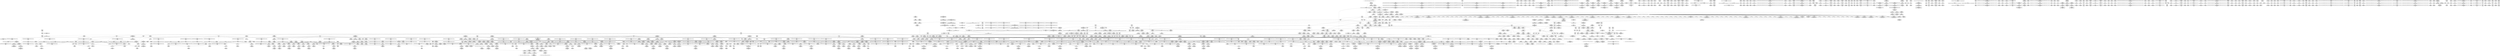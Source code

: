 digraph {
	CE0x5aed0e0 [shape=record,shape=Mrecord,label="{CE0x5aed0e0|__llvm_gcov_indirect_counter_increment:pred}"]
	CE0x5b6a960 [shape=record,shape=Mrecord,label="{CE0x5b6a960|rcu_read_unlock:tmp1|*SummSink*}"]
	CE0x5b60e50 [shape=record,shape=Mrecord,label="{CE0x5b60e50|get_current:tmp1}"]
	CE0x5b85ed0 [shape=record,shape=Mrecord,label="{CE0x5b85ed0|cred_sid:tmp4|*LoadInst*|security/selinux/hooks.c,196}"]
	CE0x5b62f50 [shape=record,shape=Mrecord,label="{CE0x5b62f50|GLOBAL:current_sid.__warned|Global_var:current_sid.__warned|*SummSource*}"]
	CE0x5b7dbd0 [shape=record,shape=Mrecord,label="{CE0x5b7dbd0|ipc_has_perm:tmp8|security/selinux/hooks.c,5136|*SummSource*}"]
	CE0x5b2aaa0 [shape=record,shape=Mrecord,label="{CE0x5b2aaa0|_call_void___llvm_gcov_indirect_counter_increment(i32*___llvm_gcov_global_state_pred307,_i64**_getelementptr_inbounds_(_5_x_i64*_,_5_x_i64*_*___llvm_gcda_edge_table306,_i64_0,_i64_0)),_!dbg_!27725|security/selinux/hooks.c,5216}"]
	CE0x5b551d0 [shape=record,shape=Mrecord,label="{CE0x5b551d0|i64*_getelementptr_inbounds_(_4_x_i64_,_4_x_i64_*___llvm_gcov_ctr128,_i64_0,_i64_3)|*Constant*}"]
	CE0x5c202c0 [shape=record,shape=Mrecord,label="{CE0x5c202c0|__preempt_count_sub:tmp5|./arch/x86/include/asm/preempt.h,77|*SummSink*}"]
	CE0x5b7f0a0 [shape=record,shape=Mrecord,label="{CE0x5b7f0a0|task_sid:land.lhs.true2}"]
	CE0x5b751c0 [shape=record,shape=Mrecord,label="{CE0x5b751c0|i64*_getelementptr_inbounds_(_2_x_i64_,_2_x_i64_*___llvm_gcov_ctr294,_i64_0,_i64_0)|*Constant*}"]
	CE0x5c3add0 [shape=record,shape=Mrecord,label="{CE0x5c3add0|_call_void_mcount()_#3|*SummSource*}"]
	CE0x5b19a10 [shape=record,shape=Mrecord,label="{CE0x5b19a10|task_has_system:tmp|*SummSource*}"]
	CE0x5c25a50 [shape=record,shape=Mrecord,label="{CE0x5c25a50|__preempt_count_add:tmp3}"]
	CE0x5b73f70 [shape=record,shape=Mrecord,label="{CE0x5b73f70|ipc_has_perm:security|security/selinux/hooks.c,5131|*SummSink*}"]
	CE0x5bad0a0 [shape=record,shape=Mrecord,label="{CE0x5bad0a0|rcu_read_lock:call|include/linux/rcupdate.h,882|*SummSource*}"]
	CE0x5b09070 [shape=record,shape=Mrecord,label="{CE0x5b09070|selinux_msg_queue_msgctl:sw.bb|*SummSink*}"]
	CE0x5b05090 [shape=record,shape=Mrecord,label="{CE0x5b05090|_call_void_mcount()_#3}"]
	CE0x5ba9a00 [shape=record,shape=Mrecord,label="{CE0x5ba9a00|cred_sid:sid|security/selinux/hooks.c,197|*SummSource*}"]
	CE0x5b22e30 [shape=record,shape=Mrecord,label="{CE0x5b22e30|80:_i32,_112:_i8*,_:_CRE_21,22_}"]
	CE0x5b86b20 [shape=record,shape=Mrecord,label="{CE0x5b86b20|cred_sid:tmp6|security/selinux/hooks.c,197}"]
	CE0x5b02160 [shape=record,shape=Mrecord,label="{CE0x5b02160|selinux_msg_queue_msgctl:tmp|*SummSource*}"]
	CE0x5b73930 [shape=record,shape=Mrecord,label="{CE0x5b73930|i32_10|*Constant*}"]
	CE0x5c1ca40 [shape=record,shape=Mrecord,label="{CE0x5c1ca40|__rcu_read_unlock:do.body}"]
	CE0x5c300d0 [shape=record,shape=Mrecord,label="{CE0x5c300d0|__rcu_read_unlock:tmp2}"]
	CE0x5bcaed0 [shape=record,shape=Mrecord,label="{CE0x5bcaed0|rcu_read_lock:tmp14|include/linux/rcupdate.h,882}"]
	CE0x5b6e000 [shape=record,shape=Mrecord,label="{CE0x5b6e000|_ret_void,_!dbg_!27717|include/linux/rcupdate.h,419}"]
	CE0x5b06da0 [shape=record,shape=Mrecord,label="{CE0x5b06da0|selinux_msg_queue_msgctl:tmp5|security/selinux/hooks.c,5207|*SummSource*}"]
	CE0x5c32b50 [shape=record,shape=Mrecord,label="{CE0x5c32b50|rcu_lock_release:tmp6|*SummSource*}"]
	CE0x5b66a20 [shape=record,shape=Mrecord,label="{CE0x5b66a20|task_sid:entry}"]
	CE0x5b73b60 [shape=record,shape=Mrecord,label="{CE0x5b73b60|i32_10|*Constant*|*SummSink*}"]
	CE0x5b86760 [shape=record,shape=Mrecord,label="{CE0x5b86760|current_sid:tobool|security/selinux/hooks.c,218|*SummSink*}"]
	CE0x5c1d450 [shape=record,shape=Mrecord,label="{CE0x5c1d450|_call_void_lock_acquire(%struct.lockdep_map*_%map,_i32_0,_i32_0,_i32_2,_i32_0,_%struct.lockdep_map*_null,_i64_ptrtoint_(i8*_blockaddress(_rcu_lock_acquire,_%__here)_to_i64))_#10,_!dbg_!27716|include/linux/rcupdate.h,418|*SummSink*}"]
	CE0x5b54200 [shape=record,shape=Mrecord,label="{CE0x5b54200|i64*_getelementptr_inbounds_(_13_x_i64_,_13_x_i64_*___llvm_gcov_ctr126,_i64_0,_i64_10)|*Constant*|*SummSource*}"]
	CE0x5bb53f0 [shape=record,shape=Mrecord,label="{CE0x5bb53f0|current_sid:tmp23|security/selinux/hooks.c,218|*SummSink*}"]
	CE0x5b95210 [shape=record,shape=Mrecord,label="{CE0x5b95210|rcu_read_unlock:tmp9|include/linux/rcupdate.h,933|*SummSource*}"]
	CE0x5b00cc0 [shape=record,shape=Mrecord,label="{CE0x5b00cc0|task_has_system:tmp2|*SummSource*}"]
	CE0x5b8aef0 [shape=record,shape=Mrecord,label="{CE0x5b8aef0|i8_1|*Constant*}"]
	CE0x5c2a090 [shape=record,shape=Mrecord,label="{CE0x5c2a090|__rcu_read_unlock:tmp4|include/linux/rcupdate.h,244|*SummSource*}"]
	CE0x5c0c2d0 [shape=record,shape=Mrecord,label="{CE0x5c0c2d0|_call_void___rcu_read_unlock()_#10,_!dbg_!27734|include/linux/rcupdate.h,937|*SummSource*}"]
	CE0x5b8c110 [shape=record,shape=Mrecord,label="{CE0x5b8c110|rcu_read_lock:tmp15|include/linux/rcupdate.h,882}"]
	CE0x5ba8130 [shape=record,shape=Mrecord,label="{CE0x5ba8130|_ret_void,_!dbg_!27735|include/linux/rcupdate.h,938}"]
	CE0x5ba5f60 [shape=record,shape=Mrecord,label="{CE0x5ba5f60|__preempt_count_sub:tmp|*SummSink*}"]
	CE0x5b6a380 [shape=record,shape=Mrecord,label="{CE0x5b6a380|task_sid:tmp13|security/selinux/hooks.c,208|*SummSink*}"]
	CE0x5b0d820 [shape=record,shape=Mrecord,label="{CE0x5b0d820|i64**_getelementptr_inbounds_(_5_x_i64*_,_5_x_i64*_*___llvm_gcda_edge_table306,_i64_0,_i64_4)|*Constant*|*SummSink*}"]
	CE0x5b85bd0 [shape=record,shape=Mrecord,label="{CE0x5b85bd0|task_sid:tobool1|security/selinux/hooks.c,208|*SummSink*}"]
	CE0x5b25150 [shape=record,shape=Mrecord,label="{CE0x5b25150|80:_i32,_112:_i8*,_:_CRE_8,9_}"]
	CE0x5bcbb80 [shape=record,shape=Mrecord,label="{CE0x5bcbb80|i64*_getelementptr_inbounds_(_2_x_i64_,_2_x_i64_*___llvm_gcov_ctr98,_i64_0,_i64_1)|*Constant*}"]
	CE0x5b9a190 [shape=record,shape=Mrecord,label="{CE0x5b9a190|_ret_void,_!dbg_!27719|./arch/x86/include/asm/preempt.h,73}"]
	CE0x5b28710 [shape=record,shape=Mrecord,label="{CE0x5b28710|_call_void_rcu_read_lock()_#10,_!dbg_!27712|security/selinux/hooks.c,207|*SummSink*}"]
	CE0x5b04f60 [shape=record,shape=Mrecord,label="{CE0x5b04f60|task_has_system:tmp3|*SummSource*}"]
	CE0x5b1f720 [shape=record,shape=Mrecord,label="{CE0x5b1f720|selinux_msg_queue_msgctl:tmp11|security/selinux/hooks.c,5216|*SummSink*}"]
	CE0x5b59d60 [shape=record,shape=Mrecord,label="{CE0x5b59d60|rcu_read_unlock:tmp4|include/linux/rcupdate.h,933|*SummSink*}"]
	CE0x5b280e0 [shape=record,shape=Mrecord,label="{CE0x5b280e0|task_sid:tobool|security/selinux/hooks.c,208}"]
	CE0x5bb3eb0 [shape=record,shape=Mrecord,label="{CE0x5bb3eb0|GLOBAL:lockdep_rcu_suspicious|*Constant*}"]
	CE0x5b1b310 [shape=record,shape=Mrecord,label="{CE0x5b1b310|selinux_msg_queue_msgctl:call|security/selinux/hooks.c,5204|*SummSink*}"]
	CE0x5b995a0 [shape=record,shape=Mrecord,label="{CE0x5b995a0|rcu_read_unlock:tmp6|include/linux/rcupdate.h,933|*SummSource*}"]
	CE0x5b12490 [shape=record,shape=Mrecord,label="{CE0x5b12490|task_sid:do.end6}"]
	CE0x5b8c830 [shape=record,shape=Mrecord,label="{CE0x5b8c830|rcu_read_lock:tmp16|include/linux/rcupdate.h,882|*SummSource*}"]
	CE0x5bc3ce0 [shape=record,shape=Mrecord,label="{CE0x5bc3ce0|rcu_read_unlock:tmp12|include/linux/rcupdate.h,933|*SummSource*}"]
	CE0x5b0da20 [shape=record,shape=Mrecord,label="{CE0x5b0da20|selinux_msg_queue_msgctl:tmp8|security/selinux/hooks.c,5213|*SummSource*}"]
	CE0x5bb78d0 [shape=record,shape=Mrecord,label="{CE0x5bb78d0|current_sid:tmp17|security/selinux/hooks.c,218|*SummSource*}"]
	CE0x5c33060 [shape=record,shape=Mrecord,label="{CE0x5c33060|rcu_lock_release:tmp7|*SummSource*}"]
	CE0x5b4de00 [shape=record,shape=Mrecord,label="{CE0x5b4de00|__llvm_gcov_indirect_counter_increment:exit}"]
	CE0x5aed7a0 [shape=record,shape=Mrecord,label="{CE0x5aed7a0|_ret_void,_!dbg_!27735|include/linux/rcupdate.h,884|*SummSink*}"]
	CE0x5b1ed40 [shape=record,shape=Mrecord,label="{CE0x5b1ed40|task_has_system:call1|security/selinux/hooks.c,1594|*SummSink*}"]
	CE0x5c63640 [shape=record,shape=Mrecord,label="{CE0x5c63640|__preempt_count_add:tmp5|./arch/x86/include/asm/preempt.h,72}"]
	CE0x5bbfbe0 [shape=record,shape=Mrecord,label="{CE0x5bbfbe0|rcu_read_lock:do.end}"]
	CE0x5bc3e10 [shape=record,shape=Mrecord,label="{CE0x5bc3e10|rcu_read_unlock:tmp12|include/linux/rcupdate.h,933|*SummSink*}"]
	CE0x5b6c190 [shape=record,shape=Mrecord,label="{CE0x5b6c190|i64*_getelementptr_inbounds_(_13_x_i64_,_13_x_i64_*___llvm_gcov_ctr126,_i64_0,_i64_8)|*Constant*}"]
	CE0x5b891d0 [shape=record,shape=Mrecord,label="{CE0x5b891d0|task_sid:do.body5|*SummSource*}"]
	CE0x5b7dff0 [shape=record,shape=Mrecord,label="{CE0x5b7dff0|ipc_has_perm:call2|security/selinux/hooks.c,5136|*SummSource*}"]
	CE0x5b74c50 [shape=record,shape=Mrecord,label="{CE0x5b74c50|i32_77|*Constant*|*SummSource*}"]
	CE0x5bc0920 [shape=record,shape=Mrecord,label="{CE0x5bc0920|rcu_read_unlock:tmp7|include/linux/rcupdate.h,933}"]
	CE0x5c13e50 [shape=record,shape=Mrecord,label="{CE0x5c13e50|__rcu_read_unlock:tmp6|include/linux/rcupdate.h,245}"]
	CE0x5b4a790 [shape=record,shape=Mrecord,label="{CE0x5b4a790|selinux_msg_queue_msgctl:call5|security/selinux/hooks.c,5219|*SummSink*}"]
	CE0x5b29e60 [shape=record,shape=Mrecord,label="{CE0x5b29e60|ipc_has_perm:tmp2|*SummSource*}"]
	CE0x5b79340 [shape=record,shape=Mrecord,label="{CE0x5b79340|_call_void_mcount()_#3|*SummSource*}"]
	CE0x5b0c0c0 [shape=record,shape=Mrecord,label="{CE0x5b0c0c0|avc_has_perm:entry}"]
	CE0x5ba8fd0 [shape=record,shape=Mrecord,label="{CE0x5ba8fd0|cred_sid:tmp2}"]
	CE0x5b74930 [shape=record,shape=Mrecord,label="{CE0x5b74930|_call_void_mcount()_#3|*SummSink*}"]
	CE0x5bad8d0 [shape=record,shape=Mrecord,label="{CE0x5bad8d0|cred_sid:tmp1|*SummSink*}"]
	CE0x5c0c400 [shape=record,shape=Mrecord,label="{CE0x5c0c400|_call_void___rcu_read_unlock()_#10,_!dbg_!27734|include/linux/rcupdate.h,937|*SummSink*}"]
	CE0x5bb8170 [shape=record,shape=Mrecord,label="{CE0x5bb8170|current_sid:tmp19|security/selinux/hooks.c,218}"]
	CE0x5bc5080 [shape=record,shape=Mrecord,label="{CE0x5bc5080|i64*_getelementptr_inbounds_(_4_x_i64_,_4_x_i64_*___llvm_gcov_ctr128,_i64_0,_i64_1)|*Constant*}"]
	CE0x5b5b4e0 [shape=record,shape=Mrecord,label="{CE0x5b5b4e0|COLLAPSED:_GCMRE___llvm_gcov_ctr132_internal_global_11_x_i64_zeroinitializer:_elem_0:default:}"]
	CE0x5b23da0 [shape=record,shape=Mrecord,label="{CE0x5b23da0|80:_i32,_112:_i8*,_:_CRE_34,35_}"]
	CE0x5b219c0 [shape=record,shape=Mrecord,label="{CE0x5b219c0|selinux_msg_queue_msgctl:msq|Function::selinux_msg_queue_msgctl&Arg::msq::|*SummSource*}"]
	CE0x5b543d0 [shape=record,shape=Mrecord,label="{CE0x5b543d0|rcu_read_unlock:tobool|include/linux/rcupdate.h,933}"]
	CE0x5b69b60 [shape=record,shape=Mrecord,label="{CE0x5b69b60|rcu_read_lock:tmp2|*SummSource*}"]
	CE0x5c0de90 [shape=record,shape=Mrecord,label="{CE0x5c0de90|GLOBAL:lock_acquire|*Constant*}"]
	CE0x5b63510 [shape=record,shape=Mrecord,label="{CE0x5b63510|ipc_has_perm:ad|security/selinux/hooks.c, 5128|*SummSink*}"]
	CE0x5c63af0 [shape=record,shape=Mrecord,label="{CE0x5c63af0|__preempt_count_add:tmp6|./arch/x86/include/asm/preempt.h,73|*SummSource*}"]
	CE0x5c25b40 [shape=record,shape=Mrecord,label="{CE0x5c25b40|__preempt_count_add:tmp3|*SummSource*}"]
	CE0x5b57860 [shape=record,shape=Mrecord,label="{CE0x5b57860|rcu_lock_acquire:tmp2|*SummSink*}"]
	CE0x5b5c2a0 [shape=record,shape=Mrecord,label="{CE0x5b5c2a0|rcu_lock_acquire:tmp}"]
	CE0x5b0c7c0 [shape=record,shape=Mrecord,label="{CE0x5b0c7c0|avc_has_perm:ssid|Function::avc_has_perm&Arg::ssid::}"]
	CE0x5b15ed0 [shape=record,shape=Mrecord,label="{CE0x5b15ed0|__llvm_gcov_indirect_counter_increment:tmp5|*SummSink*}"]
	CE0x5b566c0 [shape=record,shape=Mrecord,label="{CE0x5b566c0|rcu_read_unlock:do.end}"]
	CE0x5bb2aa0 [shape=record,shape=Mrecord,label="{CE0x5bb2aa0|current_sid:tmp16|security/selinux/hooks.c,218}"]
	CE0x5c32e40 [shape=record,shape=Mrecord,label="{CE0x5c32e40|rcu_lock_release:tmp7}"]
	CE0x5b636f0 [shape=record,shape=Mrecord,label="{CE0x5b636f0|i64*_getelementptr_inbounds_(_13_x_i64_,_13_x_i64_*___llvm_gcov_ctr126,_i64_0,_i64_1)|*Constant*|*SummSink*}"]
	CE0x5b8a8a0 [shape=record,shape=Mrecord,label="{CE0x5b8a8a0|i64*_getelementptr_inbounds_(_11_x_i64_,_11_x_i64_*___llvm_gcov_ctr125,_i64_0,_i64_0)|*Constant*|*SummSource*}"]
	CE0x5b7de10 [shape=record,shape=Mrecord,label="{CE0x5b7de10|ipc_has_perm:call2|security/selinux/hooks.c,5136}"]
	CE0x5b07820 [shape=record,shape=Mrecord,label="{CE0x5b07820|selinux_msg_queue_msgctl:tmp3|security/selinux/hooks.c,5204}"]
	CE0x5b518b0 [shape=record,shape=Mrecord,label="{CE0x5b518b0|i64*_getelementptr_inbounds_(_13_x_i64_,_13_x_i64_*___llvm_gcov_ctr126,_i64_0,_i64_11)|*Constant*|*SummSink*}"]
	CE0x5b4b460 [shape=record,shape=Mrecord,label="{CE0x5b4b460|i64*_getelementptr_inbounds_(_15_x_i64_,_15_x_i64_*___llvm_gcov_ctr305,_i64_0,_i64_14)|*Constant*|*SummSink*}"]
	CE0x5b14c60 [shape=record,shape=Mrecord,label="{CE0x5b14c60|__llvm_gcov_indirect_counter_increment:counters|Function::__llvm_gcov_indirect_counter_increment&Arg::counters::|*SummSink*}"]
	CE0x5bcba90 [shape=record,shape=Mrecord,label="{CE0x5bcba90|__rcu_read_lock:tmp1|*SummSource*}"]
	CE0x5baf1c0 [shape=record,shape=Mrecord,label="{CE0x5baf1c0|current_sid:tmp12|security/selinux/hooks.c,218}"]
	CE0x5b11970 [shape=record,shape=Mrecord,label="{CE0x5b11970|i64*_getelementptr_inbounds_(_2_x_i64_,_2_x_i64_*___llvm_gcov_ctr294,_i64_0,_i64_1)|*Constant*|*SummSource*}"]
	CE0x5b4e140 [shape=record,shape=Mrecord,label="{CE0x5b4e140|__llvm_gcov_indirect_counter_increment:exit|*SummSink*}"]
	CE0x5c0ca60 [shape=record,shape=Mrecord,label="{CE0x5c0ca60|__rcu_read_unlock:entry|*SummSource*}"]
	CE0x5bb0de0 [shape=record,shape=Mrecord,label="{CE0x5bb0de0|i64*_getelementptr_inbounds_(_2_x_i64_,_2_x_i64_*___llvm_gcov_ctr131,_i64_0,_i64_0)|*Constant*|*SummSink*}"]
	CE0x5baf340 [shape=record,shape=Mrecord,label="{CE0x5baf340|i64_2|*Constant*}"]
	CE0x5b4eae0 [shape=record,shape=Mrecord,label="{CE0x5b4eae0|GLOBAL:__rcu_read_lock|*Constant*}"]
	CE0x5bb6d70 [shape=record,shape=Mrecord,label="{CE0x5bb6d70|current_sid:tmp24|security/selinux/hooks.c,220|*SummSink*}"]
	CE0x5b708c0 [shape=record,shape=Mrecord,label="{CE0x5b708c0|GLOBAL:rcu_lock_acquire|*Constant*|*SummSink*}"]
	CE0x5b02550 [shape=record,shape=Mrecord,label="{CE0x5b02550|_call_void___llvm_gcov_indirect_counter_increment(i32*___llvm_gcov_global_state_pred307,_i64**_getelementptr_inbounds_(_5_x_i64*_,_5_x_i64*_*___llvm_gcda_edge_table306,_i64_0,_i64_2)),_!dbg_!27718|security/selinux/hooks.c,5207|*SummSink*}"]
	CE0x5b07de0 [shape=record,shape=Mrecord,label="{CE0x5b07de0|i32_1|*Constant*}"]
	CE0x5b0d460 [shape=record,shape=Mrecord,label="{CE0x5b0d460|i64**_getelementptr_inbounds_(_5_x_i64*_,_5_x_i64*_*___llvm_gcda_edge_table306,_i64_0,_i64_4)|*Constant*}"]
	CE0x5b56ac0 [shape=record,shape=Mrecord,label="{CE0x5b56ac0|i64*_getelementptr_inbounds_(_4_x_i64_,_4_x_i64_*___llvm_gcov_ctr128,_i64_0,_i64_0)|*Constant*}"]
	CE0x5c63b60 [shape=record,shape=Mrecord,label="{CE0x5c63b60|__preempt_count_add:tmp6|./arch/x86/include/asm/preempt.h,73|*SummSink*}"]
	CE0x5b5a5d0 [shape=record,shape=Mrecord,label="{CE0x5b5a5d0|rcu_read_unlock:land.lhs.true2|*SummSink*}"]
	CE0x5b237b0 [shape=record,shape=Mrecord,label="{CE0x5b237b0|80:_i32,_112:_i8*,_:_CRE_29,30_}"]
	CE0x5bc9e60 [shape=record,shape=Mrecord,label="{CE0x5bc9e60|rcu_read_lock:call3|include/linux/rcupdate.h,882|*SummSink*}"]
	CE0x5bba880 [shape=record,shape=Mrecord,label="{CE0x5bba880|current_sid:tmp21|security/selinux/hooks.c,218|*SummSource*}"]
	CE0x5bc8700 [shape=record,shape=Mrecord,label="{CE0x5bc8700|rcu_read_lock:tmp10|include/linux/rcupdate.h,882}"]
	CE0x5b71520 [shape=record,shape=Mrecord,label="{CE0x5b71520|GLOBAL:current_task|Global_var:current_task|*SummSink*}"]
	CE0x5b0f6f0 [shape=record,shape=Mrecord,label="{CE0x5b0f6f0|i8*_getelementptr_inbounds_(_25_x_i8_,_25_x_i8_*_.str3,_i32_0,_i32_0)|*Constant*}"]
	CE0x5b2c4f0 [shape=record,shape=Mrecord,label="{CE0x5b2c4f0|i64*_getelementptr_inbounds_(_15_x_i64_,_15_x_i64_*___llvm_gcov_ctr305,_i64_0,_i64_12)|*Constant*}"]
	CE0x5b89d30 [shape=record,shape=Mrecord,label="{CE0x5b89d30|task_sid:tmp11|security/selinux/hooks.c,208}"]
	CE0x5b53470 [shape=record,shape=Mrecord,label="{CE0x5b53470|task_sid:tmp21|security/selinux/hooks.c,208}"]
	CE0x5b945e0 [shape=record,shape=Mrecord,label="{CE0x5b945e0|rcu_lock_release:tmp2}"]
	CE0x5b9ee00 [shape=record,shape=Mrecord,label="{CE0x5b9ee00|__rcu_read_lock:tmp1}"]
	CE0x5bc6250 [shape=record,shape=Mrecord,label="{CE0x5bc6250|GLOBAL:rcu_read_unlock.__warned|Global_var:rcu_read_unlock.__warned|*SummSource*}"]
	CE0x5b8c9b0 [shape=record,shape=Mrecord,label="{CE0x5b8c9b0|rcu_read_lock:tmp16|include/linux/rcupdate.h,882|*SummSink*}"]
	CE0x5227180 [shape=record,shape=Mrecord,label="{CE0x5227180|i32_0|*Constant*}"]
	CE0x5b95830 [shape=record,shape=Mrecord,label="{CE0x5b95830|rcu_lock_release:tmp|*SummSink*}"]
	CE0x5b1d760 [shape=record,shape=Mrecord,label="{CE0x5b1d760|i64*_getelementptr_inbounds_(_15_x_i64_,_15_x_i64_*___llvm_gcov_ctr305,_i64_0,_i64_10)|*Constant*|*SummSink*}"]
	CE0x5c1db00 [shape=record,shape=Mrecord,label="{CE0x5c1db00|__preempt_count_add:bb|*SummSource*}"]
	CE0x5b0f940 [shape=record,shape=Mrecord,label="{CE0x5b0f940|i8*_getelementptr_inbounds_(_25_x_i8_,_25_x_i8_*_.str3,_i32_0,_i32_0)|*Constant*|*SummSource*}"]
	CE0x5b0ddd0 [shape=record,shape=Mrecord,label="{CE0x5b0ddd0|selinux_msg_queue_msgctl:tmp8|security/selinux/hooks.c,5213|*SummSink*}"]
	CE0x5b1a2f0 [shape=record,shape=Mrecord,label="{CE0x5b1a2f0|task_has_system:perms|Function::task_has_system&Arg::perms::|*SummSink*}"]
	CE0x5b68050 [shape=record,shape=Mrecord,label="{CE0x5b68050|task_sid:tmp3|*SummSource*}"]
	CE0x5b7a6e0 [shape=record,shape=Mrecord,label="{CE0x5b7a6e0|GLOBAL:current_sid|*Constant*}"]
	CE0x5c63870 [shape=record,shape=Mrecord,label="{CE0x5c63870|__preempt_count_sub:tmp2|*SummSink*}"]
	CE0x5bcb440 [shape=record,shape=Mrecord,label="{CE0x5bcb440|void_(i32*,_i32,_i32*)*_asm_addl_$1,_%gs:$0_,_*m,ri,*m,_dirflag_,_fpsr_,_flags_|*SummSource*}"]
	CE0x5b042c0 [shape=record,shape=Mrecord,label="{CE0x5b042c0|i64*_getelementptr_inbounds_(_2_x_i64_,_2_x_i64_*___llvm_gcov_ctr98,_i64_0,_i64_1)|*Constant*|*SummSink*}"]
	CE0x5b6fa60 [shape=record,shape=Mrecord,label="{CE0x5b6fa60|rcu_read_lock:tmp3|*SummSink*}"]
	CE0x5b8a620 [shape=record,shape=Mrecord,label="{CE0x5b8a620|current_sid:if.end|*SummSink*}"]
	CE0x5b91c10 [shape=record,shape=Mrecord,label="{CE0x5b91c10|i64*_getelementptr_inbounds_(_11_x_i64_,_11_x_i64_*___llvm_gcov_ctr127,_i64_0,_i64_10)|*Constant*|*SummSink*}"]
	CE0x5bc8410 [shape=record,shape=Mrecord,label="{CE0x5bc8410|i64_5|*Constant*}"]
	CE0x5b64200 [shape=record,shape=Mrecord,label="{CE0x5b64200|task_sid:tmp|*SummSource*}"]
	CE0x5b27240 [shape=record,shape=Mrecord,label="{CE0x5b27240|_call_void_mcount()_#3}"]
	CE0x5b49680 [shape=record,shape=Mrecord,label="{CE0x5b49680|80:_i32,_112:_i8*,_:_CRE_168,172_|*MultipleSource*|Function::selinux_msg_queue_msgctl&Arg::msq::|security/selinux/hooks.c,5219}"]
	CE0x5b87b10 [shape=record,shape=Mrecord,label="{CE0x5b87b10|i64*_getelementptr_inbounds_(_13_x_i64_,_13_x_i64_*___llvm_gcov_ctr126,_i64_0,_i64_0)|*Constant*|*SummSink*}"]
	CE0x5b57d60 [shape=record,shape=Mrecord,label="{CE0x5b57d60|_call_void_mcount()_#3|*SummSource*}"]
	CE0x5b93240 [shape=record,shape=Mrecord,label="{CE0x5b93240|COLLAPSED:_GCMRE___llvm_gcov_ctr133_internal_global_4_x_i64_zeroinitializer:_elem_0:default:}"]
	CE0x5bb6c00 [shape=record,shape=Mrecord,label="{CE0x5bb6c00|current_sid:tmp24|security/selinux/hooks.c,220|*SummSource*}"]
	CE0x5bcad60 [shape=record,shape=Mrecord,label="{CE0x5bcad60|rcu_read_lock:tmp13|include/linux/rcupdate.h,882}"]
	CE0x5b123b0 [shape=record,shape=Mrecord,label="{CE0x5b123b0|task_sid:do.end|*SummSink*}"]
	CE0x5b6feb0 [shape=record,shape=Mrecord,label="{CE0x5b6feb0|task_sid:tmp12|security/selinux/hooks.c,208|*SummSink*}"]
	CE0x5b6ca50 [shape=record,shape=Mrecord,label="{CE0x5b6ca50|current_sid:tmp6|security/selinux/hooks.c,218}"]
	CE0x5bb9db0 [shape=record,shape=Mrecord,label="{CE0x5bb9db0|_ret_%struct.task_struct*_%tmp4,_!dbg_!27714|./arch/x86/include/asm/current.h,14}"]
	CE0x5b043a0 [shape=record,shape=Mrecord,label="{CE0x5b043a0|selinux_msg_queue_msgctl:sw.bb2}"]
	CE0x5b0f010 [shape=record,shape=Mrecord,label="{CE0x5b0f010|_call_void_lockdep_rcu_suspicious(i8*_getelementptr_inbounds_(_25_x_i8_,_25_x_i8_*_.str3,_i32_0,_i32_0),_i32_208,_i8*_getelementptr_inbounds_(_41_x_i8_,_41_x_i8_*_.str44,_i32_0,_i32_0))_#10,_!dbg_!27732|security/selinux/hooks.c,208|*SummSink*}"]
	CE0x5b13420 [shape=record,shape=Mrecord,label="{CE0x5b13420|i32_1|*Constant*}"]
	CE0x5b195c0 [shape=record,shape=Mrecord,label="{CE0x5b195c0|__llvm_gcov_indirect_counter_increment:tmp|*SummSink*}"]
	CE0x5b68b20 [shape=record,shape=Mrecord,label="{CE0x5b68b20|i64_4|*Constant*}"]
	CE0x5b812a0 [shape=record,shape=Mrecord,label="{CE0x5b812a0|rcu_read_unlock:tmp18|include/linux/rcupdate.h,933|*SummSink*}"]
	CE0x5b82d90 [shape=record,shape=Mrecord,label="{CE0x5b82d90|rcu_read_unlock:tmp19|include/linux/rcupdate.h,933}"]
	CE0x5c223e0 [shape=record,shape=Mrecord,label="{CE0x5c223e0|__preempt_count_sub:do.end}"]
	CE0x5c602f0 [shape=record,shape=Mrecord,label="{CE0x5c602f0|__preempt_count_sub:do.body|*SummSink*}"]
	CE0x5ba7c30 [shape=record,shape=Mrecord,label="{CE0x5ba7c30|GLOBAL:rcu_read_unlock|*Constant*|*SummSource*}"]
	CE0x5b66230 [shape=record,shape=Mrecord,label="{CE0x5b66230|task_sid:tmp27|security/selinux/hooks.c,208|*SummSink*}"]
	CE0x5b10ec0 [shape=record,shape=Mrecord,label="{CE0x5b10ec0|GLOBAL:__llvm_gcov_global_state_pred307|Global_var:__llvm_gcov_global_state_pred307|*SummSource*}"]
	CE0x5b0d890 [shape=record,shape=Mrecord,label="{CE0x5b0d890|i64*_getelementptr_inbounds_(_15_x_i64_,_15_x_i64_*___llvm_gcov_ctr305,_i64_0,_i64_11)|*Constant*}"]
	CE0x5c312b0 [shape=record,shape=Mrecord,label="{CE0x5c312b0|__preempt_count_add:tmp|*SummSource*}"]
	CE0x5b154d0 [shape=record,shape=Mrecord,label="{CE0x5b154d0|__llvm_gcov_indirect_counter_increment:counter|*SummSource*}"]
	CE0x5b90cc0 [shape=record,shape=Mrecord,label="{CE0x5b90cc0|rcu_read_lock:tmp19|include/linux/rcupdate.h,882|*SummSource*}"]
	CE0x5b91200 [shape=record,shape=Mrecord,label="{CE0x5b91200|rcu_read_lock:tmp20|include/linux/rcupdate.h,882|*SummSink*}"]
	CE0x5b9ae20 [shape=record,shape=Mrecord,label="{CE0x5b9ae20|_call_void_asm_sideeffect_,_memory_,_dirflag_,_fpsr_,_flags_()_#3,_!dbg_!27714,_!srcloc_!27715|include/linux/rcupdate.h,239|*SummSource*}"]
	CE0x5c383d0 [shape=record,shape=Mrecord,label="{CE0x5c383d0|_call_void_mcount()_#3|*SummSink*}"]
	CE0x5bc6370 [shape=record,shape=Mrecord,label="{CE0x5bc6370|i64_0|*Constant*}"]
	CE0x5b46c80 [shape=record,shape=Mrecord,label="{CE0x5b46c80|80:_i32,_112:_i8*,_:_CRE_62,63_}"]
	CE0x5b1d2e0 [shape=record,shape=Mrecord,label="{CE0x5b1d2e0|rcu_read_unlock:tmp16|include/linux/rcupdate.h,933|*SummSource*}"]
	CE0x5b060e0 [shape=record,shape=Mrecord,label="{CE0x5b060e0|GLOBAL:get_current|*Constant*|*SummSink*}"]
	CE0x5bb89d0 [shape=record,shape=Mrecord,label="{CE0x5bb89d0|i64*_getelementptr_inbounds_(_11_x_i64_,_11_x_i64_*___llvm_gcov_ctr125,_i64_0,_i64_10)|*Constant*|*SummSink*}"]
	CE0x5b50ef0 [shape=record,shape=Mrecord,label="{CE0x5b50ef0|task_sid:tmp23|security/selinux/hooks.c,208|*SummSink*}"]
	CE0x5b56470 [shape=record,shape=Mrecord,label="{CE0x5b56470|rcu_read_unlock:land.lhs.true|*SummSource*}"]
	CE0x5c253a0 [shape=record,shape=Mrecord,label="{CE0x5c253a0|i64*_getelementptr_inbounds_(_4_x_i64_,_4_x_i64_*___llvm_gcov_ctr129,_i64_0,_i64_1)|*Constant*}"]
	CE0x5afeb20 [shape=record,shape=Mrecord,label="{CE0x5afeb20|get_current:tmp|*SummSink*}"]
	CE0x5b20c20 [shape=record,shape=Mrecord,label="{CE0x5b20c20|i64*_getelementptr_inbounds_(_15_x_i64_,_15_x_i64_*___llvm_gcov_ctr305,_i64_0,_i64_13)|*Constant*|*SummSource*}"]
	CE0x5c0d160 [shape=record,shape=Mrecord,label="{CE0x5c0d160|_ret_void,_!dbg_!27717|include/linux/rcupdate.h,245|*SummSink*}"]
	CE0x5ba8c80 [shape=record,shape=Mrecord,label="{CE0x5ba8c80|current_sid:tmp2}"]
	CE0x5b66b40 [shape=record,shape=Mrecord,label="{CE0x5b66b40|task_sid:entry|*SummSource*}"]
	CE0x5c39a00 [shape=record,shape=Mrecord,label="{CE0x5c39a00|i64*_getelementptr_inbounds_(_4_x_i64_,_4_x_i64_*___llvm_gcov_ctr130,_i64_0,_i64_0)|*Constant*}"]
	CE0x5b10e50 [shape=record,shape=Mrecord,label="{CE0x5b10e50|GLOBAL:__llvm_gcov_global_state_pred307|Global_var:__llvm_gcov_global_state_pred307}"]
	CE0x5b21040 [shape=record,shape=Mrecord,label="{CE0x5b21040|selinux_msg_queue_msgctl:tmp13|security/selinux/hooks.c,5219|*SummSource*}"]
	CE0x5bc0eb0 [shape=record,shape=Mrecord,label="{CE0x5bc0eb0|i64*_getelementptr_inbounds_(_11_x_i64_,_11_x_i64_*___llvm_gcov_ctr132,_i64_0,_i64_1)|*Constant*|*SummSink*}"]
	CE0x5bb1b40 [shape=record,shape=Mrecord,label="{CE0x5bb1b40|rcu_read_unlock:tobool1|include/linux/rcupdate.h,933|*SummSource*}"]
	CE0x5c2a500 [shape=record,shape=Mrecord,label="{CE0x5c2a500|rcu_lock_acquire:tmp4|include/linux/rcupdate.h,418|*SummSource*}"]
	CE0x5b18be0 [shape=record,shape=Mrecord,label="{CE0x5b18be0|__llvm_gcov_indirect_counter_increment:tmp1|*SummSource*}"]
	CE0x5b007b0 [shape=record,shape=Mrecord,label="{CE0x5b007b0|i64*_getelementptr_inbounds_(_2_x_i64_,_2_x_i64_*___llvm_gcov_ctr159,_i64_0,_i64_1)|*Constant*|*SummSource*}"]
	CE0x5b27660 [shape=record,shape=Mrecord,label="{CE0x5b27660|task_sid:real_cred|security/selinux/hooks.c,208|*SummSink*}"]
	CE0x5c1a390 [shape=record,shape=Mrecord,label="{CE0x5c1a390|rcu_lock_acquire:tmp7|*SummSink*}"]
	CE0x5bc8590 [shape=record,shape=Mrecord,label="{CE0x5bc8590|rcu_read_lock:tmp9|include/linux/rcupdate.h,882}"]
	CE0x5bb4da0 [shape=record,shape=Mrecord,label="{CE0x5bb4da0|i64*_getelementptr_inbounds_(_11_x_i64_,_11_x_i64_*___llvm_gcov_ctr127,_i64_0,_i64_1)|*Constant*|*SummSource*}"]
	CE0x5baa070 [shape=record,shape=Mrecord,label="{CE0x5baa070|rcu_read_unlock:tmp13|include/linux/rcupdate.h,933|*SummSource*}"]
	CE0x5b6d2d0 [shape=record,shape=Mrecord,label="{CE0x5b6d2d0|current_sid:tmp10|security/selinux/hooks.c,218|*SummSource*}"]
	CE0x5b7a880 [shape=record,shape=Mrecord,label="{CE0x5b7a880|GLOBAL:current_sid|*Constant*|*SummSource*}"]
	CE0x5c0dbb0 [shape=record,shape=Mrecord,label="{CE0x5c0dbb0|i32_2|*Constant*}"]
	CE0x5b4a010 [shape=record,shape=Mrecord,label="{CE0x5b4a010|80:_i32,_112:_i8*,_:_CRE_200,208_|*MultipleSource*|Function::selinux_msg_queue_msgctl&Arg::msq::|security/selinux/hooks.c,5219}"]
	CE0x5b4b3b0 [shape=record,shape=Mrecord,label="{CE0x5b4b3b0|i64*_getelementptr_inbounds_(_15_x_i64_,_15_x_i64_*___llvm_gcov_ctr305,_i64_0,_i64_14)|*Constant*|*SummSource*}"]
	CE0x5b6ff40 [shape=record,shape=Mrecord,label="{CE0x5b6ff40|task_sid:call3|security/selinux/hooks.c,208}"]
	CE0x5bb96b0 [shape=record,shape=Mrecord,label="{CE0x5bb96b0|current_sid:call4|security/selinux/hooks.c,218|*SummSink*}"]
	CE0x5bb74a0 [shape=record,shape=Mrecord,label="{CE0x5bb74a0|i64*_getelementptr_inbounds_(_11_x_i64_,_11_x_i64_*___llvm_gcov_ctr125,_i64_0,_i64_9)|*Constant*|*SummSink*}"]
	CE0x5af4060 [shape=record,shape=Mrecord,label="{CE0x5af4060|__llvm_gcov_indirect_counter_increment:entry|*SummSink*}"]
	CE0x5b60150 [shape=record,shape=Mrecord,label="{CE0x5b60150|current_sid:tmp6|security/selinux/hooks.c,218|*SummSink*}"]
	CE0x5b97a80 [shape=record,shape=Mrecord,label="{CE0x5b97a80|rcu_read_unlock:tmp3|*SummSink*}"]
	CE0x5b94650 [shape=record,shape=Mrecord,label="{CE0x5b94650|rcu_lock_release:tmp2|*SummSource*}"]
	CE0x5b79470 [shape=record,shape=Mrecord,label="{CE0x5b79470|i32_22|*Constant*}"]
	CE0x5b8c390 [shape=record,shape=Mrecord,label="{CE0x5b8c390|rcu_read_lock:tmp15|include/linux/rcupdate.h,882|*SummSource*}"]
	CE0x5bb5bb0 [shape=record,shape=Mrecord,label="{CE0x5bb5bb0|current_sid:sid|security/selinux/hooks.c,220|*SummSource*}"]
	CE0x5c30d70 [shape=record,shape=Mrecord,label="{CE0x5c30d70|i64*_getelementptr_inbounds_(_4_x_i64_,_4_x_i64_*___llvm_gcov_ctr134,_i64_0,_i64_0)|*Constant*}"]
	CE0x5ba5c90 [shape=record,shape=Mrecord,label="{CE0x5ba5c90|i64_1|*Constant*}"]
	CE0x5c0b2e0 [shape=record,shape=Mrecord,label="{CE0x5c0b2e0|GLOBAL:rcu_lock_release|*Constant*|*SummSink*}"]
	CE0x5b95f20 [shape=record,shape=Mrecord,label="{CE0x5b95f20|_ret_void,_!dbg_!27719|./arch/x86/include/asm/preempt.h,73|*SummSink*}"]
	CE0x5b74480 [shape=record,shape=Mrecord,label="{CE0x5b74480|rcu_lock_acquire:entry|*SummSource*}"]
	CE0x5bc1ae0 [shape=record,shape=Mrecord,label="{CE0x5bc1ae0|rcu_read_lock:land.lhs.true|*SummSink*}"]
	CE0x5bc5290 [shape=record,shape=Mrecord,label="{CE0x5bc5290|get_current:tmp2}"]
	CE0x5c19a10 [shape=record,shape=Mrecord,label="{CE0x5c19a10|%struct.lockdep_map*_null|*Constant*|*SummSink*}"]
	CE0x5b51920 [shape=record,shape=Mrecord,label="{CE0x5b51920|task_sid:tmp24|security/selinux/hooks.c,208|*SummSource*}"]
	CE0x5b837b0 [shape=record,shape=Mrecord,label="{CE0x5b837b0|task_sid:tmp15|security/selinux/hooks.c,208|*SummSource*}"]
	CE0x5b534e0 [shape=record,shape=Mrecord,label="{CE0x5b534e0|task_sid:tmp20|security/selinux/hooks.c,208|*SummSource*}"]
	CE0x5b9cd60 [shape=record,shape=Mrecord,label="{CE0x5b9cd60|rcu_lock_release:entry}"]
	CE0x5bc3c00 [shape=record,shape=Mrecord,label="{CE0x5bc3c00|rcu_read_lock:tmp6|include/linux/rcupdate.h,882|*SummSink*}"]
	CE0x5b59800 [shape=record,shape=Mrecord,label="{CE0x5b59800|i64*_getelementptr_inbounds_(_11_x_i64_,_11_x_i64_*___llvm_gcov_ctr132,_i64_0,_i64_0)|*Constant*}"]
	CE0x5b58e70 [shape=record,shape=Mrecord,label="{CE0x5b58e70|rcu_read_unlock:tmp3|*SummSource*}"]
	CE0x5b79740 [shape=record,shape=Mrecord,label="{CE0x5b79740|GLOBAL:task_sid.__warned|Global_var:task_sid.__warned|*SummSink*}"]
	CE0x5b8ec00 [shape=record,shape=Mrecord,label="{CE0x5b8ec00|i64*_getelementptr_inbounds_(_11_x_i64_,_11_x_i64_*___llvm_gcov_ctr127,_i64_0,_i64_9)|*Constant*|*SummSink*}"]
	CE0x5c6cc80 [shape=record,shape=Mrecord,label="{CE0x5c6cc80|i64*_getelementptr_inbounds_(_4_x_i64_,_4_x_i64_*___llvm_gcov_ctr135,_i64_0,_i64_1)|*Constant*|*SummSource*}"]
	CE0x5b24dc0 [shape=record,shape=Mrecord,label="{CE0x5b24dc0|80:_i32,_112:_i8*,_:_CRE_5,6_}"]
	CE0x5b29420 [shape=record,shape=Mrecord,label="{CE0x5b29420|i64_7|*Constant*|*SummSink*}"]
	CE0x5ba9810 [shape=record,shape=Mrecord,label="{CE0x5ba9810|cred_sid:sid|security/selinux/hooks.c,197}"]
	CE0x5bb34f0 [shape=record,shape=Mrecord,label="{CE0x5bb34f0|i32_218|*Constant*|*SummSource*}"]
	CE0x5b181b0 [shape=record,shape=Mrecord,label="{CE0x5b181b0|i64_1|*Constant*|*SummSink*}"]
	CE0x5b1d410 [shape=record,shape=Mrecord,label="{CE0x5b1d410|rcu_read_unlock:tmp16|include/linux/rcupdate.h,933|*SummSink*}"]
	CE0x5b4f550 [shape=record,shape=Mrecord,label="{CE0x5b4f550|ipc_has_perm:tmp3|*SummSink*}"]
	CE0x5bae6a0 [shape=record,shape=Mrecord,label="{CE0x5bae6a0|current_sid:do.end|*SummSource*}"]
	CE0x5b4cf70 [shape=record,shape=Mrecord,label="{CE0x5b4cf70|_ret_i32_%call2,_!dbg_!27728|security/selinux/hooks.c,5136|*SummSource*}"]
	CE0x5b92840 [shape=record,shape=Mrecord,label="{CE0x5b92840|cred_sid:bb}"]
	CE0x5bc5220 [shape=record,shape=Mrecord,label="{CE0x5bc5220|__rcu_read_lock:tmp1|*SummSink*}"]
	CE0x5b5ca00 [shape=record,shape=Mrecord,label="{CE0x5b5ca00|i64_2|*Constant*|*SummSink*}"]
	CE0x5b89c90 [shape=record,shape=Mrecord,label="{CE0x5b89c90|task_sid:tmp10|security/selinux/hooks.c,208}"]
	CE0x5b08b80 [shape=record,shape=Mrecord,label="{CE0x5b08b80|0:_i64*,_array:_GCR___llvm_gcda_edge_table306_internal_unnamed_addr_constant_5_x_i64*_i64*_getelementptr_inbounds_(_15_x_i64_,_15_x_i64_*___llvm_gcov_ctr305,_i64_0,_i64_1),_i64*_getelementptr_inbounds_(_15_x_i64_,_15_x_i64_*___llvm_gcov_ctr305,_i64_0,_i64_3),_i64*_getelementptr_inbounds_(_15_x_i64_,_15_x_i64_*___llvm_gcov_ctr305,_i64_0,_i64_5),_i64*_getelementptr_inbounds_(_15_x_i64_,_15_x_i64_*___llvm_gcov_ctr305,_i64_0,_i64_6),_i64*_getelementptr_inbounds_(_15_x_i64_,_15_x_i64_*___llvm_gcov_ctr305,_i64_0,_i64_7)_:_elem_0::}"]
	CE0x5b5d960 [shape=record,shape=Mrecord,label="{CE0x5b5d960|_call_void_rcu_read_lock()_#10,_!dbg_!27712|security/selinux/hooks.c,207}"]
	CE0x5b594d0 [shape=record,shape=Mrecord,label="{CE0x5b594d0|rcu_read_unlock:bb}"]
	CE0x5c4bb50 [shape=record,shape=Mrecord,label="{CE0x5c4bb50|__preempt_count_sub:tmp6|./arch/x86/include/asm/preempt.h,78|*SummSource*}"]
	CE0x5c12fb0 [shape=record,shape=Mrecord,label="{CE0x5c12fb0|rcu_lock_release:tmp5|include/linux/rcupdate.h,423|*SummSink*}"]
	CE0x5bc07b0 [shape=record,shape=Mrecord,label="{CE0x5bc07b0|rcu_read_unlock:tmp6|include/linux/rcupdate.h,933|*SummSink*}"]
	CE0x5b28650 [shape=record,shape=Mrecord,label="{CE0x5b28650|_call_void_rcu_read_lock()_#10,_!dbg_!27712|security/selinux/hooks.c,207|*SummSource*}"]
	CE0x5c0bc80 [shape=record,shape=Mrecord,label="{CE0x5c0bc80|GLOBAL:__rcu_read_unlock|*Constant*}"]
	CE0x5b24720 [shape=record,shape=Mrecord,label="{CE0x5b24720|80:_i32,_112:_i8*,_:_CRE_42,43_}"]
	CE0x5b6b300 [shape=record,shape=Mrecord,label="{CE0x5b6b300|0:_i8,_:_GCMR_current_sid.__warned_internal_global_i8_0,_section_.data.unlikely_,_align_1:_elem_0:default:}"]
	CE0x5b261e0 [shape=record,shape=Mrecord,label="{CE0x5b261e0|_call_void___llvm_gcov_indirect_counter_increment(i32*___llvm_gcov_global_state_pred307,_i64**_getelementptr_inbounds_(_5_x_i64*_,_5_x_i64*_*___llvm_gcda_edge_table306,_i64_0,_i64_1)),_!dbg_!27714|security/selinux/hooks.c,5204}"]
	CE0x5bc99d0 [shape=record,shape=Mrecord,label="{CE0x5bc99d0|rcu_read_lock:call3|include/linux/rcupdate.h,882}"]
	CE0x5b08dd0 [shape=record,shape=Mrecord,label="{CE0x5b08dd0|i64*_null|*Constant*}"]
	CE0x5bc9ce0 [shape=record,shape=Mrecord,label="{CE0x5bc9ce0|rcu_read_lock:call3|include/linux/rcupdate.h,882|*SummSource*}"]
	CE0x5b88dc0 [shape=record,shape=Mrecord,label="{CE0x5b88dc0|cred_sid:tmp4|*LoadInst*|security/selinux/hooks.c,196|*SummSink*}"]
	CE0x5b8acc0 [shape=record,shape=Mrecord,label="{CE0x5b8acc0|task_sid:tmp18|security/selinux/hooks.c,208|*SummSink*}"]
	CE0x5b84ef0 [shape=record,shape=Mrecord,label="{CE0x5b84ef0|rcu_read_lock:tmp}"]
	CE0x5b50690 [shape=record,shape=Mrecord,label="{CE0x5b50690|i8*_getelementptr_inbounds_(_41_x_i8_,_41_x_i8_*_.str44,_i32_0,_i32_0)|*Constant*|*SummSource*}"]
	CE0x5c49cd0 [shape=record,shape=Mrecord,label="{CE0x5c49cd0|__preempt_count_sub:do.end|*SummSource*}"]
	CE0x5b86fc0 [shape=record,shape=Mrecord,label="{CE0x5b86fc0|_call_void_mcount()_#3}"]
	CE0x5c55860 [shape=record,shape=Mrecord,label="{CE0x5c55860|__preempt_count_add:tmp1|*SummSource*}"]
	CE0x5c37e80 [shape=record,shape=Mrecord,label="{CE0x5c37e80|rcu_lock_acquire:tmp6|*SummSource*}"]
	CE0x5b1db60 [shape=record,shape=Mrecord,label="{CE0x5b1db60|selinux_msg_queue_msgctl:tmp7|security/selinux/hooks.c,5210|*SummSource*}"]
	CE0x5b4bd80 [shape=record,shape=Mrecord,label="{CE0x5b4bd80|selinux_msg_queue_msgctl:tmp15|security/selinux/hooks.c,5221|*SummSink*}"]
	CE0x5bc7b20 [shape=record,shape=Mrecord,label="{CE0x5bc7b20|rcu_read_lock:tobool1|include/linux/rcupdate.h,882}"]
	CE0x5c31f00 [shape=record,shape=Mrecord,label="{CE0x5c31f00|i64*_getelementptr_inbounds_(_4_x_i64_,_4_x_i64_*___llvm_gcov_ctr133,_i64_0,_i64_3)|*Constant*}"]
	CE0x5b0dd60 [shape=record,shape=Mrecord,label="{CE0x5b0dd60|i64*_getelementptr_inbounds_(_15_x_i64_,_15_x_i64_*___llvm_gcov_ctr305,_i64_0,_i64_11)|*Constant*|*SummSink*}"]
	CE0x5c18eb0 [shape=record,shape=Mrecord,label="{CE0x5c18eb0|_call_void___preempt_count_sub(i32_1)_#10,_!dbg_!27715|include/linux/rcupdate.h,244}"]
	CE0x5b98fd0 [shape=record,shape=Mrecord,label="{CE0x5b98fd0|__rcu_read_lock:tmp7|include/linux/rcupdate.h,240|*SummSink*}"]
	CE0x5b57b70 [shape=record,shape=Mrecord,label="{CE0x5b57b70|rcu_lock_acquire:tmp3}"]
	CE0x5c0e2c0 [shape=record,shape=Mrecord,label="{CE0x5c0e2c0|rcu_lock_release:tmp1}"]
	CE0x5c0bec0 [shape=record,shape=Mrecord,label="{CE0x5c0bec0|_ret_void,_!dbg_!27717|include/linux/rcupdate.h,424}"]
	CE0x5b4e370 [shape=record,shape=Mrecord,label="{CE0x5b4e370|get_current:bb|*SummSink*}"]
	CE0x5b4f0c0 [shape=record,shape=Mrecord,label="{CE0x5b4f0c0|task_sid:tmp1|*SummSink*}"]
	CE0x5b0a5c0 [shape=record,shape=Mrecord,label="{CE0x5b0a5c0|80:_i32,_112:_i8*,_:_CRE_53,54_}"]
	CE0x5c428e0 [shape=record,shape=Mrecord,label="{CE0x5c428e0|__preempt_count_sub:tmp3|*SummSource*}"]
	CE0x5b86cb0 [shape=record,shape=Mrecord,label="{CE0x5b86cb0|cred_sid:tmp6|security/selinux/hooks.c,197|*SummSink*}"]
	CE0x5b61df0 [shape=record,shape=Mrecord,label="{CE0x5b61df0|ipc_has_perm:type|security/selinux/hooks.c,5133}"]
	CE0x5b9a020 [shape=record,shape=Mrecord,label="{CE0x5b9a020|i32_1|*Constant*}"]
	CE0x5b6cf50 [shape=record,shape=Mrecord,label="{CE0x5b6cf50|current_sid:tmp9|security/selinux/hooks.c,218|*SummSink*}"]
	CE0x5bb03a0 [shape=record,shape=Mrecord,label="{CE0x5bb03a0|rcu_read_lock:tmp1|*SummSource*}"]
	CE0x5bc7240 [shape=record,shape=Mrecord,label="{CE0x5bc7240|__rcu_read_lock:bb|*SummSink*}"]
	CE0x5b885a0 [shape=record,shape=Mrecord,label="{CE0x5b885a0|i64*_getelementptr_inbounds_(_11_x_i64_,_11_x_i64_*___llvm_gcov_ctr125,_i64_0,_i64_0)|*Constant*|*SummSink*}"]
	CE0x5b1bde0 [shape=record,shape=Mrecord,label="{CE0x5b1bde0|selinux_msg_queue_msgctl:cmd|Function::selinux_msg_queue_msgctl&Arg::cmd::|*SummSink*}"]
	CE0x5b6b630 [shape=record,shape=Mrecord,label="{CE0x5b6b630|current_sid:tobool1|security/selinux/hooks.c,218}"]
	CE0x5b0e6b0 [shape=record,shape=Mrecord,label="{CE0x5b0e6b0|selinux_msg_queue_msgctl:tmp9|security/selinux/hooks.c,5213|*SummSink*}"]
	CE0x5b489c0 [shape=record,shape=Mrecord,label="{CE0x5b489c0|80:_i32,_112:_i8*,_:_CRE_112,120_|*MultipleSource*|Function::selinux_msg_queue_msgctl&Arg::msq::|security/selinux/hooks.c,5219}"]
	CE0x5b51480 [shape=record,shape=Mrecord,label="{CE0x5b51480|task_sid:tmp25|security/selinux/hooks.c,208}"]
	CE0x5b7d640 [shape=record,shape=Mrecord,label="{CE0x5b7d640|ipc_has_perm:tmp7|security/selinux/hooks.c,5136|*SummSink*}"]
	CE0x5afd9e0 [shape=record,shape=Mrecord,label="{CE0x5afd9e0|task_sid:call|security/selinux/hooks.c,208}"]
	CE0x5c4bbc0 [shape=record,shape=Mrecord,label="{CE0x5c4bbc0|__preempt_count_sub:tmp6|./arch/x86/include/asm/preempt.h,78|*SummSink*}"]
	CE0x5bc93c0 [shape=record,shape=Mrecord,label="{CE0x5bc93c0|rcu_read_lock:tmp11|include/linux/rcupdate.h,882|*SummSink*}"]
	CE0x5b5e870 [shape=record,shape=Mrecord,label="{CE0x5b5e870|task_sid:if.then|*SummSource*}"]
	CE0x5bab520 [shape=record,shape=Mrecord,label="{CE0x5bab520|i1_true|*Constant*|*SummSource*}"]
	CE0x5b23550 [shape=record,shape=Mrecord,label="{CE0x5b23550|80:_i32,_112:_i8*,_:_CRE_27,28_}"]
	CE0x5bc3400 [shape=record,shape=Mrecord,label="{CE0x5bc3400|rcu_read_unlock:tmp7|include/linux/rcupdate.h,933|*SummSource*}"]
	CE0x5bc6870 [shape=record,shape=Mrecord,label="{CE0x5bc6870|__preempt_count_add:val|Function::__preempt_count_add&Arg::val::|*SummSink*}"]
	CE0x5b91370 [shape=record,shape=Mrecord,label="{CE0x5b91370|rcu_read_lock:tmp21|include/linux/rcupdate.h,884}"]
	CE0x5b4f9b0 [shape=record,shape=Mrecord,label="{CE0x5b4f9b0|current_sid:tmp3|*SummSource*}"]
	CE0x5b82660 [shape=record,shape=Mrecord,label="{CE0x5b82660|i64*_getelementptr_inbounds_(_11_x_i64_,_11_x_i64_*___llvm_gcov_ctr132,_i64_0,_i64_9)|*Constant*}"]
	CE0x5baa970 [shape=record,shape=Mrecord,label="{CE0x5baa970|i32_1|*Constant*}"]
	CE0x5b7e170 [shape=record,shape=Mrecord,label="{CE0x5b7e170|ipc_has_perm:call2|security/selinux/hooks.c,5136|*SummSink*}"]
	CE0x5b60280 [shape=record,shape=Mrecord,label="{CE0x5b60280|current_sid:tmp7|security/selinux/hooks.c,218}"]
	CE0x5c37bd0 [shape=record,shape=Mrecord,label="{CE0x5c37bd0|rcu_lock_acquire:tmp6}"]
	CE0x5b752f0 [shape=record,shape=Mrecord,label="{CE0x5b752f0|task_has_system:call|security/selinux/hooks.c,1592|*SummSource*}"]
	CE0x5b29150 [shape=record,shape=Mrecord,label="{CE0x5b29150|i64_6|*Constant*|*SummSink*}"]
	CE0x5b70ae0 [shape=record,shape=Mrecord,label="{CE0x5b70ae0|task_sid:land.lhs.true2|*SummSink*}"]
	CE0x5b58cb0 [shape=record,shape=Mrecord,label="{CE0x5b58cb0|rcu_read_unlock:tmp3}"]
	"CONST[source:0(mediator),value:0(static)][purpose:{operation}][SnkIdx:3]"
	CE0x5b15d70 [shape=record,shape=Mrecord,label="{CE0x5b15d70|__llvm_gcov_indirect_counter_increment:tmp5|*SummSource*}"]
	CE0x5baf7d0 [shape=record,shape=Mrecord,label="{CE0x5baf7d0|current_sid:land.lhs.true2|*SummSource*}"]
	CE0x5b19400 [shape=record,shape=Mrecord,label="{CE0x5b19400|__llvm_gcov_indirect_counter_increment:tmp}"]
	CE0x5c0b540 [shape=record,shape=Mrecord,label="{CE0x5c0b540|GLOBAL:rcu_lock_release|*Constant*|*SummSource*}"]
	CE0x5b11000 [shape=record,shape=Mrecord,label="{CE0x5b11000|GLOBAL:task_has_system|*Constant*|*SummSource*}"]
	CE0x5b00d30 [shape=record,shape=Mrecord,label="{CE0x5b00d30|task_has_system:tmp2|*SummSink*}"]
	CE0x5b59600 [shape=record,shape=Mrecord,label="{CE0x5b59600|rcu_read_unlock:bb|*SummSource*}"]
	CE0x5aed430 [shape=record,shape=Mrecord,label="{CE0x5aed430|i32_0|*Constant*}"]
	CE0x5ba90b0 [shape=record,shape=Mrecord,label="{CE0x5ba90b0|cred_sid:tmp2|*SummSink*}"]
	CE0x5b98260 [shape=record,shape=Mrecord,label="{CE0x5b98260|rcu_read_unlock:tmp5|include/linux/rcupdate.h,933|*SummSource*}"]
	CE0x5b46030 [shape=record,shape=Mrecord,label="{CE0x5b46030|i8_4|*Constant*|*SummSource*}"]
	CE0x5b0c350 [shape=record,shape=Mrecord,label="{CE0x5b0c350|avc_has_perm:entry|*SummSource*}"]
	CE0x5b73dd0 [shape=record,shape=Mrecord,label="{CE0x5b73dd0|ipc_has_perm:security|security/selinux/hooks.c,5131}"]
	CE0x5b27a10 [shape=record,shape=Mrecord,label="{CE0x5b27a10|current_sid:tmp1|*SummSource*}"]
	CE0x5b6d530 [shape=record,shape=Mrecord,label="{CE0x5b6d530|rcu_read_lock:entry}"]
	CE0x5c49650 [shape=record,shape=Mrecord,label="{CE0x5c49650|i64*_getelementptr_inbounds_(_4_x_i64_,_4_x_i64_*___llvm_gcov_ctr135,_i64_0,_i64_0)|*Constant*}"]
	CE0x5b944c0 [shape=record,shape=Mrecord,label="{CE0x5b944c0|rcu_read_unlock:do.body|*SummSource*}"]
	CE0x5b71630 [shape=record,shape=Mrecord,label="{CE0x5b71630|%struct.task_struct*_(%struct.task_struct**)*_asm_movq_%gs:$_1:P_,$0_,_r,im,_dirflag_,_fpsr_,_flags_}"]
	CE0x5bc4b10 [shape=record,shape=Mrecord,label="{CE0x5bc4b10|rcu_read_lock:tobool|include/linux/rcupdate.h,882}"]
	CE0x5b203b0 [shape=record,shape=Mrecord,label="{CE0x5b203b0|selinux_msg_queue_msgctl:perms.0|*SummSource*}"]
	CE0x5c179a0 [shape=record,shape=Mrecord,label="{CE0x5c179a0|void_(i32*,_i32,_i32*)*_asm_addl_$1,_%gs:$0_,_*m,ri,*m,_dirflag_,_fpsr_,_flags_}"]
	CE0x5c13ec0 [shape=record,shape=Mrecord,label="{CE0x5c13ec0|__rcu_read_unlock:tmp6|include/linux/rcupdate.h,245|*SummSink*}"]
	CE0x5b23420 [shape=record,shape=Mrecord,label="{CE0x5b23420|80:_i32,_112:_i8*,_:_CRE_26,27_}"]
	CE0x5b245f0 [shape=record,shape=Mrecord,label="{CE0x5b245f0|80:_i32,_112:_i8*,_:_CRE_41,42_}"]
	CE0x5b604a0 [shape=record,shape=Mrecord,label="{CE0x5b604a0|task_sid:bb|*SummSink*}"]
	CE0x5ba8cf0 [shape=record,shape=Mrecord,label="{CE0x5ba8cf0|current_sid:tmp2|*SummSource*}"]
	CE0x5b95c00 [shape=record,shape=Mrecord,label="{CE0x5b95c00|rcu_read_unlock:tmp8|include/linux/rcupdate.h,933|*SummSource*}"]
	CE0x5c0d640 [shape=record,shape=Mrecord,label="{CE0x5c0d640|i64_1|*Constant*}"]
	CE0x5b58220 [shape=record,shape=Mrecord,label="{CE0x5b58220|_call_void_asm_addl_$1,_%gs:$0_,_*m,ri,*m,_dirflag_,_fpsr_,_flags_(i32*___preempt_count,_i32_%val,_i32*___preempt_count)_#3,_!dbg_!27714,_!srcloc_!27717|./arch/x86/include/asm/preempt.h,72}"]
	CE0x5b54c60 [shape=record,shape=Mrecord,label="{CE0x5b54c60|rcu_read_unlock:tmp2|*SummSource*}"]
	CE0x5b94eb0 [shape=record,shape=Mrecord,label="{CE0x5b94eb0|rcu_lock_acquire:tmp3|*SummSource*}"]
	CE0x5b08520 [shape=record,shape=Mrecord,label="{CE0x5b08520|i16_3|*Constant*|*SummSource*}"]
	CE0x5b6dec0 [shape=record,shape=Mrecord,label="{CE0x5b6dec0|i64_3|*Constant*|*SummSink*}"]
	CE0x5bc5c90 [shape=record,shape=Mrecord,label="{CE0x5bc5c90|rcu_read_lock:tmp5|include/linux/rcupdate.h,882}"]
	CE0x5bb5270 [shape=record,shape=Mrecord,label="{CE0x5bb5270|current_sid:tmp23|security/selinux/hooks.c,218|*SummSource*}"]
	CE0x5b55020 [shape=record,shape=Mrecord,label="{CE0x5b55020|_call_void_asm_sideeffect_,_memory_,_dirflag_,_fpsr_,_flags_()_#3,_!dbg_!27714,_!srcloc_!27715|include/linux/rcupdate.h,239|*SummSink*}"]
	CE0x5c1c4f0 [shape=record,shape=Mrecord,label="{CE0x5c1c4f0|rcu_lock_release:tmp3|*SummSource*}"]
	CE0x5b45120 [shape=record,shape=Mrecord,label="{CE0x5b45120|80:_i32,_112:_i8*,_:_CRE_46,47_}"]
	CE0x5b67ce0 [shape=record,shape=Mrecord,label="{CE0x5b67ce0|GLOBAL:__llvm_gcov_ctr125|Global_var:__llvm_gcov_ctr125}"]
	CE0x5b1b4d0 [shape=record,shape=Mrecord,label="{CE0x5b1b4d0|GLOBAL:get_current|*Constant*}"]
	CE0x5b5b820 [shape=record,shape=Mrecord,label="{CE0x5b5b820|rcu_lock_acquire:tmp1|*SummSource*}"]
	CE0x5b54800 [shape=record,shape=Mrecord,label="{CE0x5b54800|__rcu_read_lock:bb|*SummSource*}"]
	CE0x5b05370 [shape=record,shape=Mrecord,label="{CE0x5b05370|_call_void_mcount()_#3|*SummSink*}"]
	CE0x5b730e0 [shape=record,shape=Mrecord,label="{CE0x5b730e0|__rcu_read_lock:tmp}"]
	CE0x5b02e40 [shape=record,shape=Mrecord,label="{CE0x5b02e40|task_has_system:entry}"]
	CE0x5b89e50 [shape=record,shape=Mrecord,label="{CE0x5b89e50|rcu_read_lock:do.body|*SummSource*}"]
	CE0x5baaf50 [shape=record,shape=Mrecord,label="{CE0x5baaf50|rcu_read_lock:call|include/linux/rcupdate.h,882}"]
	CE0x5b8c510 [shape=record,shape=Mrecord,label="{CE0x5b8c510|rcu_read_lock:tmp15|include/linux/rcupdate.h,882|*SummSink*}"]
	CE0x5b70ec0 [shape=record,shape=Mrecord,label="{CE0x5b70ec0|task_has_system:tmp1|*SummSource*}"]
	CE0x5c17530 [shape=record,shape=Mrecord,label="{CE0x5c17530|i64*_getelementptr_inbounds_(_4_x_i64_,_4_x_i64_*___llvm_gcov_ctr133,_i64_0,_i64_2)|*Constant*}"]
	CE0x5b5f2c0 [shape=record,shape=Mrecord,label="{CE0x5b5f2c0|task_sid:tmp8|security/selinux/hooks.c,208|*SummSource*}"]
	CE0x5b066d0 [shape=record,shape=Mrecord,label="{CE0x5b066d0|selinux_msg_queue_msgctl:return}"]
	CE0x5bbb290 [shape=record,shape=Mrecord,label="{CE0x5bbb290|current_sid:security|security/selinux/hooks.c,218|*SummSink*}"]
	CE0x5b68300 [shape=record,shape=Mrecord,label="{CE0x5b68300|cred_sid:security|security/selinux/hooks.c,196}"]
	CE0x5c4c2f0 [shape=record,shape=Mrecord,label="{CE0x5c4c2f0|__preempt_count_sub:val|Function::__preempt_count_sub&Arg::val::|*SummSource*}"]
	CE0x5b221c0 [shape=record,shape=Mrecord,label="{CE0x5b221c0|80:_i32,_112:_i8*,_:_CRE_0,1_}"]
	CE0x5b8f820 [shape=record,shape=Mrecord,label="{CE0x5b8f820|rcu_read_lock:tmp18|include/linux/rcupdate.h,882}"]
	CE0x5c26be0 [shape=record,shape=Mrecord,label="{CE0x5c26be0|i64*_getelementptr_inbounds_(_4_x_i64_,_4_x_i64_*___llvm_gcov_ctr128,_i64_0,_i64_0)|*Constant*|*SummSource*}"]
	CE0x5af63a0 [shape=record,shape=Mrecord,label="{CE0x5af63a0|GLOBAL:__llvm_gcov_indirect_counter_increment|*Constant*}"]
	CE0x5bcafa0 [shape=record,shape=Mrecord,label="{CE0x5bcafa0|rcu_read_lock:tmp13|include/linux/rcupdate.h,882|*SummSource*}"]
	CE0x5b673f0 [shape=record,shape=Mrecord,label="{CE0x5b673f0|_call_void___rcu_read_lock()_#10,_!dbg_!27710|include/linux/rcupdate.h,879|*SummSource*}"]
	CE0x5c0e330 [shape=record,shape=Mrecord,label="{CE0x5c0e330|rcu_lock_release:tmp1|*SummSource*}"]
	CE0x5b6c090 [shape=record,shape=Mrecord,label="{CE0x5b6c090|task_sid:tmp16|security/selinux/hooks.c,208|*SummSource*}"]
	CE0x5b89370 [shape=record,shape=Mrecord,label="{CE0x5b89370|task_sid:do.end}"]
	CE0x5b155b0 [shape=record,shape=Mrecord,label="{CE0x5b155b0|i64*_null|*Constant*|*SummSink*}"]
	CE0x5afc3e0 [shape=record,shape=Mrecord,label="{CE0x5afc3e0|_call_void___llvm_gcov_indirect_counter_increment(i32*___llvm_gcov_global_state_pred307,_i64**_getelementptr_inbounds_(_5_x_i64*_,_5_x_i64*_*___llvm_gcda_edge_table306,_i64_0,_i64_3)),_!dbg_!27721|security/selinux/hooks.c,5210|*SummSink*}"]
	CE0x5b96100 [shape=record,shape=Mrecord,label="{CE0x5b96100|_call_void_asm_sideeffect_,_memory_,_dirflag_,_fpsr_,_flags_()_#3,_!dbg_!27714,_!srcloc_!27715|include/linux/rcupdate.h,239}"]
	CE0x5c328a0 [shape=record,shape=Mrecord,label="{CE0x5c328a0|rcu_lock_release:tmp6}"]
	CE0x5b897e0 [shape=record,shape=Mrecord,label="{CE0x5b897e0|current_sid:tmp4|security/selinux/hooks.c,218|*SummSink*}"]
	CE0x5b7ced0 [shape=record,shape=Mrecord,label="{CE0x5b7ced0|0:_i16,_4:_i32,_:_CRE_0,2_|*MultipleSource*|*LoadInst*|security/selinux/hooks.c,5131|security/selinux/hooks.c,5131|security/selinux/hooks.c,5136}"]
	CE0x5bc0dd0 [shape=record,shape=Mrecord,label="{CE0x5bc0dd0|rcu_read_lock:if.end}"]
	CE0x5b833b0 [shape=record,shape=Mrecord,label="{CE0x5b833b0|task_sid:tmp15|security/selinux/hooks.c,208}"]
	CE0x5b5aa30 [shape=record,shape=Mrecord,label="{CE0x5b5aa30|get_current:tmp4|./arch/x86/include/asm/current.h,14}"]
	CE0x5b7c350 [shape=record,shape=Mrecord,label="{CE0x5b7c350|ipc_has_perm:ipc_id|security/selinux/hooks.c,5134|*SummSource*}"]
	CE0x5b8f590 [shape=record,shape=Mrecord,label="{CE0x5b8f590|rcu_read_lock:tmp17|include/linux/rcupdate.h,882|*SummSink*}"]
	CE0x5b82f20 [shape=record,shape=Mrecord,label="{CE0x5b82f20|rcu_read_unlock:tmp19|include/linux/rcupdate.h,933|*SummSink*}"]
	CE0x5b0e160 [shape=record,shape=Mrecord,label="{CE0x5b0e160|selinux_msg_queue_msgctl:tmp9|security/selinux/hooks.c,5213|*SummSource*}"]
	CE0x5b76d80 [shape=record,shape=Mrecord,label="{CE0x5b76d80|_ret_i32_%retval.0,_!dbg_!27728|security/selinux/avc.c,775|*SummSink*}"]
	CE0x5b9cac0 [shape=record,shape=Mrecord,label="{CE0x5b9cac0|_call_void_rcu_lock_release(%struct.lockdep_map*_rcu_lock_map)_#10,_!dbg_!27733|include/linux/rcupdate.h,935|*SummSource*}"]
	CE0x5af4160 [shape=record,shape=Mrecord,label="{CE0x5af4160|__llvm_gcov_indirect_counter_increment:predecessor|Function::__llvm_gcov_indirect_counter_increment&Arg::predecessor::|*SummSource*}"]
	CE0x5c121d0 [shape=record,shape=Mrecord,label="{CE0x5c121d0|i64*_getelementptr_inbounds_(_4_x_i64_,_4_x_i64_*___llvm_gcov_ctr133,_i64_0,_i64_2)|*Constant*|*SummSource*}"]
	CE0x5b4f310 [shape=record,shape=Mrecord,label="{CE0x5b4f310|ipc_has_perm:tmp3|*SummSource*}"]
	CE0x5b5f1a0 [shape=record,shape=Mrecord,label="{CE0x5b5f1a0|i64_2|*Constant*|*SummSource*}"]
	CE0x5bad860 [shape=record,shape=Mrecord,label="{CE0x5bad860|cred_sid:tmp1|*SummSource*}"]
	CE0x5c26320 [shape=record,shape=Mrecord,label="{CE0x5c26320|__rcu_read_unlock:do.body|*SummSink*}"]
	CE0x5c1b940 [shape=record,shape=Mrecord,label="{CE0x5c1b940|__rcu_read_unlock:tmp5|include/linux/rcupdate.h,244}"]
	CE0x5c19210 [shape=record,shape=Mrecord,label="{CE0x5c19210|i32_0|*Constant*}"]
	CE0x5b84fd0 [shape=record,shape=Mrecord,label="{CE0x5b84fd0|rcu_read_lock:tmp|*SummSource*}"]
	CE0x5babcc0 [shape=record,shape=Mrecord,label="{CE0x5babcc0|GLOBAL:rcu_read_lock.__warned|Global_var:rcu_read_lock.__warned}"]
	CE0x5c6c6f0 [shape=record,shape=Mrecord,label="{CE0x5c6c6f0|_call_void_asm_addl_$1,_%gs:$0_,_*m,ri,*m,_dirflag_,_fpsr_,_flags_(i32*___preempt_count,_i32_%sub,_i32*___preempt_count)_#3,_!dbg_!27717,_!srcloc_!27718|./arch/x86/include/asm/preempt.h,77|*SummSource*}"]
	CE0x5b6b1e0 [shape=record,shape=Mrecord,label="{CE0x5b6b1e0|task_sid:do.body}"]
	CE0x5afe220 [shape=record,shape=Mrecord,label="{CE0x5afe220|task_sid:tmp8|security/selinux/hooks.c,208}"]
	CE0x5b262f0 [shape=record,shape=Mrecord,label="{CE0x5b262f0|i32_2|*Constant*|*SummSink*}"]
	CE0x5b9c040 [shape=record,shape=Mrecord,label="{CE0x5b9c040|rcu_read_unlock:tmp22|include/linux/rcupdate.h,935}"]
	CE0x5b46db0 [shape=record,shape=Mrecord,label="{CE0x5b46db0|80:_i32,_112:_i8*,_:_CRE_63,64_}"]
	CE0x5b46ee0 [shape=record,shape=Mrecord,label="{CE0x5b46ee0|80:_i32,_112:_i8*,_:_CRE_64,65_}"]
	CE0x5ba4850 [shape=record,shape=Mrecord,label="{CE0x5ba4850|__rcu_read_unlock:bb|*SummSink*}"]
	CE0x5b98db0 [shape=record,shape=Mrecord,label="{CE0x5b98db0|rcu_read_unlock:tmp15|include/linux/rcupdate.h,933}"]
	CE0x5c1cce0 [shape=record,shape=Mrecord,label="{CE0x5c1cce0|_call_void_mcount()_#3}"]
	CE0x5b91c80 [shape=record,shape=Mrecord,label="{CE0x5b91c80|rcu_read_lock:tmp21|include/linux/rcupdate.h,884|*SummSink*}"]
	CE0x5afe320 [shape=record,shape=Mrecord,label="{CE0x5afe320|i64_1|*Constant*|*SummSource*}"]
	CE0x5bb5960 [shape=record,shape=Mrecord,label="{CE0x5bb5960|current_sid:sid|security/selinux/hooks.c,220}"]
	CE0x5b09fd0 [shape=record,shape=Mrecord,label="{CE0x5b09fd0|80:_i32,_112:_i8*,_:_CRE_48,49_}"]
	CE0x5c185d0 [shape=record,shape=Mrecord,label="{CE0x5c185d0|void_(i32*,_i32,_i32*)*_asm_addl_$1,_%gs:$0_,_*m,ri,*m,_dirflag_,_fpsr_,_flags_}"]
	"CONST[source:0(mediator),value:2(dynamic)][purpose:{subject}][SnkIdx:0]"
	CE0x5b7f620 [shape=record,shape=Mrecord,label="{CE0x5b7f620|task_sid:do.body|*SummSource*}"]
	CE0x5baad00 [shape=record,shape=Mrecord,label="{CE0x5baad00|rcu_lock_acquire:map|Function::rcu_lock_acquire&Arg::map::|*SummSource*}"]
	CE0x5b73870 [shape=record,shape=Mrecord,label="{CE0x5b73870|rcu_read_lock:tmp6|include/linux/rcupdate.h,882}"]
	CE0x5b20210 [shape=record,shape=Mrecord,label="{CE0x5b20210|i32_68|*Constant*|*SummSink*}"]
	CE0x5c0eec0 [shape=record,shape=Mrecord,label="{CE0x5c0eec0|__preempt_count_sub:tmp1|*SummSource*}"]
	CE0x5b6f9a0 [shape=record,shape=Mrecord,label="{CE0x5b6f9a0|i64_6|*Constant*|*SummSource*}"]
	CE0x5bc8e50 [shape=record,shape=Mrecord,label="{CE0x5bc8e50|rcu_read_lock:tmp10|include/linux/rcupdate.h,882|*SummSink*}"]
	CE0x5c0bfb0 [shape=record,shape=Mrecord,label="{CE0x5c0bfb0|_ret_void,_!dbg_!27717|include/linux/rcupdate.h,424|*SummSource*}"]
	CE0x5b89f50 [shape=record,shape=Mrecord,label="{CE0x5b89f50|rcu_read_lock:do.body|*SummSink*}"]
	CE0x5b474d0 [shape=record,shape=Mrecord,label="{CE0x5b474d0|80:_i32,_112:_i8*,_:_CRE_69,70_}"]
	CE0x5bab6a0 [shape=record,shape=Mrecord,label="{CE0x5bab6a0|i1_true|*Constant*|*SummSink*}"]
	CE0x5b84f60 [shape=record,shape=Mrecord,label="{CE0x5b84f60|COLLAPSED:_GCMRE___llvm_gcov_ctr127_internal_global_11_x_i64_zeroinitializer:_elem_0:default:}"]
	CE0x5c19820 [shape=record,shape=Mrecord,label="{CE0x5c19820|%struct.lockdep_map*_null|*Constant*|*SummSource*}"]
	CE0x5b889b0 [shape=record,shape=Mrecord,label="{CE0x5b889b0|task_sid:tmp10|security/selinux/hooks.c,208|*SummSource*}"]
	CE0x5bc9860 [shape=record,shape=Mrecord,label="{CE0x5bc9860|rcu_read_lock:tmp12|include/linux/rcupdate.h,882|*SummSink*}"]
	CE0x5b99c70 [shape=record,shape=Mrecord,label="{CE0x5b99c70|__preempt_count_add:entry|*SummSource*}"]
	CE0x5c458b0 [shape=record,shape=Mrecord,label="{CE0x5c458b0|__preempt_count_sub:do.body|*SummSource*}"]
	CE0x5ba6100 [shape=record,shape=Mrecord,label="{CE0x5ba6100|__preempt_count_sub:tmp|*SummSource*}"]
	CE0x5b745c0 [shape=record,shape=Mrecord,label="{CE0x5b745c0|GLOBAL:rcu_lock_map|Global_var:rcu_lock_map}"]
	CE0x5bb9e60 [shape=record,shape=Mrecord,label="{CE0x5bb9e60|i32_78|*Constant*|*SummSource*}"]
	CE0x5ba4ea0 [shape=record,shape=Mrecord,label="{CE0x5ba4ea0|__preempt_count_sub:entry|*SummSource*}"]
	"CONST[source:0(mediator),value:2(dynamic)][purpose:{subject}][SrcIdx:11]"
	CE0x5b0b5d0 [shape=record,shape=Mrecord,label="{CE0x5b0b5d0|cred_sid:tmp3|*SummSink*}"]
	CE0x5b917a0 [shape=record,shape=Mrecord,label="{CE0x5b917a0|i64*_getelementptr_inbounds_(_11_x_i64_,_11_x_i64_*___llvm_gcov_ctr127,_i64_0,_i64_10)|*Constant*}"]
	CE0x5aed300 [shape=record,shape=Mrecord,label="{CE0x5aed300|__llvm_gcov_indirect_counter_increment:pred|*SummSink*}"]
	CE0x5b268d0 [shape=record,shape=Mrecord,label="{CE0x5b268d0|i32_12|*Constant*|*SummSink*}"]
	CE0x5bc6780 [shape=record,shape=Mrecord,label="{CE0x5bc6780|__preempt_count_add:val|Function::__preempt_count_add&Arg::val::}"]
	CE0x5c31580 [shape=record,shape=Mrecord,label="{CE0x5c31580|__rcu_read_unlock:do.end|*SummSource*}"]
	CE0x5bb2d40 [shape=record,shape=Mrecord,label="{CE0x5bb2d40|current_sid:tmp16|security/selinux/hooks.c,218|*SummSource*}"]
	CE0x5c2f840 [shape=record,shape=Mrecord,label="{CE0x5c2f840|i64*_getelementptr_inbounds_(_4_x_i64_,_4_x_i64_*___llvm_gcov_ctr134,_i64_0,_i64_3)|*Constant*|*SummSource*}"]
	CE0x5bac510 [shape=record,shape=Mrecord,label="{CE0x5bac510|__rcu_read_lock:tmp5|include/linux/rcupdate.h,239|*SummSink*}"]
	CE0x5b6d450 [shape=record,shape=Mrecord,label="{CE0x5b6d450|GLOBAL:rcu_read_lock|*Constant*|*SummSource*}"]
	CE0x5b23a10 [shape=record,shape=Mrecord,label="{CE0x5b23a10|80:_i32,_112:_i8*,_:_CRE_31,32_}"]
	CE0x5b02260 [shape=record,shape=Mrecord,label="{CE0x5b02260|i64*_getelementptr_inbounds_(_15_x_i64_,_15_x_i64_*___llvm_gcov_ctr305,_i64_0,_i64_9)|*Constant*|*SummSource*}"]
	CE0x5b7ebe0 [shape=record,shape=Mrecord,label="{CE0x5b7ebe0|avc_has_perm:auditdata|Function::avc_has_perm&Arg::auditdata::}"]
	CE0x5b1ea70 [shape=record,shape=Mrecord,label="{CE0x5b1ea70|task_has_system:call1|security/selinux/hooks.c,1594}"]
	CE0x5b5aaa0 [shape=record,shape=Mrecord,label="{CE0x5b5aaa0|GLOBAL:current_task|Global_var:current_task}"]
	CE0x5b25740 [shape=record,shape=Mrecord,label="{CE0x5b25740|80:_i32,_112:_i8*,_:_CRE_13,14_}"]
	CE0x5ba8480 [shape=record,shape=Mrecord,label="{CE0x5ba8480|_ret_void,_!dbg_!27735|include/linux/rcupdate.h,938|*SummSink*}"]
	CE0x5b4b0b0 [shape=record,shape=Mrecord,label="{CE0x5b4b0b0|i64*_getelementptr_inbounds_(_15_x_i64_,_15_x_i64_*___llvm_gcov_ctr305,_i64_0,_i64_14)|*Constant*}"]
	CE0x5b166f0 [shape=record,shape=Mrecord,label="{CE0x5b166f0|__llvm_gcov_indirect_counter_increment:tmp6|*SummSink*}"]
	CE0x5ba6090 [shape=record,shape=Mrecord,label="{CE0x5ba6090|i64*_getelementptr_inbounds_(_4_x_i64_,_4_x_i64_*___llvm_gcov_ctr129,_i64_0,_i64_0)|*Constant*|*SummSink*}"]
	CE0x5b7cf40 [shape=record,shape=Mrecord,label="{CE0x5b7cf40|0:_i16,_4:_i32,_:_CRE_4,8_|*MultipleSource*|*LoadInst*|security/selinux/hooks.c,5131|security/selinux/hooks.c,5131|security/selinux/hooks.c,5136}"]
	CE0x5b828c0 [shape=record,shape=Mrecord,label="{CE0x5b828c0|i64*_getelementptr_inbounds_(_11_x_i64_,_11_x_i64_*___llvm_gcov_ctr132,_i64_0,_i64_9)|*Constant*|*SummSink*}"]
	CE0x5b7bd40 [shape=record,shape=Mrecord,label="{CE0x5b7bd40|ipc_has_perm:ipc_id|security/selinux/hooks.c,5134}"]
	CE0x5b26040 [shape=record,shape=Mrecord,label="{CE0x5b26040|__llvm_gcov_indirect_counter_increment:bb4|*SummSource*}"]
	CE0x5bc1860 [shape=record,shape=Mrecord,label="{CE0x5bc1860|GLOBAL:__preempt_count_add|*Constant*}"]
	CE0x5b19d00 [shape=record,shape=Mrecord,label="{CE0x5b19d00|_call_void___llvm_gcov_indirect_counter_increment(i32*___llvm_gcov_global_state_pred307,_i64**_getelementptr_inbounds_(_5_x_i64*_,_5_x_i64*_*___llvm_gcda_edge_table306,_i64_0,_i64_1)),_!dbg_!27714|security/selinux/hooks.c,5204|*SummSink*}"]
	CE0x5b5b070 [shape=record,shape=Mrecord,label="{CE0x5b5b070|rcu_lock_acquire:indirectgoto|*SummSource*}"]
	CE0x5b49e00 [shape=record,shape=Mrecord,label="{CE0x5b49e00|80:_i32,_112:_i8*,_:_CRE_192,200_|*MultipleSource*|Function::selinux_msg_queue_msgctl&Arg::msq::|security/selinux/hooks.c,5219}"]
	CE0x5b69af0 [shape=record,shape=Mrecord,label="{CE0x5b69af0|rcu_read_lock:tmp2}"]
	CE0x5b8d120 [shape=record,shape=Mrecord,label="{CE0x5b8d120|i64*_getelementptr_inbounds_(_11_x_i64_,_11_x_i64_*___llvm_gcov_ctr127,_i64_0,_i64_8)|*Constant*|*SummSink*}"]
	CE0x5b799f0 [shape=record,shape=Mrecord,label="{CE0x5b799f0|current_sid:entry}"]
	CE0x5badf90 [shape=record,shape=Mrecord,label="{CE0x5badf90|current_sid:tmp14|security/selinux/hooks.c,218}"]
	CE0x5b059c0 [shape=record,shape=Mrecord,label="{CE0x5b059c0|i64*_getelementptr_inbounds_(_15_x_i64_,_15_x_i64_*___llvm_gcov_ctr305,_i64_0,_i64_10)|*Constant*|*SummSource*}"]
	CE0x5bac150 [shape=record,shape=Mrecord,label="{CE0x5bac150|GLOBAL:rcu_read_lock.__warned|Global_var:rcu_read_lock.__warned|*SummSink*}"]
	CE0x5b4fd40 [shape=record,shape=Mrecord,label="{CE0x5b4fd40|ipc_has_perm:call|security/selinux/hooks.c,5129|*SummSource*}"]
	CE0x5b5c310 [shape=record,shape=Mrecord,label="{CE0x5b5c310|COLLAPSED:_GCMRE___llvm_gcov_ctr130_internal_global_4_x_i64_zeroinitializer:_elem_0:default:}"]
	CE0x5bad240 [shape=record,shape=Mrecord,label="{CE0x5bad240|i32_0|*Constant*}"]
	CE0x5ba7de0 [shape=record,shape=Mrecord,label="{CE0x5ba7de0|rcu_read_unlock:entry|*SummSource*}"]
	CE0x5b65d80 [shape=record,shape=Mrecord,label="{CE0x5b65d80|task_sid:call7|security/selinux/hooks.c,208}"]
	"CONST[source:0(mediator),value:2(dynamic)][purpose:{object}][SnkIdx:6]"
	CE0x5b7ba00 [shape=record,shape=Mrecord,label="{CE0x5b7ba00|COLLAPSED:_GCMRE___llvm_gcov_ctr98_internal_global_2_x_i64_zeroinitializer:_elem_0:default:}"]
	CE0x5b22bd0 [shape=record,shape=Mrecord,label="{CE0x5b22bd0|80:_i32,_112:_i8*,_:_CRE_19,20_}"]
	CE0x5b6ecd0 [shape=record,shape=Mrecord,label="{CE0x5b6ecd0|i64_0|*Constant*|*SummSink*}"]
	CE0x5c259e0 [shape=record,shape=Mrecord,label="{CE0x5c259e0|__preempt_count_add:tmp2|*SummSink*}"]
	CE0x5b29ed0 [shape=record,shape=Mrecord,label="{CE0x5b29ed0|ipc_has_perm:tmp2|*SummSink*}"]
	CE0x5b848b0 [shape=record,shape=Mrecord,label="{CE0x5b848b0|i64_1|*Constant*}"]
	CE0x5bc2d30 [shape=record,shape=Mrecord,label="{CE0x5bc2d30|rcu_read_unlock:if.then|*SummSource*}"]
	CE0x5b60b70 [shape=record,shape=Mrecord,label="{CE0x5b60b70|COLLAPSED:_GCMRE___llvm_gcov_ctr294_internal_global_2_x_i64_zeroinitializer:_elem_0:default:}"]
	CE0x5b91080 [shape=record,shape=Mrecord,label="{CE0x5b91080|rcu_read_lock:tmp20|include/linux/rcupdate.h,882|*SummSource*}"]
	CE0x5b6a7f0 [shape=record,shape=Mrecord,label="{CE0x5b6a7f0|task_sid:call3|security/selinux/hooks.c,208|*SummSink*}"]
	CE0x5b29380 [shape=record,shape=Mrecord,label="{CE0x5b29380|i64_7|*Constant*|*SummSource*}"]
	CE0x5b6abd0 [shape=record,shape=Mrecord,label="{CE0x5b6abd0|i64*_getelementptr_inbounds_(_11_x_i64_,_11_x_i64_*___llvm_gcov_ctr132,_i64_0,_i64_1)|*Constant*}"]
	CE0x5bb0ef0 [shape=record,shape=Mrecord,label="{CE0x5bb0ef0|current_sid:tmp8|security/selinux/hooks.c,218|*SummSink*}"]
	CE0x5b4c880 [shape=record,shape=Mrecord,label="{CE0x5b4c880|ipc_has_perm:ipc_perms|Function::ipc_has_perm&Arg::ipc_perms::|*SummSource*}"]
	CE0x5ba7a60 [shape=record,shape=Mrecord,label="{CE0x5ba7a60|rcu_read_unlock:entry}"]
	CE0x5b90190 [shape=record,shape=Mrecord,label="{CE0x5b90190|_call_void_lockdep_rcu_suspicious(i8*_getelementptr_inbounds_(_25_x_i8_,_25_x_i8_*_.str45,_i32_0,_i32_0),_i32_883,_i8*_getelementptr_inbounds_(_42_x_i8_,_42_x_i8_*_.str46,_i32_0,_i32_0))_#10,_!dbg_!27728|include/linux/rcupdate.h,882|*SummSource*}"]
	CE0x5c4bdd0 [shape=record,shape=Mrecord,label="{CE0x5c4bdd0|__preempt_count_add:tmp2|*SummSource*}"]
	CE0x5b53ed0 [shape=record,shape=Mrecord,label="{CE0x5b53ed0|task_sid:tmp23|security/selinux/hooks.c,208}"]
	CE0x5b5c070 [shape=record,shape=Mrecord,label="{CE0x5b5c070|i64*_getelementptr_inbounds_(_4_x_i64_,_4_x_i64_*___llvm_gcov_ctr130,_i64_0,_i64_0)|*Constant*|*SummSink*}"]
	CE0x5bc0cf0 [shape=record,shape=Mrecord,label="{CE0x5bc0cf0|rcu_read_lock:if.then|*SummSink*}"]
	CE0x5ba85c0 [shape=record,shape=Mrecord,label="{CE0x5ba85c0|current_sid:land.lhs.true}"]
	CE0x5c1df90 [shape=record,shape=Mrecord,label="{CE0x5c1df90|__preempt_count_add:do.body|*SummSink*}"]
	CE0x5b26940 [shape=record,shape=Mrecord,label="{CE0x5b26940|i32_3|*Constant*}"]
	CE0x5baa4c0 [shape=record,shape=Mrecord,label="{CE0x5baa4c0|i64*_getelementptr_inbounds_(_11_x_i64_,_11_x_i64_*___llvm_gcov_ctr125,_i64_0,_i64_6)|*Constant*|*SummSink*}"]
	CE0x5b67760 [shape=record,shape=Mrecord,label="{CE0x5b67760|task_sid:tmp9|security/selinux/hooks.c,208}"]
	CE0x5baf8d0 [shape=record,shape=Mrecord,label="{CE0x5baf8d0|current_sid:land.lhs.true2|*SummSink*}"]
	CE0x5b06d30 [shape=record,shape=Mrecord,label="{CE0x5b06d30|selinux_msg_queue_msgctl:tmp5|security/selinux/hooks.c,5207}"]
	CE0x5b8e5a0 [shape=record,shape=Mrecord,label="{CE0x5b8e5a0|i8*_getelementptr_inbounds_(_42_x_i8_,_42_x_i8_*_.str46,_i32_0,_i32_0)|*Constant*|*SummSource*}"]
	CE0x5c220e0 [shape=record,shape=Mrecord,label="{CE0x5c220e0|__preempt_count_sub:do.body}"]
	CE0x5b55620 [shape=record,shape=Mrecord,label="{CE0x5b55620|rcu_read_unlock:tmp9|include/linux/rcupdate.h,933}"]
	CE0x5b46300 [shape=record,shape=Mrecord,label="{CE0x5b46300|80:_i32,_112:_i8*,_:_CRE_54,55_}"]
	CE0x5c1af80 [shape=record,shape=Mrecord,label="{CE0x5c1af80|i8*_undef|*Constant*|*SummSink*}"]
	CE0x5ba4f10 [shape=record,shape=Mrecord,label="{CE0x5ba4f10|__preempt_count_sub:entry}"]
	CE0x5afc900 [shape=record,shape=Mrecord,label="{CE0x5afc900|i64**_getelementptr_inbounds_(_5_x_i64*_,_5_x_i64*_*___llvm_gcda_edge_table306,_i64_0,_i64_3)|*Constant*}"]
	CE0x5b07c20 [shape=record,shape=Mrecord,label="{CE0x5b07c20|avc_has_perm:ssid|Function::avc_has_perm&Arg::ssid::|*SummSource*}"]
	CE0x5b8c680 [shape=record,shape=Mrecord,label="{CE0x5b8c680|rcu_read_lock:tmp16|include/linux/rcupdate.h,882}"]
	CE0x5c0c120 [shape=record,shape=Mrecord,label="{CE0x5c0c120|_ret_void,_!dbg_!27717|include/linux/rcupdate.h,424|*SummSink*}"]
	CE0x5bb8920 [shape=record,shape=Mrecord,label="{CE0x5bb8920|i64*_getelementptr_inbounds_(_11_x_i64_,_11_x_i64_*___llvm_gcov_ctr125,_i64_0,_i64_10)|*Constant*|*SummSource*}"]
	CE0x5b5d1e0 [shape=record,shape=Mrecord,label="{CE0x5b5d1e0|i32_77|*Constant*|*SummSink*}"]
	CE0x5b619c0 [shape=record,shape=Mrecord,label="{CE0x5b619c0|ipc_has_perm:tmp5|security/selinux/hooks.c,5131|*SummSink*}"]
	CE0x5ba88a0 [shape=record,shape=Mrecord,label="{CE0x5ba88a0|current_sid:land.lhs.true|*SummSink*}"]
	CE0x5bb97e0 [shape=record,shape=Mrecord,label="{CE0x5bb97e0|GLOBAL:get_current|*Constant*}"]
	CE0x5bc3530 [shape=record,shape=Mrecord,label="{CE0x5bc3530|rcu_read_unlock:tmp7|include/linux/rcupdate.h,933|*SummSink*}"]
	CE0x5b194f0 [shape=record,shape=Mrecord,label="{CE0x5b194f0|__llvm_gcov_indirect_counter_increment:tmp|*SummSource*}"]
	CE0x5b941d0 [shape=record,shape=Mrecord,label="{CE0x5b941d0|rcu_read_unlock:do.end|*SummSource*}"]
	CE0x5c395c0 [shape=record,shape=Mrecord,label="{CE0x5c395c0|__rcu_read_unlock:tmp7|include/linux/rcupdate.h,245|*SummSource*}"]
	CE0x5bb7140 [shape=record,shape=Mrecord,label="{CE0x5bb7140|i64*_getelementptr_inbounds_(_11_x_i64_,_11_x_i64_*___llvm_gcov_ctr125,_i64_0,_i64_9)|*Constant*}"]
	CE0x5c30ad0 [shape=record,shape=Mrecord,label="{CE0x5c30ad0|__preempt_count_add:tmp4|./arch/x86/include/asm/preempt.h,72}"]
	CE0x5b24130 [shape=record,shape=Mrecord,label="{CE0x5b24130|80:_i32,_112:_i8*,_:_CRE_37,38_}"]
	CE0x5b4d350 [shape=record,shape=Mrecord,label="{CE0x5b4d350|selinux_msg_queue_msgctl:tmp14|security/selinux/hooks.c,5221}"]
	CE0x5b17970 [shape=record,shape=Mrecord,label="{CE0x5b17970|_ret_%struct.task_struct*_%tmp4,_!dbg_!27714|./arch/x86/include/asm/current.h,14}"]
	CE0x5bba1e0 [shape=record,shape=Mrecord,label="{CE0x5bba1e0|current_sid:cred|security/selinux/hooks.c,218}"]
	CE0x5b199a0 [shape=record,shape=Mrecord,label="{CE0x5b199a0|COLLAPSED:_GCMRE___llvm_gcov_ctr159_internal_global_2_x_i64_zeroinitializer:_elem_0:default:}"]
	CE0x5b4e4a0 [shape=record,shape=Mrecord,label="{CE0x5b4e4a0|i64*_getelementptr_inbounds_(_2_x_i64_,_2_x_i64_*___llvm_gcov_ctr98,_i64_0,_i64_0)|*Constant*}"]
	CE0x5b253b0 [shape=record,shape=Mrecord,label="{CE0x5b253b0|80:_i32,_112:_i8*,_:_CRE_10,11_}"]
	CE0x5bb8dd0 [shape=record,shape=Mrecord,label="{CE0x5bb8dd0|current_sid:tmp20|security/selinux/hooks.c,218|*SummSink*}"]
	CE0x5c240b0 [shape=record,shape=Mrecord,label="{CE0x5c240b0|__rcu_read_unlock:tmp|*SummSource*}"]
	CE0x5c4c0a0 [shape=record,shape=Mrecord,label="{CE0x5c4c0a0|_ret_void,_!dbg_!27720|./arch/x86/include/asm/preempt.h,78}"]
	CE0x5b2c890 [shape=record,shape=Mrecord,label="{CE0x5b2c890|i64*_getelementptr_inbounds_(_15_x_i64_,_15_x_i64_*___llvm_gcov_ctr305,_i64_0,_i64_12)|*Constant*|*SummSource*}"]
	CE0x5b274b0 [shape=record,shape=Mrecord,label="{CE0x5b274b0|_call_void_mcount()_#3|*SummSource*}"]
	CE0x5b78090 [shape=record,shape=Mrecord,label="{CE0x5b78090|get_current:tmp|*SummSource*}"]
	CE0x5b08110 [shape=record,shape=Mrecord,label="{CE0x5b08110|avc_has_perm:tsid|Function::avc_has_perm&Arg::tsid::|*SummSource*}"]
	CE0x5b4cc30 [shape=record,shape=Mrecord,label="{CE0x5b4cc30|ipc_has_perm:perms|Function::ipc_has_perm&Arg::perms::|*SummSource*}"]
	CE0x5c25cc0 [shape=record,shape=Mrecord,label="{CE0x5c25cc0|__preempt_count_add:tmp3|*SummSink*}"]
	CE0x5b25870 [shape=record,shape=Mrecord,label="{CE0x5b25870|80:_i32,_112:_i8*,_:_CRE_14,15_}"]
	CE0x5b7f800 [shape=record,shape=Mrecord,label="{CE0x5b7f800|task_sid:if.then}"]
	CE0x5b96780 [shape=record,shape=Mrecord,label="{CE0x5b96780|_call_void_mcount()_#3|*SummSource*}"]
	CE0x5b53630 [shape=record,shape=Mrecord,label="{CE0x5b53630|task_sid:tmp20|security/selinux/hooks.c,208|*SummSink*}"]
	CE0x5b0b320 [shape=record,shape=Mrecord,label="{CE0x5b0b320|COLLAPSED:_GCMRE_current_task_external_global_%struct.task_struct*:_elem_0:default:}"]
	CE0x5b58ee0 [shape=record,shape=Mrecord,label="{CE0x5b58ee0|_call_void_mcount()_#3}"]
	CE0x5b72c70 [shape=record,shape=Mrecord,label="{CE0x5b72c70|rcu_read_lock:do.end|*SummSource*}"]
	CE0x5bb8c30 [shape=record,shape=Mrecord,label="{CE0x5bb8c30|current_sid:tmp20|security/selinux/hooks.c,218|*SummSource*}"]
	CE0x5b54cd0 [shape=record,shape=Mrecord,label="{CE0x5b54cd0|rcu_read_unlock:tmp2|*SummSink*}"]
	CE0x5b5a880 [shape=record,shape=Mrecord,label="{CE0x5b5a880|__rcu_read_lock:tmp2|*SummSource*}"]
	CE0x5aed1a0 [shape=record,shape=Mrecord,label="{CE0x5aed1a0|__llvm_gcov_indirect_counter_increment:pred|*SummSource*}"]
	CE0x5b57520 [shape=record,shape=Mrecord,label="{CE0x5b57520|i64*_getelementptr_inbounds_(_11_x_i64_,_11_x_i64_*___llvm_gcov_ctr132,_i64_0,_i64_0)|*Constant*|*SummSource*}"]
	CE0x5b25ec0 [shape=record,shape=Mrecord,label="{CE0x5b25ec0|__llvm_gcov_indirect_counter_increment:bb|*SummSink*}"]
	CE0x5bc6510 [shape=record,shape=Mrecord,label="{CE0x5bc6510|rcu_read_lock:tmp4|include/linux/rcupdate.h,882|*SummSource*}"]
	CE0x5c60410 [shape=record,shape=Mrecord,label="{CE0x5c60410|__preempt_count_sub:tmp4|./arch/x86/include/asm/preempt.h,77}"]
	CE0x5b24260 [shape=record,shape=Mrecord,label="{CE0x5b24260|80:_i32,_112:_i8*,_:_CRE_38,39_}"]
	CE0x5c205e0 [shape=record,shape=Mrecord,label="{CE0x5c205e0|i32_0|*Constant*}"]
	CE0x5b8e610 [shape=record,shape=Mrecord,label="{CE0x5b8e610|i8*_getelementptr_inbounds_(_42_x_i8_,_42_x_i8_*_.str46,_i32_0,_i32_0)|*Constant*|*SummSink*}"]
	CE0x5b21b80 [shape=record,shape=Mrecord,label="{CE0x5b21b80|selinux_msg_queue_msgctl:msq|Function::selinux_msg_queue_msgctl&Arg::msq::|*SummSink*}"]
	CE0x5b54710 [shape=record,shape=Mrecord,label="{CE0x5b54710|rcu_read_unlock:tobool|include/linux/rcupdate.h,933|*SummSink*}"]
	CE0x5b5bd20 [shape=record,shape=Mrecord,label="{CE0x5b5bd20|GLOBAL:__preempt_count_sub|*Constant*}"]
	CE0x5c3fa00 [shape=record,shape=Mrecord,label="{CE0x5c3fa00|__preempt_count_add:tmp7|./arch/x86/include/asm/preempt.h,73|*SummSource*}"]
	CE0x5b70b50 [shape=record,shape=Mrecord,label="{CE0x5b70b50|task_sid:land.lhs.true}"]
	CE0x5b157d0 [shape=record,shape=Mrecord,label="{CE0x5b157d0|__llvm_gcov_indirect_counter_increment:tmp3}"]
	CE0x5b03700 [shape=record,shape=Mrecord,label="{CE0x5b03700|selinux_msg_queue_msgctl:tmp3|security/selinux/hooks.c,5204|*SummSink*}"]
	CE0x5b7a620 [shape=record,shape=Mrecord,label="{CE0x5b7a620|ipc_has_perm:call|security/selinux/hooks.c,5129|*SummSink*}"]
	CE0x5b73a50 [shape=record,shape=Mrecord,label="{CE0x5b73a50|i32_10|*Constant*|*SummSource*}"]
	CE0x5b88190 [shape=record,shape=Mrecord,label="{CE0x5b88190|task_sid:tmp9|security/selinux/hooks.c,208|*SummSink*}"]
	CE0x5b00c50 [shape=record,shape=Mrecord,label="{CE0x5b00c50|task_has_system:tmp2}"]
	"CONST[source:0(mediator),value:0(static)][purpose:{operation}][SrcIdx:9]"
	CE0x5c0c260 [shape=record,shape=Mrecord,label="{CE0x5c0c260|_call_void___rcu_read_unlock()_#10,_!dbg_!27734|include/linux/rcupdate.h,937}"]
	CE0x5b72d80 [shape=record,shape=Mrecord,label="{CE0x5b72d80|i64*_getelementptr_inbounds_(_11_x_i64_,_11_x_i64_*___llvm_gcov_ctr127,_i64_0,_i64_0)|*Constant*}"]
	CE0x5b87cf0 [shape=record,shape=Mrecord,label="{CE0x5b87cf0|task_sid:tmp}"]
	CE0x5b22150 [shape=record,shape=Mrecord,label="{CE0x5b22150|selinux_msg_queue_msgctl:q_perm|security/selinux/hooks.c,5219|*SummSink*}"]
	CE0x5b92a30 [shape=record,shape=Mrecord,label="{CE0x5b92a30|cred_sid:bb|*SummSink*}"]
	CE0x5b787e0 [shape=record,shape=Mrecord,label="{CE0x5b787e0|i64*_getelementptr_inbounds_(_2_x_i64_,_2_x_i64_*___llvm_gcov_ctr98,_i64_0,_i64_0)|*Constant*|*SummSink*}"]
	CE0x5ba93a0 [shape=record,shape=Mrecord,label="{CE0x5ba93a0|current_sid:bb|*SummSink*}"]
	CE0x5b2a980 [shape=record,shape=Mrecord,label="{CE0x5b2a980|ipc_has_perm:tmp2}"]
	CE0x5b1f180 [shape=record,shape=Mrecord,label="{CE0x5b1f180|selinux_msg_queue_msgctl:tmp11|security/selinux/hooks.c,5216|*SummSource*}"]
	CE0x5b7c900 [shape=record,shape=Mrecord,label="{CE0x5b7c900|ipc_has_perm:sid1|security/selinux/hooks.c,5136|*SummSource*}"]
	CE0x5b742e0 [shape=record,shape=Mrecord,label="{CE0x5b742e0|GLOBAL:rcu_lock_acquire|*Constant*|*SummSource*}"]
	CE0x5b26ff0 [shape=record,shape=Mrecord,label="{CE0x5b26ff0|ipc_has_perm:tmp6|*LoadInst*|security/selinux/hooks.c,5134|*SummSink*}"]
	CE0x5b467c0 [shape=record,shape=Mrecord,label="{CE0x5b467c0|80:_i32,_112:_i8*,_:_CRE_58,59_}"]
	CE0x5aeeb40 [shape=record,shape=Mrecord,label="{CE0x5aeeb40|i64**_getelementptr_inbounds_(_5_x_i64*_,_5_x_i64*_*___llvm_gcda_edge_table306,_i64_0,_i64_2)|*Constant*|*SummSink*}"]
	CE0x5c31c70 [shape=record,shape=Mrecord,label="{CE0x5c31c70|i64_ptrtoint_(i8*_blockaddress(_rcu_lock_release,_%__here)_to_i64)|*Constant*}"]
	CE0x5afb280 [shape=record,shape=Mrecord,label="{CE0x5afb280|selinux_msg_queue_msgctl:sw.default|*SummSource*}"]
	CE0x5b6e3a0 [shape=record,shape=Mrecord,label="{CE0x5b6e3a0|_call_void_mcount()_#3|*SummSource*}"]
	CE0x5c1c310 [shape=record,shape=Mrecord,label="{CE0x5c1c310|rcu_lock_release:tmp2|*SummSink*}"]
	CE0x5b5b470 [shape=record,shape=Mrecord,label="{CE0x5b5b470|rcu_read_unlock:tmp}"]
	CE0x5c27cb0 [shape=record,shape=Mrecord,label="{CE0x5c27cb0|__rcu_read_lock:tmp4|include/linux/rcupdate.h,239|*SummSink*}"]
	CE0x5c134c0 [shape=record,shape=Mrecord,label="{CE0x5c134c0|_call_void_lock_release(%struct.lockdep_map*_%map,_i32_1,_i64_ptrtoint_(i8*_blockaddress(_rcu_lock_release,_%__here)_to_i64))_#10,_!dbg_!27716|include/linux/rcupdate.h,423|*SummSink*}"]
	CE0x5b6ed60 [shape=record,shape=Mrecord,label="{CE0x5b6ed60|GLOBAL:__llvm_gcov_ctr126|Global_var:__llvm_gcov_ctr126|*SummSink*}"]
	CE0x5b95520 [shape=record,shape=Mrecord,label="{CE0x5b95520|rcu_read_unlock:tmp10|include/linux/rcupdate.h,933|*SummSource*}"]
	CE0x5c4b240 [shape=record,shape=Mrecord,label="{CE0x5c4b240|i64*_getelementptr_inbounds_(_4_x_i64_,_4_x_i64_*___llvm_gcov_ctr134,_i64_0,_i64_2)|*Constant*|*SummSource*}"]
	CE0x5b4a970 [shape=record,shape=Mrecord,label="{CE0x5b4a970|GLOBAL:ipc_has_perm|*Constant*|*SummSource*}"]
	CE0x5bc1ce0 [shape=record,shape=Mrecord,label="{CE0x5bc1ce0|rcu_read_lock:land.lhs.true2|*SummSource*}"]
	CE0x5b88c80 [shape=record,shape=Mrecord,label="{CE0x5b88c80|task_sid:tmp12|security/selinux/hooks.c,208}"]
	CE0x5b98c40 [shape=record,shape=Mrecord,label="{CE0x5b98c40|rcu_read_unlock:tmp14|include/linux/rcupdate.h,933|*SummSink*}"]
	CE0x5b54b20 [shape=record,shape=Mrecord,label="{CE0x5b54b20|__rcu_read_lock:tmp|*SummSource*}"]
	CE0x5c31da0 [shape=record,shape=Mrecord,label="{CE0x5c31da0|i64_ptrtoint_(i8*_blockaddress(_rcu_lock_release,_%__here)_to_i64)|*Constant*|*SummSource*}"]
	CE0x5b4ab60 [shape=record,shape=Mrecord,label="{CE0x5b4ab60|selinux_msg_queue_msgctl:retval.0|*SummSource*}"]
	CE0x5b87970 [shape=record,shape=Mrecord,label="{CE0x5b87970|i64*_getelementptr_inbounds_(_13_x_i64_,_13_x_i64_*___llvm_gcov_ctr126,_i64_0,_i64_0)|*Constant*|*SummSource*}"]
	CE0x5c55b30 [shape=record,shape=Mrecord,label="{CE0x5c55b30|_call_void_mcount()_#3}"]
	CE0x5c11b00 [shape=record,shape=Mrecord,label="{CE0x5c11b00|_call_void_mcount()_#3|*SummSink*}"]
	CE0x5c31aa0 [shape=record,shape=Mrecord,label="{CE0x5c31aa0|GLOBAL:lock_release|*Constant*|*SummSink*}"]
	CE0x5c0b7b0 [shape=record,shape=Mrecord,label="{CE0x5c0b7b0|rcu_lock_release:entry|*SummSink*}"]
	CE0x5bc8fc0 [shape=record,shape=Mrecord,label="{CE0x5bc8fc0|rcu_read_lock:tmp11|include/linux/rcupdate.h,882}"]
	CE0x5b74830 [shape=record,shape=Mrecord,label="{CE0x5b74830|_call_void_mcount()_#3|*SummSource*}"]
	CE0x5b9a780 [shape=record,shape=Mrecord,label="{CE0x5b9a780|rcu_lock_acquire:tmp2|*SummSource*}"]
	CE0x5b64870 [shape=record,shape=Mrecord,label="{CE0x5b64870|GLOBAL:lockdep_rcu_suspicious|*Constant*|*SummSource*}"]
	CE0x5b4a900 [shape=record,shape=Mrecord,label="{CE0x5b4a900|GLOBAL:ipc_has_perm|*Constant*|*SummSink*}"]
	CE0x5b8fd60 [shape=record,shape=Mrecord,label="{CE0x5b8fd60|i8_1|*Constant*}"]
	CE0x5ba9460 [shape=record,shape=Mrecord,label="{CE0x5ba9460|current_sid:do.body}"]
	CE0x5c2e950 [shape=record,shape=Mrecord,label="{CE0x5c2e950|rcu_lock_acquire:tmp5|include/linux/rcupdate.h,418|*SummSink*}"]
	CE0x5b59ab0 [shape=record,shape=Mrecord,label="{CE0x5b59ab0|_call_void___preempt_count_add(i32_1)_#10,_!dbg_!27711|include/linux/rcupdate.h,239|*SummSource*}"]
	CE0x5bc4eb0 [shape=record,shape=Mrecord,label="{CE0x5bc4eb0|rcu_read_lock:tobool|include/linux/rcupdate.h,882|*SummSource*}"]
	CE0x5bc96e0 [shape=record,shape=Mrecord,label="{CE0x5bc96e0|rcu_read_lock:tmp12|include/linux/rcupdate.h,882|*SummSource*}"]
	CE0x5bae260 [shape=record,shape=Mrecord,label="{CE0x5bae260|i64*_getelementptr_inbounds_(_2_x_i64_,_2_x_i64_*___llvm_gcov_ctr131,_i64_0,_i64_1)|*Constant*}"]
	CE0x5afe740 [shape=record,shape=Mrecord,label="{CE0x5afe740|_ret_i32_%call7,_!dbg_!27749|security/selinux/hooks.c,210}"]
	CE0x5bab9d0 [shape=record,shape=Mrecord,label="{CE0x5bab9d0|rcu_read_lock:tmp7|include/linux/rcupdate.h,882|*SummSource*}"]
	CE0x5b47990 [shape=record,shape=Mrecord,label="{CE0x5b47990|80:_i32,_112:_i8*,_:_CRE_72,73_|*MultipleSource*|Function::selinux_msg_queue_msgctl&Arg::msq::|security/selinux/hooks.c,5219}"]
	CE0x5b7e510 [shape=record,shape=Mrecord,label="{CE0x5b7e510|avc_has_perm:ssid|Function::avc_has_perm&Arg::ssid::}"]
	CE0x5b76900 [shape=record,shape=Mrecord,label="{CE0x5b76900|_ret_i32_%retval.0,_!dbg_!27728|security/selinux/avc.c,775}"]
	CE0x5b25c00 [shape=record,shape=Mrecord,label="{CE0x5b25c00|80:_i32,_112:_i8*,_:_CRE_17,18_}"]
	CE0x5b8a730 [shape=record,shape=Mrecord,label="{CE0x5b8a730|i64*_getelementptr_inbounds_(_11_x_i64_,_11_x_i64_*___llvm_gcov_ctr125,_i64_0,_i64_0)|*Constant*}"]
	CE0x5c42470 [shape=record,shape=Mrecord,label="{CE0x5c42470|__preempt_count_add:tmp5|./arch/x86/include/asm/preempt.h,72|*SummSource*}"]
	CE0x5b116c0 [shape=record,shape=Mrecord,label="{CE0x5b116c0|selinux_msg_queue_msgctl:sw.bb4}"]
	CE0x5b9b470 [shape=record,shape=Mrecord,label="{CE0x5b9b470|rcu_read_unlock:tmp21|include/linux/rcupdate.h,935}"]
	CE0x5b2cc20 [shape=record,shape=Mrecord,label="{CE0x5b2cc20|selinux_msg_queue_msgctl:tmp11|security/selinux/hooks.c,5216}"]
	CE0x5c11730 [shape=record,shape=Mrecord,label="{CE0x5c11730|i64*_getelementptr_inbounds_(_4_x_i64_,_4_x_i64_*___llvm_gcov_ctr128,_i64_0,_i64_2)|*Constant*}"]
	CE0x5bc1ba0 [shape=record,shape=Mrecord,label="{CE0x5bc1ba0|rcu_read_lock:land.lhs.true2}"]
	CE0x5bb9530 [shape=record,shape=Mrecord,label="{CE0x5bb9530|current_sid:call4|security/selinux/hooks.c,218|*SummSource*}"]
	CE0x5c4c910 [shape=record,shape=Mrecord,label="{CE0x5c4c910|i64*_getelementptr_inbounds_(_4_x_i64_,_4_x_i64_*___llvm_gcov_ctr134,_i64_0,_i64_2)|*Constant*}"]
	CE0x5b23680 [shape=record,shape=Mrecord,label="{CE0x5b23680|80:_i32,_112:_i8*,_:_CRE_28,29_}"]
	CE0x5b7d230 [shape=record,shape=Mrecord,label="{CE0x5b7d230|ipc_has_perm:sclass|security/selinux/hooks.c,5136}"]
	CE0x5b5c860 [shape=record,shape=Mrecord,label="{CE0x5b5c860|task_sid:tmp6|security/selinux/hooks.c,208|*SummSink*}"]
	CE0x5b676d0 [shape=record,shape=Mrecord,label="{CE0x5b676d0|task_sid:tmp8|security/selinux/hooks.c,208|*SummSink*}"]
	CE0x5b8b4e0 [shape=record,shape=Mrecord,label="{CE0x5b8b4e0|_call_void_rcu_lock_acquire(%struct.lockdep_map*_rcu_lock_map)_#10,_!dbg_!27711|include/linux/rcupdate.h,881|*SummSink*}"]
	CE0x5b56a30 [shape=record,shape=Mrecord,label="{CE0x5b56a30|__rcu_read_lock:do.end|*SummSink*}"]
	CE0x5b931d0 [shape=record,shape=Mrecord,label="{CE0x5b931d0|rcu_lock_release:tmp}"]
	CE0x5b27d40 [shape=record,shape=Mrecord,label="{CE0x5b27d40|i64_1|*Constant*}"]
	CE0x5c0bb70 [shape=record,shape=Mrecord,label="{CE0x5c0bb70|rcu_lock_release:map|Function::rcu_lock_release&Arg::map::|*SummSink*}"]
	CE0x5b1e580 [shape=record,shape=Mrecord,label="{CE0x5b1e580|_call_void___llvm_gcov_indirect_counter_increment(i32*___llvm_gcov_global_state_pred307,_i64**_getelementptr_inbounds_(_5_x_i64*_,_5_x_i64*_*___llvm_gcda_edge_table306,_i64_0,_i64_4)),_!dbg_!27723|security/selinux/hooks.c,5213|*SummSink*}"]
	CE0x5c18910 [shape=record,shape=Mrecord,label="{CE0x5c18910|rcu_lock_release:bb|*SummSink*}"]
	CE0x5b23c70 [shape=record,shape=Mrecord,label="{CE0x5b23c70|80:_i32,_112:_i8*,_:_CRE_33,34_}"]
	CE0x5b68990 [shape=record,shape=Mrecord,label="{CE0x5b68990|i64_4|*Constant*|*SummSink*}"]
	CE0x5baef10 [shape=record,shape=Mrecord,label="{CE0x5baef10|current_sid:tmp11|security/selinux/hooks.c,218|*SummSource*}"]
	CE0x5b46a20 [shape=record,shape=Mrecord,label="{CE0x5b46a20|80:_i32,_112:_i8*,_:_CRE_60,61_}"]
	CE0x5bbae60 [shape=record,shape=Mrecord,label="{CE0x5bbae60|i32_22|*Constant*|*SummSink*}"]
	CE0x5c40fd0 [shape=record,shape=Mrecord,label="{CE0x5c40fd0|__preempt_count_sub:tmp5|./arch/x86/include/asm/preempt.h,77}"]
	CE0x5b2c410 [shape=record,shape=Mrecord,label="{CE0x5b2c410|i64**_getelementptr_inbounds_(_5_x_i64*_,_5_x_i64*_*___llvm_gcda_edge_table306,_i64_0,_i64_0)|*Constant*|*SummSource*}"]
	CE0x5c18820 [shape=record,shape=Mrecord,label="{CE0x5c18820|rcu_lock_release:bb|*SummSource*}"]
	CE0x5c11a90 [shape=record,shape=Mrecord,label="{CE0x5c11a90|_call_void_mcount()_#3|*SummSource*}"]
	CE0x5b7b900 [shape=record,shape=Mrecord,label="{CE0x5b7b900|_call_void_mcount()_#3}"]
	CE0x5b692f0 [shape=record,shape=Mrecord,label="{CE0x5b692f0|i64*_getelementptr_inbounds_(_2_x_i64_,_2_x_i64_*___llvm_gcov_ctr131,_i64_0,_i64_1)|*Constant*|*SummSink*}"]
	CE0x5ba8370 [shape=record,shape=Mrecord,label="{CE0x5ba8370|_ret_void,_!dbg_!27735|include/linux/rcupdate.h,938|*SummSource*}"]
	CE0x5b15980 [shape=record,shape=Mrecord,label="{CE0x5b15980|__llvm_gcov_indirect_counter_increment:counter|*SummSink*}"]
	CE0x5c56010 [shape=record,shape=Mrecord,label="{CE0x5c56010|i64*_getelementptr_inbounds_(_4_x_i64_,_4_x_i64_*___llvm_gcov_ctr135,_i64_0,_i64_3)|*Constant*}"]
	CE0x5c17d50 [shape=record,shape=Mrecord,label="{CE0x5c17d50|rcu_lock_release:indirectgoto}"]
	CE0x5b71e90 [shape=record,shape=Mrecord,label="{CE0x5b71e90|rcu_read_lock:bb|*SummSource*}"]
	CE0x5b27cb0 [shape=record,shape=Mrecord,label="{CE0x5b27cb0|current_sid:tmp|*SummSink*}"]
	CE0x5c39490 [shape=record,shape=Mrecord,label="{CE0x5c39490|__rcu_read_unlock:tmp7|include/linux/rcupdate.h,245}"]
	CE0x5b67b60 [shape=record,shape=Mrecord,label="{CE0x5b67b60|current_sid:tmp5|security/selinux/hooks.c,218}"]
	CE0x5baf9e0 [shape=record,shape=Mrecord,label="{CE0x5baf9e0|current_sid:do.end}"]
	CE0x5b61870 [shape=record,shape=Mrecord,label="{CE0x5b61870|ipc_has_perm:tmp5|security/selinux/hooks.c,5131|*SummSource*}"]
	CE0x5b8ea70 [shape=record,shape=Mrecord,label="{CE0x5b8ea70|i64*_getelementptr_inbounds_(_11_x_i64_,_11_x_i64_*___llvm_gcov_ctr127,_i64_0,_i64_9)|*Constant*|*SummSource*}"]
	CE0x5b14950 [shape=record,shape=Mrecord,label="{CE0x5b14950|i64**_getelementptr_inbounds_(_5_x_i64*_,_5_x_i64*_*___llvm_gcda_edge_table306,_i64_0,_i64_1)|*Constant*|*SummSource*}"]
	CE0x5b0efa0 [shape=record,shape=Mrecord,label="{CE0x5b0efa0|_call_void_lockdep_rcu_suspicious(i8*_getelementptr_inbounds_(_25_x_i8_,_25_x_i8_*_.str3,_i32_0,_i32_0),_i32_208,_i8*_getelementptr_inbounds_(_41_x_i8_,_41_x_i8_*_.str44,_i32_0,_i32_0))_#10,_!dbg_!27732|security/selinux/hooks.c,208|*SummSource*}"]
	CE0x5b16540 [shape=record,shape=Mrecord,label="{CE0x5b16540|get_current:bb}"]
	CE0x5babfd0 [shape=record,shape=Mrecord,label="{CE0x5babfd0|GLOBAL:rcu_read_lock.__warned|Global_var:rcu_read_lock.__warned|*SummSource*}"]
	CE0x5ba4bc0 [shape=record,shape=Mrecord,label="{CE0x5ba4bc0|__rcu_read_unlock:bb|*SummSource*}"]
	CE0x5bc1db0 [shape=record,shape=Mrecord,label="{CE0x5bc1db0|rcu_read_lock:land.lhs.true2|*SummSink*}"]
	CE0x5c31510 [shape=record,shape=Mrecord,label="{CE0x5c31510|__rcu_read_unlock:do.end}"]
	CE0x5b25ad0 [shape=record,shape=Mrecord,label="{CE0x5b25ad0|80:_i32,_112:_i8*,_:_CRE_16,17_}"]
	CE0x5bc3800 [shape=record,shape=Mrecord,label="{CE0x5bc3800|rcu_read_lock:tmp6|include/linux/rcupdate.h,882|*SummSource*}"]
	CE0x5b67040 [shape=record,shape=Mrecord,label="{CE0x5b67040|task_sid:tmp7|security/selinux/hooks.c,208}"]
	CE0x5b8fa70 [shape=record,shape=Mrecord,label="{CE0x5b8fa70|rcu_read_lock:tmp18|include/linux/rcupdate.h,882|*SummSource*}"]
	CE0x5b554a0 [shape=record,shape=Mrecord,label="{CE0x5b554a0|0:_i8,_:_GCMR_rcu_read_unlock.__warned_internal_global_i8_0,_section_.data.unlikely_,_align_1:_elem_0:default:}"]
	CE0x5b72860 [shape=record,shape=Mrecord,label="{CE0x5b72860|rcu_read_unlock:if.end}"]
	CE0x5b1fcc0 [shape=record,shape=Mrecord,label="{CE0x5b1fcc0|i32_8|*Constant*|*SummSink*}"]
	CE0x5b60760 [shape=record,shape=Mrecord,label="{CE0x5b60760|task_sid:do.body5}"]
	CE0x5aeded0 [shape=record,shape=Mrecord,label="{CE0x5aeded0|get_current:tmp3|*SummSink*}"]
	CE0x5b2b210 [shape=record,shape=Mrecord,label="{CE0x5b2b210|selinux_msg_queue_msgctl:tmp10|security/selinux/hooks.c,5216}"]
	CE0x5c2f6c0 [shape=record,shape=Mrecord,label="{CE0x5c2f6c0|i64*_getelementptr_inbounds_(_4_x_i64_,_4_x_i64_*___llvm_gcov_ctr134,_i64_0,_i64_3)|*Constant*}"]
	CE0x5b18d40 [shape=record,shape=Mrecord,label="{CE0x5b18d40|__llvm_gcov_indirect_counter_increment:tmp1|*SummSink*}"]
	CE0x5c2b0f0 [shape=record,shape=Mrecord,label="{CE0x5c2b0f0|_call_void_asm_addl_$1,_%gs:$0_,_*m,ri,*m,_dirflag_,_fpsr_,_flags_(i32*___preempt_count,_i32_%sub,_i32*___preempt_count)_#3,_!dbg_!27717,_!srcloc_!27718|./arch/x86/include/asm/preempt.h,77}"]
	CE0x5b58290 [shape=record,shape=Mrecord,label="{CE0x5b58290|_call_void_asm_addl_$1,_%gs:$0_,_*m,ri,*m,_dirflag_,_fpsr_,_flags_(i32*___preempt_count,_i32_%val,_i32*___preempt_count)_#3,_!dbg_!27714,_!srcloc_!27717|./arch/x86/include/asm/preempt.h,72|*SummSource*}"]
	CE0x5b735c0 [shape=record,shape=Mrecord,label="{CE0x5b735c0|GLOBAL:__llvm_gcov_ctr127|Global_var:__llvm_gcov_ctr127|*SummSource*}"]
	CE0x5bc0c20 [shape=record,shape=Mrecord,label="{CE0x5bc0c20|rcu_read_lock:if.then|*SummSource*}"]
	CE0x5b5a3e0 [shape=record,shape=Mrecord,label="{CE0x5b5a3e0|__rcu_read_lock:tmp6|include/linux/rcupdate.h,240|*SummSource*}"]
	CE0x5c38590 [shape=record,shape=Mrecord,label="{CE0x5c38590|rcu_lock_acquire:bb}"]
	CE0x5b57e00 [shape=record,shape=Mrecord,label="{CE0x5b57e00|_call_void_mcount()_#3|*SummSink*}"]
	CE0x5c4c750 [shape=record,shape=Mrecord,label="{CE0x5c4c750|_call_void_mcount()_#3|*SummSource*}"]
	CE0x5c26460 [shape=record,shape=Mrecord,label="{CE0x5c26460|__preempt_count_add:tmp1}"]
	CE0x5c13ba0 [shape=record,shape=Mrecord,label="{CE0x5c13ba0|i64*_getelementptr_inbounds_(_4_x_i64_,_4_x_i64_*___llvm_gcov_ctr134,_i64_0,_i64_3)|*Constant*|*SummSink*}"]
	CE0x5b62300 [shape=record,shape=Mrecord,label="{CE0x5b62300|0:_i8,_8:_i32,_24:_%struct.selinux_audit_data*,_:_SCMRE_0,1_|*MultipleSource*|Function::avc_has_perm&Arg::auditdata::|security/selinux/hooks.c, 5128|security/selinux/hooks.c,5133}"]
	CE0x5baffd0 [shape=record,shape=Mrecord,label="{CE0x5baffd0|current_sid:tmp12|security/selinux/hooks.c,218|*SummSource*}"]
	CE0x5baae80 [shape=record,shape=Mrecord,label="{CE0x5baae80|rcu_lock_acquire:map|Function::rcu_lock_acquire&Arg::map::|*SummSink*}"]
	CE0x5af6410 [shape=record,shape=Mrecord,label="{CE0x5af6410|__llvm_gcov_indirect_counter_increment:entry}"]
	CE0x5bb2740 [shape=record,shape=Mrecord,label="{CE0x5bb2740|current_sid:tmp15|security/selinux/hooks.c,218|*SummSource*}"]
	CE0x5c39010 [shape=record,shape=Mrecord,label="{CE0x5c39010|__preempt_count_sub:tmp6|./arch/x86/include/asm/preempt.h,78}"]
	CE0x5afc2b0 [shape=record,shape=Mrecord,label="{CE0x5afc2b0|_call_void___llvm_gcov_indirect_counter_increment(i32*___llvm_gcov_global_state_pred307,_i64**_getelementptr_inbounds_(_5_x_i64*_,_5_x_i64*_*___llvm_gcda_edge_table306,_i64_0,_i64_3)),_!dbg_!27721|security/selinux/hooks.c,5210|*SummSource*}"]
	CE0x5baf690 [shape=record,shape=Mrecord,label="{CE0x5baf690|current_sid:land.lhs.true2}"]
	CE0x5bad110 [shape=record,shape=Mrecord,label="{CE0x5bad110|rcu_read_lock:call|include/linux/rcupdate.h,882|*SummSink*}"]
	CE0x5b6eab0 [shape=record,shape=Mrecord,label="{CE0x5b6eab0|current_sid:tmp9|security/selinux/hooks.c,218|*SummSource*}"]
	CE0x5bbfad0 [shape=record,shape=Mrecord,label="{CE0x5bbfad0|rcu_read_lock:if.end|*SummSink*}"]
	CE0x5b92010 [shape=record,shape=Mrecord,label="{CE0x5b92010|rcu_read_lock:tmp22|include/linux/rcupdate.h,884|*SummSource*}"]
	CE0x5b8fbf0 [shape=record,shape=Mrecord,label="{CE0x5b8fbf0|rcu_read_lock:tmp18|include/linux/rcupdate.h,882|*SummSink*}"]
	CE0x5b5d660 [shape=record,shape=Mrecord,label="{CE0x5b5d660|current_sid:tmp1|*SummSink*}"]
	CE0x5bacaf0 [shape=record,shape=Mrecord,label="{CE0x5bacaf0|GLOBAL:__llvm_gcov_ctr132|Global_var:__llvm_gcov_ctr132|*SummSource*}"]
	CE0x5b6fcc0 [shape=record,shape=Mrecord,label="{CE0x5b6fcc0|_call_void_mcount()_#3|*SummSource*}"]
	CE0x5b502d0 [shape=record,shape=Mrecord,label="{CE0x5b502d0|i64*_getelementptr_inbounds_(_2_x_i64_,_2_x_i64_*___llvm_gcov_ctr294,_i64_0,_i64_0)|*Constant*|*SummSource*}"]
	CE0x5b62690 [shape=record,shape=Mrecord,label="{CE0x5b62690|ipc_has_perm:key|security/selinux/hooks.c,5134|*SummSink*}"]
	CE0x5ba76e0 [shape=record,shape=Mrecord,label="{CE0x5ba76e0|_call_void_rcu_read_unlock()_#10,_!dbg_!27748|security/selinux/hooks.c,209|*SummSource*}"]
	CE0x5c2a020 [shape=record,shape=Mrecord,label="{CE0x5c2a020|__rcu_read_unlock:tmp4|include/linux/rcupdate.h,244}"]
	CE0x5b05620 [shape=record,shape=Mrecord,label="{CE0x5b05620|i64*_getelementptr_inbounds_(_15_x_i64_,_15_x_i64_*___llvm_gcov_ctr305,_i64_0,_i64_10)|*Constant*}"]
	CE0x5b46180 [shape=record,shape=Mrecord,label="{CE0x5b46180|i8_4|*Constant*|*SummSink*}"]
	CE0x5b28b60 [shape=record,shape=Mrecord,label="{CE0x5b28b60|current_sid:tmp6|security/selinux/hooks.c,218|*SummSource*}"]
	CE0x5c3f870 [shape=record,shape=Mrecord,label="{CE0x5c3f870|__preempt_count_add:tmp7|./arch/x86/include/asm/preempt.h,73}"]
	CE0x5b0a100 [shape=record,shape=Mrecord,label="{CE0x5b0a100|80:_i32,_112:_i8*,_:_CRE_49,50_}"]
	CE0x5b7be90 [shape=record,shape=Mrecord,label="{CE0x5b7be90|ipc_has_perm:u|security/selinux/hooks.c,5134|*SummSource*}"]
	CE0x5c2ef90 [shape=record,shape=Mrecord,label="{CE0x5c2ef90|__rcu_read_unlock:tmp1|*SummSink*}"]
	CE0x5aeed40 [shape=record,shape=Mrecord,label="{CE0x5aeed40|i64*_getelementptr_inbounds_(_15_x_i64_,_15_x_i64_*___llvm_gcov_ctr305,_i64_0,_i64_9)|*Constant*|*SummSink*}"]
	CE0x5b0b9a0 [shape=record,shape=Mrecord,label="{CE0x5b0b9a0|get_current:tmp4|./arch/x86/include/asm/current.h,14}"]
	CE0x5b11780 [shape=record,shape=Mrecord,label="{CE0x5b11780|i64*_getelementptr_inbounds_(_2_x_i64_,_2_x_i64_*___llvm_gcov_ctr294,_i64_0,_i64_1)|*Constant*}"]
	CE0x5b487e0 [shape=record,shape=Mrecord,label="{CE0x5b487e0|80:_i32,_112:_i8*,_:_CRE_104,112_|*MultipleSource*|Function::selinux_msg_queue_msgctl&Arg::msq::|security/selinux/hooks.c,5219}"]
	CE0x53ee660 [shape=record,shape=Mrecord,label="{CE0x53ee660|__llvm_gcov_indirect_counter_increment:counters|Function::__llvm_gcov_indirect_counter_increment&Arg::counters::|*SummSource*}"]
	CE0x5c17240 [shape=record,shape=Mrecord,label="{CE0x5c17240|i64*_getelementptr_inbounds_(_4_x_i64_,_4_x_i64_*___llvm_gcov_ctr129,_i64_0,_i64_3)|*Constant*|*SummSink*}"]
	CE0x5badd00 [shape=record,shape=Mrecord,label="{CE0x5badd00|current_sid:tmp13|security/selinux/hooks.c,218|*SummSink*}"]
	CE0x5b47270 [shape=record,shape=Mrecord,label="{CE0x5b47270|80:_i32,_112:_i8*,_:_CRE_67,68_}"]
	CE0x5b61f70 [shape=record,shape=Mrecord,label="{CE0x5b61f70|ipc_has_perm:type|security/selinux/hooks.c,5133|*SummSource*}"]
	CE0x5c41330 [shape=record,shape=Mrecord,label="{CE0x5c41330|__preempt_count_sub:do.end|*SummSink*}"]
	CE0x5ba9580 [shape=record,shape=Mrecord,label="{CE0x5ba9580|current_sid:do.body|*SummSource*}"]
	CE0x5b75df0 [shape=record,shape=Mrecord,label="{CE0x5b75df0|avc_has_perm:tclass|Function::avc_has_perm&Arg::tclass::|*SummSource*}"]
	CE0x5b60ec0 [shape=record,shape=Mrecord,label="{CE0x5b60ec0|get_current:tmp1|*SummSource*}"]
	CE0x5b00580 [shape=record,shape=Mrecord,label="{CE0x5b00580|i64*_getelementptr_inbounds_(_2_x_i64_,_2_x_i64_*___llvm_gcov_ctr159,_i64_0,_i64_0)|*Constant*}"]
	CE0x5b6bb00 [shape=record,shape=Mrecord,label="{CE0x5b6bb00|i64*_getelementptr_inbounds_(_11_x_i64_,_11_x_i64_*___llvm_gcov_ctr125,_i64_0,_i64_1)|*Constant*|*SummSource*}"]
	CE0x5b05fb0 [shape=record,shape=Mrecord,label="{CE0x5b05fb0|GLOBAL:get_current|*Constant*|*SummSource*}"]
	CE0x5ba4700 [shape=record,shape=Mrecord,label="{CE0x5ba4700|__rcu_read_unlock:bb}"]
	CE0x5b27590 [shape=record,shape=Mrecord,label="{CE0x5b27590|task_sid:real_cred|security/selinux/hooks.c,208|*SummSource*}"]
	CE0x5b12700 [shape=record,shape=Mrecord,label="{CE0x5b12700|i64*_getelementptr_inbounds_(_13_x_i64_,_13_x_i64_*___llvm_gcov_ctr126,_i64_0,_i64_0)|*Constant*}"]
	CE0x5b5a370 [shape=record,shape=Mrecord,label="{CE0x5b5a370|__rcu_read_lock:tmp6|include/linux/rcupdate.h,240}"]
	CE0x5b82490 [shape=record,shape=Mrecord,label="{CE0x5b82490|i8*_getelementptr_inbounds_(_44_x_i8_,_44_x_i8_*_.str47,_i32_0,_i32_0)|*Constant*|*SummSink*}"]
	CE0x5b90630 [shape=record,shape=Mrecord,label="{CE0x5b90630|_call_void_lockdep_rcu_suspicious(i8*_getelementptr_inbounds_(_25_x_i8_,_25_x_i8_*_.str45,_i32_0,_i32_0),_i32_883,_i8*_getelementptr_inbounds_(_42_x_i8_,_42_x_i8_*_.str46,_i32_0,_i32_0))_#10,_!dbg_!27728|include/linux/rcupdate.h,882|*SummSink*}"]
	CE0x5c4b2b0 [shape=record,shape=Mrecord,label="{CE0x5c4b2b0|i64*_getelementptr_inbounds_(_4_x_i64_,_4_x_i64_*___llvm_gcov_ctr129,_i64_0,_i64_1)|*Constant*|*SummSink*}"]
	CE0x5c0d050 [shape=record,shape=Mrecord,label="{CE0x5c0d050|_ret_void,_!dbg_!27717|include/linux/rcupdate.h,245|*SummSource*}"]
	CE0x5b89600 [shape=record,shape=Mrecord,label="{CE0x5b89600|i64_0|*Constant*}"]
	CE0x5ba3640 [shape=record,shape=Mrecord,label="{CE0x5ba3640|i64*_getelementptr_inbounds_(_11_x_i64_,_11_x_i64_*___llvm_gcov_ctr132,_i64_0,_i64_8)|*Constant*|*SummSource*}"]
	CE0x5afc240 [shape=record,shape=Mrecord,label="{CE0x5afc240|_call_void___llvm_gcov_indirect_counter_increment(i32*___llvm_gcov_global_state_pred307,_i64**_getelementptr_inbounds_(_5_x_i64*_,_5_x_i64*_*___llvm_gcda_edge_table306,_i64_0,_i64_3)),_!dbg_!27721|security/selinux/hooks.c,5210}"]
	CE0x5ba68d0 [shape=record,shape=Mrecord,label="{CE0x5ba68d0|cred_sid:entry|*SummSource*}"]
	CE0x5bb9c80 [shape=record,shape=Mrecord,label="{CE0x5bb9c80|i32_78|*Constant*}"]
	CE0x5c60480 [shape=record,shape=Mrecord,label="{CE0x5c60480|__preempt_count_sub:tmp4|./arch/x86/include/asm/preempt.h,77|*SummSource*}"]
	CE0x5b6ef00 [shape=record,shape=Mrecord,label="{CE0x5b6ef00|task_sid:tmp6|security/selinux/hooks.c,208}"]
	CE0x5b04590 [shape=record,shape=Mrecord,label="{CE0x5b04590|selinux_msg_queue_msgctl:sw.bb3|*SummSource*}"]
	CE0x5c1f9a0 [shape=record,shape=Mrecord,label="{CE0x5c1f9a0|__rcu_read_unlock:do.body|*SummSource*}"]
	CE0x5c31140 [shape=record,shape=Mrecord,label="{CE0x5c31140|COLLAPSED:_GCMRE___llvm_gcov_ctr129_internal_global_4_x_i64_zeroinitializer:_elem_0:default:}"]
	CE0x5b67540 [shape=record,shape=Mrecord,label="{CE0x5b67540|_call_void___rcu_read_lock()_#10,_!dbg_!27710|include/linux/rcupdate.h,879|*SummSink*}"]
	CE0x5c0d2d0 [shape=record,shape=Mrecord,label="{CE0x5c0d2d0|get_current:tmp}"]
	CE0x5c42250 [shape=record,shape=Mrecord,label="{CE0x5c42250|i64*_getelementptr_inbounds_(_4_x_i64_,_4_x_i64_*___llvm_gcov_ctr129,_i64_0,_i64_2)|*Constant*}"]
	CE0x5c2a490 [shape=record,shape=Mrecord,label="{CE0x5c2a490|rcu_lock_acquire:tmp4|include/linux/rcupdate.h,418}"]
	CE0x5c11fb0 [shape=record,shape=Mrecord,label="{CE0x5c11fb0|i64*_getelementptr_inbounds_(_4_x_i64_,_4_x_i64_*___llvm_gcov_ctr133,_i64_0,_i64_2)|*Constant*|*SummSink*}"]
	CE0x5bb7310 [shape=record,shape=Mrecord,label="{CE0x5bb7310|i64*_getelementptr_inbounds_(_11_x_i64_,_11_x_i64_*___llvm_gcov_ctr125,_i64_0,_i64_9)|*Constant*|*SummSource*}"]
	CE0x5b468f0 [shape=record,shape=Mrecord,label="{CE0x5b468f0|80:_i32,_112:_i8*,_:_CRE_59,60_}"]
	CE0x5c2aef0 [shape=record,shape=Mrecord,label="{CE0x5c2aef0|i64*_getelementptr_inbounds_(_4_x_i64_,_4_x_i64_*___llvm_gcov_ctr134,_i64_0,_i64_1)|*Constant*}"]
	CE0x5b15a40 [shape=record,shape=Mrecord,label="{CE0x5b15a40|__llvm_gcov_indirect_counter_increment:tmp3|*SummSource*}"]
	CE0x5b953b0 [shape=record,shape=Mrecord,label="{CE0x5b953b0|rcu_read_unlock:tmp10|include/linux/rcupdate.h,933}"]
	CE0x5ba7230 [shape=record,shape=Mrecord,label="{CE0x5ba7230|_ret_i32_%tmp6,_!dbg_!27716|security/selinux/hooks.c,197|*SummSink*}"]
	CE0x5b26ef0 [shape=record,shape=Mrecord,label="{CE0x5b26ef0|ipc_has_perm:tmp6|*LoadInst*|security/selinux/hooks.c,5134}"]
	CE0x5b9ba50 [shape=record,shape=Mrecord,label="{CE0x5b9ba50|rcu_read_unlock:tmp21|include/linux/rcupdate.h,935|*SummSource*}"]
	CE0x5ba6a60 [shape=record,shape=Mrecord,label="{CE0x5ba6a60|cred_sid:entry|*SummSink*}"]
	CE0x5b2c9c0 [shape=record,shape=Mrecord,label="{CE0x5b2c9c0|i64*_getelementptr_inbounds_(_15_x_i64_,_15_x_i64_*___llvm_gcov_ctr305,_i64_0,_i64_12)|*Constant*|*SummSink*}"]
	CE0x5c2a570 [shape=record,shape=Mrecord,label="{CE0x5c2a570|rcu_lock_acquire:tmp4|include/linux/rcupdate.h,418|*SummSink*}"]
	CE0x5b55e40 [shape=record,shape=Mrecord,label="{CE0x5b55e40|rcu_read_unlock:call|include/linux/rcupdate.h,933|*SummSink*}"]
	CE0x5b05540 [shape=record,shape=Mrecord,label="{CE0x5b05540|i64**_getelementptr_inbounds_(_5_x_i64*_,_5_x_i64*_*___llvm_gcda_edge_table306,_i64_0,_i64_3)|*Constant*|*SummSource*}"]
	CE0x5ba3dd0 [shape=record,shape=Mrecord,label="{CE0x5ba3dd0|rcu_read_unlock:tmp17|include/linux/rcupdate.h,933|*SummSink*}"]
	CE0x5b27db0 [shape=record,shape=Mrecord,label="{CE0x5b27db0|task_sid:call|security/selinux/hooks.c,208|*SummSource*}"]
	CE0x5bc7ff0 [shape=record,shape=Mrecord,label="{CE0x5bc7ff0|rcu_read_lock:tobool1|include/linux/rcupdate.h,882|*SummSink*}"]
	CE0x5af2a20 [shape=record,shape=Mrecord,label="{CE0x5af2a20|selinux_msg_queue_msgctl:sw.epilog}"]
	CE0x5b6f8a0 [shape=record,shape=Mrecord,label="{CE0x5b6f8a0|task_sid:tobool4|security/selinux/hooks.c,208|*SummSink*}"]
	CE0x5bb0e80 [shape=record,shape=Mrecord,label="{CE0x5bb0e80|cred_sid:tmp}"]
	CE0x5b1d7d0 [shape=record,shape=Mrecord,label="{CE0x5b1d7d0|selinux_msg_queue_msgctl:tmp6|security/selinux/hooks.c,5210|*SummSink*}"]
	CE0x5c3a430 [shape=record,shape=Mrecord,label="{CE0x5c3a430|__preempt_count_sub:tmp7|./arch/x86/include/asm/preempt.h,78}"]
	CE0x5b112a0 [shape=record,shape=Mrecord,label="{CE0x5b112a0|task_has_system:entry|*SummSource*}"]
	CE0x5b4c610 [shape=record,shape=Mrecord,label="{CE0x5b4c610|ipc_has_perm:entry|*SummSink*}"]
	CE0x5b6b110 [shape=record,shape=Mrecord,label="{CE0x5b6b110|task_sid:land.lhs.true|*SummSink*}"]
	CE0x5b90010 [shape=record,shape=Mrecord,label="{CE0x5b90010|_call_void_lockdep_rcu_suspicious(i8*_getelementptr_inbounds_(_25_x_i8_,_25_x_i8_*_.str45,_i32_0,_i32_0),_i32_883,_i8*_getelementptr_inbounds_(_42_x_i8_,_42_x_i8_*_.str46,_i32_0,_i32_0))_#10,_!dbg_!27728|include/linux/rcupdate.h,882}"]
	CE0x5b765c0 [shape=record,shape=Mrecord,label="{CE0x5b765c0|%struct.common_audit_data*_null|*Constant*|*SummSource*}"]
	CE0x5c1a320 [shape=record,shape=Mrecord,label="{CE0x5c1a320|rcu_lock_acquire:tmp7|*SummSource*}"]
	CE0x5af28c0 [shape=record,shape=Mrecord,label="{CE0x5af28c0|selinux_msg_queue_msgctl:sw.bb4|*SummSource*}"]
	CE0x5b26c00 [shape=record,shape=Mrecord,label="{CE0x5b26c00|ipc_has_perm:key|security/selinux/hooks.c,5134|*SummSource*}"]
	CE0x5c49860 [shape=record,shape=Mrecord,label="{CE0x5c49860|i64*_getelementptr_inbounds_(_4_x_i64_,_4_x_i64_*___llvm_gcov_ctr135,_i64_0,_i64_0)|*Constant*|*SummSource*}"]
	CE0x5c169b0 [shape=record,shape=Mrecord,label="{CE0x5c169b0|__preempt_count_sub:sub|./arch/x86/include/asm/preempt.h,77}"]
	CE0x5c63800 [shape=record,shape=Mrecord,label="{CE0x5c63800|__preempt_count_sub:tmp2|*SummSource*}"]
	CE0x5b11a70 [shape=record,shape=Mrecord,label="{CE0x5b11a70|i64*_getelementptr_inbounds_(_2_x_i64_,_2_x_i64_*___llvm_gcov_ctr294,_i64_0,_i64_1)|*Constant*|*SummSink*}"]
	CE0x5b4c6f0 [shape=record,shape=Mrecord,label="{CE0x5b4c6f0|ipc_has_perm:perms|Function::ipc_has_perm&Arg::perms::}"]
	CE0x5b1a730 [shape=record,shape=Mrecord,label="{CE0x5b1a730|_ret_i32_%call1,_!dbg_!27716|security/selinux/hooks.c,1594|*SummSource*}"]
	CE0x5c40160 [shape=record,shape=Mrecord,label="{CE0x5c40160|i64*_getelementptr_inbounds_(_4_x_i64_,_4_x_i64_*___llvm_gcov_ctr135,_i64_0,_i64_1)|*Constant*|*SummSink*}"]
	CE0x5ba6dd0 [shape=record,shape=Mrecord,label="{CE0x5ba6dd0|cred_sid:cred|Function::cred_sid&Arg::cred::|*SummSink*}"]
	CE0x5baf090 [shape=record,shape=Mrecord,label="{CE0x5baf090|current_sid:tmp11|security/selinux/hooks.c,218|*SummSink*}"]
	CE0x5c1e230 [shape=record,shape=Mrecord,label="{CE0x5c1e230|__preempt_count_add:tmp1|*SummSink*}"]
	CE0x5b59a40 [shape=record,shape=Mrecord,label="{CE0x5b59a40|_call_void___preempt_count_add(i32_1)_#10,_!dbg_!27711|include/linux/rcupdate.h,239}"]
	CE0x5b6e530 [shape=record,shape=Mrecord,label="{CE0x5b6e530|GLOBAL:rcu_read_lock|*Constant*}"]
	CE0x5af68e0 [shape=record,shape=Mrecord,label="{CE0x5af68e0|i64*_getelementptr_inbounds_(_15_x_i64_,_15_x_i64_*___llvm_gcov_ctr305,_i64_0,_i64_0)|*Constant*}"]
	CE0x5b68180 [shape=record,shape=Mrecord,label="{CE0x5b68180|_call_void_mcount()_#3}"]
	CE0x5b754a0 [shape=record,shape=Mrecord,label="{CE0x5b754a0|GLOBAL:task_sid|*Constant*}"]
	CE0x5b6f3e0 [shape=record,shape=Mrecord,label="{CE0x5b6f3e0|task_sid:tobool4|security/selinux/hooks.c,208|*SummSource*}"]
	CE0x5b793b0 [shape=record,shape=Mrecord,label="{CE0x5b793b0|_call_void_mcount()_#3|*SummSink*}"]
	CE0x5b51b10 [shape=record,shape=Mrecord,label="{CE0x5b51b10|task_sid:tmp26|security/selinux/hooks.c,208}"]
	CE0x5c6c3b0 [shape=record,shape=Mrecord,label="{CE0x5c6c3b0|i64*_getelementptr_inbounds_(_4_x_i64_,_4_x_i64_*___llvm_gcov_ctr135,_i64_0,_i64_2)|*Constant*|*SummSource*}"]
	CE0x5b89710 [shape=record,shape=Mrecord,label="{CE0x5b89710|current_sid:tmp4|security/selinux/hooks.c,218|*SummSource*}"]
	CE0x5b4a720 [shape=record,shape=Mrecord,label="{CE0x5b4a720|GLOBAL:ipc_has_perm|*Constant*}"]
	CE0x5b267f0 [shape=record,shape=Mrecord,label="{CE0x5b267f0|i32_12|*Constant*}"]
	CE0x5b52bf0 [shape=record,shape=Mrecord,label="{CE0x5b52bf0|i64*_getelementptr_inbounds_(_13_x_i64_,_13_x_i64_*___llvm_gcov_ctr126,_i64_0,_i64_9)|*Constant*}"]
	CE0x5af17a0 [shape=record,shape=Mrecord,label="{CE0x5af17a0|_call_void_mcount()_#3|*SummSource*}"]
	CE0x5b74550 [shape=record,shape=Mrecord,label="{CE0x5b74550|rcu_lock_acquire:entry|*SummSink*}"]
	CE0x5bb4490 [shape=record,shape=Mrecord,label="{CE0x5bb4490|i32_218|*Constant*|*SummSink*}"]
	CE0x5b6f0e0 [shape=record,shape=Mrecord,label="{CE0x5b6f0e0|current_sid:call|security/selinux/hooks.c,218}"]
	CE0x5b58bd0 [shape=record,shape=Mrecord,label="{CE0x5b58bd0|__rcu_read_lock:tmp7|include/linux/rcupdate.h,240}"]
	CE0x5c1b440 [shape=record,shape=Mrecord,label="{CE0x5c1b440|rcu_lock_release:__here}"]
	CE0x5c30e00 [shape=record,shape=Mrecord,label="{CE0x5c30e00|i64*_getelementptr_inbounds_(_4_x_i64_,_4_x_i64_*___llvm_gcov_ctr134,_i64_0,_i64_0)|*Constant*|*SummSource*}"]
	CE0x5c22070 [shape=record,shape=Mrecord,label="{CE0x5c22070|__preempt_count_sub:bb|*SummSource*}"]
	CE0x5b1ea00 [shape=record,shape=Mrecord,label="{CE0x5b1ea00|i32_(i32,_i32,_i16,_i32,_%struct.common_audit_data*)*_bitcast_(i32_(i32,_i32,_i16,_i32,_%struct.common_audit_data.495*)*_avc_has_perm_to_i32_(i32,_i32,_i16,_i32,_%struct.common_audit_data*)*)|*Constant*}"]
	CE0x5b8d590 [shape=record,shape=Mrecord,label="{CE0x5b8d590|i8*_getelementptr_inbounds_(_25_x_i8_,_25_x_i8_*_.str45,_i32_0,_i32_0)|*Constant*|*SummSink*}"]
	CE0x5b48210 [shape=record,shape=Mrecord,label="{CE0x5b48210|80:_i32,_112:_i8*,_:_CRE_92,96_|*MultipleSource*|Function::selinux_msg_queue_msgctl&Arg::msq::|security/selinux/hooks.c,5219}"]
	CE0x5c1c720 [shape=record,shape=Mrecord,label="{CE0x5c1c720|rcu_lock_acquire:bb|*SummSink*}"]
	CE0x5c37ab0 [shape=record,shape=Mrecord,label="{CE0x5c37ab0|i64*_getelementptr_inbounds_(_4_x_i64_,_4_x_i64_*___llvm_gcov_ctr130,_i64_0,_i64_3)|*Constant*|*SummSource*}"]
	CE0x5b12ee0 [shape=record,shape=Mrecord,label="{CE0x5b12ee0|selinux_msg_queue_msgctl:tmp2|security/selinux/hooks.c,5204|*SummSink*}"]
	CE0x5ba4d60 [shape=record,shape=Mrecord,label="{CE0x5ba4d60|GLOBAL:__preempt_count_sub|*Constant*|*SummSink*}"]
	CE0x5b0dfc0 [shape=record,shape=Mrecord,label="{CE0x5b0dfc0|selinux_msg_queue_msgctl:tmp9|security/selinux/hooks.c,5213}"]
	CE0x5b8be20 [shape=record,shape=Mrecord,label="{CE0x5b8be20|rcu_read_lock:tmp14|include/linux/rcupdate.h,882|*SummSource*}"]
	CE0x5c31800 [shape=record,shape=Mrecord,label="{CE0x5c31800|GLOBAL:lock_release|*Constant*|*SummSource*}"]
	CE0x5b29f40 [shape=record,shape=Mrecord,label="{CE0x5b29f40|ipc_has_perm:tmp3}"]
	CE0x5b76210 [shape=record,shape=Mrecord,label="{CE0x5b76210|avc_has_perm:requested|Function::avc_has_perm&Arg::requested::|*SummSource*}"]
	CE0x5b64ce0 [shape=record,shape=Mrecord,label="{CE0x5b64ce0|i32_208|*Constant*|*SummSource*}"]
	CE0x5c3f600 [shape=record,shape=Mrecord,label="{CE0x5c3f600|i64*_getelementptr_inbounds_(_4_x_i64_,_4_x_i64_*___llvm_gcov_ctr129,_i64_0,_i64_3)|*Constant*}"]
	CE0x5b52590 [shape=record,shape=Mrecord,label="{CE0x5b52590|task_sid:tmp27|security/selinux/hooks.c,208}"]
	CE0x5b982d0 [shape=record,shape=Mrecord,label="{CE0x5b982d0|rcu_read_unlock:tmp5|include/linux/rcupdate.h,933|*SummSink*}"]
	CE0x5b0aaa0 [shape=record,shape=Mrecord,label="{CE0x5b0aaa0|ipc_has_perm:tmp1|*SummSink*}"]
	CE0x5ba9be0 [shape=record,shape=Mrecord,label="{CE0x5ba9be0|rcu_read_unlock:tmp13|include/linux/rcupdate.h,933}"]
	CE0x5b76f60 [shape=record,shape=Mrecord,label="{CE0x5b76f60|ipc_has_perm:bb|*SummSink*}"]
	CE0x5bbb660 [shape=record,shape=Mrecord,label="{CE0x5bbb660|current_sid:tmp22|security/selinux/hooks.c,218}"]
	CE0x5b4c420 [shape=record,shape=Mrecord,label="{CE0x5b4c420|ipc_has_perm:entry}"]
	CE0x5ba7360 [shape=record,shape=Mrecord,label="{CE0x5ba7360|_call_void_rcu_read_unlock()_#10,_!dbg_!27748|security/selinux/hooks.c,209|*SummSink*}"]
	CE0x5afdce0 [shape=record,shape=Mrecord,label="{CE0x5afdce0|i32_-1|*Constant*|*SummSink*}"]
	"CONST[source:1(input),value:2(dynamic)][purpose:{object}][SrcIdx:7]"
	CE0x5b74e80 [shape=record,shape=Mrecord,label="{CE0x5b74e80|task_sid:real_cred|security/selinux/hooks.c,208}"]
	CE0x5ba6790 [shape=record,shape=Mrecord,label="{CE0x5ba6790|GLOBAL:cred_sid|*Constant*|*SummSink*}"]
	CE0x5b02380 [shape=record,shape=Mrecord,label="{CE0x5b02380|_call_void___llvm_gcov_indirect_counter_increment(i32*___llvm_gcov_global_state_pred307,_i64**_getelementptr_inbounds_(_5_x_i64*_,_5_x_i64*_*___llvm_gcda_edge_table306,_i64_0,_i64_2)),_!dbg_!27718|security/selinux/hooks.c,5207}"]
	CE0x5b4a5b0 [shape=record,shape=Mrecord,label="{CE0x5b4a5b0|selinux_msg_queue_msgctl:call5|security/selinux/hooks.c,5219|*SummSource*}"]
	CE0x5b5f050 [shape=record,shape=Mrecord,label="{CE0x5b5f050|i64_0|*Constant*}"]
	CE0x5b6a8f0 [shape=record,shape=Mrecord,label="{CE0x5b6a8f0|rcu_read_unlock:tmp1|*SummSource*}"]
	CE0x5ba38e0 [shape=record,shape=Mrecord,label="{CE0x5ba38e0|i64*_getelementptr_inbounds_(_11_x_i64_,_11_x_i64_*___llvm_gcov_ctr132,_i64_0,_i64_8)|*Constant*|*SummSink*}"]
	CE0x5c49b50 [shape=record,shape=Mrecord,label="{CE0x5c49b50|i64*_getelementptr_inbounds_(_4_x_i64_,_4_x_i64_*___llvm_gcov_ctr135,_i64_0,_i64_0)|*Constant*|*SummSink*}"]
	CE0x5b5b890 [shape=record,shape=Mrecord,label="{CE0x5b5b890|rcu_lock_acquire:tmp1|*SummSink*}"]
	CE0x5b65c00 [shape=record,shape=Mrecord,label="{CE0x5b65c00|task_sid:tmp26|security/selinux/hooks.c,208|*SummSink*}"]
	CE0x5b4cdf0 [shape=record,shape=Mrecord,label="{CE0x5b4cdf0|_ret_i32_%call2,_!dbg_!27728|security/selinux/hooks.c,5136}"]
	CE0x5c40a50 [shape=record,shape=Mrecord,label="{CE0x5c40a50|i64*_getelementptr_inbounds_(_4_x_i64_,_4_x_i64_*___llvm_gcov_ctr135,_i64_0,_i64_1)|*Constant*}"]
	CE0x5c1de10 [shape=record,shape=Mrecord,label="{CE0x5c1de10|__preempt_count_add:do.body|*SummSource*}"]
	CE0x5b279a0 [shape=record,shape=Mrecord,label="{CE0x5b279a0|current_sid:tmp1}"]
	CE0x5bc45c0 [shape=record,shape=Mrecord,label="{CE0x5bc45c0|rcu_read_lock:bb|*SummSink*}"]
	CE0x5b4bf50 [shape=record,shape=Mrecord,label="{CE0x5b4bf50|selinux_msg_queue_msgctl:retval.0}"]
	CE0x5b8ea00 [shape=record,shape=Mrecord,label="{CE0x5b8ea00|i64*_getelementptr_inbounds_(_11_x_i64_,_11_x_i64_*___llvm_gcov_ctr127,_i64_0,_i64_9)|*Constant*}"]
	CE0x5b48ba0 [shape=record,shape=Mrecord,label="{CE0x5b48ba0|80:_i32,_112:_i8*,_:_CRE_120,128_|*MultipleSource*|Function::selinux_msg_queue_msgctl&Arg::msq::|security/selinux/hooks.c,5219}"]
	CE0x5b14dd0 [shape=record,shape=Mrecord,label="{CE0x5b14dd0|_ret_void|*SummSource*}"]
	CE0x5b66890 [shape=record,shape=Mrecord,label="{CE0x5b66890|GLOBAL:cred_sid|*Constant*|*SummSource*}"]
	CE0x5b6e850 [shape=record,shape=Mrecord,label="{CE0x5b6e850|current_sid:tmp9|security/selinux/hooks.c,218}"]
	CE0x5b26860 [shape=record,shape=Mrecord,label="{CE0x5b26860|i32_12|*Constant*|*SummSource*}"]
	CE0x5b68400 [shape=record,shape=Mrecord,label="{CE0x5b68400|cred_sid:security|security/selinux/hooks.c,196|*SummSink*}"]
	CE0x5b16000 [shape=record,shape=Mrecord,label="{CE0x5b16000|i64_1|*Constant*}"]
	CE0x5ba5b90 [shape=record,shape=Mrecord,label="{CE0x5ba5b90|__preempt_count_add:do.end|*SummSink*}"]
	CE0x5c3f590 [shape=record,shape=Mrecord,label="{CE0x5c3f590|i64*_getelementptr_inbounds_(_4_x_i64_,_4_x_i64_*___llvm_gcov_ctr129,_i64_0,_i64_3)|*Constant*|*SummSource*}"]
	CE0x5bb5f00 [shape=record,shape=Mrecord,label="{CE0x5bb5f00|0:_i32,_4:_i32,_8:_i32,_12:_i32,_:_CMRE_4,8_|*MultipleSource*|security/selinux/hooks.c,218|security/selinux/hooks.c,218|security/selinux/hooks.c,220}"]
	CE0x5bb4fd0 [shape=record,shape=Mrecord,label="{CE0x5bb4fd0|current_sid:tmp22|security/selinux/hooks.c,218|*SummSink*}"]
	CE0x5b25610 [shape=record,shape=Mrecord,label="{CE0x5b25610|80:_i32,_112:_i8*,_:_CRE_12,13_}"]
	CE0x5b52e50 [shape=record,shape=Mrecord,label="{CE0x5b52e50|i64*_getelementptr_inbounds_(_13_x_i64_,_13_x_i64_*___llvm_gcov_ctr126,_i64_0,_i64_9)|*Constant*|*SummSink*}"]
	CE0x5b21950 [shape=record,shape=Mrecord,label="{CE0x5b21950|selinux_msg_queue_msgctl:msq|Function::selinux_msg_queue_msgctl&Arg::msq::}"]
	CE0x5ba5da0 [shape=record,shape=Mrecord,label="{CE0x5ba5da0|i64*_getelementptr_inbounds_(_4_x_i64_,_4_x_i64_*___llvm_gcov_ctr129,_i64_0,_i64_0)|*Constant*|*SummSource*}"]
	CE0x5c4c400 [shape=record,shape=Mrecord,label="{CE0x5c4c400|__preempt_count_sub:val|Function::__preempt_count_sub&Arg::val::|*SummSink*}"]
	CE0x5af7c10 [shape=record,shape=Mrecord,label="{CE0x5af7c10|task_has_system:call|security/selinux/hooks.c,1592}"]
	CE0x5b98090 [shape=record,shape=Mrecord,label="{CE0x5b98090|GLOBAL:__llvm_gcov_ctr132|Global_var:__llvm_gcov_ctr132|*SummSink*}"]
	CE0x5b47010 [shape=record,shape=Mrecord,label="{CE0x5b47010|80:_i32,_112:_i8*,_:_CRE_65,66_}"]
	CE0x5b1e8d0 [shape=record,shape=Mrecord,label="{CE0x5b1e8d0|_ret_i32_%call7,_!dbg_!27749|security/selinux/hooks.c,210|*SummSource*}"]
	CE0x5aed070 [shape=record,shape=Mrecord,label="{CE0x5aed070|__llvm_gcov_indirect_counter_increment:bb4|*SummSink*}"]
	CE0x5bb33c0 [shape=record,shape=Mrecord,label="{CE0x5bb33c0|_call_void_lockdep_rcu_suspicious(i8*_getelementptr_inbounds_(_25_x_i8_,_25_x_i8_*_.str3,_i32_0,_i32_0),_i32_218,_i8*_getelementptr_inbounds_(_45_x_i8_,_45_x_i8_*_.str12,_i32_0,_i32_0))_#10,_!dbg_!27727|security/selinux/hooks.c,218|*SummSource*}"]
	CE0x5b0b290 [shape=record,shape=Mrecord,label="{CE0x5b0b290|%struct.task_struct*_(%struct.task_struct**)*_asm_movq_%gs:$_1:P_,$0_,_r,im,_dirflag_,_fpsr_,_flags_|*SummSink*}"]
	CE0x5bb4130 [shape=record,shape=Mrecord,label="{CE0x5bb4130|i32_218|*Constant*}"]
	CE0x5af1310 [shape=record,shape=Mrecord,label="{CE0x5af1310|task_has_system:tsk|Function::task_has_system&Arg::tsk::|*SummSink*}"]
	CE0x5b23090 [shape=record,shape=Mrecord,label="{CE0x5b23090|80:_i32,_112:_i8*,_:_CRE_23,24_}"]
	CE0x5bbace0 [shape=record,shape=Mrecord,label="{CE0x5bbace0|i32_22|*Constant*|*SummSource*}"]
	CE0x5b1bbc0 [shape=record,shape=Mrecord,label="{CE0x5b1bbc0|get_current:tmp4|./arch/x86/include/asm/current.h,14|*SummSink*}"]
	CE0x5b5a000 [shape=record,shape=Mrecord,label="{CE0x5b5a000|GLOBAL:__llvm_gcov_ctr132|Global_var:__llvm_gcov_ctr132}"]
	CE0x5b47c30 [shape=record,shape=Mrecord,label="{CE0x5b47c30|80:_i32,_112:_i8*,_:_CRE_80,84_|*MultipleSource*|Function::selinux_msg_queue_msgctl&Arg::msq::|security/selinux/hooks.c,5219}"]
	CE0x5b99140 [shape=record,shape=Mrecord,label="{CE0x5b99140|rcu_lock_acquire:indirectgoto}"]
	CE0x5b23ed0 [shape=record,shape=Mrecord,label="{CE0x5b23ed0|80:_i32,_112:_i8*,_:_CRE_35,36_}"]
	CE0x5aedf70 [shape=record,shape=Mrecord,label="{CE0x5aedf70|_call_void_mcount()_#3}"]
	CE0x5b736f0 [shape=record,shape=Mrecord,label="{CE0x5b736f0|rcu_read_lock:tmp5|include/linux/rcupdate.h,882|*SummSource*}"]
	CE0x5bc8950 [shape=record,shape=Mrecord,label="{CE0x5bc8950|rcu_read_lock:tmp9|include/linux/rcupdate.h,882|*SummSink*}"]
	CE0x5b79c20 [shape=record,shape=Mrecord,label="{CE0x5b79c20|_ret_i32_%tmp24,_!dbg_!27742|security/selinux/hooks.c,220}"]
	CE0x5b5f4e0 [shape=record,shape=Mrecord,label="{CE0x5b5f4e0|current_sid:call|security/selinux/hooks.c,218|*SummSource*}"]
	CE0x5b86f20 [shape=record,shape=Mrecord,label="{CE0x5b86f20|rcu_read_lock:tmp3|*SummSource*}"]
	CE0x5b7a010 [shape=record,shape=Mrecord,label="{CE0x5b7a010|ipc_has_perm:security|security/selinux/hooks.c,5131|*SummSource*}"]
	CE0x5b7ea60 [shape=record,shape=Mrecord,label="{CE0x5b7ea60|avc_has_perm:requested|Function::avc_has_perm&Arg::requested::}"]
	CE0x5b25280 [shape=record,shape=Mrecord,label="{CE0x5b25280|80:_i32,_112:_i8*,_:_CRE_9,10_}"]
	CE0x5b80230 [shape=record,shape=Mrecord,label="{CE0x5b80230|ipc_has_perm:tmp4|*LoadInst*|security/selinux/hooks.c,5131|*SummSource*}"]
	CE0x5bb4a50 [shape=record,shape=Mrecord,label="{CE0x5bb4a50|i8*_getelementptr_inbounds_(_45_x_i8_,_45_x_i8_*_.str12,_i32_0,_i32_0)|*Constant*|*SummSink*}"]
	CE0x5b6f910 [shape=record,shape=Mrecord,label="{CE0x5b6f910|i64_6|*Constant*}"]
	CE0x5c4c810 [shape=record,shape=Mrecord,label="{CE0x5c4c810|_call_void_mcount()_#3|*SummSink*}"]
	CE0x5b68e30 [shape=record,shape=Mrecord,label="{CE0x5b68e30|i64_5|*Constant*}"]
	CE0x5c3cd60 [shape=record,shape=Mrecord,label="{CE0x5c3cd60|__preempt_count_sub:tmp7|./arch/x86/include/asm/preempt.h,78|*SummSink*}"]
	CE0x5b816f0 [shape=record,shape=Mrecord,label="{CE0x5b816f0|_call_void_lockdep_rcu_suspicious(i8*_getelementptr_inbounds_(_25_x_i8_,_25_x_i8_*_.str45,_i32_0,_i32_0),_i32_934,_i8*_getelementptr_inbounds_(_44_x_i8_,_44_x_i8_*_.str47,_i32_0,_i32_0))_#10,_!dbg_!27726|include/linux/rcupdate.h,933|*SummSource*}"]
	CE0x5bb5580 [shape=record,shape=Mrecord,label="{CE0x5bb5580|i32_1|*Constant*}"]
	CE0x5b68810 [shape=record,shape=Mrecord,label="{CE0x5b68810|i64_4|*Constant*|*SummSource*}"]
	CE0x5b13930 [shape=record,shape=Mrecord,label="{CE0x5b13930|get_current:tmp2|*SummSink*}"]
	CE0x5afe400 [shape=record,shape=Mrecord,label="{CE0x5afe400|selinux_msg_queue_msgctl:tmp1|*SummSink*}"]
	CE0x5b11160 [shape=record,shape=Mrecord,label="{CE0x5b11160|GLOBAL:task_has_system|*Constant*|*SummSink*}"]
	CE0x5b72b60 [shape=record,shape=Mrecord,label="{CE0x5b72b60|rcu_read_unlock:if.end|*SummSink*}"]
	CE0x5b11410 [shape=record,shape=Mrecord,label="{CE0x5b11410|task_has_system:tsk|Function::task_has_system&Arg::tsk::}"]
	CE0x5b2a910 [shape=record,shape=Mrecord,label="{CE0x5b2a910|ipc_has_perm:tmp|*SummSink*}"]
	CE0x5b4da90 [shape=record,shape=Mrecord,label="{CE0x5b4da90|__llvm_gcov_indirect_counter_increment:bb}"]
	CE0x5b08280 [shape=record,shape=Mrecord,label="{CE0x5b08280|i16_3|*Constant*}"]
	CE0x5c144d0 [shape=record,shape=Mrecord,label="{CE0x5c144d0|rcu_lock_acquire:__here|*SummSource*}"]
	CE0x5b1b240 [shape=record,shape=Mrecord,label="{CE0x5b1b240|selinux_msg_queue_msgctl:call|security/selinux/hooks.c,5204|*SummSource*}"]
	CE0x5b0a230 [shape=record,shape=Mrecord,label="{CE0x5b0a230|80:_i32,_112:_i8*,_:_CRE_50,51_}"]
	CE0x5b59cf0 [shape=record,shape=Mrecord,label="{CE0x5b59cf0|rcu_read_unlock:tmp4|include/linux/rcupdate.h,933|*SummSource*}"]
	CE0x5b7e640 [shape=record,shape=Mrecord,label="{CE0x5b7e640|avc_has_perm:tsid|Function::avc_has_perm&Arg::tsid::}"]
	CE0x5b28150 [shape=record,shape=Mrecord,label="{CE0x5b28150|task_sid:tobool|security/selinux/hooks.c,208|*SummSource*}"]
	CE0x5b87560 [shape=record,shape=Mrecord,label="{CE0x5b87560|current_sid:call|security/selinux/hooks.c,218|*SummSink*}"]
	CE0x5c4c1e0 [shape=record,shape=Mrecord,label="{CE0x5c4c1e0|__preempt_count_sub:val|Function::__preempt_count_sub&Arg::val::}"]
	CE0x5b5f130 [shape=record,shape=Mrecord,label="{CE0x5b5f130|i64_2|*Constant*}"]
	CE0x5bba070 [shape=record,shape=Mrecord,label="{CE0x5bba070|i32_78|*Constant*|*SummSink*}"]
	CE0x5b84cc0 [shape=record,shape=Mrecord,label="{CE0x5b84cc0|i64*_getelementptr_inbounds_(_11_x_i64_,_11_x_i64_*___llvm_gcov_ctr127,_i64_0,_i64_0)|*Constant*|*SummSink*}"]
	CE0x5b8bbb0 [shape=record,shape=Mrecord,label="{CE0x5b8bbb0|current_sid:tmp4|security/selinux/hooks.c,218}"]
	CE0x5b15540 [shape=record,shape=Mrecord,label="{CE0x5b15540|i64*_null|*Constant*|*SummSource*}"]
	CE0x5bb8670 [shape=record,shape=Mrecord,label="{CE0x5bb8670|current_sid:tmp19|security/selinux/hooks.c,218|*SummSource*}"]
	CE0x5bc1490 [shape=record,shape=Mrecord,label="{CE0x5bc1490|_call_void_rcu_lock_acquire(%struct.lockdep_map*_rcu_lock_map)_#10,_!dbg_!27711|include/linux/rcupdate.h,881}"]
	CE0x5bc2e20 [shape=record,shape=Mrecord,label="{CE0x5bc2e20|rcu_read_unlock:if.then|*SummSink*}"]
	CE0x5bbb220 [shape=record,shape=Mrecord,label="{CE0x5bbb220|current_sid:security|security/selinux/hooks.c,218|*SummSource*}"]
	CE0x5b76aa0 [shape=record,shape=Mrecord,label="{CE0x5b76aa0|avc_has_perm:auditdata|Function::avc_has_perm&Arg::auditdata::}"]
	CE0x5b517b0 [shape=record,shape=Mrecord,label="{CE0x5b517b0|i64*_getelementptr_inbounds_(_13_x_i64_,_13_x_i64_*___llvm_gcov_ctr126,_i64_0,_i64_11)|*Constant*|*SummSource*}"]
	CE0x5b259a0 [shape=record,shape=Mrecord,label="{CE0x5b259a0|80:_i32,_112:_i8*,_:_CRE_15,16_}"]
	CE0x5b1fb00 [shape=record,shape=Mrecord,label="{CE0x5b1fb00|i32_8|*Constant*|*SummSource*}"]
	CE0x5bc4450 [shape=record,shape=Mrecord,label="{CE0x5bc4450|rcu_read_unlock:call3|include/linux/rcupdate.h,933|*SummSink*}"]
	CE0x5b9a710 [shape=record,shape=Mrecord,label="{CE0x5b9a710|rcu_lock_acquire:tmp2}"]
	CE0x5b86d40 [shape=record,shape=Mrecord,label="{CE0x5b86d40|rcu_read_lock:tmp2|*SummSink*}"]
	CE0x5b52000 [shape=record,shape=Mrecord,label="{CE0x5b52000|task_sid:tmp25|security/selinux/hooks.c,208|*SummSink*}"]
	CE0x5b6c100 [shape=record,shape=Mrecord,label="{CE0x5b6c100|task_sid:tmp16|security/selinux/hooks.c,208|*SummSink*}"]
	CE0x5bca4b0 [shape=record,shape=Mrecord,label="{CE0x5bca4b0|rcu_read_unlock:tmp11|include/linux/rcupdate.h,933}"]
	CE0x5c263f0 [shape=record,shape=Mrecord,label="{CE0x5c263f0|i64_1|*Constant*}"]
	CE0x5b84920 [shape=record,shape=Mrecord,label="{CE0x5b84920|task_sid:tmp1}"]
	CE0x5baa1a0 [shape=record,shape=Mrecord,label="{CE0x5baa1a0|rcu_read_unlock:tmp13|include/linux/rcupdate.h,933|*SummSink*}"]
	CE0x5c2ef20 [shape=record,shape=Mrecord,label="{CE0x5c2ef20|__rcu_read_unlock:tmp1|*SummSource*}"]
	CE0x5b225b0 [shape=record,shape=Mrecord,label="{CE0x5b225b0|80:_i32,_112:_i8*,_:_CRE_1,2_}"]
	CE0x5b9ac70 [shape=record,shape=Mrecord,label="{CE0x5b9ac70|rcu_read_unlock:tmp10|include/linux/rcupdate.h,933|*SummSink*}"]
	CE0x5b7e8e0 [shape=record,shape=Mrecord,label="{CE0x5b7e8e0|_ret_i32_%retval.0,_!dbg_!27728|security/selinux/avc.c,775}"]
	CE0x5c12880 [shape=record,shape=Mrecord,label="{CE0x5c12880|rcu_lock_release:tmp4|include/linux/rcupdate.h,423|*SummSink*}"]
	CE0x5bc05e0 [shape=record,shape=Mrecord,label="{CE0x5bc05e0|__rcu_read_lock:entry|*SummSource*}"]
	CE0x5af1420 [shape=record,shape=Mrecord,label="{CE0x5af1420|task_has_system:perms|Function::task_has_system&Arg::perms::}"]
	CE0x5b48600 [shape=record,shape=Mrecord,label="{CE0x5b48600|80:_i32,_112:_i8*,_:_CRE_100,102_|*MultipleSource*|Function::selinux_msg_queue_msgctl&Arg::msq::|security/selinux/hooks.c,5219}"]
	CE0x5c27ae0 [shape=record,shape=Mrecord,label="{CE0x5c27ae0|__rcu_read_lock:do.end|*SummSource*}"]
	CE0x5b73d00 [shape=record,shape=Mrecord,label="{CE0x5b73d00|i32_0|*Constant*}"]
	CE0x5b04480 [shape=record,shape=Mrecord,label="{CE0x5b04480|i64*_getelementptr_inbounds_(_2_x_i64_,_2_x_i64_*___llvm_gcov_ctr98,_i64_0,_i64_1)|*Constant*|*SummSource*}"]
	CE0x5b11570 [shape=record,shape=Mrecord,label="{CE0x5b11570|task_has_system:tsk|Function::task_has_system&Arg::tsk::|*SummSource*}"]
	CE0x5c0b0f0 [shape=record,shape=Mrecord,label="{CE0x5c0b0f0|GLOBAL:rcu_lock_release|*Constant*}"]
	CE0x5ba4060 [shape=record,shape=Mrecord,label="{CE0x5ba4060|rcu_read_unlock:tmp18|include/linux/rcupdate.h,933}"]
	CE0x5b5a690 [shape=record,shape=Mrecord,label="{CE0x5b5a690|rcu_read_unlock:land.lhs.true}"]
	CE0x5b47ac0 [shape=record,shape=Mrecord,label="{CE0x5b47ac0|80:_i32,_112:_i8*,_:_CRE_76,80_|*MultipleSource*|Function::selinux_msg_queue_msgctl&Arg::msq::|security/selinux/hooks.c,5219}"]
	CE0x5bbfd50 [shape=record,shape=Mrecord,label="{CE0x5bbfd50|rcu_read_lock:do.end|*SummSink*}"]
	CE0x5b9e0b0 [shape=record,shape=Mrecord,label="{CE0x5b9e0b0|task_sid:tmp18|security/selinux/hooks.c,208}"]
	CE0x5c1c6b0 [shape=record,shape=Mrecord,label="{CE0x5c1c6b0|_call_void_mcount()_#3}"]
	CE0x5b48030 [shape=record,shape=Mrecord,label="{CE0x5b48030|80:_i32,_112:_i8*,_:_CRE_88,92_|*MultipleSource*|Function::selinux_msg_queue_msgctl&Arg::msq::|security/selinux/hooks.c,5219}"]
	CE0x5b667c0 [shape=record,shape=Mrecord,label="{CE0x5b667c0|task_sid:call7|security/selinux/hooks.c,208|*SummSink*}"]
	CE0x5bc8880 [shape=record,shape=Mrecord,label="{CE0x5bc8880|rcu_read_lock:tmp9|include/linux/rcupdate.h,882|*SummSource*}"]
	CE0x5b5c5c0 [shape=record,shape=Mrecord,label="{CE0x5b5c5c0|GLOBAL:rcu_lock_map|Global_var:rcu_lock_map|*SummSink*}"]
	CE0x5afe470 [shape=record,shape=Mrecord,label="{CE0x5afe470|selinux_msg_queue_msgctl:tmp1|*SummSource*}"]
	CE0x5b0ce80 [shape=record,shape=Mrecord,label="{CE0x5b0ce80|selinux_msg_queue_msgctl:tmp8|security/selinux/hooks.c,5213}"]
	CE0x5b0be20 [shape=record,shape=Mrecord,label="{CE0x5b0be20|i32_(i32,_i32,_i16,_i32,_%struct.common_audit_data*)*_bitcast_(i32_(i32,_i32,_i16,_i32,_%struct.common_audit_data.495*)*_avc_has_perm_to_i32_(i32,_i32,_i16,_i32,_%struct.common_audit_data*)*)|*Constant*|*SummSource*}"]
	CE0x5b4dfc0 [shape=record,shape=Mrecord,label="{CE0x5b4dfc0|__llvm_gcov_indirect_counter_increment:exit|*SummSource*}"]
	CE0x5b65a20 [shape=record,shape=Mrecord,label="{CE0x5b65a20|i64*_getelementptr_inbounds_(_13_x_i64_,_13_x_i64_*___llvm_gcov_ctr126,_i64_0,_i64_12)|*Constant*|*SummSource*}"]
	CE0x5c30d00 [shape=record,shape=Mrecord,label="{CE0x5c30d00|__preempt_count_add:tmp|*SummSink*}"]
	CE0x5b53a00 [shape=record,shape=Mrecord,label="{CE0x5b53a00|task_sid:tmp21|security/selinux/hooks.c,208|*SummSink*}"]
	CE0x5b6a310 [shape=record,shape=Mrecord,label="{CE0x5b6a310|task_sid:tmp13|security/selinux/hooks.c,208|*SummSource*}"]
	CE0x5afe190 [shape=record,shape=Mrecord,label="{CE0x5afe190|task_sid:tmp7|security/selinux/hooks.c,208|*SummSink*}"]
	CE0x5b5caa0 [shape=record,shape=Mrecord,label="{CE0x5b5caa0|task_sid:tmp5|security/selinux/hooks.c,208}"]
	CE0x5bcb590 [shape=record,shape=Mrecord,label="{CE0x5bcb590|void_(i32*,_i32,_i32*)*_asm_addl_$1,_%gs:$0_,_*m,ri,*m,_dirflag_,_fpsr_,_flags_|*SummSink*}"]
	CE0x5b67980 [shape=record,shape=Mrecord,label="{CE0x5b67980|GLOBAL:task_sid.__warned|Global_var:task_sid.__warned}"]
	CE0x5b162b0 [shape=record,shape=Mrecord,label="{CE0x5b162b0|__llvm_gcov_indirect_counter_increment:tmp6}"]
	CE0x5c3d170 [shape=record,shape=Mrecord,label="{CE0x5c3d170|i64*_getelementptr_inbounds_(_4_x_i64_,_4_x_i64_*___llvm_gcov_ctr129,_i64_0,_i64_0)|*Constant*}"]
	CE0x5b9bd30 [shape=record,shape=Mrecord,label="{CE0x5b9bd30|i64*_getelementptr_inbounds_(_11_x_i64_,_11_x_i64_*___llvm_gcov_ctr132,_i64_0,_i64_10)|*Constant*|*SummSource*}"]
	CE0x5c18fe0 [shape=record,shape=Mrecord,label="{CE0x5c18fe0|_call_void___preempt_count_sub(i32_1)_#10,_!dbg_!27715|include/linux/rcupdate.h,244|*SummSource*}"]
	CE0x5ba4440 [shape=record,shape=Mrecord,label="{CE0x5ba4440|i8*_undef|*Constant*}"]
	CE0x5b74e10 [shape=record,shape=Mrecord,label="{CE0x5b74e10|task_sid:tmp4|*LoadInst*|security/selinux/hooks.c,208}"]
	CE0x5b56820 [shape=record,shape=Mrecord,label="{CE0x5b56820|i64*_getelementptr_inbounds_(_4_x_i64_,_4_x_i64_*___llvm_gcov_ctr134,_i64_0,_i64_1)|*Constant*|*SummSource*}"]
	CE0x5b15710 [shape=record,shape=Mrecord,label="{CE0x5b15710|__llvm_gcov_indirect_counter_increment:tmp5}"]
	CE0x5b02420 [shape=record,shape=Mrecord,label="{CE0x5b02420|_call_void___llvm_gcov_indirect_counter_increment(i32*___llvm_gcov_global_state_pred307,_i64**_getelementptr_inbounds_(_5_x_i64*_,_5_x_i64*_*___llvm_gcda_edge_table306,_i64_0,_i64_2)),_!dbg_!27718|security/selinux/hooks.c,5207|*SummSource*}"]
	CE0x5b99aa0 [shape=record,shape=Mrecord,label="{CE0x5b99aa0|GLOBAL:__preempt_count_add|*Constant*|*SummSource*}"]
	CE0x5c2e660 [shape=record,shape=Mrecord,label="{CE0x5c2e660|rcu_lock_acquire:tmp5|include/linux/rcupdate.h,418}"]
	CE0x5bc5dc0 [shape=record,shape=Mrecord,label="{CE0x5bc5dc0|GLOBAL:__llvm_gcov_ctr127|Global_var:__llvm_gcov_ctr127}"]
	CE0x5bc24d0 [shape=record,shape=Mrecord,label="{CE0x5bc24d0|_ret_void,_!dbg_!27717|include/linux/rcupdate.h,240|*SummSink*}"]
	CE0x5b9f220 [shape=record,shape=Mrecord,label="{CE0x5b9f220|i64*_getelementptr_inbounds_(_4_x_i64_,_4_x_i64_*___llvm_gcov_ctr128,_i64_0,_i64_2)|*Constant*|*SummSource*}"]
	CE0x5af2170 [shape=record,shape=Mrecord,label="{CE0x5af2170|selinux_msg_queue_msgctl:return|*SummSink*}"]
	CE0x5b90890 [shape=record,shape=Mrecord,label="{CE0x5b90890|i8*_getelementptr_inbounds_(_25_x_i8_,_25_x_i8_*_.str45,_i32_0,_i32_0)|*Constant*|*SummSource*}"]
	CE0x5b6d4c0 [shape=record,shape=Mrecord,label="{CE0x5b6d4c0|GLOBAL:rcu_read_lock|*Constant*|*SummSink*}"]
	CE0x5b2a260 [shape=record,shape=Mrecord,label="{CE0x5b2a260|0:_i8,_:_GCMR_task_sid.__warned_internal_global_i8_0,_section_.data.unlikely_,_align_1:_elem_0:default:}"]
	CE0x5b008e0 [shape=record,shape=Mrecord,label="{CE0x5b008e0|i64*_getelementptr_inbounds_(_2_x_i64_,_2_x_i64_*___llvm_gcov_ctr159,_i64_0,_i64_1)|*Constant*|*SummSink*}"]
	CE0x5b254e0 [shape=record,shape=Mrecord,label="{CE0x5b254e0|80:_i32,_112:_i8*,_:_CRE_11,12_}"]
	CE0x5b2a430 [shape=record,shape=Mrecord,label="{CE0x5b2a430|task_sid:tobool1|security/selinux/hooks.c,208}"]
	CE0x5b04d80 [shape=record,shape=Mrecord,label="{CE0x5b04d80|task_has_system:tmp3}"]
	CE0x5c30420 [shape=record,shape=Mrecord,label="{CE0x5c30420|GLOBAL:__preempt_count|Global_var:__preempt_count|*SummSink*}"]
	CE0x5b1ce50 [shape=record,shape=Mrecord,label="{CE0x5b1ce50|rcu_read_unlock:tmp15|include/linux/rcupdate.h,933|*SummSource*}"]
	CE0x5b17a50 [shape=record,shape=Mrecord,label="{CE0x5b17a50|selinux_msg_queue_msgctl:call1|security/selinux/hooks.c,5204}"]
	CE0x5b494a0 [shape=record,shape=Mrecord,label="{CE0x5b494a0|80:_i32,_112:_i8*,_:_CRE_160,168_|*MultipleSource*|Function::selinux_msg_queue_msgctl&Arg::msq::|security/selinux/hooks.c,5219}"]
	CE0x5afbb30 [shape=record,shape=Mrecord,label="{CE0x5afbb30|get_current:entry|*SummSource*}"]
	CE0x5bb6a90 [shape=record,shape=Mrecord,label="{CE0x5bb6a90|current_sid:tmp24|security/selinux/hooks.c,220}"]
	CE0x5b8b660 [shape=record,shape=Mrecord,label="{CE0x5b8b660|rcu_lock_acquire:entry}"]
	CE0x5b59be0 [shape=record,shape=Mrecord,label="{CE0x5b59be0|_call_void___preempt_count_add(i32_1)_#10,_!dbg_!27711|include/linux/rcupdate.h,239|*SummSink*}"]
	CE0x5c55a20 [shape=record,shape=Mrecord,label="{CE0x5c55a20|__preempt_count_sub:tmp3|*SummSink*}"]
	CE0x5b22ab0 [shape=record,shape=Mrecord,label="{CE0x5b22ab0|80:_i32,_112:_i8*,_:_CRE_18,19_}"]
	CE0x5b52c60 [shape=record,shape=Mrecord,label="{CE0x5b52c60|i64*_getelementptr_inbounds_(_13_x_i64_,_13_x_i64_*___llvm_gcov_ctr126,_i64_0,_i64_9)|*Constant*|*SummSource*}"]
	CE0x5b6dd60 [shape=record,shape=Mrecord,label="{CE0x5b6dd60|i64_3|*Constant*|*SummSource*}"]
	CE0x5baccb0 [shape=record,shape=Mrecord,label="{CE0x5baccb0|current_sid:tmp10|security/selinux/hooks.c,218|*SummSink*}"]
	CE0x5bad400 [shape=record,shape=Mrecord,label="{CE0x5bad400|current_sid:if.then|*SummSource*}"]
	CE0x5b6bc60 [shape=record,shape=Mrecord,label="{CE0x5b6bc60|i64*_getelementptr_inbounds_(_11_x_i64_,_11_x_i64_*___llvm_gcov_ctr125,_i64_0,_i64_1)|*Constant*|*SummSink*}"]
	CE0x5b79f00 [shape=record,shape=Mrecord,label="{CE0x5b79f00|_ret_i32_%tmp24,_!dbg_!27742|security/selinux/hooks.c,220|*SummSink*}"]
	CE0x5b10f30 [shape=record,shape=Mrecord,label="{CE0x5b10f30|GLOBAL:__llvm_gcov_global_state_pred307|Global_var:__llvm_gcov_global_state_pred307|*SummSink*}"]
	CE0x5b183c0 [shape=record,shape=Mrecord,label="{CE0x5b183c0|selinux_msg_queue_msgctl:entry}"]
	CE0x5b204c0 [shape=record,shape=Mrecord,label="{CE0x5b204c0|selinux_msg_queue_msgctl:perms.0|*SummSink*}"]
	"CONST[source:1(input),value:2(dynamic)][purpose:{operation}][SrcIdx:8]"
	CE0x5b11650 [shape=record,shape=Mrecord,label="{CE0x5b11650|selinux_msg_queue_msgctl:sw.default|*SummSink*}"]
	CE0x5b12e70 [shape=record,shape=Mrecord,label="{CE0x5b12e70|selinux_msg_queue_msgctl:tmp2|security/selinux/hooks.c,5204|*SummSource*}"]
	CE0x5b52520 [shape=record,shape=Mrecord,label="{CE0x5b52520|i64*_getelementptr_inbounds_(_13_x_i64_,_13_x_i64_*___llvm_gcov_ctr126,_i64_0,_i64_12)|*Constant*}"]
	CE0x5b49860 [shape=record,shape=Mrecord,label="{CE0x5b49860|80:_i32,_112:_i8*,_:_CRE_172,176_|*MultipleSource*|Function::selinux_msg_queue_msgctl&Arg::msq::|security/selinux/hooks.c,5219}"]
	CE0x5b7dd00 [shape=record,shape=Mrecord,label="{CE0x5b7dd00|ipc_has_perm:tmp8|security/selinux/hooks.c,5136|*SummSink*}"]
	CE0x5b11e20 [shape=record,shape=Mrecord,label="{CE0x5b11e20|i64*_getelementptr_inbounds_(_15_x_i64_,_15_x_i64_*___llvm_gcov_ctr305,_i64_0,_i64_8)|*Constant*|*SummSink*}"]
	CE0x5b0bf50 [shape=record,shape=Mrecord,label="{CE0x5b0bf50|i32_(i32,_i32,_i16,_i32,_%struct.common_audit_data*)*_bitcast_(i32_(i32,_i32,_i16,_i32,_%struct.common_audit_data.495*)*_avc_has_perm_to_i32_(i32,_i32,_i16,_i32,_%struct.common_audit_data*)*)|*Constant*|*SummSink*}"]
	CE0x5ba98a0 [shape=record,shape=Mrecord,label="{CE0x5ba98a0|cred_sid:sid|security/selinux/hooks.c,197|*SummSink*}"]
	CE0x5b6e9c0 [shape=record,shape=Mrecord,label="{CE0x5b6e9c0|current_sid:tmp10|security/selinux/hooks.c,218}"]
	CE0x5c1a700 [shape=record,shape=Mrecord,label="{CE0x5c1a700|i8*_undef|*Constant*|*SummSource*}"]
	CE0x5bc2100 [shape=record,shape=Mrecord,label="{CE0x5bc2100|i64*_getelementptr_inbounds_(_11_x_i64_,_11_x_i64_*___llvm_gcov_ctr132,_i64_0,_i64_1)|*Constant*|*SummSource*}"]
	CE0x5b012e0 [shape=record,shape=Mrecord,label="{CE0x5b012e0|selinux_msg_queue_msgctl:sw.bb|*SummSource*}"]
	CE0x5b887d0 [shape=record,shape=Mrecord,label="{CE0x5b887d0|current_sid:tmp}"]
	CE0x5c2e7e0 [shape=record,shape=Mrecord,label="{CE0x5c2e7e0|rcu_lock_acquire:tmp5|include/linux/rcupdate.h,418|*SummSource*}"]
	CE0x5b8f4b0 [shape=record,shape=Mrecord,label="{CE0x5b8f4b0|rcu_read_lock:tmp17|include/linux/rcupdate.h,882}"]
	CE0x5b4b640 [shape=record,shape=Mrecord,label="{CE0x5b4b640|selinux_msg_queue_msgctl:tmp15|security/selinux/hooks.c,5221}"]
	CE0x5c13390 [shape=record,shape=Mrecord,label="{CE0x5c13390|_call_void_lock_release(%struct.lockdep_map*_%map,_i32_1,_i64_ptrtoint_(i8*_blockaddress(_rcu_lock_release,_%__here)_to_i64))_#10,_!dbg_!27716|include/linux/rcupdate.h,423|*SummSource*}"]
	CE0x5b5b0e0 [shape=record,shape=Mrecord,label="{CE0x5b5b0e0|rcu_lock_acquire:indirectgoto|*SummSink*}"]
	CE0x5b88840 [shape=record,shape=Mrecord,label="{CE0x5b88840|COLLAPSED:_GCMRE___llvm_gcov_ctr125_internal_global_11_x_i64_zeroinitializer:_elem_0:default:}"]
	CE0x5bc4320 [shape=record,shape=Mrecord,label="{CE0x5bc4320|rcu_read_unlock:call3|include/linux/rcupdate.h,933|*SummSource*}"]
	CE0x5b6cb40 [shape=record,shape=Mrecord,label="{CE0x5b6cb40|task_sid:tmp5|security/selinux/hooks.c,208|*SummSource*}"]
	CE0x5b4f610 [shape=record,shape=Mrecord,label="{CE0x5b4f610|_call_void_mcount()_#3}"]
	CE0x5b6cbe0 [shape=record,shape=Mrecord,label="{CE0x5b6cbe0|GLOBAL:__llvm_gcov_ctr126|Global_var:__llvm_gcov_ctr126|*SummSource*}"]
	CE0x5b08650 [shape=record,shape=Mrecord,label="{CE0x5b08650|i16_3|*Constant*|*SummSink*}"]
	CE0x5af2740 [shape=record,shape=Mrecord,label="{CE0x5af2740|selinux_msg_queue_msgctl:return|*SummSource*}"]
	CE0x5c1b6e0 [shape=record,shape=Mrecord,label="{CE0x5c1b6e0|__rcu_read_unlock:tmp4|include/linux/rcupdate.h,244|*SummSink*}"]
	CE0x5b99ce0 [shape=record,shape=Mrecord,label="{CE0x5b99ce0|__preempt_count_add:entry}"]
	CE0x5b8ba80 [shape=record,shape=Mrecord,label="{CE0x5b8ba80|i64_2|*Constant*}"]
	CE0x5c127a0 [shape=record,shape=Mrecord,label="{CE0x5c127a0|rcu_lock_release:tmp4|include/linux/rcupdate.h,423}"]
	CE0x5c28320 [shape=record,shape=Mrecord,label="{CE0x5c28320|__rcu_read_unlock:tmp5|include/linux/rcupdate.h,244|*SummSource*}"]
	CE0x5c0edf0 [shape=record,shape=Mrecord,label="{CE0x5c0edf0|__preempt_count_add:do.end|*SummSource*}"]
	CE0x5b0ff30 [shape=record,shape=Mrecord,label="{CE0x5b0ff30|selinux_msg_queue_msgctl:tmp6|security/selinux/hooks.c,5210}"]
	CE0x5b6c7f0 [shape=record,shape=Mrecord,label="{CE0x5b6c7f0|GLOBAL:__llvm_gcov_ctr125|Global_var:__llvm_gcov_ctr125|*SummSource*}"]
	CE0x5ba6b40 [shape=record,shape=Mrecord,label="{CE0x5ba6b40|cred_sid:cred|Function::cred_sid&Arg::cred::}"]
	CE0x5b14d60 [shape=record,shape=Mrecord,label="{CE0x5b14d60|_ret_void}"]
	CE0x5b94bd0 [shape=record,shape=Mrecord,label="{CE0x5b94bd0|rcu_read_unlock:tmp8|include/linux/rcupdate.h,933}"]
	CE0x5bc31e0 [shape=record,shape=Mrecord,label="{CE0x5bc31e0|i64*_getelementptr_inbounds_(_4_x_i64_,_4_x_i64_*___llvm_gcov_ctr133,_i64_0,_i64_0)|*Constant*|*SummSink*}"]
	CE0x5b4c990 [shape=record,shape=Mrecord,label="{CE0x5b4c990|ipc_has_perm:ipc_perms|Function::ipc_has_perm&Arg::ipc_perms::|*SummSink*}"]
	CE0x5b5a8f0 [shape=record,shape=Mrecord,label="{CE0x5b5a8f0|__rcu_read_lock:tmp2|*SummSink*}"]
	CE0x5ba5110 [shape=record,shape=Mrecord,label="{CE0x5ba5110|__preempt_count_sub:entry|*SummSink*}"]
	CE0x5bb27b0 [shape=record,shape=Mrecord,label="{CE0x5bb27b0|current_sid:tmp15|security/selinux/hooks.c,218|*SummSink*}"]
	CE0x5b847f0 [shape=record,shape=Mrecord,label="{CE0x5b847f0|task_sid:task|Function::task_sid&Arg::task::|*SummSource*}"]
	CE0x5b22f60 [shape=record,shape=Mrecord,label="{CE0x5b22f60|80:_i32,_112:_i8*,_:_CRE_22,23_}"]
	CE0x5b861a0 [shape=record,shape=Mrecord,label="{CE0x5b861a0|task_sid:tmp|*SummSink*}"]
	CE0x5bc4c80 [shape=record,shape=Mrecord,label="{CE0x5bc4c80|i64_3|*Constant*}"]
	CE0x5c3fb80 [shape=record,shape=Mrecord,label="{CE0x5c3fb80|__preempt_count_add:tmp7|./arch/x86/include/asm/preempt.h,73|*SummSink*}"]
	CE0x5b17060 [shape=record,shape=Mrecord,label="{CE0x5b17060|i64**_getelementptr_inbounds_(_5_x_i64*_,_5_x_i64*_*___llvm_gcda_edge_table306,_i64_0,_i64_2)|*Constant*}"]
	CE0x5b07890 [shape=record,shape=Mrecord,label="{CE0x5b07890|selinux_msg_queue_msgctl:tmp3|security/selinux/hooks.c,5204|*SummSource*}"]
	CE0x5c4bf20 [shape=record,shape=Mrecord,label="{CE0x5c4bf20|COLLAPSED:_GCMRE___llvm_gcov_ctr134_internal_global_4_x_i64_zeroinitializer:_elem_0:default:}"]
	CE0x5b17bc0 [shape=record,shape=Mrecord,label="{CE0x5b17bc0|_ret_%struct.task_struct*_%tmp4,_!dbg_!27714|./arch/x86/include/asm/current.h,14|*SummSink*}"]
	CE0x5bab820 [shape=record,shape=Mrecord,label="{CE0x5bab820|rcu_read_lock:tmp7|include/linux/rcupdate.h,882}"]
	CE0x5b7c050 [shape=record,shape=Mrecord,label="{CE0x5b7c050|ipc_has_perm:u|security/selinux/hooks.c,5134|*SummSink*}"]
	CE0x5b73490 [shape=record,shape=Mrecord,label="{CE0x5b73490|GLOBAL:__llvm_gcov_ctr127|Global_var:__llvm_gcov_ctr127|*SummSink*}"]
	CE0x5bc6a00 [shape=record,shape=Mrecord,label="{CE0x5bc6a00|__preempt_count_add:val|Function::__preempt_count_add&Arg::val::|*SummSource*}"]
	CE0x5b714b0 [shape=record,shape=Mrecord,label="{CE0x5b714b0|GLOBAL:current_task|Global_var:current_task|*SummSource*}"]
	CE0x5c13320 [shape=record,shape=Mrecord,label="{CE0x5c13320|_call_void_lock_release(%struct.lockdep_map*_%map,_i32_1,_i64_ptrtoint_(i8*_blockaddress(_rcu_lock_release,_%__here)_to_i64))_#10,_!dbg_!27716|include/linux/rcupdate.h,423}"]
	CE0x5b76130 [shape=record,shape=Mrecord,label="{CE0x5b76130|avc_has_perm:requested|Function::avc_has_perm&Arg::requested::}"]
	CE0x5c1b8d0 [shape=record,shape=Mrecord,label="{CE0x5c1b8d0|_call_void_asm_sideeffect_,_memory_,_dirflag_,_fpsr_,_flags_()_#3,_!dbg_!27711,_!srcloc_!27714|include/linux/rcupdate.h,244|*SummSource*}"]
	CE0x5c194e0 [shape=record,shape=Mrecord,label="{CE0x5c194e0|i64*_getelementptr_inbounds_(_4_x_i64_,_4_x_i64_*___llvm_gcov_ctr130,_i64_0,_i64_3)|*Constant*}"]
	CE0x5b27f10 [shape=record,shape=Mrecord,label="{CE0x5b27f10|task_sid:call|security/selinux/hooks.c,208|*SummSink*}"]
	CE0x5b2ab10 [shape=record,shape=Mrecord,label="{CE0x5b2ab10|_call_void___llvm_gcov_indirect_counter_increment(i32*___llvm_gcov_global_state_pred307,_i64**_getelementptr_inbounds_(_5_x_i64*_,_5_x_i64*_*___llvm_gcda_edge_table306,_i64_0,_i64_0)),_!dbg_!27725|security/selinux/hooks.c,5216|*SummSource*}"]
	CE0x5bb4c20 [shape=record,shape=Mrecord,label="{CE0x5bb4c20|rcu_read_lock:tmp1|*SummSink*}"]
	CE0x5b021d0 [shape=record,shape=Mrecord,label="{CE0x5b021d0|selinux_msg_queue_msgctl:tmp|*SummSink*}"]
	CE0x5b26360 [shape=record,shape=Mrecord,label="{CE0x5b26360|selinux_msg_queue_msgctl:cmd|Function::selinux_msg_queue_msgctl&Arg::cmd::}"]
	CE0x5b69bd0 [shape=record,shape=Mrecord,label="{CE0x5b69bd0|rcu_read_lock:tmp3}"]
	CE0x5b54300 [shape=record,shape=Mrecord,label="{CE0x5b54300|i64*_getelementptr_inbounds_(_13_x_i64_,_13_x_i64_*___llvm_gcov_ctr126,_i64_0,_i64_10)|*Constant*|*SummSink*}"]
	CE0x5b53350 [shape=record,shape=Mrecord,label="{CE0x5b53350|task_sid:tmp20|security/selinux/hooks.c,208}"]
	CE0x5c42820 [shape=record,shape=Mrecord,label="{CE0x5c42820|__preempt_count_sub:tmp3}"]
	CE0x5b295a0 [shape=record,shape=Mrecord,label="{CE0x5b295a0|current_sid:tmp8|security/selinux/hooks.c,218}"]
	CE0x5c25db0 [shape=record,shape=Mrecord,label="{CE0x5c25db0|_call_void_mcount()_#3}"]
	CE0x5b06fa0 [shape=record,shape=Mrecord,label="{CE0x5b06fa0|selinux_msg_queue_msgctl:tmp5|security/selinux/hooks.c,5207|*SummSink*}"]
	CE0x5b60580 [shape=record,shape=Mrecord,label="{CE0x5b60580|task_sid:if.end}"]
	CE0x5babb50 [shape=record,shape=Mrecord,label="{CE0x5babb50|rcu_read_lock:tmp7|include/linux/rcupdate.h,882|*SummSink*}"]
	CE0x5c30b60 [shape=record,shape=Mrecord,label="{CE0x5c30b60|__rcu_read_unlock:do.end|*SummSink*}"]
	CE0x52270a0 [shape=record,shape=Mrecord,label="{CE0x52270a0|0:_i32,_:_GCMR___llvm_gcov_global_state_pred307_internal_unnamed_addr_global_i32_-1:_elem_0:default:}"]
	CE0x5bc4d50 [shape=record,shape=Mrecord,label="{CE0x5bc4d50|rcu_read_lock:tobool|include/linux/rcupdate.h,882|*SummSink*}"]
	CE0x5b5cea0 [shape=record,shape=Mrecord,label="{CE0x5b5cea0|rcu_read_unlock:tmp|*SummSink*}"]
	CE0x5b832b0 [shape=record,shape=Mrecord,label="{CE0x5b832b0|task_sid:tmp14|security/selinux/hooks.c,208}"]
	CE0x5b22d00 [shape=record,shape=Mrecord,label="{CE0x5b22d00|80:_i32,_112:_i8*,_:_CRE_20,21_}"]
	CE0x5baf3b0 [shape=record,shape=Mrecord,label="{CE0x5baf3b0|rcu_read_lock:tmp4|include/linux/rcupdate.h,882}"]
	CE0x5c37320 [shape=record,shape=Mrecord,label="{CE0x5c37320|i64_ptrtoint_(i8*_blockaddress(_rcu_lock_acquire,_%__here)_to_i64)|*Constant*|*SummSource*}"]
	CE0x5bbaa00 [shape=record,shape=Mrecord,label="{CE0x5bbaa00|current_sid:tmp21|security/selinux/hooks.c,218|*SummSink*}"]
	CE0x5b958c0 [shape=record,shape=Mrecord,label="{CE0x5b958c0|i64_1|*Constant*}"]
	CE0x5b65f20 [shape=record,shape=Mrecord,label="{CE0x5b65f20|task_sid:tmp27|security/selinux/hooks.c,208|*SummSource*}"]
	CE0x5c37460 [shape=record,shape=Mrecord,label="{CE0x5c37460|i64_ptrtoint_(i8*_blockaddress(_rcu_lock_acquire,_%__here)_to_i64)|*Constant*|*SummSink*}"]
	CE0x5b1a490 [shape=record,shape=Mrecord,label="{CE0x5b1a490|_ret_i32_%call1,_!dbg_!27716|security/selinux/hooks.c,1594}"]
	CE0x5b76d10 [shape=record,shape=Mrecord,label="{CE0x5b76d10|_ret_i32_%retval.0,_!dbg_!27728|security/selinux/avc.c,775|*SummSource*}"]
	CE0x5afdb80 [shape=record,shape=Mrecord,label="{CE0x5afdb80|i32_-1|*Constant*|*SummSource*}"]
	CE0x5b12e00 [shape=record,shape=Mrecord,label="{CE0x5b12e00|selinux_msg_queue_msgctl:tmp2|security/selinux/hooks.c,5204}"]
	CE0x5b85140 [shape=record,shape=Mrecord,label="{CE0x5b85140|i64*_getelementptr_inbounds_(_11_x_i64_,_11_x_i64_*___llvm_gcov_ctr125,_i64_0,_i64_8)|*Constant*|*SummSink*}"]
	CE0x5c2a7e0 [shape=record,shape=Mrecord,label="{CE0x5c2a7e0|__rcu_read_unlock:tmp1}"]
	CE0x5c11130 [shape=record,shape=Mrecord,label="{CE0x5c11130|%struct.task_struct*_(%struct.task_struct**)*_asm_movq_%gs:$_1:P_,$0_,_r,im,_dirflag_,_fpsr_,_flags_}"]
	CE0x5bb1100 [shape=record,shape=Mrecord,label="{CE0x5bb1100|current_sid:tobool1|security/selinux/hooks.c,218|*SummSource*}"]
	CE0x5b90ea0 [shape=record,shape=Mrecord,label="{CE0x5b90ea0|rcu_read_lock:tmp20|include/linux/rcupdate.h,882}"]
	CE0x5c2e2c0 [shape=record,shape=Mrecord,label="{CE0x5c2e2c0|i64*_getelementptr_inbounds_(_4_x_i64_,_4_x_i64_*___llvm_gcov_ctr133,_i64_0,_i64_0)|*Constant*|*SummSource*}"]
	CE0x5b01660 [shape=record,shape=Mrecord,label="{CE0x5b01660|GLOBAL:__llvm_gcov_indirect_counter_increment|*Constant*|*SummSource*}"]
	CE0x5c27ea0 [shape=record,shape=Mrecord,label="{CE0x5c27ea0|__rcu_read_lock:tmp5|include/linux/rcupdate.h,239}"]
	CE0x5c4b450 [shape=record,shape=Mrecord,label="{CE0x5c4b450|__preempt_count_add:tmp2}"]
	CE0x5b04870 [shape=record,shape=Mrecord,label="{CE0x5b04870|get_current:tmp1|*SummSink*}"]
	CE0x5b46690 [shape=record,shape=Mrecord,label="{CE0x5b46690|80:_i32,_112:_i8*,_:_CRE_57,58_}"]
	CE0x5b2d1b0 [shape=record,shape=Mrecord,label="{CE0x5b2d1b0|__llvm_gcov_indirect_counter_increment:bb|*SummSource*}"]
	CE0x5c391e0 [shape=record,shape=Mrecord,label="{CE0x5c391e0|__rcu_read_unlock:tmp6|include/linux/rcupdate.h,245|*SummSource*}"]
	CE0x5b9c1e0 [shape=record,shape=Mrecord,label="{CE0x5b9c1e0|rcu_read_unlock:tmp22|include/linux/rcupdate.h,935|*SummSource*}"]
	CE0x5aeedb0 [shape=record,shape=Mrecord,label="{CE0x5aeedb0|selinux_msg_queue_msgctl:tmp4|security/selinux/hooks.c,5207}"]
	CE0x5c3c630 [shape=record,shape=Mrecord,label="{CE0x5c3c630|__preempt_count_add:tmp4|./arch/x86/include/asm/preempt.h,72|*SummSource*}"]
	CE0x5afb9b0 [shape=record,shape=Mrecord,label="{CE0x5afb9b0|selinux_msg_queue_msgctl:entry|*SummSource*}"]
	CE0x5c0c900 [shape=record,shape=Mrecord,label="{CE0x5c0c900|__rcu_read_unlock:entry}"]
	CE0x5b89bf0 [shape=record,shape=Mrecord,label="{CE0x5b89bf0|i64_5|*Constant*|*SummSink*}"]
	CE0x5c19b60 [shape=record,shape=Mrecord,label="{CE0x5c19b60|i64_ptrtoint_(i8*_blockaddress(_rcu_lock_acquire,_%__here)_to_i64)|*Constant*}"]
	CE0x5b89090 [shape=record,shape=Mrecord,label="{CE0x5b89090|cred_sid:tmp5|security/selinux/hooks.c,196|*SummSource*}"]
	CE0x5b8b470 [shape=record,shape=Mrecord,label="{CE0x5b8b470|_call_void_rcu_lock_acquire(%struct.lockdep_map*_rcu_lock_map)_#10,_!dbg_!27711|include/linux/rcupdate.h,881|*SummSource*}"]
	CE0x5bbab30 [shape=record,shape=Mrecord,label="{CE0x5bbab30|i32_22|*Constant*}"]
	CE0x5c604f0 [shape=record,shape=Mrecord,label="{CE0x5c604f0|__preempt_count_sub:tmp4|./arch/x86/include/asm/preempt.h,77|*SummSink*}"]
	CE0x5b191f0 [shape=record,shape=Mrecord,label="{CE0x5b191f0|i64*_getelementptr_inbounds_(_4_x_i64_,_4_x_i64_*___llvm_gcov_ctr128,_i64_0,_i64_3)|*Constant*|*SummSink*}"]
	CE0x5c52f50 [shape=record,shape=Mrecord,label="{CE0x5c52f50|_call_void_mcount()_#3|*SummSink*}"]
	CE0x5bae1b0 [shape=record,shape=Mrecord,label="{CE0x5bae1b0|current_sid:tmp14|security/selinux/hooks.c,218|*SummSource*}"]
	CE0x5b73760 [shape=record,shape=Mrecord,label="{CE0x5b73760|rcu_read_lock:tmp5|include/linux/rcupdate.h,882|*SummSink*}"]
	CE0x5b96930 [shape=record,shape=Mrecord,label="{CE0x5b96930|i64*_getelementptr_inbounds_(_4_x_i64_,_4_x_i64_*___llvm_gcov_ctr130,_i64_0,_i64_2)|*Constant*}"]
	CE0x5b5d080 [shape=record,shape=Mrecord,label="{CE0x5b5d080|i32_77|*Constant*}"]
	CE0x5b586a0 [shape=record,shape=Mrecord,label="{CE0x5b586a0|rcu_read_unlock:tobool1|include/linux/rcupdate.h,933}"]
	CE0x5b5eb40 [shape=record,shape=Mrecord,label="{CE0x5b5eb40|task_sid:bb|*SummSource*}"]
	CE0x5ba4dd0 [shape=record,shape=Mrecord,label="{CE0x5ba4dd0|GLOBAL:__preempt_count_sub|*Constant*|*SummSource*}"]
	CE0x5b943f0 [shape=record,shape=Mrecord,label="{CE0x5b943f0|rcu_read_unlock:do.body}"]
	CE0x5bc7050 [shape=record,shape=Mrecord,label="{CE0x5bc7050|i64*_getelementptr_inbounds_(_4_x_i64_,_4_x_i64_*___llvm_gcov_ctr128,_i64_0,_i64_1)|*Constant*|*SummSource*}"]
	CE0x5b13490 [shape=record,shape=Mrecord,label="{CE0x5b13490|i32_11|*Constant*|*SummSink*}"]
	CE0x5b035d0 [shape=record,shape=Mrecord,label="{CE0x5b035d0|get_current:tmp2}"]
	CE0x5b54460 [shape=record,shape=Mrecord,label="{CE0x5b54460|rcu_read_unlock:tobool|include/linux/rcupdate.h,933|*SummSource*}"]
	CE0x5b63dd0 [shape=record,shape=Mrecord,label="{CE0x5b63dd0|task_has_system:tmp|*SummSink*}"]
	CE0x5b0eba0 [shape=record,shape=Mrecord,label="{CE0x5b0eba0|_call_void_lockdep_rcu_suspicious(i8*_getelementptr_inbounds_(_25_x_i8_,_25_x_i8_*_.str3,_i32_0,_i32_0),_i32_208,_i8*_getelementptr_inbounds_(_41_x_i8_,_41_x_i8_*_.str44,_i32_0,_i32_0))_#10,_!dbg_!27732|security/selinux/hooks.c,208}"]
	CE0x5b6ce20 [shape=record,shape=Mrecord,label="{CE0x5b6ce20|task_sid:tmp5|security/selinux/hooks.c,208|*SummSink*}"]
	CE0x5c22260 [shape=record,shape=Mrecord,label="{CE0x5c22260|__preempt_count_sub:bb|*SummSink*}"]
	CE0x5bb7c50 [shape=record,shape=Mrecord,label="{CE0x5bb7c50|current_sid:tmp18|security/selinux/hooks.c,218}"]
	CE0x5b50a60 [shape=record,shape=Mrecord,label="{CE0x5b50a60|task_sid:tmp24|security/selinux/hooks.c,208}"]
	CE0x5b29310 [shape=record,shape=Mrecord,label="{CE0x5b29310|i64_7|*Constant*}"]
	CE0x5ba42b0 [shape=record,shape=Mrecord,label="{CE0x5ba42b0|rcu_read_unlock:tmp18|include/linux/rcupdate.h,933|*SummSource*}"]
	CE0x5b93940 [shape=record,shape=Mrecord,label="{CE0x5b93940|_call_void_asm_sideeffect_,_memory_,_dirflag_,_fpsr_,_flags_()_#3,_!dbg_!27711,_!srcloc_!27714|include/linux/rcupdate.h,244}"]
	CE0x5c2b4a0 [shape=record,shape=Mrecord,label="{CE0x5c2b4a0|__rcu_read_unlock:tmp2|*SummSource*}"]
	CE0x5b29280 [shape=record,shape=Mrecord,label="{CE0x5b29280|task_sid:tmp14|security/selinux/hooks.c,208|*SummSink*}"]
	CE0x5c12810 [shape=record,shape=Mrecord,label="{CE0x5c12810|rcu_lock_release:tmp4|include/linux/rcupdate.h,423|*SummSource*}"]
	CE0x5b7e2e0 [shape=record,shape=Mrecord,label="{CE0x5b7e2e0|avc_has_perm:entry}"]
	CE0x5b22070 [shape=record,shape=Mrecord,label="{CE0x5b22070|selinux_msg_queue_msgctl:q_perm|security/selinux/hooks.c,5219}"]
	CE0x5bb9220 [shape=record,shape=Mrecord,label="{CE0x5bb9220|current_sid:call4|security/selinux/hooks.c,218}"]
	CE0x5b91e70 [shape=record,shape=Mrecord,label="{CE0x5b91e70|rcu_read_lock:tmp22|include/linux/rcupdate.h,884}"]
	CE0x5b4a1f0 [shape=record,shape=Mrecord,label="{CE0x5b4a1f0|80:_i32,_112:_i8*,_:_CRE_208,216_|*MultipleSource*|Function::selinux_msg_queue_msgctl&Arg::msq::|security/selinux/hooks.c,5219}"]
	CE0x5b90c50 [shape=record,shape=Mrecord,label="{CE0x5b90c50|rcu_read_lock:tmp19|include/linux/rcupdate.h,882}"]
	CE0x5b055b0 [shape=record,shape=Mrecord,label="{CE0x5b055b0|i64**_getelementptr_inbounds_(_5_x_i64*_,_5_x_i64*_*___llvm_gcda_edge_table306,_i64_0,_i64_3)|*Constant*|*SummSink*}"]
	CE0x5c0b820 [shape=record,shape=Mrecord,label="{CE0x5c0b820|rcu_lock_release:map|Function::rcu_lock_release&Arg::map::}"]
	CE0x5b65b20 [shape=record,shape=Mrecord,label="{CE0x5b65b20|i64*_getelementptr_inbounds_(_13_x_i64_,_13_x_i64_*___llvm_gcov_ctr126,_i64_0,_i64_12)|*Constant*|*SummSink*}"]
	CE0x5bac2c0 [shape=record,shape=Mrecord,label="{CE0x5bac2c0|rcu_read_lock:tmp8|include/linux/rcupdate.h,882}"]
	CE0x5b1bc60 [shape=record,shape=Mrecord,label="{CE0x5b1bc60|GLOBAL:current_task|Global_var:current_task}"]
	CE0x5b20a80 [shape=record,shape=Mrecord,label="{CE0x5b20a80|selinux_msg_queue_msgctl:tmp12|security/selinux/hooks.c,5219|*SummSource*}"]
	CE0x5b8e4e0 [shape=record,shape=Mrecord,label="{CE0x5b8e4e0|i8*_getelementptr_inbounds_(_42_x_i8_,_42_x_i8_*_.str46,_i32_0,_i32_0)|*Constant*}"]
	CE0x5c1d6c0 [shape=record,shape=Mrecord,label="{CE0x5c1d6c0|_call_void_mcount()_#3}"]
	CE0x5b26470 [shape=record,shape=Mrecord,label="{CE0x5b26470|i32_1|*Constant*|*SummSink*}"]
	CE0x5b91910 [shape=record,shape=Mrecord,label="{CE0x5b91910|rcu_read_lock:tmp21|include/linux/rcupdate.h,884|*SummSource*}"]
	CE0x5bca8c0 [shape=record,shape=Mrecord,label="{CE0x5bca8c0|rcu_read_unlock:tmp11|include/linux/rcupdate.h,933|*SummSink*}"]
	CE0x5b6b0a0 [shape=record,shape=Mrecord,label="{CE0x5b6b0a0|task_sid:land.lhs.true|*SummSource*}"]
	CE0x5bca3d0 [shape=record,shape=Mrecord,label="{CE0x5bca3d0|i64_7|*Constant*}"]
	CE0x5afeec0 [shape=record,shape=Mrecord,label="{CE0x5afeec0|task_has_system:bb}"]
	CE0x5b1b1d0 [shape=record,shape=Mrecord,label="{CE0x5b1b1d0|selinux_msg_queue_msgctl:call|security/selinux/hooks.c,5204}"]
	CE0x5b59e90 [shape=record,shape=Mrecord,label="{CE0x5b59e90|rcu_read_unlock:tmp5|include/linux/rcupdate.h,933}"]
	CE0x5b9ca50 [shape=record,shape=Mrecord,label="{CE0x5b9ca50|_call_void_rcu_lock_release(%struct.lockdep_map*_rcu_lock_map)_#10,_!dbg_!27733|include/linux/rcupdate.h,935}"]
	CE0x5c6c840 [shape=record,shape=Mrecord,label="{CE0x5c6c840|_call_void_asm_addl_$1,_%gs:$0_,_*m,ri,*m,_dirflag_,_fpsr_,_flags_(i32*___preempt_count,_i32_%sub,_i32*___preempt_count)_#3,_!dbg_!27717,_!srcloc_!27718|./arch/x86/include/asm/preempt.h,77|*SummSink*}"]
	CE0x5aed690 [shape=record,shape=Mrecord,label="{CE0x5aed690|_ret_void,_!dbg_!27735|include/linux/rcupdate.h,884|*SummSource*}"]
	CE0x5bb2ff0 [shape=record,shape=Mrecord,label="{CE0x5bb2ff0|i8_1|*Constant*}"]
	CE0x5b76380 [shape=record,shape=Mrecord,label="{CE0x5b76380|avc_has_perm:requested|Function::avc_has_perm&Arg::requested::|*SummSink*}"]
	CE0x5b19930 [shape=record,shape=Mrecord,label="{CE0x5b19930|task_has_system:tmp}"]
	CE0x5b5e370 [shape=record,shape=Mrecord,label="{CE0x5b5e370|task_sid:tobool|security/selinux/hooks.c,208|*SummSink*}"]
	CE0x5b06880 [shape=record,shape=Mrecord,label="{CE0x5b06880|selinux_msg_queue_msgctl:tmp4|security/selinux/hooks.c,5207|*SummSink*}"]
	CE0x5b99370 [shape=record,shape=Mrecord,label="{CE0x5b99370|__rcu_read_lock:tmp7|include/linux/rcupdate.h,240|*SummSource*}"]
	CE0x5b6b710 [shape=record,shape=Mrecord,label="{CE0x5b6b710|i64*_getelementptr_inbounds_(_11_x_i64_,_11_x_i64_*___llvm_gcov_ctr127,_i64_0,_i64_1)|*Constant*|*SummSink*}"]
	CE0x5b087c0 [shape=record,shape=Mrecord,label="{CE0x5b087c0|%struct.common_audit_data*_null|*Constant*}"]
	CE0x5af25e0 [shape=record,shape=Mrecord,label="{CE0x5af25e0|selinux_msg_queue_msgctl:sw.bb2|*SummSink*}"]
	CE0x5ba9040 [shape=record,shape=Mrecord,label="{CE0x5ba9040|cred_sid:tmp2|*SummSource*}"]
	"CONST[source:0(mediator),value:2(dynamic)][purpose:{subject}][SnkIdx:4]"
	CE0x5c2f4d0 [shape=record,shape=Mrecord,label="{CE0x5c2f4d0|_ret_void,_!dbg_!27720|./arch/x86/include/asm/preempt.h,78|*SummSource*}"]
	CE0x6d0d290 [shape=record,shape=Mrecord,label="{CE0x6d0d290|i32_0|*Constant*|*SummSource*}"]
	CE0x5b16a80 [shape=record,shape=Mrecord,label="{CE0x5b16a80|i64*_getelementptr_inbounds_(_15_x_i64_,_15_x_i64_*___llvm_gcov_ctr305,_i64_0,_i64_9)|*Constant*}"]
	CE0x5b0a360 [shape=record,shape=Mrecord,label="{CE0x5b0a360|80:_i32,_112:_i8*,_:_CRE_51,52_}"]
	CE0x5b99b10 [shape=record,shape=Mrecord,label="{CE0x5b99b10|GLOBAL:__preempt_count_add|*Constant*|*SummSink*}"]
	CE0x5b49a40 [shape=record,shape=Mrecord,label="{CE0x5b49a40|80:_i32,_112:_i8*,_:_CRE_176,184_|*MultipleSource*|Function::selinux_msg_queue_msgctl&Arg::msq::|security/selinux/hooks.c,5219}"]
	CE0x5b87150 [shape=record,shape=Mrecord,label="{CE0x5b87150|task_sid:tmp11|security/selinux/hooks.c,208|*SummSource*}"]
	CE0x5bae8c0 [shape=record,shape=Mrecord,label="{CE0x5bae8c0|current_sid:if.then}"]
	CE0x5c39cf0 [shape=record,shape=Mrecord,label="{CE0x5c39cf0|i64*_getelementptr_inbounds_(_4_x_i64_,_4_x_i64_*___llvm_gcov_ctr134,_i64_0,_i64_1)|*Constant*|*SummSink*}"]
	CE0x5b083e0 [shape=record,shape=Mrecord,label="{CE0x5b083e0|avc_has_perm:tsid|Function::avc_has_perm&Arg::tsid::|*SummSink*}"]
	CE0x5b049f0 [shape=record,shape=Mrecord,label="{CE0x5b049f0|selinux_msg_queue_msgctl:sw.bb3}"]
	CE0x5b91b60 [shape=record,shape=Mrecord,label="{CE0x5b91b60|i64*_getelementptr_inbounds_(_11_x_i64_,_11_x_i64_*___llvm_gcov_ctr127,_i64_0,_i64_10)|*Constant*|*SummSource*}"]
	CE0x5b1e070 [shape=record,shape=Mrecord,label="{CE0x5b1e070|selinux_msg_queue_msgctl:tmp7|security/selinux/hooks.c,5210|*SummSink*}"]
	CE0x5b5ee50 [shape=record,shape=Mrecord,label="{CE0x5b5ee50|rcu_read_lock:tmp|*SummSink*}"]
	CE0x5b25020 [shape=record,shape=Mrecord,label="{CE0x5b25020|80:_i32,_112:_i8*,_:_CRE_7,8_}"]
	CE0x5b9b8e0 [shape=record,shape=Mrecord,label="{CE0x5b9b8e0|i64*_getelementptr_inbounds_(_11_x_i64_,_11_x_i64_*___llvm_gcov_ctr132,_i64_0,_i64_10)|*Constant*}"]
	CE0x5b70e50 [shape=record,shape=Mrecord,label="{CE0x5b70e50|task_has_system:tmp1}"]
	CE0x5b5a450 [shape=record,shape=Mrecord,label="{CE0x5b5a450|__rcu_read_lock:tmp6|include/linux/rcupdate.h,240|*SummSink*}"]
	CE0x5b796d0 [shape=record,shape=Mrecord,label="{CE0x5b796d0|GLOBAL:task_sid.__warned|Global_var:task_sid.__warned|*SummSource*}"]
	CE0x5b19c20 [shape=record,shape=Mrecord,label="{CE0x5b19c20|_call_void___llvm_gcov_indirect_counter_increment(i32*___llvm_gcov_global_state_pred307,_i64**_getelementptr_inbounds_(_5_x_i64*_,_5_x_i64*_*___llvm_gcda_edge_table306,_i64_0,_i64_1)),_!dbg_!27714|security/selinux/hooks.c,5204|*SummSource*}"]
	CE0x5b68fd0 [shape=record,shape=Mrecord,label="{CE0x5b68fd0|task_sid:tmp2|*SummSource*}"]
	CE0x5b215e0 [shape=record,shape=Mrecord,label="{CE0x5b215e0|selinux_msg_queue_msgctl:tmp13|security/selinux/hooks.c,5219|*SummSink*}"]
	CE0x5b836a0 [shape=record,shape=Mrecord,label="{CE0x5b836a0|task_sid:tmp16|security/selinux/hooks.c,208}"]
	CE0x5b85860 [shape=record,shape=Mrecord,label="{CE0x5b85860|current_sid:tmp15|security/selinux/hooks.c,218}"]
	CE0x5bb5ac0 [shape=record,shape=Mrecord,label="{CE0x5bb5ac0|current_sid:sid|security/selinux/hooks.c,220|*SummSink*}"]
	CE0x5b15b00 [shape=record,shape=Mrecord,label="{CE0x5b15b00|__llvm_gcov_indirect_counter_increment:tmp3|*SummSink*}"]
	CE0x5b75ec0 [shape=record,shape=Mrecord,label="{CE0x5b75ec0|avc_has_perm:tclass|Function::avc_has_perm&Arg::tclass::|*SummSink*}"]
	CE0x5b6ebc0 [shape=record,shape=Mrecord,label="{CE0x5b6ebc0|i64_0|*Constant*|*SummSource*}"]
	"CONST[source:0(mediator),value:2(dynamic)][purpose:{object}][SnkIdx:2]"
	CE0x5b133b0 [shape=record,shape=Mrecord,label="{CE0x5b133b0|i32_11|*Constant*|*SummSource*}"]
	CE0x5b6a780 [shape=record,shape=Mrecord,label="{CE0x5b6a780|task_sid:call3|security/selinux/hooks.c,208|*SummSource*}"]
	CE0x5b0fa90 [shape=record,shape=Mrecord,label="{CE0x5b0fa90|task_has_system:bb|*SummSource*}"]
	CE0x5b17f20 [shape=record,shape=Mrecord,label="{CE0x5b17f20|selinux_msg_queue_msgctl:sw.default}"]
	CE0x5b0c630 [shape=record,shape=Mrecord,label="{CE0x5b0c630|avc_has_perm:entry|*SummSink*}"]
	CE0x5b0a750 [shape=record,shape=Mrecord,label="{CE0x5b0a750|i64*_getelementptr_inbounds_(_15_x_i64_,_15_x_i64_*___llvm_gcov_ctr305,_i64_0,_i64_0)|*Constant*|*SummSink*}"]
	CE0x5b45250 [shape=record,shape=Mrecord,label="{CE0x5b45250|80:_i32,_112:_i8*,_:_CRE_47,48_}"]
	CE0x5c1d320 [shape=record,shape=Mrecord,label="{CE0x5c1d320|_call_void_lock_acquire(%struct.lockdep_map*_%map,_i32_0,_i32_0,_i32_2,_i32_0,_%struct.lockdep_map*_null,_i64_ptrtoint_(i8*_blockaddress(_rcu_lock_acquire,_%__here)_to_i64))_#10,_!dbg_!27716|include/linux/rcupdate.h,418|*SummSource*}"]
	CE0x5b4b4d0 [shape=record,shape=Mrecord,label="{CE0x5b4b4d0|selinux_msg_queue_msgctl:tmp14|security/selinux/hooks.c,5221|*SummSink*}"]
	CE0x5bb3240 [shape=record,shape=Mrecord,label="{CE0x5bb3240|_call_void_lockdep_rcu_suspicious(i8*_getelementptr_inbounds_(_25_x_i8_,_25_x_i8_*_.str3,_i32_0,_i32_0),_i32_218,_i8*_getelementptr_inbounds_(_45_x_i8_,_45_x_i8_*_.str12,_i32_0,_i32_0))_#10,_!dbg_!27727|security/selinux/hooks.c,218}"]
	CE0x5b04fd0 [shape=record,shape=Mrecord,label="{CE0x5b04fd0|task_has_system:tmp3|*SummSink*}"]
	CE0x5b0ea80 [shape=record,shape=Mrecord,label="{CE0x5b0ea80|i8_1|*Constant*|*SummSink*}"]
	CE0x5c38eb0 [shape=record,shape=Mrecord,label="{CE0x5c38eb0|i64*_getelementptr_inbounds_(_4_x_i64_,_4_x_i64_*___llvm_gcov_ctr135,_i64_0,_i64_3)|*Constant*|*SummSource*}"]
	CE0x5b899f0 [shape=record,shape=Mrecord,label="{CE0x5b899f0|task_sid:tmp10|security/selinux/hooks.c,208|*SummSink*}"]
	CE0x5bc2b20 [shape=record,shape=Mrecord,label="{CE0x5bc2b20|rcu_read_unlock:do.body|*SummSink*}"]
	CE0x5b97ed0 [shape=record,shape=Mrecord,label="{CE0x5b97ed0|rcu_lock_acquire:bb|*SummSource*}"]
	CE0x5b993e0 [shape=record,shape=Mrecord,label="{CE0x5b993e0|rcu_read_unlock:tmp6|include/linux/rcupdate.h,933}"]
	CE0x5b73f00 [shape=record,shape=Mrecord,label="{CE0x5b73f00|ipc_has_perm:tmp4|*LoadInst*|security/selinux/hooks.c,5131}"]
	CE0x5c1c0c0 [shape=record,shape=Mrecord,label="{CE0x5c1c0c0|GLOBAL:lock_acquire|*Constant*|*SummSink*}"]
	CE0x5b7c600 [shape=record,shape=Mrecord,label="{CE0x5b7c600|ipc_has_perm:sid1|security/selinux/hooks.c,5136}"]
	CE0x5baa890 [shape=record,shape=Mrecord,label="{CE0x5baa890|cred_sid:tmp5|security/selinux/hooks.c,196|*SummSink*}"]
	CE0x5b13150 [shape=record,shape=Mrecord,label="{CE0x5b13150|selinux_msg_queue_msgctl:bb|*SummSink*}"]
	CE0x5b94100 [shape=record,shape=Mrecord,label="{CE0x5b94100|i64*_getelementptr_inbounds_(_4_x_i64_,_4_x_i64_*___llvm_gcov_ctr130,_i64_0,_i64_1)|*Constant*|*SummSink*}"]
	CE0x5b8d930 [shape=record,shape=Mrecord,label="{CE0x5b8d930|GLOBAL:lockdep_rcu_suspicious|*Constant*}"]
	CE0x5b83480 [shape=record,shape=Mrecord,label="{CE0x5b83480|task_sid:tmp14|security/selinux/hooks.c,208|*SummSource*}"]
	CE0x5b7ca70 [shape=record,shape=Mrecord,label="{CE0x5b7ca70|ipc_has_perm:sid1|security/selinux/hooks.c,5136|*SummSink*}"]
	CE0x5b946c0 [shape=record,shape=Mrecord,label="{CE0x5b946c0|rcu_lock_release:tmp3}"]
	CE0x5b560a0 [shape=record,shape=Mrecord,label="{CE0x5b560a0|i64*_getelementptr_inbounds_(_4_x_i64_,_4_x_i64_*___llvm_gcov_ctr128,_i64_0,_i64_1)|*Constant*|*SummSink*}"]
	CE0x5b25fd0 [shape=record,shape=Mrecord,label="{CE0x5b25fd0|__llvm_gcov_indirect_counter_increment:bb4}"]
	CE0x5b8a130 [shape=record,shape=Mrecord,label="{CE0x5b8a130|rcu_read_lock:land.lhs.true|*SummSource*}"]
	CE0x5b9d710 [shape=record,shape=Mrecord,label="{CE0x5b9d710|i32_934|*Constant*}"]
	CE0x5c1ce80 [shape=record,shape=Mrecord,label="{CE0x5c1ce80|__rcu_read_lock:tmp|*SummSink*}"]
	CE0x5af6d20 [shape=record,shape=Mrecord,label="{CE0x5af6d20|selinux_msg_queue_msgctl:tmp1}"]
	CE0x5bc02f0 [shape=record,shape=Mrecord,label="{CE0x5bc02f0|__rcu_read_lock:entry}"]
	CE0x5afde10 [shape=record,shape=Mrecord,label="{CE0x5afde10|__llvm_gcov_indirect_counter_increment:tmp1}"]
	CE0x5b51410 [shape=record,shape=Mrecord,label="{CE0x5b51410|i64*_getelementptr_inbounds_(_13_x_i64_,_13_x_i64_*___llvm_gcov_ctr126,_i64_0,_i64_11)|*Constant*}"]
	CE0x5bb1370 [shape=record,shape=Mrecord,label="{CE0x5bb1370|GLOBAL:rcu_lock_acquire|*Constant*}"]
	CE0x5c2b510 [shape=record,shape=Mrecord,label="{CE0x5c2b510|__rcu_read_unlock:tmp2|*SummSink*}"]
	CE0x5c1cbd0 [shape=record,shape=Mrecord,label="{CE0x5c1cbd0|__rcu_read_unlock:tmp3|*SummSink*}"]
	CE0x5c2b600 [shape=record,shape=Mrecord,label="{CE0x5c2b600|__rcu_read_unlock:tmp3}"]
	CE0x5b54ab0 [shape=record,shape=Mrecord,label="{CE0x5b54ab0|COLLAPSED:_GCMRE___llvm_gcov_ctr128_internal_global_4_x_i64_zeroinitializer:_elem_0:default:}"]
	CE0x5b4d1e0 [shape=record,shape=Mrecord,label="{CE0x5b4d1e0|_ret_i32_%call2,_!dbg_!27728|security/selinux/hooks.c,5136|*SummSink*}"]
	CE0x5b8b140 [shape=record,shape=Mrecord,label="{CE0x5b8b140|i8_1|*Constant*|*SummSource*}"]
	CE0x5ba7e50 [shape=record,shape=Mrecord,label="{CE0x5ba7e50|rcu_read_unlock:entry|*SummSink*}"]
	CE0x5bb8a40 [shape=record,shape=Mrecord,label="{CE0x5bb8a40|current_sid:tmp19|security/selinux/hooks.c,218|*SummSink*}"]
	CE0x5b24ef0 [shape=record,shape=Mrecord,label="{CE0x5b24ef0|80:_i32,_112:_i8*,_:_CRE_6,7_}"]
	CE0x5b04980 [shape=record,shape=Mrecord,label="{CE0x5b04980|selinux_msg_queue_msgctl:sw.bb4|*SummSink*}"]
	CE0x5c0f500 [shape=record,shape=Mrecord,label="{CE0x5c0f500|_call_void_mcount()_#3|*SummSource*}"]
	CE0x5b24c00 [shape=record,shape=Mrecord,label="{CE0x5b24c00|80:_i32,_112:_i8*,_:_CRE_3,4_}"]
	CE0x5c32240 [shape=record,shape=Mrecord,label="{CE0x5c32240|i64_ptrtoint_(i8*_blockaddress(_rcu_lock_release,_%__here)_to_i64)|*Constant*|*SummSink*}"]
	CE0x5c0c890 [shape=record,shape=Mrecord,label="{CE0x5c0c890|GLOBAL:__rcu_read_unlock|*Constant*|*SummSource*}"]
	CE0x5b79b90 [shape=record,shape=Mrecord,label="{CE0x5b79b90|current_sid:entry|*SummSink*}"]
	CE0x5b244c0 [shape=record,shape=Mrecord,label="{CE0x5b244c0|80:_i32,_112:_i8*,_:_CRE_40,41_}"]
	CE0x5b00f60 [shape=record,shape=Mrecord,label="{CE0x5b00f60|task_has_system:bb|*SummSink*}"]
	CE0x5c1e320 [shape=record,shape=Mrecord,label="{CE0x5c1e320|i64*_getelementptr_inbounds_(_4_x_i64_,_4_x_i64_*___llvm_gcov_ctr129,_i64_0,_i64_1)|*Constant*|*SummSource*}"]
	CE0x5b86830 [shape=record,shape=Mrecord,label="{CE0x5b86830|current_sid:tobool|security/selinux/hooks.c,218|*SummSource*}"]
	CE0x5c13630 [shape=record,shape=Mrecord,label="{CE0x5c13630|i32_1|*Constant*}"]
	CE0x5bb0970 [shape=record,shape=Mrecord,label="{CE0x5bb0970|i64*_getelementptr_inbounds_(_11_x_i64_,_11_x_i64_*___llvm_gcov_ctr125,_i64_0,_i64_6)|*Constant*|*SummSource*}"]
	CE0x5bc2750 [shape=record,shape=Mrecord,label="{CE0x5bc2750|__rcu_read_lock:do.body}"]
	CE0x5bb0330 [shape=record,shape=Mrecord,label="{CE0x5bb0330|rcu_read_lock:tmp1}"]
	CE0x5b4e260 [shape=record,shape=Mrecord,label="{CE0x5b4e260|get_current:bb|*SummSource*}"]
	CE0x5b55a60 [shape=record,shape=Mrecord,label="{CE0x5b55a60|i64*_getelementptr_inbounds_(_4_x_i64_,_4_x_i64_*___llvm_gcov_ctr133,_i64_0,_i64_1)|*Constant*|*SummSource*}"]
	CE0x5b55910 [shape=record,shape=Mrecord,label="{CE0x5b55910|rcu_lock_release:tmp1|*SummSink*}"]
	CE0x5b1fa90 [shape=record,shape=Mrecord,label="{CE0x5b1fa90|i32_8|*Constant*}"]
	CE0x5c310d0 [shape=record,shape=Mrecord,label="{CE0x5c310d0|__preempt_count_add:tmp}"]
	CE0x5b7aa00 [shape=record,shape=Mrecord,label="{CE0x5b7aa00|GLOBAL:current_sid|*Constant*|*SummSink*}"]
	CE0x5c37ef0 [shape=record,shape=Mrecord,label="{CE0x5c37ef0|rcu_lock_acquire:tmp6|*SummSink*}"]
	CE0x5b0f380 [shape=record,shape=Mrecord,label="{CE0x5b0f380|i8*_getelementptr_inbounds_(_25_x_i8_,_25_x_i8_*_.str3,_i32_0,_i32_0)|*Constant*|*SummSink*}"]
	CE0x5b67e10 [shape=record,shape=Mrecord,label="{CE0x5b67e10|GLOBAL:__llvm_gcov_ctr125|Global_var:__llvm_gcov_ctr125|*SummSink*}"]
	CE0x5ba3cf0 [shape=record,shape=Mrecord,label="{CE0x5ba3cf0|rcu_read_unlock:tmp17|include/linux/rcupdate.h,933}"]
	CE0x5b83820 [shape=record,shape=Mrecord,label="{CE0x5b83820|task_sid:tmp15|security/selinux/hooks.c,208|*SummSink*}"]
	CE0x5c39420 [shape=record,shape=Mrecord,label="{CE0x5c39420|__preempt_count_add:bb}"]
	CE0x5b53830 [shape=record,shape=Mrecord,label="{CE0x5b53830|task_sid:tmp22|security/selinux/hooks.c,208}"]
	CE0x5b57190 [shape=record,shape=Mrecord,label="{CE0x5b57190|i64*_getelementptr_inbounds_(_4_x_i64_,_4_x_i64_*___llvm_gcov_ctr128,_i64_0,_i64_2)|*Constant*|*SummSink*}"]
	CE0x53ee520 [shape=record,shape=Mrecord,label="{CE0x53ee520|i64**_getelementptr_inbounds_(_5_x_i64*_,_5_x_i64*_*___llvm_gcda_edge_table306,_i64_0,_i64_1)|*Constant*}"]
	CE0x5b82050 [shape=record,shape=Mrecord,label="{CE0x5b82050|i32_934|*Constant*|*SummSink*}"]
	CE0x5b18ff0 [shape=record,shape=Mrecord,label="{CE0x5b18ff0|i64*_getelementptr_inbounds_(_4_x_i64_,_4_x_i64_*___llvm_gcov_ctr128,_i64_0,_i64_3)|*Constant*|*SummSource*}"]
	CE0x5b596f0 [shape=record,shape=Mrecord,label="{CE0x5b596f0|rcu_read_unlock:bb|*SummSink*}"]
	CE0x5b72bd0 [shape=record,shape=Mrecord,label="{CE0x5b72bd0|rcu_read_unlock:land.lhs.true2}"]
	CE0x5b20130 [shape=record,shape=Mrecord,label="{CE0x5b20130|i32_68|*Constant*}"]
	CE0x5c19150 [shape=record,shape=Mrecord,label="{CE0x5c19150|_call_void___preempt_count_sub(i32_1)_#10,_!dbg_!27715|include/linux/rcupdate.h,244|*SummSink*}"]
	CE0x5bacde0 [shape=record,shape=Mrecord,label="{CE0x5bacde0|current_sid:tmp11|security/selinux/hooks.c,218}"]
	CE0x5b5a810 [shape=record,shape=Mrecord,label="{CE0x5b5a810|__rcu_read_lock:tmp2}"]
	CE0x5b68f60 [shape=record,shape=Mrecord,label="{CE0x5b68f60|task_sid:tmp2}"]
	CE0x5b13b40 [shape=record,shape=Mrecord,label="{CE0x5b13b40|i32_3|*Constant*}"]
	CE0x5b5a510 [shape=record,shape=Mrecord,label="{CE0x5b5a510|rcu_read_unlock:land.lhs.true2|*SummSource*}"]
	CE0x5b7a4f0 [shape=record,shape=Mrecord,label="{CE0x5b7a4f0|rcu_read_lock:entry|*SummSink*}"]
	CE0x5b70f30 [shape=record,shape=Mrecord,label="{CE0x5b70f30|task_has_system:tmp1|*SummSink*}"]
	CE0x5c40930 [shape=record,shape=Mrecord,label="{CE0x5c40930|COLLAPSED:_GCMRE___llvm_gcov_ctr135_internal_global_4_x_i64_zeroinitializer:_elem_0:default:}"]
	CE0x5b4d6a0 [shape=record,shape=Mrecord,label="{CE0x5b4d6a0|_ret_i32_%retval.0,_!dbg_!27731|security/selinux/hooks.c,5221}"]
	CE0x5ba8d60 [shape=record,shape=Mrecord,label="{CE0x5ba8d60|current_sid:tmp2|*SummSink*}"]
	CE0x5b24ce0 [shape=record,shape=Mrecord,label="{CE0x5b24ce0|80:_i32,_112:_i8*,_:_CRE_4,5_}"]
	CE0x5afe670 [shape=record,shape=Mrecord,label="{CE0x5afe670|task_sid:task|Function::task_sid&Arg::task::|*SummSink*}"]
	CE0x5bcba20 [shape=record,shape=Mrecord,label="{CE0x5bcba20|i64_1|*Constant*}"]
	CE0x5c0cc70 [shape=record,shape=Mrecord,label="{CE0x5c0cc70|get_current:bb}"]
	CE0x5c42160 [shape=record,shape=Mrecord,label="{CE0x5c42160|_call_void_mcount()_#3|*SummSink*}"]
	CE0x5b76630 [shape=record,shape=Mrecord,label="{CE0x5b76630|%struct.common_audit_data*_null|*Constant*|*SummSink*}"]
	CE0x5b201a0 [shape=record,shape=Mrecord,label="{CE0x5b201a0|i32_68|*Constant*|*SummSource*}"]
	CE0x5b20960 [shape=record,shape=Mrecord,label="{CE0x5b20960|i64*_getelementptr_inbounds_(_15_x_i64_,_15_x_i64_*___llvm_gcov_ctr305,_i64_0,_i64_13)|*Constant*}"]
	CE0x5ba6800 [shape=record,shape=Mrecord,label="{CE0x5ba6800|cred_sid:entry}"]
	CE0x5b826d0 [shape=record,shape=Mrecord,label="{CE0x5b826d0|i64*_getelementptr_inbounds_(_11_x_i64_,_11_x_i64_*___llvm_gcov_ctr132,_i64_0,_i64_9)|*Constant*|*SummSource*}"]
	CE0x5b04330 [shape=record,shape=Mrecord,label="{CE0x5b04330|selinux_msg_queue_msgctl:sw.bb3|*SummSink*}"]
	CE0x5ba89d0 [shape=record,shape=Mrecord,label="{CE0x5ba89d0|current_sid:bb}"]
	CE0x5b24980 [shape=record,shape=Mrecord,label="{CE0x5b24980|80:_i32,_112:_i8*,_:_CRE_44,45_}"]
	CE0x5b932b0 [shape=record,shape=Mrecord,label="{CE0x5b932b0|rcu_lock_release:tmp|*SummSource*}"]
	CE0x5c6c420 [shape=record,shape=Mrecord,label="{CE0x5c6c420|i64*_getelementptr_inbounds_(_4_x_i64_,_4_x_i64_*___llvm_gcov_ctr135,_i64_0,_i64_2)|*Constant*|*SummSink*}"]
	CE0x5bae4f0 [shape=record,shape=Mrecord,label="{CE0x5bae4f0|i64*_getelementptr_inbounds_(_2_x_i64_,_2_x_i64_*___llvm_gcov_ctr131,_i64_0,_i64_1)|*Constant*|*SummSource*}"]
	CE0x5bc2a30 [shape=record,shape=Mrecord,label="{CE0x5bc2a30|__rcu_read_lock:do.body|*SummSource*}"]
	CE0x5c21d60 [shape=record,shape=Mrecord,label="{CE0x5c21d60|__preempt_count_add:do.end}"]
	CE0x5b08f30 [shape=record,shape=Mrecord,label="{CE0x5b08f30|__llvm_gcov_indirect_counter_increment:counter}"]
	CE0x5c0e550 [shape=record,shape=Mrecord,label="{CE0x5c0e550|i64*_getelementptr_inbounds_(_4_x_i64_,_4_x_i64_*___llvm_gcov_ctr133,_i64_0,_i64_1)|*Constant*}"]
	CE0x5c16ba0 [shape=record,shape=Mrecord,label="{CE0x5c16ba0|__preempt_count_sub:sub|./arch/x86/include/asm/preempt.h,77|*SummSource*}"]
	CE0x5b67f00 [shape=record,shape=Mrecord,label="{CE0x5b67f00|task_sid:tmp3}"]
	CE0x5b50c00 [shape=record,shape=Mrecord,label="{CE0x5b50c00|task_sid:tmp23|security/selinux/hooks.c,208|*SummSource*}"]
	CE0x5b14ef0 [shape=record,shape=Mrecord,label="{CE0x5b14ef0|_ret_void|*SummSink*}"]
	CE0x5b67660 [shape=record,shape=Mrecord,label="{CE0x5b67660|GLOBAL:__llvm_gcov_ctr126|Global_var:__llvm_gcov_ctr126}"]
	CE0x5aede60 [shape=record,shape=Mrecord,label="{CE0x5aede60|get_current:tmp3|*SummSource*}"]
	CE0x5b47600 [shape=record,shape=Mrecord,label="{CE0x5b47600|80:_i32,_112:_i8*,_:_CRE_70,71_}"]
	CE0x5b50740 [shape=record,shape=Mrecord,label="{CE0x5b50740|i8*_getelementptr_inbounds_(_41_x_i8_,_41_x_i8_*_.str44,_i32_0,_i32_0)|*Constant*|*SummSink*}"]
	CE0x5b66bb0 [shape=record,shape=Mrecord,label="{CE0x5b66bb0|task_sid:entry|*SummSink*}"]
	CE0x5afd0c0 [shape=record,shape=Mrecord,label="{CE0x5afd0c0|i64*_getelementptr_inbounds_(_15_x_i64_,_15_x_i64_*___llvm_gcov_ctr305,_i64_0,_i64_8)|*Constant*|*SummSource*}"]
	CE0x5b76780 [shape=record,shape=Mrecord,label="{CE0x5b76780|avc_has_perm:auditdata|Function::avc_has_perm&Arg::auditdata::|*SummSink*}"]
	CE0x5b0b800 [shape=record,shape=Mrecord,label="{CE0x5b0b800|_call_void_mcount()_#3|*SummSource*}"]
	CE0x5b80390 [shape=record,shape=Mrecord,label="{CE0x5b80390|ipc_has_perm:tmp4|*LoadInst*|security/selinux/hooks.c,5131|*SummSink*}"]
	CE0x5b9da70 [shape=record,shape=Mrecord,label="{CE0x5b9da70|i32_934|*Constant*|*SummSource*}"]
	CE0x5b1cf30 [shape=record,shape=Mrecord,label="{CE0x5b1cf30|rcu_read_unlock:tmp15|include/linux/rcupdate.h,933|*SummSink*}"]
	CE0x5afd870 [shape=record,shape=Mrecord,label="{CE0x5afd870|task_sid:tmp4|*LoadInst*|security/selinux/hooks.c,208|*SummSink*}"]
	CE0x5b1fe80 [shape=record,shape=Mrecord,label="{CE0x5b1fe80|selinux_msg_queue_msgctl:tmp12|security/selinux/hooks.c,5219}"]
	CE0x5b24000 [shape=record,shape=Mrecord,label="{CE0x5b24000|80:_i32,_112:_i8*,_:_CRE_36,37_}"]
	CE0x5c1db70 [shape=record,shape=Mrecord,label="{CE0x5c1db70|__preempt_count_add:bb|*SummSink*}"]
	CE0x5bcaa30 [shape=record,shape=Mrecord,label="{CE0x5bcaa30|rcu_read_unlock:tmp12|include/linux/rcupdate.h,933}"]
	CE0x5b69040 [shape=record,shape=Mrecord,label="{CE0x5b69040|task_sid:tmp2|*SummSink*}"]
	"CONST[source:0(mediator),value:2(dynamic)][purpose:{object}][SnkIdx:5]"
	CE0x5bb0c80 [shape=record,shape=Mrecord,label="{CE0x5bb0c80|i64*_getelementptr_inbounds_(_2_x_i64_,_2_x_i64_*___llvm_gcov_ctr131,_i64_0,_i64_0)|*Constant*|*SummSource*}"]
	CE0x5b9dfe0 [shape=record,shape=Mrecord,label="{CE0x5b9dfe0|i64*_getelementptr_inbounds_(_13_x_i64_,_13_x_i64_*___llvm_gcov_ctr126,_i64_0,_i64_8)|*Constant*|*SummSink*}"]
	CE0x5b6c940 [shape=record,shape=Mrecord,label="{CE0x5b6c940|current_sid:tmp5|security/selinux/hooks.c,218|*SummSink*}"]
	CE0x5bba4f0 [shape=record,shape=Mrecord,label="{CE0x5bba4f0|current_sid:cred|security/selinux/hooks.c,218|*SummSink*}"]
	CE0x5bbafc0 [shape=record,shape=Mrecord,label="{CE0x5bbafc0|COLLAPSED:_CMRE:_elem_0::|security/selinux/hooks.c,218}"]
	CE0x5b84550 [shape=record,shape=Mrecord,label="{CE0x5b84550|GLOBAL:task_sid|*Constant*|*SummSource*}"]
	CE0x5c12cc0 [shape=record,shape=Mrecord,label="{CE0x5c12cc0|rcu_lock_release:tmp5|include/linux/rcupdate.h,423}"]
	CE0x5bc36a0 [shape=record,shape=Mrecord,label="{CE0x5bc36a0|GLOBAL:rcu_read_unlock.__warned|Global_var:rcu_read_unlock.__warned}"]
	CE0x5b07fe0 [shape=record,shape=Mrecord,label="{CE0x5b07fe0|avc_has_perm:tsid|Function::avc_has_perm&Arg::tsid::}"]
	CE0x5b08a50 [shape=record,shape=Mrecord,label="{CE0x5b08a50|__llvm_gcov_indirect_counter_increment:tmp2|*SummSink*}"]
	CE0x5b95060 [shape=record,shape=Mrecord,label="{CE0x5b95060|_call_void_mcount()_#3}"]
	CE0x5b53990 [shape=record,shape=Mrecord,label="{CE0x5b53990|task_sid:tmp21|security/selinux/hooks.c,208|*SummSource*}"]
	CE0x5b671c0 [shape=record,shape=Mrecord,label="{CE0x5b671c0|task_sid:tmp7|security/selinux/hooks.c,208|*SummSource*}"]
	CE0x5b23b40 [shape=record,shape=Mrecord,label="{CE0x5b23b40|80:_i32,_112:_i8*,_:_CRE_32,33_}"]
	CE0x5b6c480 [shape=record,shape=Mrecord,label="{CE0x5b6c480|task_sid:tmp17|security/selinux/hooks.c,208|*SummSource*}"]
	CE0x5b26250 [shape=record,shape=Mrecord,label="{CE0x5b26250|i32_2|*Constant*|*SummSource*}"]
	CE0x5b8dcd0 [shape=record,shape=Mrecord,label="{CE0x5b8dcd0|i32_883|*Constant*|*SummSink*}"]
	CE0x5b942d0 [shape=record,shape=Mrecord,label="{CE0x5b942d0|rcu_read_unlock:do.end|*SummSink*}"]
	CE0x5b75390 [shape=record,shape=Mrecord,label="{CE0x5b75390|task_has_system:call|security/selinux/hooks.c,1592|*SummSink*}"]
	CE0x5b20ea0 [shape=record,shape=Mrecord,label="{CE0x5b20ea0|selinux_msg_queue_msgctl:tmp13|security/selinux/hooks.c,5219}"]
	CE0x5b89ab0 [shape=record,shape=Mrecord,label="{CE0x5b89ab0|i64_5|*Constant*}"]
	CE0x5b03bf0 [shape=record,shape=Mrecord,label="{CE0x5b03bf0|i64*_getelementptr_inbounds_(_15_x_i64_,_15_x_i64_*___llvm_gcov_ctr305,_i64_0,_i64_0)|*Constant*|*SummSource*}"]
	CE0x5b03460 [shape=record,shape=Mrecord,label="{CE0x5b03460|selinux_msg_queue_msgctl:sw.epilog|*SummSource*}"]
	CE0x5b96820 [shape=record,shape=Mrecord,label="{CE0x5b96820|_call_void_mcount()_#3|*SummSink*}"]
	CE0x5bc65e0 [shape=record,shape=Mrecord,label="{CE0x5bc65e0|rcu_read_lock:tmp4|include/linux/rcupdate.h,882|*SummSink*}"]
	CE0x5c41190 [shape=record,shape=Mrecord,label="{CE0x5c41190|__preempt_count_sub:tmp5|./arch/x86/include/asm/preempt.h,77|*SummSource*}"]
	CE0x5afbd70 [shape=record,shape=Mrecord,label="{CE0x5afbd70|_ret_%struct.task_struct*_%tmp4,_!dbg_!27714|./arch/x86/include/asm/current.h,14|*SummSource*}"]
	CE0x5b9bde0 [shape=record,shape=Mrecord,label="{CE0x5b9bde0|i64*_getelementptr_inbounds_(_11_x_i64_,_11_x_i64_*___llvm_gcov_ctr132,_i64_0,_i64_10)|*Constant*|*SummSink*}"]
	CE0x5bc9530 [shape=record,shape=Mrecord,label="{CE0x5bc9530|rcu_read_lock:tmp12|include/linux/rcupdate.h,882}"]
	CE0x5b8aa30 [shape=record,shape=Mrecord,label="{CE0x5b8aa30|task_sid:tmp18|security/selinux/hooks.c,208|*SummSource*}"]
	CE0x5ba6d60 [shape=record,shape=Mrecord,label="{CE0x5ba6d60|cred_sid:cred|Function::cred_sid&Arg::cred::|*SummSource*}"]
	CE0x5b4b210 [shape=record,shape=Mrecord,label="{CE0x5b4b210|selinux_msg_queue_msgctl:tmp14|security/selinux/hooks.c,5221|*SummSource*}"]
	CE0x5bc7940 [shape=record,shape=Mrecord,label="{CE0x5bc7940|rcu_read_lock:tmp8|include/linux/rcupdate.h,882|*SummSource*}"]
	CE0x5b19810 [shape=record,shape=Mrecord,label="{CE0x5b19810|i64*_getelementptr_inbounds_(_2_x_i64_,_2_x_i64_*___llvm_gcov_ctr159,_i64_0,_i64_0)|*Constant*|*SummSink*}"]
	CE0x5bad6f0 [shape=record,shape=Mrecord,label="{CE0x5bad6f0|current_sid:if.end|*SummSource*}"]
	CE0x5b14660 [shape=record,shape=Mrecord,label="{CE0x5b14660|selinux_msg_queue_msgctl:call1|security/selinux/hooks.c,5204|*SummSource*}"]
	CE0x5c1d650 [shape=record,shape=Mrecord,label="{CE0x5c1d650|__rcu_read_lock:tmp3|*SummSource*}"]
	CE0x5b47860 [shape=record,shape=Mrecord,label="{CE0x5b47860|selinux_msg_queue_msgctl:call5|security/selinux/hooks.c,5219}"]
	CE0x5b9db60 [shape=record,shape=Mrecord,label="{CE0x5b9db60|i8*_getelementptr_inbounds_(_44_x_i8_,_44_x_i8_*_.str47,_i32_0,_i32_0)|*Constant*}"]
	CE0x5b66750 [shape=record,shape=Mrecord,label="{CE0x5b66750|task_sid:call7|security/selinux/hooks.c,208|*SummSource*}"]
	CE0x5b7c460 [shape=record,shape=Mrecord,label="{CE0x5b7c460|ipc_has_perm:ipc_id|security/selinux/hooks.c,5134|*SummSink*}"]
	CE0x5b80500 [shape=record,shape=Mrecord,label="{CE0x5b80500|ipc_has_perm:tmp5|security/selinux/hooks.c,5131}"]
	CE0x5b1d0a0 [shape=record,shape=Mrecord,label="{CE0x5b1d0a0|rcu_read_unlock:tmp16|include/linux/rcupdate.h,933}"]
	CE0x5c32780 [shape=record,shape=Mrecord,label="{CE0x5c32780|i64*_getelementptr_inbounds_(_4_x_i64_,_4_x_i64_*___llvm_gcov_ctr133,_i64_0,_i64_3)|*Constant*|*SummSource*}"]
	CE0x5b565a0 [shape=record,shape=Mrecord,label="{CE0x5b565a0|rcu_read_unlock:land.lhs.true|*SummSink*}"]
	CE0x5c17f20 [shape=record,shape=Mrecord,label="{CE0x5c17f20|rcu_lock_release:indirectgoto|*SummSink*}"]
	CE0x5b47dc0 [shape=record,shape=Mrecord,label="{CE0x5b47dc0|80:_i32,_112:_i8*,_:_CRE_84,88_|*MultipleSource*|Function::selinux_msg_queue_msgctl&Arg::msq::|security/selinux/hooks.c,5219}"]
	CE0x5b005f0 [shape=record,shape=Mrecord,label="{CE0x5b005f0|i64*_getelementptr_inbounds_(_2_x_i64_,_2_x_i64_*___llvm_gcov_ctr159,_i64_0,_i64_0)|*Constant*|*SummSource*}"]
	CE0x5b7d0c0 [shape=record,shape=Mrecord,label="{CE0x5b7d0c0|ipc_has_perm:tmp7|security/selinux/hooks.c,5136}"]
	CE0x5afe570 [shape=record,shape=Mrecord,label="{CE0x5afe570|selinux_msg_queue_msgctl:sw.epilog|*SummSink*}"]
	CE0x5b57f10 [shape=record,shape=Mrecord,label="{CE0x5b57f10|rcu_read_unlock:call|include/linux/rcupdate.h,933}"]
	CE0x5bc8160 [shape=record,shape=Mrecord,label="{CE0x5bc8160|i64_4|*Constant*}"]
	CE0x5badc20 [shape=record,shape=Mrecord,label="{CE0x5badc20|current_sid:tmp13|security/selinux/hooks.c,218}"]
	CE0x5c3c6a0 [shape=record,shape=Mrecord,label="{CE0x5c3c6a0|__preempt_count_add:tmp4|./arch/x86/include/asm/preempt.h,72|*SummSink*}"]
	CE0x5b48d50 [shape=record,shape=Mrecord,label="{CE0x5b48d50|80:_i32,_112:_i8*,_:_CRE_128,136_|*MultipleSource*|Function::selinux_msg_queue_msgctl&Arg::msq::|security/selinux/hooks.c,5219}"]
	CE0x5b473a0 [shape=record,shape=Mrecord,label="{CE0x5b473a0|80:_i32,_112:_i8*,_:_CRE_68,69_}"]
	CE0x5b72ef0 [shape=record,shape=Mrecord,label="{CE0x5b72ef0|i64*_getelementptr_inbounds_(_11_x_i64_,_11_x_i64_*___llvm_gcov_ctr127,_i64_0,_i64_0)|*Constant*|*SummSource*}"]
	CE0x5c2e130 [shape=record,shape=Mrecord,label="{CE0x5c2e130|i64*_getelementptr_inbounds_(_4_x_i64_,_4_x_i64_*___llvm_gcov_ctr133,_i64_0,_i64_0)|*Constant*}"]
	CE0x5b4d8d0 [shape=record,shape=Mrecord,label="{CE0x5b4d8d0|_ret_i32_%retval.0,_!dbg_!27731|security/selinux/hooks.c,5221|*SummSink*}"]
	CE0x5b1d9c0 [shape=record,shape=Mrecord,label="{CE0x5b1d9c0|selinux_msg_queue_msgctl:tmp7|security/selinux/hooks.c,5210}"]
	CE0x5b202e0 [shape=record,shape=Mrecord,label="{CE0x5b202e0|selinux_msg_queue_msgctl:perms.0}"]
	CE0x5b85450 [shape=record,shape=Mrecord,label="{CE0x5b85450|i64*_getelementptr_inbounds_(_11_x_i64_,_11_x_i64_*___llvm_gcov_ctr125,_i64_0,_i64_8)|*Constant*|*SummSource*}"]
	CE0x5c0bab0 [shape=record,shape=Mrecord,label="{CE0x5c0bab0|rcu_lock_release:map|Function::rcu_lock_release&Arg::map::|*SummSource*}"]
	CE0x5b6e440 [shape=record,shape=Mrecord,label="{CE0x5b6e440|_call_void_mcount()_#3|*SummSink*}"]
	CE0x5b7d460 [shape=record,shape=Mrecord,label="{CE0x5b7d460|ipc_has_perm:tmp7|security/selinux/hooks.c,5136|*SummSource*}"]
	CE0x5b66300 [shape=record,shape=Mrecord,label="{CE0x5b66300|GLOBAL:cred_sid|*Constant*}"]
	CE0x5b9dbd0 [shape=record,shape=Mrecord,label="{CE0x5b9dbd0|i8*_getelementptr_inbounds_(_44_x_i8_,_44_x_i8_*_.str47,_i32_0,_i32_0)|*Constant*|*SummSource*}"]
	CE0x5c32910 [shape=record,shape=Mrecord,label="{CE0x5c32910|i64*_getelementptr_inbounds_(_4_x_i64_,_4_x_i64_*___llvm_gcov_ctr133,_i64_0,_i64_3)|*Constant*|*SummSink*}"]
	CE0x5b04120 [shape=record,shape=Mrecord,label="{CE0x5b04120|selinux_msg_queue_msgctl:sw.bb2|*SummSource*}"]
	CE0x5b87660 [shape=record,shape=Mrecord,label="{CE0x5b87660|i32_0|*Constant*}"]
	CE0x5c1a160 [shape=record,shape=Mrecord,label="{CE0x5c1a160|rcu_lock_acquire:tmp7}"]
	CE0x5c1a490 [shape=record,shape=Mrecord,label="{CE0x5c1a490|i8*_undef|*Constant*}"]
	CE0x5b4b7e0 [shape=record,shape=Mrecord,label="{CE0x5b4b7e0|selinux_msg_queue_msgctl:tmp15|security/selinux/hooks.c,5221|*SummSource*}"]
	CE0x5b92ba0 [shape=record,shape=Mrecord,label="{CE0x5b92ba0|i64*_getelementptr_inbounds_(_2_x_i64_,_2_x_i64_*___llvm_gcov_ctr131,_i64_0,_i64_0)|*Constant*}"]
	CE0x5b86630 [shape=record,shape=Mrecord,label="{CE0x5b86630|current_sid:tobool|security/selinux/hooks.c,218}"]
	CE0x5b6db80 [shape=record,shape=Mrecord,label="{CE0x5b6db80|i64_3|*Constant*}"]
	CE0x5b19c90 [shape=record,shape=Mrecord,label="{CE0x5b19c90|GLOBAL:__llvm_gcov_indirect_counter_increment|*Constant*|*SummSink*}"]
	CE0x5bcb890 [shape=record,shape=Mrecord,label="{CE0x5bcb890|i64*_getelementptr_inbounds_(_4_x_i64_,_4_x_i64_*___llvm_gcov_ctr128,_i64_0,_i64_0)|*Constant*|*SummSink*}"]
	CE0x5b60430 [shape=record,shape=Mrecord,label="{CE0x5b60430|current_sid:tmp7|security/selinux/hooks.c,218|*SummSource*}"]
	CE0x5c22000 [shape=record,shape=Mrecord,label="{CE0x5c22000|__preempt_count_sub:bb}"]
	CE0x5b60be0 [shape=record,shape=Mrecord,label="{CE0x5b60be0|ipc_has_perm:tmp|*SummSource*}"]
	CE0x5b830f0 [shape=record,shape=Mrecord,label="{CE0x5b830f0|rcu_read_unlock:tmp20|include/linux/rcupdate.h,933}"]
	CE0x5c12e40 [shape=record,shape=Mrecord,label="{CE0x5c12e40|rcu_lock_release:tmp5|include/linux/rcupdate.h,423|*SummSource*}"]
	CE0x5c3a050 [shape=record,shape=Mrecord,label="{CE0x5c3a050|__rcu_read_lock:tmp3|*SummSink*}"]
	CE0x5b97b80 [shape=record,shape=Mrecord,label="{CE0x5b97b80|rcu_lock_acquire:__here}"]
	CE0x5b54bf0 [shape=record,shape=Mrecord,label="{CE0x5b54bf0|rcu_read_unlock:tmp2}"]
	CE0x5b03270 [shape=record,shape=Mrecord,label="{CE0x5b03270|i64*_getelementptr_inbounds_(_2_x_i64_,_2_x_i64_*___llvm_gcov_ctr98,_i64_0,_i64_1)|*Constant*}"]
	CE0x5b888b0 [shape=record,shape=Mrecord,label="{CE0x5b888b0|current_sid:tmp|*SummSource*}"]
	CE0x5b50120 [shape=record,shape=Mrecord,label="{CE0x5b50120|current_sid:bb|*SummSource*}"]
	CE0x5bafba0 [shape=record,shape=Mrecord,label="{CE0x5bafba0|COLLAPSED:_GCMRE___llvm_gcov_ctr131_internal_global_2_x_i64_zeroinitializer:_elem_0:default:}"]
	CE0x5bbb950 [shape=record,shape=Mrecord,label="{CE0x5bbb950|current_sid:tmp23|security/selinux/hooks.c,218}"]
	CE0x5b4c580 [shape=record,shape=Mrecord,label="{CE0x5b4c580|ipc_has_perm:entry|*SummSource*}"]
	CE0x5b8dae0 [shape=record,shape=Mrecord,label="{CE0x5b8dae0|i32_883|*Constant*}"]
	CE0x5b987d0 [shape=record,shape=Mrecord,label="{CE0x5b987d0|rcu_read_unlock:tmp14|include/linux/rcupdate.h,933}"]
	CE0x5b63220 [shape=record,shape=Mrecord,label="{CE0x5b63220|ipc_has_perm:ad|security/selinux/hooks.c, 5128}"]
	CE0x5c42630 [shape=record,shape=Mrecord,label="{CE0x5c42630|__preempt_count_add:tmp5|./arch/x86/include/asm/preempt.h,72|*SummSink*}"]
	CE0x5b4cca0 [shape=record,shape=Mrecord,label="{CE0x5b4cca0|ipc_has_perm:perms|Function::ipc_has_perm&Arg::perms::|*SummSink*}"]
	CE0x5c3a5f0 [shape=record,shape=Mrecord,label="{CE0x5c3a5f0|__preempt_count_sub:tmp7|./arch/x86/include/asm/preempt.h,78|*SummSource*}"]
	CE0x5b8b070 [shape=record,shape=Mrecord,label="{CE0x5b8b070|task_sid:tmp19|security/selinux/hooks.c,208|*SummSink*}"]
	CE0x5b83ab0 [shape=record,shape=Mrecord,label="{CE0x5b83ab0|get_current:tmp2|*SummSource*}"]
	CE0x5c2fbf0 [shape=record,shape=Mrecord,label="{CE0x5c2fbf0|GLOBAL:__preempt_count|Global_var:__preempt_count}"]
	CE0x5b71150 [shape=record,shape=Mrecord,label="{CE0x5b71150|i64*_getelementptr_inbounds_(_2_x_i64_,_2_x_i64_*___llvm_gcov_ctr159,_i64_0,_i64_1)|*Constant*}"]
	CE0x5b6fd60 [shape=record,shape=Mrecord,label="{CE0x5b6fd60|_call_void_mcount()_#3|*SummSink*}"]
	CE0x5b928b0 [shape=record,shape=Mrecord,label="{CE0x5b928b0|cred_sid:bb|*SummSource*}"]
	CE0x5bc0480 [shape=record,shape=Mrecord,label="{CE0x5bc0480|GLOBAL:__rcu_read_lock|*Constant*|*SummSink*}"]
	CE0x5c30290 [shape=record,shape=Mrecord,label="{CE0x5c30290|GLOBAL:__preempt_count|Global_var:__preempt_count|*SummSource*}"]
	CE0x5afe390 [shape=record,shape=Mrecord,label="{CE0x5afe390|i64_1|*Constant*}"]
	CE0x5c0cf90 [shape=record,shape=Mrecord,label="{CE0x5c0cf90|_ret_void,_!dbg_!27717|include/linux/rcupdate.h,245}"]
	CE0x5b4e6a0 [shape=record,shape=Mrecord,label="{CE0x5b4e6a0|ipc_has_perm:bb}"]
	CE0x5bc9240 [shape=record,shape=Mrecord,label="{CE0x5bc9240|rcu_read_lock:tmp11|include/linux/rcupdate.h,882|*SummSource*}"]
	CE0x5b2a2d0 [shape=record,shape=Mrecord,label="{CE0x5b2a2d0|task_sid:tmp9|security/selinux/hooks.c,208|*SummSource*}"]
	CE0x5b238e0 [shape=record,shape=Mrecord,label="{CE0x5b238e0|80:_i32,_112:_i8*,_:_CRE_30,31_}"]
	CE0x5b90740 [shape=record,shape=Mrecord,label="{CE0x5b90740|i8*_getelementptr_inbounds_(_25_x_i8_,_25_x_i8_*_.str45,_i32_0,_i32_0)|*Constant*}"]
	CE0x5bb7940 [shape=record,shape=Mrecord,label="{CE0x5bb7940|current_sid:tmp17|security/selinux/hooks.c,218|*SummSink*}"]
	CE0x5b0a490 [shape=record,shape=Mrecord,label="{CE0x5b0a490|80:_i32,_112:_i8*,_:_CRE_52,53_}"]
	CE0x5b05c00 [shape=record,shape=Mrecord,label="{CE0x5b05c00|__llvm_gcov_indirect_counter_increment:predecessor|Function::__llvm_gcov_indirect_counter_increment&Arg::predecessor::}"]
	CE0x5b83b20 [shape=record,shape=Mrecord,label="{CE0x5b83b20|get_current:tmp3}"]
	CE0x5b50460 [shape=record,shape=Mrecord,label="{CE0x5b50460|i32_208|*Constant*|*SummSink*}"]
	CE0x5c63790 [shape=record,shape=Mrecord,label="{CE0x5c63790|__preempt_count_sub:tmp2}"]
	CE0x5b46560 [shape=record,shape=Mrecord,label="{CE0x5b46560|80:_i32,_112:_i8*,_:_CRE_56,57_}"]
	CE0x5bb8040 [shape=record,shape=Mrecord,label="{CE0x5bb8040|current_sid:tmp18|security/selinux/hooks.c,218|*SummSink*}"]
	CE0x5bab1a0 [shape=record,shape=Mrecord,label="{CE0x5bab1a0|current_sid:tmp14|security/selinux/hooks.c,218|*SummSink*}"]
	CE0x5b65b90 [shape=record,shape=Mrecord,label="{CE0x5b65b90|task_sid:tmp26|security/selinux/hooks.c,208|*SummSource*}"]
	CE0x5b20cd0 [shape=record,shape=Mrecord,label="{CE0x5b20cd0|i64*_getelementptr_inbounds_(_15_x_i64_,_15_x_i64_*___llvm_gcov_ctr305,_i64_0,_i64_13)|*Constant*|*SummSink*}"]
	CE0x5b6efd0 [shape=record,shape=Mrecord,label="{CE0x5b6efd0|_call_void_mcount()_#3|*SummSink*}"]
	CE0x5b64740 [shape=record,shape=Mrecord,label="{CE0x5b64740|GLOBAL:lockdep_rcu_suspicious|*Constant*}"]
	CE0x5b64190 [shape=record,shape=Mrecord,label="{CE0x5b64190|COLLAPSED:_GCMRE___llvm_gcov_ctr126_internal_global_13_x_i64_zeroinitializer:_elem_0:default:}"]
	CE0x5bb05e0 [shape=record,shape=Mrecord,label="{CE0x5bb05e0|i64*_getelementptr_inbounds_(_11_x_i64_,_11_x_i64_*___llvm_gcov_ctr127,_i64_0,_i64_1)|*Constant*}"]
	CE0x5b2c680 [shape=record,shape=Mrecord,label="{CE0x5b2c680|selinux_msg_queue_msgctl:tmp10|security/selinux/hooks.c,5216|*SummSource*}"]
	CE0x5b50870 [shape=record,shape=Mrecord,label="{CE0x5b50870|task_sid:tmp22|security/selinux/hooks.c,208|*SummSource*}"]
	CE0x5bb3880 [shape=record,shape=Mrecord,label="{CE0x5bb3880|_call_void_lockdep_rcu_suspicious(i8*_getelementptr_inbounds_(_25_x_i8_,_25_x_i8_*_.str3,_i32_0,_i32_0),_i32_218,_i8*_getelementptr_inbounds_(_45_x_i8_,_45_x_i8_*_.str12,_i32_0,_i32_0))_#10,_!dbg_!27727|security/selinux/hooks.c,218|*SummSink*}"]
	CE0x5b7f6f0 [shape=record,shape=Mrecord,label="{CE0x5b7f6f0|task_sid:do.body|*SummSink*}"]
	CE0x5b6b4c0 [shape=record,shape=Mrecord,label="{CE0x5b6b4c0|current_sid:tmp8|security/selinux/hooks.c,218|*SummSource*}"]
	CE0x5b5c7f0 [shape=record,shape=Mrecord,label="{CE0x5b5c7f0|task_sid:tmp6|security/selinux/hooks.c,208|*SummSource*}"]
	CE0x5b9c680 [shape=record,shape=Mrecord,label="{CE0x5b9c680|rcu_read_unlock:tmp22|include/linux/rcupdate.h,935|*SummSink*}"]
	CE0x5b92500 [shape=record,shape=Mrecord,label="{CE0x5b92500|rcu_read_lock:tmp22|include/linux/rcupdate.h,884|*SummSink*}"]
	CE0x5b48420 [shape=record,shape=Mrecord,label="{CE0x5b48420|80:_i32,_112:_i8*,_:_CRE_96,100_|*MultipleSource*|Function::selinux_msg_queue_msgctl&Arg::msq::|security/selinux/hooks.c,5219}"]
	CE0x5b5c6d0 [shape=record,shape=Mrecord,label="{CE0x5b5c6d0|rcu_lock_acquire:map|Function::rcu_lock_acquire&Arg::map::}"]
	CE0x5b11d20 [shape=record,shape=Mrecord,label="{CE0x5b11d20|i64*_getelementptr_inbounds_(_15_x_i64_,_15_x_i64_*___llvm_gcov_ctr305,_i64_0,_i64_8)|*Constant*}"]
	CE0x5b60fa0 [shape=record,shape=Mrecord,label="{CE0x5b60fa0|i64*_getelementptr_inbounds_(_2_x_i64_,_2_x_i64_*___llvm_gcov_ctr98,_i64_0,_i64_0)|*Constant*|*SummSource*}"]
	CE0x5b60980 [shape=record,shape=Mrecord,label="{CE0x5b60980|i64*_getelementptr_inbounds_(_2_x_i64_,_2_x_i64_*___llvm_gcov_ctr294,_i64_0,_i64_0)|*Constant*|*SummSink*}"]
	CE0x5b62110 [shape=record,shape=Mrecord,label="{CE0x5b62110|ipc_has_perm:type|security/selinux/hooks.c,5133|*SummSink*}"]
	CE0x5b871c0 [shape=record,shape=Mrecord,label="{CE0x5b871c0|task_sid:tmp11|security/selinux/hooks.c,208|*SummSink*}"]
	CE0x5b6c5c0 [shape=record,shape=Mrecord,label="{CE0x5b6c5c0|i64*_getelementptr_inbounds_(_13_x_i64_,_13_x_i64_*___llvm_gcov_ctr126,_i64_0,_i64_8)|*Constant*|*SummSource*}"]
	CE0x5aed5f0 [shape=record,shape=Mrecord,label="{CE0x5aed5f0|_ret_void,_!dbg_!27735|include/linux/rcupdate.h,884}"]
	CE0x5c27c40 [shape=record,shape=Mrecord,label="{CE0x5c27c40|__rcu_read_lock:tmp4|include/linux/rcupdate.h,239|*SummSource*}"]
	CE0x5bb1230 [shape=record,shape=Mrecord,label="{CE0x5bb1230|current_sid:tobool1|security/selinux/hooks.c,218|*SummSink*}"]
	CE0x5ba7600 [shape=record,shape=Mrecord,label="{CE0x5ba7600|_call_void_rcu_read_unlock()_#10,_!dbg_!27748|security/selinux/hooks.c,209}"]
	CE0x5b04520 [shape=record,shape=Mrecord,label="{CE0x5b04520|get_current:tmp4|./arch/x86/include/asm/current.h,14|*SummSource*}"]
	CE0x5c0cad0 [shape=record,shape=Mrecord,label="{CE0x5c0cad0|__rcu_read_unlock:entry|*SummSink*}"]
	CE0x5b2c160 [shape=record,shape=Mrecord,label="{CE0x5b2c160|i64**_getelementptr_inbounds_(_5_x_i64*_,_5_x_i64*_*___llvm_gcda_edge_table306,_i64_0,_i64_0)|*Constant*}"]
	CE0x5c2ea40 [shape=record,shape=Mrecord,label="{CE0x5c2ea40|__rcu_read_lock:do.body|*SummSink*}"]
	"CONST[source:2(external),value:2(dynamic)][purpose:{subject}][SrcIdx:10]"
	CE0x5b270d0 [shape=record,shape=Mrecord,label="{CE0x5b270d0|ipc_has_perm:u|security/selinux/hooks.c,5134}"]
	CE0x5c52970 [shape=record,shape=Mrecord,label="{CE0x5c52970|__preempt_count_sub:tmp1|*SummSink*}"]
	CE0x5b46b50 [shape=record,shape=Mrecord,label="{CE0x5b46b50|80:_i32,_112:_i8*,_:_CRE_61,62_}"]
	CE0x53ee2c0 [shape=record,shape=Mrecord,label="{CE0x53ee2c0|__llvm_gcov_indirect_counter_increment:counters|Function::__llvm_gcov_indirect_counter_increment&Arg::counters::}"]
	CE0x5b82eb0 [shape=record,shape=Mrecord,label="{CE0x5b82eb0|rcu_read_unlock:tmp19|include/linux/rcupdate.h,933|*SummSource*}"]
	CE0x5b45000 [shape=record,shape=Mrecord,label="{CE0x5b45000|80:_i32,_112:_i8*,_:_CRE_45,46_}"]
	CE0x5b9b300 [shape=record,shape=Mrecord,label="{CE0x5b9b300|rcu_read_unlock:tmp20|include/linux/rcupdate.h,933|*SummSink*}"]
	CE0x5afbc60 [shape=record,shape=Mrecord,label="{CE0x5afbc60|get_current:entry|*SummSink*}"]
	CE0x5af42c0 [shape=record,shape=Mrecord,label="{CE0x5af42c0|__llvm_gcov_indirect_counter_increment:predecessor|Function::__llvm_gcov_indirect_counter_increment&Arg::predecessor::|*SummSink*}"]
	CE0x5b7b990 [shape=record,shape=Mrecord,label="{CE0x5b7b990|get_current:tmp}"]
	CE0x5b0b6d0 [shape=record,shape=Mrecord,label="{CE0x5b0b6d0|_call_void_mcount()_#3}"]
	CE0x5c1bdf0 [shape=record,shape=Mrecord,label="{CE0x5c1bdf0|GLOBAL:lock_acquire|*Constant*|*SummSource*}"]
	CE0x5bc23c0 [shape=record,shape=Mrecord,label="{CE0x5bc23c0|_ret_void,_!dbg_!27717|include/linux/rcupdate.h,240|*SummSource*}"]
	CE0x5ba74c0 [shape=record,shape=Mrecord,label="{CE0x5ba74c0|GLOBAL:rcu_read_unlock|*Constant*}"]
	CE0x5b8cb20 [shape=record,shape=Mrecord,label="{CE0x5b8cb20|i64*_getelementptr_inbounds_(_11_x_i64_,_11_x_i64_*___llvm_gcov_ctr127,_i64_0,_i64_8)|*Constant*}"]
	CE0x5aeead0 [shape=record,shape=Mrecord,label="{CE0x5aeead0|i64**_getelementptr_inbounds_(_5_x_i64*_,_5_x_i64*_*___llvm_gcda_edge_table306,_i64_0,_i64_2)|*Constant*|*SummSource*}"]
	CE0x5b853e0 [shape=record,shape=Mrecord,label="{CE0x5b853e0|i64*_getelementptr_inbounds_(_11_x_i64_,_11_x_i64_*___llvm_gcov_ctr125,_i64_0,_i64_8)|*Constant*}"]
	CE0x5b220e0 [shape=record,shape=Mrecord,label="{CE0x5b220e0|selinux_msg_queue_msgctl:q_perm|security/selinux/hooks.c,5219|*SummSource*}"]
	CE0x5c18e40 [shape=record,shape=Mrecord,label="{CE0x5c18e40|_call_void_asm_sideeffect_,_memory_,_dirflag_,_fpsr_,_flags_()_#3,_!dbg_!27711,_!srcloc_!27714|include/linux/rcupdate.h,244|*SummSink*}"]
	CE0x5bad7f0 [shape=record,shape=Mrecord,label="{CE0x5bad7f0|cred_sid:tmp1}"]
	CE0x5c1b500 [shape=record,shape=Mrecord,label="{CE0x5c1b500|rcu_lock_release:__here|*SummSource*}"]
	CE0x5bc76f0 [shape=record,shape=Mrecord,label="{CE0x5bc76f0|0:_i8,_:_GCMR_rcu_read_lock.__warned_internal_global_i8_0,_section_.data.unlikely_,_align_1:_elem_0:default:}"]
	CE0x5b1d580 [shape=record,shape=Mrecord,label="{CE0x5b1d580|i64*_getelementptr_inbounds_(_11_x_i64_,_11_x_i64_*___llvm_gcov_ctr132,_i64_0,_i64_8)|*Constant*}"]
	CE0x5b81410 [shape=record,shape=Mrecord,label="{CE0x5b81410|_call_void_lockdep_rcu_suspicious(i8*_getelementptr_inbounds_(_25_x_i8_,_25_x_i8_*_.str45,_i32_0,_i32_0),_i32_934,_i8*_getelementptr_inbounds_(_44_x_i8_,_44_x_i8_*_.str47,_i32_0,_i32_0))_#10,_!dbg_!27726|include/linux/rcupdate.h,933}"]
	CE0x5bac3a0 [shape=record,shape=Mrecord,label="{CE0x5bac3a0|__rcu_read_lock:tmp5|include/linux/rcupdate.h,239|*SummSource*}"]
	CE0x5b4c810 [shape=record,shape=Mrecord,label="{CE0x5b4c810|ipc_has_perm:ipc_perms|Function::ipc_has_perm&Arg::ipc_perms::}"]
	CE0x5c31790 [shape=record,shape=Mrecord,label="{CE0x5c31790|GLOBAL:lock_release|*Constant*}"]
	CE0x5c1d2b0 [shape=record,shape=Mrecord,label="{CE0x5c1d2b0|_call_void_lock_acquire(%struct.lockdep_map*_%map,_i32_0,_i32_0,_i32_2,_i32_0,_%struct.lockdep_map*_null,_i64_ptrtoint_(i8*_blockaddress(_rcu_lock_acquire,_%__here)_to_i64))_#10,_!dbg_!27716|include/linux/rcupdate.h,418}"]
	CE0x5c0c770 [shape=record,shape=Mrecord,label="{CE0x5c0c770|GLOBAL:__rcu_read_unlock|*Constant*|*SummSink*}"]
	CE0x5bb3c60 [shape=record,shape=Mrecord,label="{CE0x5bb3c60|i8*_getelementptr_inbounds_(_25_x_i8_,_25_x_i8_*_.str3,_i32_0,_i32_0)|*Constant*}"]
	CE0x5b94f50 [shape=record,shape=Mrecord,label="{CE0x5b94f50|rcu_lock_acquire:tmp3|*SummSink*}"]
	CE0x5c1b5c0 [shape=record,shape=Mrecord,label="{CE0x5c1b5c0|rcu_lock_release:__here|*SummSink*}"]
	CE0x5b59150 [shape=record,shape=Mrecord,label="{CE0x5b59150|rcu_lock_acquire:tmp|*SummSink*}"]
	CE0x5afd6f0 [shape=record,shape=Mrecord,label="{CE0x5afd6f0|task_sid:tmp4|*LoadInst*|security/selinux/hooks.c,208|*SummSource*}"]
	CE0x5b7e7b0 [shape=record,shape=Mrecord,label="{CE0x5b7e7b0|avc_has_perm:tclass|Function::avc_has_perm&Arg::tclass::}"]
	CE0x5b51990 [shape=record,shape=Mrecord,label="{CE0x5b51990|task_sid:tmp24|security/selinux/hooks.c,208|*SummSink*}"]
	CE0x5b45ee0 [shape=record,shape=Mrecord,label="{CE0x5b45ee0|i8_4|*Constant*}"]
	CE0x5c53060 [shape=record,shape=Mrecord,label="{CE0x5c53060|i64*_getelementptr_inbounds_(_4_x_i64_,_4_x_i64_*___llvm_gcov_ctr135,_i64_0,_i64_2)|*Constant*}"]
	CE0x5c38360 [shape=record,shape=Mrecord,label="{CE0x5c38360|_call_void_mcount()_#3|*SummSource*}"]
	CE0x5c2a770 [shape=record,shape=Mrecord,label="{CE0x5c2a770|__rcu_read_unlock:tmp|*SummSink*}"]
	CE0x5c28490 [shape=record,shape=Mrecord,label="{CE0x5c28490|__rcu_read_unlock:tmp5|include/linux/rcupdate.h,244|*SummSink*}"]
	CE0x5b79e60 [shape=record,shape=Mrecord,label="{CE0x5b79e60|_ret_i32_%tmp24,_!dbg_!27742|security/selinux/hooks.c,220|*SummSource*}"]
	CE0x5c16f70 [shape=record,shape=Mrecord,label="{CE0x5c16f70|get_current:tmp1}"]
	CE0x5b1e3e0 [shape=record,shape=Mrecord,label="{CE0x5b1e3e0|_call_void___llvm_gcov_indirect_counter_increment(i32*___llvm_gcov_global_state_pred307,_i64**_getelementptr_inbounds_(_5_x_i64*_,_5_x_i64*_*___llvm_gcda_edge_table306,_i64_0,_i64_4)),_!dbg_!27723|security/selinux/hooks.c,5213}"]
	CE0x5ba3d60 [shape=record,shape=Mrecord,label="{CE0x5ba3d60|rcu_read_unlock:tmp17|include/linux/rcupdate.h,933|*SummSource*}"]
	CE0x5c63a80 [shape=record,shape=Mrecord,label="{CE0x5c63a80|__preempt_count_add:tmp6|./arch/x86/include/asm/preempt.h,73}"]
	CE0x5b7d740 [shape=record,shape=Mrecord,label="{CE0x5b7d740|ipc_has_perm:sclass|security/selinux/hooks.c,5136|*SummSource*}"]
	CE0x5b838b0 [shape=record,shape=Mrecord,label="{CE0x5b838b0|task_sid:tmp17|security/selinux/hooks.c,208}"]
	CE0x5b6e2c0 [shape=record,shape=Mrecord,label="{CE0x5b6e2c0|_ret_void,_!dbg_!27717|include/linux/rcupdate.h,419|*SummSink*}"]
	CE0x5b27180 [shape=record,shape=Mrecord,label="{CE0x5b27180|current_sid:tmp3|*SummSink*}"]
	CE0x5bae7b0 [shape=record,shape=Mrecord,label="{CE0x5bae7b0|current_sid:do.end|*SummSink*}"]
	CE0x5b71d60 [shape=record,shape=Mrecord,label="{CE0x5b71d60|rcu_read_lock:bb}"]
	CE0x5b1bd40 [shape=record,shape=Mrecord,label="{CE0x5b1bd40|selinux_msg_queue_msgctl:cmd|Function::selinux_msg_queue_msgctl&Arg::cmd::|*SummSource*}"]
	CE0x5b099c0 [shape=record,shape=Mrecord,label="{CE0x5b099c0|selinux_msg_queue_msgctl:bb}"]
	CE0x5b1a880 [shape=record,shape=Mrecord,label="{CE0x5b1a880|_ret_i32_%call1,_!dbg_!27716|security/selinux/hooks.c,1594|*SummSink*}"]
	CE0x5b892a0 [shape=record,shape=Mrecord,label="{CE0x5b892a0|task_sid:do.body5|*SummSink*}"]
	CE0x5c313c0 [shape=record,shape=Mrecord,label="{CE0x5c313c0|i64*_getelementptr_inbounds_(_4_x_i64_,_4_x_i64_*___llvm_gcov_ctr134,_i64_0,_i64_0)|*Constant*|*SummSink*}"]
	CE0x5bbb7e0 [shape=record,shape=Mrecord,label="{CE0x5bbb7e0|current_sid:tmp22|security/selinux/hooks.c,218|*SummSource*}"]
	CE0x5b5bac0 [shape=record,shape=Mrecord,label="{CE0x5b5bac0|i64*_getelementptr_inbounds_(_4_x_i64_,_4_x_i64_*___llvm_gcov_ctr130,_i64_0,_i64_1)|*Constant*}"]
	CE0x5bb0150 [shape=record,shape=Mrecord,label="{CE0x5bb0150|current_sid:tmp12|security/selinux/hooks.c,218|*SummSink*}"]
	CE0x5b24850 [shape=record,shape=Mrecord,label="{CE0x5b24850|80:_i32,_112:_i8*,_:_CRE_43,44_}"]
	CE0x5bc7f60 [shape=record,shape=Mrecord,label="{CE0x5bc7f60|rcu_read_lock:tobool1|include/linux/rcupdate.h,882|*SummSource*}"]
	CE0x5b505d0 [shape=record,shape=Mrecord,label="{CE0x5b505d0|i8*_getelementptr_inbounds_(_41_x_i8_,_41_x_i8_*_.str44,_i32_0,_i32_0)|*Constant*}"]
	CE0x5b7d8c0 [shape=record,shape=Mrecord,label="{CE0x5b7d8c0|ipc_has_perm:sclass|security/selinux/hooks.c,5136|*SummSink*}"]
	CE0x5b680c0 [shape=record,shape=Mrecord,label="{CE0x5b680c0|task_sid:tmp3|*SummSink*}"]
	CE0x5c32bc0 [shape=record,shape=Mrecord,label="{CE0x5c32bc0|rcu_lock_release:tmp6|*SummSink*}"]
	"CONST[source:0(mediator),value:2(dynamic)][purpose:{object}][SnkIdx:1]"
	CE0x5c408c0 [shape=record,shape=Mrecord,label="{CE0x5c408c0|__preempt_count_sub:tmp}"]
	CE0x5baebf0 [shape=record,shape=Mrecord,label="{CE0x5baebf0|cred_sid:tmp|*SummSink*}"]
	CE0x5b0b560 [shape=record,shape=Mrecord,label="{CE0x5b0b560|cred_sid:tmp3|*SummSource*}"]
	CE0x5b02eb0 [shape=record,shape=Mrecord,label="{CE0x5b02eb0|GLOBAL:task_has_system|*Constant*}"]
	CE0x5b8b000 [shape=record,shape=Mrecord,label="{CE0x5b8b000|task_sid:tmp19|security/selinux/hooks.c,208|*SummSource*}"]
	CE0x5b93f80 [shape=record,shape=Mrecord,label="{CE0x5b93f80|i64*_getelementptr_inbounds_(_4_x_i64_,_4_x_i64_*___llvm_gcov_ctr130,_i64_0,_i64_1)|*Constant*|*SummSource*}"]
	CE0x5bb9b00 [shape=record,shape=Mrecord,label="{CE0x5bb9b00|get_current:entry}"]
	CE0x5b13c50 [shape=record,shape=Mrecord,label="{CE0x5b13c50|i32_3|*Constant*|*SummSink*}"]
	CE0x5b8f520 [shape=record,shape=Mrecord,label="{CE0x5b8f520|rcu_read_lock:tmp17|include/linux/rcupdate.h,882|*SummSource*}"]
	CE0x5b90d30 [shape=record,shape=Mrecord,label="{CE0x5b90d30|rcu_read_lock:tmp19|include/linux/rcupdate.h,882|*SummSink*}"]
	CE0x5b5b7b0 [shape=record,shape=Mrecord,label="{CE0x5b5b7b0|rcu_lock_acquire:tmp1}"]
	CE0x5b983a0 [shape=record,shape=Mrecord,label="{CE0x5b983a0|rcu_lock_acquire:tmp|*SummSource*}"]
	CE0x5c1cb10 [shape=record,shape=Mrecord,label="{CE0x5c1cb10|__rcu_read_unlock:tmp3|*SummSource*}"]
	CE0x5c39730 [shape=record,shape=Mrecord,label="{CE0x5c39730|__rcu_read_unlock:tmp7|include/linux/rcupdate.h,245|*SummSink*}"]
	CE0x5c276f0 [shape=record,shape=Mrecord,label="{CE0x5c276f0|i64*_getelementptr_inbounds_(_4_x_i64_,_4_x_i64_*___llvm_gcov_ctr130,_i64_0,_i64_2)|*Constant*|*SummSource*}"]
	CE0x5ba70d0 [shape=record,shape=Mrecord,label="{CE0x5ba70d0|_ret_i32_%tmp6,_!dbg_!27716|security/selinux/hooks.c,197|*SummSource*}"]
	CE0x5b9b1d0 [shape=record,shape=Mrecord,label="{CE0x5b9b1d0|rcu_read_unlock:tmp20|include/linux/rcupdate.h,933|*SummSource*}"]
	CE0x5b716a0 [shape=record,shape=Mrecord,label="{CE0x5b716a0|%struct.task_struct*_(%struct.task_struct**)*_asm_movq_%gs:$_1:P_,$0_,_r,im,_dirflag_,_fpsr_,_flags_|*SummSource*}"]
	CE0x5af16c0 [shape=record,shape=Mrecord,label="{CE0x5af16c0|task_has_system:perms|Function::task_has_system&Arg::perms::|*SummSource*}"]
	CE0x5b728f0 [shape=record,shape=Mrecord,label="{CE0x5b728f0|rcu_read_unlock:if.end|*SummSource*}"]
	CE0x5c38520 [shape=record,shape=Mrecord,label="{CE0x5c38520|rcu_lock_acquire:__here|*SummSink*}"]
	CE0x5b46430 [shape=record,shape=Mrecord,label="{CE0x5b46430|80:_i32,_112:_i8*,_:_CRE_55,56_}"]
	CE0x5bad580 [shape=record,shape=Mrecord,label="{CE0x5bad580|current_sid:if.end}"]
	CE0x5b13be0 [shape=record,shape=Mrecord,label="{CE0x5b13be0|i32_3|*Constant*|*SummSource*}"]
	CE0x5c37c40 [shape=record,shape=Mrecord,label="{CE0x5c37c40|i64*_getelementptr_inbounds_(_4_x_i64_,_4_x_i64_*___llvm_gcov_ctr130,_i64_0,_i64_3)|*Constant*|*SummSink*}"]
	CE0x5b22800 [shape=record,shape=Mrecord,label="{CE0x5b22800|80:_i32,_112:_i8*,_:_CRE_2,3_}"]
	CE0x5c1b0d0 [shape=record,shape=Mrecord,label="{CE0x5c1b0d0|rcu_lock_release:bb}"]
	CE0x5ba5d00 [shape=record,shape=Mrecord,label="{CE0x5ba5d00|__preempt_count_sub:tmp1}"]
	CE0x5b57700 [shape=record,shape=Mrecord,label="{CE0x5b57700|i64*_getelementptr_inbounds_(_11_x_i64_,_11_x_i64_*___llvm_gcov_ctr132,_i64_0,_i64_0)|*Constant*|*SummSink*}"]
	CE0x5bc8d20 [shape=record,shape=Mrecord,label="{CE0x5bc8d20|rcu_read_lock:tmp10|include/linux/rcupdate.h,882|*SummSource*}"]
	CE0x5bc3f80 [shape=record,shape=Mrecord,label="{CE0x5bc3f80|rcu_read_unlock:call3|include/linux/rcupdate.h,933}"]
	CE0x5b088f0 [shape=record,shape=Mrecord,label="{CE0x5b088f0|__llvm_gcov_indirect_counter_increment:tmp2|*SummSource*}"]
	CE0x5b99f30 [shape=record,shape=Mrecord,label="{CE0x5b99f30|__preempt_count_add:entry|*SummSink*}"]
	CE0x5b4f7d0 [shape=record,shape=Mrecord,label="{CE0x5b4f7d0|current_sid:tmp3}"]
	CE0x5c2b3d0 [shape=record,shape=Mrecord,label="{CE0x5c2b3d0|__preempt_count_sub:sub|./arch/x86/include/asm/preempt.h,77|*SummSink*}"]
	CE0x5bb06d0 [shape=record,shape=Mrecord,label="{CE0x5bb06d0|i64*_getelementptr_inbounds_(_11_x_i64_,_11_x_i64_*___llvm_gcov_ctr125,_i64_0,_i64_6)|*Constant*}"]
	CE0x5c39080 [shape=record,shape=Mrecord,label="{CE0x5c39080|i64*_getelementptr_inbounds_(_4_x_i64_,_4_x_i64_*___llvm_gcov_ctr135,_i64_0,_i64_3)|*Constant*|*SummSink*}"]
	CE0x5b9cbf0 [shape=record,shape=Mrecord,label="{CE0x5b9cbf0|_call_void_rcu_lock_release(%struct.lockdep_map*_rcu_lock_map)_#10,_!dbg_!27733|include/linux/rcupdate.h,935|*SummSink*}"]
	CE0x5b20d40 [shape=record,shape=Mrecord,label="{CE0x5b20d40|selinux_msg_queue_msgctl:tmp12|security/selinux/hooks.c,5219|*SummSink*}"]
	CE0x5b26f60 [shape=record,shape=Mrecord,label="{CE0x5b26f60|ipc_has_perm:tmp6|*LoadInst*|security/selinux/hooks.c,5134|*SummSource*}"]
	CE0x5b4d710 [shape=record,shape=Mrecord,label="{CE0x5b4d710|_ret_i32_%retval.0,_!dbg_!27731|security/selinux/hooks.c,5221|*SummSource*}"]
	CE0x5b5b550 [shape=record,shape=Mrecord,label="{CE0x5b5b550|rcu_read_unlock:tmp|*SummSource*}"]
	CE0x5b2c480 [shape=record,shape=Mrecord,label="{CE0x5b2c480|i64**_getelementptr_inbounds_(_5_x_i64*_,_5_x_i64*_*___llvm_gcda_edge_table306,_i64_0,_i64_0)|*Constant*|*SummSink*}"]
	CE0x5b64a00 [shape=record,shape=Mrecord,label="{CE0x5b64a00|i32_208|*Constant*}"]
	CE0x5b6c4f0 [shape=record,shape=Mrecord,label="{CE0x5b6c4f0|task_sid:tmp17|security/selinux/hooks.c,208|*SummSink*}"]
	CE0x5b0a9c0 [shape=record,shape=Mrecord,label="{CE0x5b0a9c0|ipc_has_perm:tmp1}"]
	CE0x5b05300 [shape=record,shape=Mrecord,label="{CE0x5b05300|_call_void_mcount()_#3|*SummSource*}"]
	CE0x5c4beb0 [shape=record,shape=Mrecord,label="{CE0x5c4beb0|__rcu_read_unlock:tmp}"]
	CE0x5b057b0 [shape=record,shape=Mrecord,label="{CE0x5b057b0|selinux_msg_queue_msgctl:tmp6|security/selinux/hooks.c,5210|*SummSource*}"]
	CE0x5b85f40 [shape=record,shape=Mrecord,label="{CE0x5b85f40|cred_sid:tmp4|*LoadInst*|security/selinux/hooks.c,196|*SummSource*}"]
	CE0x5b07d20 [shape=record,shape=Mrecord,label="{CE0x5b07d20|avc_has_perm:ssid|Function::avc_has_perm&Arg::ssid::|*SummSink*}"]
	CE0x5b2ca30 [shape=record,shape=Mrecord,label="{CE0x5b2ca30|selinux_msg_queue_msgctl:tmp10|security/selinux/hooks.c,5216|*SummSink*}"]
	CE0x5b26780 [shape=record,shape=Mrecord,label="{CE0x5b26780|_call_void_mcount()_#3|*SummSink*}"]
	CE0x5b51cb0 [shape=record,shape=Mrecord,label="{CE0x5b51cb0|task_sid:tmp25|security/selinux/hooks.c,208|*SummSource*}"]
	CE0x6d0d370 [shape=record,shape=Mrecord,label="{CE0x6d0d370|i32_0|*Constant*|*SummSink*}"]
	CE0x5b76b40 [shape=record,shape=Mrecord,label="{CE0x5b76b40|avc_has_perm:auditdata|Function::avc_has_perm&Arg::auditdata::|*SummSource*}"]
	CE0x5b94a10 [shape=record,shape=Mrecord,label="{CE0x5b94a10|GLOBAL:rcu_read_unlock.__warned|Global_var:rcu_read_unlock.__warned|*SummSink*}"]
	CE0x5b68520 [shape=record,shape=Mrecord,label="{CE0x5b68520|cred_sid:security|security/selinux/hooks.c,196|*SummSource*}"]
	CE0x5b8bfa0 [shape=record,shape=Mrecord,label="{CE0x5b8bfa0|rcu_read_lock:tmp14|include/linux/rcupdate.h,882|*SummSink*}"]
	CE0x5b5e570 [shape=record,shape=Mrecord,label="{CE0x5b5e570|current_sid:tmp7|security/selinux/hooks.c,218|*SummSink*}"]
	CE0x5b14bf0 [shape=record,shape=Mrecord,label="{CE0x5b14bf0|i64**_getelementptr_inbounds_(_5_x_i64*_,_5_x_i64*_*___llvm_gcda_edge_table306,_i64_0,_i64_1)|*Constant*|*SummSink*}"]
	CE0x5b231c0 [shape=record,shape=Mrecord,label="{CE0x5b231c0|80:_i32,_112:_i8*,_:_CRE_24,25_}"]
	CE0x5b6fe40 [shape=record,shape=Mrecord,label="{CE0x5b6fe40|task_sid:tmp12|security/selinux/hooks.c,208|*SummSource*}"]
	CE0x5c26d90 [shape=record,shape=Mrecord,label="{CE0x5c26d90|i64*_getelementptr_inbounds_(_4_x_i64_,_4_x_i64_*___llvm_gcov_ctr133,_i64_0,_i64_1)|*Constant*|*SummSink*}"]
	CE0x5b4a3d0 [shape=record,shape=Mrecord,label="{CE0x5b4a3d0|80:_i32,_112:_i8*,_:_CRE_216,224_|*MultipleSource*|Function::selinux_msg_queue_msgctl&Arg::msq::|security/selinux/hooks.c,5219}"]
	CE0x5b16410 [shape=record,shape=Mrecord,label="{CE0x5b16410|__llvm_gcov_indirect_counter_increment:tmp6|*SummSource*}"]
	CE0x5bb8ab0 [shape=record,shape=Mrecord,label="{CE0x5bb8ab0|current_sid:tmp20|security/selinux/hooks.c,218}"]
	CE0x5c564c0 [shape=record,shape=Mrecord,label="{CE0x5c564c0|i64*_getelementptr_inbounds_(_4_x_i64_,_4_x_i64_*___llvm_gcov_ctr129,_i64_0,_i64_2)|*Constant*|*SummSource*}"]
	CE0x5b60690 [shape=record,shape=Mrecord,label="{CE0x5b60690|task_sid:if.end|*SummSink*}"]
	CE0x5afe8a0 [shape=record,shape=Mrecord,label="{CE0x5afe8a0|_ret_i32_%call7,_!dbg_!27749|security/selinux/hooks.c,210|*SummSink*}"]
	CE0x5b60b00 [shape=record,shape=Mrecord,label="{CE0x5b60b00|ipc_has_perm:tmp}"]
	CE0x5b4ee80 [shape=record,shape=Mrecord,label="{CE0x5b4ee80|i64*_getelementptr_inbounds_(_13_x_i64_,_13_x_i64_*___llvm_gcov_ctr126,_i64_0,_i64_1)|*Constant*}"]
	CE0x5b4f1e0 [shape=record,shape=Mrecord,label="{CE0x5b4f1e0|i64*_getelementptr_inbounds_(_13_x_i64_,_13_x_i64_*___llvm_gcov_ctr126,_i64_0,_i64_1)|*Constant*|*SummSource*}"]
	CE0x5c17e50 [shape=record,shape=Mrecord,label="{CE0x5c17e50|rcu_lock_release:indirectgoto|*SummSource*}"]
	CE0x5b062a0 [shape=record,shape=Mrecord,label="{CE0x5b062a0|get_current:entry}"]
	CE0x5b5e910 [shape=record,shape=Mrecord,label="{CE0x5b5e910|task_sid:if.then|*SummSink*}"]
	CE0x5b95eb0 [shape=record,shape=Mrecord,label="{CE0x5b95eb0|_ret_void,_!dbg_!27719|./arch/x86/include/asm/preempt.h,73|*SummSource*}"]
	CE0x5bc9fd0 [shape=record,shape=Mrecord,label="{CE0x5bc9fd0|i64_6|*Constant*}"]
	CE0x5bafc10 [shape=record,shape=Mrecord,label="{CE0x5bafc10|cred_sid:tmp|*SummSource*}"]
	CE0x5bc71b0 [shape=record,shape=Mrecord,label="{CE0x5bc71b0|__rcu_read_lock:bb}"]
	CE0x5b14540 [shape=record,shape=Mrecord,label="{CE0x5b14540|selinux_msg_queue_msgctl:call1|security/selinux/hooks.c,5204|*SummSink*}"]
	CE0x5b86b90 [shape=record,shape=Mrecord,label="{CE0x5b86b90|cred_sid:tmp6|security/selinux/hooks.c,197|*SummSource*}"]
	CE0x5bad470 [shape=record,shape=Mrecord,label="{CE0x5bad470|current_sid:if.then|*SummSink*}"]
	CE0x5b70a70 [shape=record,shape=Mrecord,label="{CE0x5b70a70|task_sid:land.lhs.true2|*SummSource*}"]
	CE0x5b89b20 [shape=record,shape=Mrecord,label="{CE0x5b89b20|i64_5|*Constant*|*SummSource*}"]
	CE0x5b1ec30 [shape=record,shape=Mrecord,label="{CE0x5b1ec30|task_has_system:call1|security/selinux/hooks.c,1594|*SummSource*}"]
	CE0x5aed370 [shape=record,shape=Mrecord,label="{CE0x5aed370|i32_-1|*Constant*}"]
	CE0x5bc12c0 [shape=record,shape=Mrecord,label="{CE0x5bc12c0|__rcu_read_lock:entry|*SummSink*}"]
	CE0x5b630d0 [shape=record,shape=Mrecord,label="{CE0x5b630d0|GLOBAL:current_sid.__warned|Global_var:current_sid.__warned|*SummSink*}"]
	CE0x5b75d80 [shape=record,shape=Mrecord,label="{CE0x5b75d80|avc_has_perm:tclass|Function::avc_has_perm&Arg::tclass::}"]
	CE0x5bc16d0 [shape=record,shape=Mrecord,label="{CE0x5bc16d0|get_current:tmp3}"]
	CE0x5b492c0 [shape=record,shape=Mrecord,label="{CE0x5b492c0|80:_i32,_112:_i8*,_:_CRE_152,160_|*MultipleSource*|Function::selinux_msg_queue_msgctl&Arg::msq::|security/selinux/hooks.c,5219}"]
	CE0x5b13310 [shape=record,shape=Mrecord,label="{CE0x5b13310|i32_11|*Constant*}"]
	CE0x5bc0410 [shape=record,shape=Mrecord,label="{CE0x5bc0410|GLOBAL:__rcu_read_lock|*Constant*|*SummSource*}"]
	CE0x5b0d7b0 [shape=record,shape=Mrecord,label="{CE0x5b0d7b0|i64**_getelementptr_inbounds_(_5_x_i64*_,_5_x_i64*_*___llvm_gcda_edge_table306,_i64_0,_i64_4)|*Constant*|*SummSource*}"]
	CE0x5b7a210 [shape=record,shape=Mrecord,label="{CE0x5b7a210|rcu_read_lock:entry|*SummSource*}"]
	CE0x5b7d9a0 [shape=record,shape=Mrecord,label="{CE0x5b7d9a0|ipc_has_perm:tmp8|security/selinux/hooks.c,5136}"]
	CE0x5b88ea0 [shape=record,shape=Mrecord,label="{CE0x5b88ea0|cred_sid:tmp5|security/selinux/hooks.c,196}"]
	CE0x5b85a60 [shape=record,shape=Mrecord,label="{CE0x5b85a60|task_sid:tobool1|security/selinux/hooks.c,208|*SummSource*}"]
	CE0x5b74a40 [shape=record,shape=Mrecord,label="{CE0x5b74a40|ipc_has_perm:call|security/selinux/hooks.c,5129}"]
	CE0x5bba420 [shape=record,shape=Mrecord,label="{CE0x5bba420|current_sid:cred|security/selinux/hooks.c,218|*SummSource*}"]
	CE0x5ba95f0 [shape=record,shape=Mrecord,label="{CE0x5ba95f0|current_sid:do.body|*SummSink*}"]
	CE0x5bb02c0 [shape=record,shape=Mrecord,label="{CE0x5bb02c0|i64_1|*Constant*}"]
	CE0x5c0d260 [shape=record,shape=Mrecord,label="{CE0x5c0d260|i64*_getelementptr_inbounds_(_2_x_i64_,_2_x_i64_*___llvm_gcov_ctr98,_i64_0,_i64_0)|*Constant*}"]
	CE0x5b8ba10 [shape=record,shape=Mrecord,label="{CE0x5b8ba10|i64_3|*Constant*}"]
	CE0x5b6a410 [shape=record,shape=Mrecord,label="{CE0x5b6a410|task_sid:tobool4|security/selinux/hooks.c,208}"]
	CE0x5bb7510 [shape=record,shape=Mrecord,label="{CE0x5bb7510|current_sid:tmp17|security/selinux/hooks.c,218}"]
	CE0x5b8dc60 [shape=record,shape=Mrecord,label="{CE0x5b8dc60|i32_883|*Constant*|*SummSource*}"]
	CE0x5b53e60 [shape=record,shape=Mrecord,label="{CE0x5b53e60|i64*_getelementptr_inbounds_(_13_x_i64_,_13_x_i64_*___llvm_gcov_ctr126,_i64_0,_i64_10)|*Constant*}"]
	CE0x5b87250 [shape=record,shape=Mrecord,label="{CE0x5b87250|task_sid:tmp13|security/selinux/hooks.c,208}"]
	CE0x5bba250 [shape=record,shape=Mrecord,label="{CE0x5bba250|current_sid:tmp21|security/selinux/hooks.c,218}"]
	CE0x5b57390 [shape=record,shape=Mrecord,label="{CE0x5b57390|__rcu_read_lock:tmp4|include/linux/rcupdate.h,239}"]
	CE0x5b12630 [shape=record,shape=Mrecord,label="{CE0x5b12630|task_sid:do.end6|*SummSink*}"]
	CE0x5b49c20 [shape=record,shape=Mrecord,label="{CE0x5b49c20|80:_i32,_112:_i8*,_:_CRE_184,192_|*MultipleSource*|Function::selinux_msg_queue_msgctl&Arg::msq::|security/selinux/hooks.c,5219}"]
	CE0x5b58490 [shape=record,shape=Mrecord,label="{CE0x5b58490|rcu_read_unlock:tmp8|include/linux/rcupdate.h,933|*SummSink*}"]
	CE0x5b67320 [shape=record,shape=Mrecord,label="{CE0x5b67320|_call_void___rcu_read_lock()_#10,_!dbg_!27710|include/linux/rcupdate.h,879}"]
	CE0x5b84990 [shape=record,shape=Mrecord,label="{CE0x5b84990|task_sid:tmp1|*SummSource*}"]
	CE0x5c308d0 [shape=record,shape=Mrecord,label="{CE0x5c308d0|i64*_getelementptr_inbounds_(_4_x_i64_,_4_x_i64_*___llvm_gcov_ctr129,_i64_0,_i64_2)|*Constant*|*SummSink*}"]
	CE0x5bc4630 [shape=record,shape=Mrecord,label="{CE0x5bc4630|rcu_read_lock:do.body}"]
	CE0x5b0b410 [shape=record,shape=Mrecord,label="{CE0x5b0b410|cred_sid:tmp3}"]
	CE0x5b6c8d0 [shape=record,shape=Mrecord,label="{CE0x5b6c8d0|current_sid:tmp5|security/selinux/hooks.c,218|*SummSource*}"]
	CE0x5b113a0 [shape=record,shape=Mrecord,label="{CE0x5b113a0|task_has_system:entry|*SummSink*}"]
	CE0x5c0b6e0 [shape=record,shape=Mrecord,label="{CE0x5c0b6e0|rcu_lock_release:entry|*SummSource*}"]
	CE0x5af3ff0 [shape=record,shape=Mrecord,label="{CE0x5af3ff0|__llvm_gcov_indirect_counter_increment:entry|*SummSource*}"]
	CE0x5b84630 [shape=record,shape=Mrecord,label="{CE0x5b84630|task_sid:task|Function::task_sid&Arg::task::}"]
	CE0x5c27880 [shape=record,shape=Mrecord,label="{CE0x5c27880|i64*_getelementptr_inbounds_(_4_x_i64_,_4_x_i64_*___llvm_gcov_ctr130,_i64_0,_i64_2)|*Constant*|*SummSink*}"]
	CE0x5b63470 [shape=record,shape=Mrecord,label="{CE0x5b63470|ipc_has_perm:ad|security/selinux/hooks.c, 5128|*SummSource*}"]
	CE0x5b26a20 [shape=record,shape=Mrecord,label="{CE0x5b26a20|ipc_has_perm:key|security/selinux/hooks.c,5134}"]
	CE0x5c1dca0 [shape=record,shape=Mrecord,label="{CE0x5c1dca0|__preempt_count_add:do.body}"]
	CE0x5bb49e0 [shape=record,shape=Mrecord,label="{CE0x5bb49e0|i8*_getelementptr_inbounds_(_45_x_i8_,_45_x_i8_*_.str12,_i32_0,_i32_0)|*Constant*|*SummSource*}"]
	CE0x5b5e6a0 [shape=record,shape=Mrecord,label="{CE0x5b5e6a0|GLOBAL:current_sid.__warned|Global_var:current_sid.__warned}"]
	CE0x5b5d420 [shape=record,shape=Mrecord,label="{CE0x5b5d420|i64*_getelementptr_inbounds_(_11_x_i64_,_11_x_i64_*___llvm_gcov_ctr125,_i64_0,_i64_1)|*Constant*}"]
	CE0x5b8a010 [shape=record,shape=Mrecord,label="{CE0x5b8a010|rcu_read_lock:land.lhs.true}"]
	CE0x5b508e0 [shape=record,shape=Mrecord,label="{CE0x5b508e0|task_sid:tmp22|security/selinux/hooks.c,208|*SummSink*}"]
	CE0x5bb8540 [shape=record,shape=Mrecord,label="{CE0x5bb8540|i64*_getelementptr_inbounds_(_11_x_i64_,_11_x_i64_*___llvm_gcov_ctr125,_i64_0,_i64_10)|*Constant*}"]
	"CONST[source:0(mediator),value:0(static)][purpose:{operation}][SnkIdx:7]"
	CE0x5b5c500 [shape=record,shape=Mrecord,label="{CE0x5b5c500|GLOBAL:rcu_lock_map|Global_var:rcu_lock_map|*SummSource*}"]
	CE0x5ba7ca0 [shape=record,shape=Mrecord,label="{CE0x5ba7ca0|GLOBAL:rcu_read_unlock|*Constant*|*SummSink*}"]
	CE0x6dcb280 [shape=record,shape=Mrecord,label="{CE0x6dcb280|selinux_msg_queue_msgctl:sw.bb}"]
	CE0x5bb1cb0 [shape=record,shape=Mrecord,label="{CE0x5bb1cb0|rcu_read_unlock:tobool1|include/linux/rcupdate.h,933|*SummSink*}"]
	CE0x5aeeed0 [shape=record,shape=Mrecord,label="{CE0x5aeeed0|selinux_msg_queue_msgctl:tmp4|security/selinux/hooks.c,5207|*SummSource*}"]
	CE0x5b020f0 [shape=record,shape=Mrecord,label="{CE0x5b020f0|selinux_msg_queue_msgctl:tmp}"]
	CE0x6d0d300 [shape=record,shape=Mrecord,label="{CE0x6d0d300|_call_void_mcount()_#3}"]
	CE0x5c2f540 [shape=record,shape=Mrecord,label="{CE0x5c2f540|_ret_void,_!dbg_!27720|./arch/x86/include/asm/preempt.h,78|*SummSink*}"]
	CE0x5bc2c00 [shape=record,shape=Mrecord,label="{CE0x5bc2c00|rcu_read_unlock:if.then}"]
	CE0x5b0a7c0 [shape=record,shape=Mrecord,label="{CE0x5b0a7c0|COLLAPSED:_GCMRE___llvm_gcov_ctr305_internal_global_15_x_i64_zeroinitializer:_elem_0:default:}"]
	CE0x5b894b0 [shape=record,shape=Mrecord,label="{CE0x5b894b0|task_sid:do.end|*SummSource*}"]
	CE0x5b98b10 [shape=record,shape=Mrecord,label="{CE0x5b98b10|rcu_read_unlock:tmp14|include/linux/rcupdate.h,933|*SummSource*}"]
	CE0x5b648e0 [shape=record,shape=Mrecord,label="{CE0x5b648e0|GLOBAL:lockdep_rcu_suspicious|*Constant*|*SummSink*}"]
	CE0x5b9be50 [shape=record,shape=Mrecord,label="{CE0x5b9be50|rcu_read_unlock:tmp21|include/linux/rcupdate.h,935|*SummSink*}"]
	CE0x5b130b0 [shape=record,shape=Mrecord,label="{CE0x5b130b0|selinux_msg_queue_msgctl:bb|*SummSource*}"]
	CE0x5bbfa60 [shape=record,shape=Mrecord,label="{CE0x5bbfa60|rcu_read_lock:if.end|*SummSource*}"]
	CE0x5b1e450 [shape=record,shape=Mrecord,label="{CE0x5b1e450|_call_void___llvm_gcov_indirect_counter_increment(i32*___llvm_gcov_global_state_pred307,_i64**_getelementptr_inbounds_(_5_x_i64*_,_5_x_i64*_*___llvm_gcda_edge_table306,_i64_0,_i64_4)),_!dbg_!27723|security/selinux/hooks.c,5213|*SummSource*}"]
	CE0x5b4e840 [shape=record,shape=Mrecord,label="{CE0x5b4e840|ipc_has_perm:bb|*SummSource*}"]
	CE0x5b0dc30 [shape=record,shape=Mrecord,label="{CE0x5b0dc30|i64*_getelementptr_inbounds_(_15_x_i64_,_15_x_i64_*___llvm_gcov_ctr305,_i64_0,_i64_11)|*Constant*|*SummSource*}"]
	CE0x5ba6ea0 [shape=record,shape=Mrecord,label="{CE0x5ba6ea0|_ret_i32_%tmp6,_!dbg_!27716|security/selinux/hooks.c,197}"]
	CE0x5b9e500 [shape=record,shape=Mrecord,label="{CE0x5b9e500|task_sid:tmp19|security/selinux/hooks.c,208}"]
	CE0x5bb4920 [shape=record,shape=Mrecord,label="{CE0x5bb4920|i8*_getelementptr_inbounds_(_45_x_i8_,_45_x_i8_*_.str12,_i32_0,_i32_0)|*Constant*}"]
	CE0x5b60620 [shape=record,shape=Mrecord,label="{CE0x5b60620|task_sid:if.end|*SummSource*}"]
	CE0x5b232f0 [shape=record,shape=Mrecord,label="{CE0x5b232f0|80:_i32,_112:_i8*,_:_CRE_25,26_}"]
	CE0x5b49110 [shape=record,shape=Mrecord,label="{CE0x5b49110|80:_i32,_112:_i8*,_:_CRE_144,152_|*MultipleSource*|Function::selinux_msg_queue_msgctl&Arg::msq::|security/selinux/hooks.c,5219}"]
	CE0x5b47730 [shape=record,shape=Mrecord,label="{CE0x5b47730|80:_i32,_112:_i8*,_:_CRE_71,72_}"]
	CE0x5c19380 [shape=record,shape=Mrecord,label="{CE0x5c19380|%struct.lockdep_map*_null|*Constant*}"]
	CE0x5ba8630 [shape=record,shape=Mrecord,label="{CE0x5ba8630|current_sid:land.lhs.true|*SummSource*}"]
	CE0x5b6e150 [shape=record,shape=Mrecord,label="{CE0x5b6e150|_ret_void,_!dbg_!27717|include/linux/rcupdate.h,419|*SummSource*}"]
	CE0x5b6a880 [shape=record,shape=Mrecord,label="{CE0x5b6a880|rcu_read_unlock:tmp1}"]
	CE0x5b263d0 [shape=record,shape=Mrecord,label="{CE0x5b263d0|i32_1|*Constant*|*SummSource*}"]
	CE0x5b81820 [shape=record,shape=Mrecord,label="{CE0x5b81820|_call_void_lockdep_rcu_suspicious(i8*_getelementptr_inbounds_(_25_x_i8_,_25_x_i8_*_.str45,_i32_0,_i32_0),_i32_934,_i8*_getelementptr_inbounds_(_44_x_i8_,_44_x_i8_*_.str47,_i32_0,_i32_0))_#10,_!dbg_!27726|include/linux/rcupdate.h,933|*SummSink*}"]
	CE0x5b55da0 [shape=record,shape=Mrecord,label="{CE0x5b55da0|rcu_read_unlock:call|include/linux/rcupdate.h,933|*SummSource*}"]
	CE0x5b0b900 [shape=record,shape=Mrecord,label="{CE0x5b0b900|_call_void_mcount()_#3|*SummSink*}"]
	CE0x5c18410 [shape=record,shape=Mrecord,label="{CE0x5c18410|_call_void_asm_addl_$1,_%gs:$0_,_*m,ri,*m,_dirflag_,_fpsr_,_flags_(i32*___preempt_count,_i32_%val,_i32*___preempt_count)_#3,_!dbg_!27714,_!srcloc_!27717|./arch/x86/include/asm/preempt.h,72|*SummSink*}"]
	CE0x5b47140 [shape=record,shape=Mrecord,label="{CE0x5b47140|80:_i32,_112:_i8*,_:_CRE_66,67_}"]
	CE0x5bab2d0 [shape=record,shape=Mrecord,label="{CE0x5bab2d0|i1_true|*Constant*}"]
	CE0x5bc15b0 [shape=record,shape=Mrecord,label="{CE0x5bc15b0|_ret_void,_!dbg_!27717|include/linux/rcupdate.h,240}"]
	CE0x5af6fe0 [shape=record,shape=Mrecord,label="{CE0x5af6fe0|selinux_msg_queue_msgctl:entry|*SummSink*}"]
	CE0x5bb2ec0 [shape=record,shape=Mrecord,label="{CE0x5bb2ec0|current_sid:tmp16|security/selinux/hooks.c,218|*SummSink*}"]
	CE0x5aff0b0 [shape=record,shape=Mrecord,label="{CE0x5aff0b0|i32_2|*Constant*}"]
	CE0x5bcb070 [shape=record,shape=Mrecord,label="{CE0x5bcb070|rcu_read_lock:tmp13|include/linux/rcupdate.h,882|*SummSink*}"]
	CE0x5c4af30 [shape=record,shape=Mrecord,label="{CE0x5c4af30|i64*_getelementptr_inbounds_(_4_x_i64_,_4_x_i64_*___llvm_gcov_ctr134,_i64_0,_i64_2)|*Constant*|*SummSink*}"]
	CE0x5b12590 [shape=record,shape=Mrecord,label="{CE0x5b12590|task_sid:do.end6|*SummSource*}"]
	CE0x5c330d0 [shape=record,shape=Mrecord,label="{CE0x5c330d0|rcu_lock_release:tmp7|*SummSink*}"]
	CE0x5b0aa30 [shape=record,shape=Mrecord,label="{CE0x5b0aa30|ipc_has_perm:tmp1|*SummSource*}"]
	CE0x5b85c40 [shape=record,shape=Mrecord,label="{CE0x5b85c40|i64_4|*Constant*}"]
	CE0x5b2ac40 [shape=record,shape=Mrecord,label="{CE0x5b2ac40|_call_void___llvm_gcov_indirect_counter_increment(i32*___llvm_gcov_global_state_pred307,_i64**_getelementptr_inbounds_(_5_x_i64*_,_5_x_i64*_*___llvm_gcda_edge_table306,_i64_0,_i64_0)),_!dbg_!27725|security/selinux/hooks.c,5216|*SummSink*}"]
	CE0x5b79aa0 [shape=record,shape=Mrecord,label="{CE0x5b79aa0|current_sid:entry|*SummSource*}"]
	CE0x5bc7cc0 [shape=record,shape=Mrecord,label="{CE0x5bc7cc0|rcu_read_lock:tmp8|include/linux/rcupdate.h,882|*SummSink*}"]
	CE0x5badc90 [shape=record,shape=Mrecord,label="{CE0x5badc90|current_sid:tmp13|security/selinux/hooks.c,218|*SummSource*}"]
	CE0x5c1c560 [shape=record,shape=Mrecord,label="{CE0x5c1c560|rcu_lock_release:tmp3|*SummSink*}"]
	CE0x5c23ff0 [shape=record,shape=Mrecord,label="{CE0x5c23ff0|__rcu_read_lock:do.end}"]
	CE0x5c39b40 [shape=record,shape=Mrecord,label="{CE0x5c39b40|i64*_getelementptr_inbounds_(_4_x_i64_,_4_x_i64_*___llvm_gcov_ctr130,_i64_0,_i64_0)|*Constant*|*SummSource*}"]
	CE0x5bbb1b0 [shape=record,shape=Mrecord,label="{CE0x5bbb1b0|current_sid:security|security/selinux/hooks.c,218}"]
	CE0x5b8ce30 [shape=record,shape=Mrecord,label="{CE0x5b8ce30|i64*_getelementptr_inbounds_(_11_x_i64_,_11_x_i64_*___llvm_gcov_ctr127,_i64_0,_i64_8)|*Constant*|*SummSource*}"]
	CE0x5b5ea20 [shape=record,shape=Mrecord,label="{CE0x5b5ea20|task_sid:bb}"]
	CE0x5bca790 [shape=record,shape=Mrecord,label="{CE0x5bca790|rcu_read_unlock:tmp11|include/linux/rcupdate.h,933|*SummSource*}"]
	CE0x5b755f0 [shape=record,shape=Mrecord,label="{CE0x5b755f0|GLOBAL:task_sid|*Constant*|*SummSink*}"]
	CE0x5b24390 [shape=record,shape=Mrecord,label="{CE0x5b24390|80:_i32,_112:_i8*,_:_CRE_39,40_}"]
	CE0x5b48f30 [shape=record,shape=Mrecord,label="{CE0x5b48f30|80:_i32,_112:_i8*,_:_CRE_136,144_|*MultipleSource*|Function::selinux_msg_queue_msgctl&Arg::msq::|security/selinux/hooks.c,5219}"]
	CE0x5c39f00 [shape=record,shape=Mrecord,label="{CE0x5c39f00|__rcu_read_lock:tmp3}"]
	CE0x5c17b00 [shape=record,shape=Mrecord,label="{CE0x5c17b00|GLOBAL:__preempt_count|Global_var:__preempt_count}"]
	CE0x5b18db0 [shape=record,shape=Mrecord,label="{CE0x5b18db0|__llvm_gcov_indirect_counter_increment:tmp2}"]
	CE0x5b95280 [shape=record,shape=Mrecord,label="{CE0x5b95280|rcu_read_unlock:tmp9|include/linux/rcupdate.h,933|*SummSink*}"]
	CE0x5bc0aa0 [shape=record,shape=Mrecord,label="{CE0x5bc0aa0|rcu_read_lock:if.then}"]
	CE0x5b4ac90 [shape=record,shape=Mrecord,label="{CE0x5b4ac90|selinux_msg_queue_msgctl:retval.0|*SummSink*}"]
	CE0x5b5adc0 [shape=record,shape=Mrecord,label="{CE0x5b5adc0|rcu_read_unlock:tmp4|include/linux/rcupdate.h,933}"]
	CE0x5bb7ec0 [shape=record,shape=Mrecord,label="{CE0x5bb7ec0|current_sid:tmp18|security/selinux/hooks.c,218|*SummSource*}"]
	CE0x5c3c630 -> CE0x5c30ad0
	CE0x5b1fe80 -> CE0x5b20ea0
	CE0x5afe390 -> CE0x5b06d30
	CE0x5bac2c0 -> CE0x5bc7b20
	"CONST[source:1(input),value:2(dynamic)][purpose:{object}][SrcIdx:7]" -> CE0x5b24ce0
	"CONST[source:1(input),value:2(dynamic)][purpose:{object}][SrcIdx:7]" -> CE0x5b24390
	CE0x5b76130 -> CE0x5b76380
	CE0x5b85a60 -> CE0x5b2a430
	CE0x5b7d230 -> CE0x5b7d8c0
	CE0x5b26940 -> CE0x5b13c50
	CE0x5b8ea00 -> CE0x5b90c50
	CE0x5bb8540 -> CE0x5bb8170
	CE0x5b9cac0 -> CE0x5b9ca50
	CE0x5b5c310 -> CE0x5b9a710
	CE0x5c2e7e0 -> CE0x5c2e660
	CE0x5bc6370 -> CE0x5b953b0
	CE0x5bb6a90 -> CE0x5bb6d70
	CE0x5afe390 -> CE0x5af6d20
	CE0x5b8ce30 -> CE0x5b8cb20
	CE0x5b88840 -> CE0x5b85860
	"CONST[source:1(input),value:2(dynamic)][purpose:{object}][SrcIdx:7]" -> CE0x5b23c70
	CE0x5b15d70 -> CE0x5b15710
	CE0x5b889b0 -> CE0x5b89c90
	CE0x5c4b240 -> CE0x5c4c910
	CE0x5b66300 -> CE0x5ba6790
	CE0x5b9a190 -> CE0x5b59a40
	"CONST[source:1(input),value:2(dynamic)][purpose:{object}][SrcIdx:7]" -> CE0x5b4a1f0
	CE0x5b08280 -> CE0x5b75d80
	CE0x5b72d80 -> CE0x5b84cc0
	CE0x5ba9810 -> CE0x5b86b20
	CE0x5b5d080 -> CE0x5b74e80
	CE0x5b4d350 -> CE0x5b4b640
	CE0x5b53e60 -> CE0x5b53830
	CE0x5bb9c80 -> CE0x5bba1e0
	CE0x5b14d60 -> CE0x5b02380
	CE0x5b90740 -> CE0x5b8d590
	CE0x5b68300 -> CE0x5b85ed0
	CE0x5c2a020 -> CE0x5c1b6e0
	CE0x5b07820 -> CE0x5b03700
	CE0x5b1fa90 -> CE0x5b1fcc0
	CE0x5ba5d00 -> CE0x5c40930
	CE0x5b0f940 -> CE0x5b0f6f0
	CE0x5bc02f0 -> CE0x5bc12c0
	CE0x5bc3ce0 -> CE0x5bcaa30
	CE0x5c1cb10 -> CE0x5c2b600
	CE0x5b6eab0 -> CE0x5b6e850
	CE0x5b84f60 -> CE0x5b91370
	CE0x5b68810 -> CE0x5b85c40
	CE0x5b0b9a0 -> CE0x5b1bbc0
	CE0x5b16000 -> CE0x5b162b0
	CE0x5c39010 -> CE0x5c4bbc0
	CE0x5b86b90 -> CE0x5b86b20
	CE0x5afd9e0 -> CE0x5b280e0
	CE0x5b88840 -> CE0x5b887d0
	CE0x5b52bf0 -> CE0x5b52e50
	CE0x5b1a2f0 -> "CONST[source:0(mediator),value:0(static)][purpose:{operation}][SnkIdx:3]"
	CE0x5b5e6a0 -> CE0x5b295a0
	CE0x5b6fcc0 -> CE0x5b86fc0
	CE0x5b26a20 -> CE0x5b26ef0
	CE0x5b0c350 -> CE0x5b0c0c0
	CE0x5b72ef0 -> CE0x5b72d80
	CE0x5b6dd60 -> CE0x5b8ba10
	CE0x5af7c10 -> CE0x5b0c7c0
	CE0x5b946c0 -> CE0x5b93240
	CE0x5baf3b0 -> CE0x5bc65e0
	CE0x5b836a0 -> CE0x5b6c100
	CE0x5bb4130 -> CE0x5bb4490
	CE0x5c11730 -> CE0x5b57190
	CE0x5bc9530 -> CE0x5b84f60
	CE0x5babfd0 -> CE0x5babcc0
	CE0x5bc4eb0 -> CE0x5bc4b10
	CE0x5b5b4e0 -> CE0x5ba3cf0
	CE0x5b4b210 -> CE0x5b4d350
	"CONST[source:1(input),value:2(dynamic)][purpose:{object}][SrcIdx:7]" -> CE0x5b24c00
	CE0x5b502d0 -> CE0x5b751c0
	CE0x5afe740 -> CE0x5afe8a0
	CE0x5b6b300 -> CE0x5b295a0
	CE0x5b50a60 -> CE0x5b51990
	"CONST[source:0(mediator),value:0(static)][purpose:{operation}][SrcIdx:9]" -> CE0x5b4cc30
	CE0x5bc7b20 -> CE0x5bc7ff0
	CE0x5b8ba80 -> CE0x5b8bbb0
	CE0x6dcb280 -> CE0x5b09070
	CE0x5b64a00 -> CE0x5b50460
	CE0x5bcba20 -> CE0x5b5b7b0
	CE0x5c37bd0 -> CE0x5c1a160
	CE0x5b76210 -> CE0x5b7ea60
	CE0x5b9a710 -> CE0x5b57860
	CE0x5ba8c80 -> CE0x5b4f7d0
	CE0x5bc7f60 -> CE0x5bc7b20
	CE0x5b7ced0 -> CE0x5b7d9a0
	CE0x5bb02c0 -> CE0x5b8c680
	CE0x5bb05e0 -> CE0x5b69af0
	CE0x5b4b640 -> CE0x5b4bd80
	CE0x5b6d530 -> CE0x5b7a4f0
	CE0x5bad240 -> CE0x5bc4b10
	CE0x5b1f180 -> CE0x5b2cc20
	"CONST[source:1(input),value:2(dynamic)][purpose:{object}][SrcIdx:7]" -> CE0x5b232f0
	CE0x5b1d2e0 -> CE0x5b1d0a0
	CE0x5b91370 -> CE0x5b91c80
	CE0x5ba4700 -> CE0x5ba4850
	CE0x5b85ed0 -> CE0x5b88dc0
	CE0x5b89c90 -> CE0x5b89d30
	CE0x5b0d460 -> CE0x53ee2c0
	CE0x5c17530 -> CE0x5c11fb0
	CE0x5227180 -> CE0x52270a0
	CE0x5b29380 -> CE0x5bca3d0
	CE0x5b9db60 -> CE0x5b82490
	CE0x5b049f0 -> CE0x5b04330
	CE0x5bb02c0 -> CE0x5bad7f0
	CE0x5afe390 -> CE0x5b20ea0
	CE0x5b83b20 -> CE0x5aeded0
	CE0x5bcbb80 -> CE0x5b042c0
	CE0x5aeedb0 -> CE0x5b06880
	CE0x5b917a0 -> CE0x5b91370
	CE0x5b8c390 -> CE0x5b8c110
	CE0x6d0d300 -> CE0x5b26780
	CE0x5bc8700 -> CE0x5bc8fc0
	CE0x5b87970 -> CE0x5b12700
	CE0x5c39a00 -> CE0x5b5c070
	CE0x5b7a6e0 -> CE0x5b7aa00
	CE0x5b894b0 -> CE0x5b89370
	CE0x5b6c090 -> CE0x5b836a0
	CE0x5bb02c0 -> CE0x5ba4060
	CE0x5afe390 -> CE0x5b2cc20
	CE0x5b70ec0 -> CE0x5b70e50
	CE0x5b745c0 -> CE0x5c0b820
	CE0x5bab820 -> CE0x5b84f60
	CE0x5b891d0 -> CE0x5b60760
	CE0x5c11730 -> CE0x5b57390
	CE0x5badc90 -> CE0x5badc20
	CE0x5b13be0 -> CE0x5b13b40
	CE0x5b91e70 -> CE0x5b92500
	CE0x5b67040 -> CE0x5afe220
	CE0x5c13630 -> CE0x5c4c1e0
	CE0x5b60280 -> CE0x5b88840
	CE0x5b16000 -> CE0x5b29f40
	CE0x5babcc0 -> CE0x5bac150
	CE0x5b853e0 -> CE0x5b85860
	CE0x5b5a370 -> CE0x5b5a450
	CE0x5c26460 -> CE0x5c31140
	CE0x5bac2c0 -> CE0x5bc7cc0
	CE0x5bba250 -> CE0x5bbb1b0
	CE0x5bc4c80 -> CE0x5b5adc0
	CE0x5bb4920 -> CE0x5bb4a50
	CE0x5af6410 -> CE0x5af4060
	CE0x5b267f0 -> CE0x5b268d0
	CE0x5b6d450 -> CE0x5b6e530
	CE0x5bc0920 -> CE0x5b5b4e0
	CE0x5b9a780 -> CE0x5b9a710
	CE0x5b99370 -> CE0x5b58bd0
	CE0x5b76210 -> CE0x5b76130
	CE0x5c31da0 -> CE0x5c31c70
	CE0x5b64190 -> CE0x5b53830
	CE0x5b6b630 -> CE0x5bb1230
	"CONST[source:1(input),value:2(dynamic)][purpose:{object}][SrcIdx:7]" -> CE0x5b23550
	CE0x5c60480 -> CE0x5c60410
	CE0x5c53060 -> CE0x5c6c420
	CE0x5b6f9a0 -> CE0x5b6f910
	CE0x5bc5080 -> CE0x5b560a0
	CE0x5b65f20 -> CE0x5b52590
	CE0x5b17970 -> CE0x5b1b1d0
	CE0x5ba5da0 -> CE0x5c3d170
	CE0x5bb05e0 -> CE0x5b6b710
	CE0x5b73d00 -> CE0x5b7d230
	CE0x5b89600 -> CE0x5b6e9c0
	CE0x5b52c60 -> CE0x5b52bf0
	CE0x5b89090 -> CE0x5b88ea0
	CE0x5b14d60 -> CE0x5b1e3e0
	"CONST[source:1(input),value:2(dynamic)][purpose:{object}][SrcIdx:7]" -> CE0x5b468f0
	CE0x5b60be0 -> CE0x5b60b00
	CE0x5b12e70 -> CE0x5b12e00
	CE0x5c39010 -> CE0x5c3a430
	CE0x5b04520 -> CE0x5b0b9a0
	CE0x5c1a160 -> CE0x5c1a390
	CE0x5b50120 -> CE0x5ba89d0
	CE0x5bc8160 -> CE0x5b68990
	CE0x5b68050 -> CE0x5b67f00
	CE0x5ba4ea0 -> CE0x5ba4f10
	CE0x5b58bd0 -> CE0x5b98fd0
	CE0x5ba3cf0 -> CE0x5ba4060
	CE0x5b987d0 -> CE0x5b98db0
	CE0x5b53990 -> CE0x5b53470
	CE0x5b4cdf0 -> CE0x5b4d1e0
	CE0x5c0b820 -> CE0x5c0bb70
	CE0x5badf90 -> CE0x5bab1a0
	CE0x5c300d0 -> CE0x5c2b600
	CE0x5b9e0b0 -> CE0x5b9e500
	CE0x5b5b4e0 -> CE0x5b5b470
	CE0x5bb02c0 -> CE0x5b9c040
	CE0x5afe470 -> CE0x5af6d20
	CE0x5c0bfb0 -> CE0x5c0bec0
	CE0x5b26470 -> "CONST[source:0(mediator),value:2(dynamic)][purpose:{object}][SnkIdx:1]"
	CE0x5b6f0e0 -> CE0x5b86630
	CE0x53ee520 -> CE0x53ee2c0
	CE0x5bcaa30 -> CE0x5bc3e10
	"CONST[source:1(input),value:2(dynamic)][purpose:{object}][SrcIdx:7]" -> CE0x5b25020
	CE0x5c25a50 -> CE0x5c25cc0
	CE0x5bad860 -> CE0x5bad7f0
	CE0x5b91e70 -> CE0x5b84f60
	"CONST[source:1(input),value:2(dynamic)][purpose:{object}][SrcIdx:7]" -> CE0x5b25c00
	CE0x5c6c3b0 -> CE0x5c53060
	CE0x5c263f0 -> CE0x5c25a50
	CE0x5ba9460 -> CE0x5ba95f0
	CE0x5bb9c80 -> CE0x5bba070
	CE0x5b99ce0 -> CE0x5b99f30
	CE0x5bb33c0 -> CE0x5bb3240
	CE0x5c32e40 -> CE0x5b93240
	CE0x5b4ee80 -> CE0x5b68f60
	CE0x5b68520 -> CE0x5b68300
	CE0x5b83b20 -> CE0x5b7ba00
	CE0x5b8cb20 -> CE0x5b8f4b0
	CE0x5b79aa0 -> CE0x5b799f0
	CE0x5b0b320 -> CE0x5b5aa30
	CE0x5b220e0 -> CE0x5b22070
	CE0x5baad00 -> CE0x5b5c6d0
	CE0x5b5ea20 -> CE0x5b604a0
	CE0x5b848b0 -> CE0x5b52590
	CE0x5b98db0 -> CE0x5b1d0a0
	CE0x5bb9220 -> CE0x5bba1e0
	"CONST[source:1(input),value:2(dynamic)][purpose:{object}][SrcIdx:7]" -> CE0x5b47ac0
	CE0x5b1ea00 -> CE0x5b0bf50
	"CONST[source:1(input),value:2(dynamic)][purpose:{object}][SrcIdx:7]" -> CE0x5b487e0
	CE0x5b52590 -> CE0x5b64190
	CE0x5b55da0 -> CE0x5b57f10
	CE0x5c3fa00 -> CE0x5c3f870
	CE0x5b6f3e0 -> CE0x5b6a410
	CE0x5c39a00 -> CE0x5b5c2a0
	CE0x5c49650 -> CE0x5c408c0
	CE0x5b89c90 -> CE0x5b899f0
	CE0x5b6b0a0 -> CE0x5b70b50
	CE0x5bc7940 -> CE0x5bac2c0
	CE0x5b9a710 -> CE0x5b57b70
	CE0x5b9e500 -> CE0x5b8b070
	CE0x5c13320 -> CE0x5c134c0
	CE0x5c32b50 -> CE0x5c328a0
	CE0x5c3f600 -> CE0x5c17240
	CE0x5b8aef0 -> CE0x5b2a260
	CE0x5c1c6b0 -> CE0x5c383d0
	CE0x5ba8fd0 -> CE0x5b0b410
	CE0x5afe320 -> CE0x5ba5c90
	CE0x5b7d230 -> CE0x5b7d9a0
	CE0x5bae6a0 -> CE0x5baf9e0
	CE0x5af1420 -> CE0x5b1a2f0
	CE0x5b6e530 -> CE0x5b6d4c0
	CE0x5b066d0 -> CE0x5af2170
	CE0x5b28650 -> CE0x5b5d960
	CE0x5b9dbd0 -> CE0x5b9db60
	CE0x5b199a0 -> CE0x5b19930
	CE0x5c63640 -> CE0x5c42630
	CE0x5bb7ec0 -> CE0x5bb7c50
	CE0x5c0c900 -> CE0x5c0cad0
	CE0x5c2a490 -> CE0x5c2a570
	CE0x5b99140 -> CE0x5b5b0e0
	CE0x5baf340 -> CE0x5baf3b0
	CE0x5b90c50 -> CE0x5b90ea0
	CE0x5b4b7e0 -> CE0x5b4b640
	CE0x5b73a50 -> CE0x5b73930
	CE0x5b71150 -> CE0x5b00c50
	CE0x6d0d290 -> CE0x5aed430
	"CONST[source:1(input),value:2(dynamic)][purpose:{object}][SrcIdx:7]" -> CE0x5b46a20
	CE0x5b45ee0 -> CE0x5b62300
	CE0x5b5e870 -> CE0x5b7f800
	CE0x5b847f0 -> CE0x5b84630
	CE0x5afe740 -> CE0x5af7c10
	CE0x5b67660 -> CE0x5b833b0
	CE0x5b15a40 -> CE0x5b157d0
	CE0x5b64870 -> CE0x5b8d930
	CE0x5aed5f0 -> CE0x5b5d960
	CE0x5c1c4f0 -> CE0x5b946c0
	CE0x5b6ca50 -> CE0x5b60280
	CE0x5b0c350 -> CE0x5b7e2e0
	CE0x5b60b70 -> CE0x5b60b00
	CE0x5ba4bc0 -> CE0x5ba4700
	CE0x5ba68d0 -> CE0x5ba6800
	CE0x5bcafa0 -> CE0x5bcad60
	CE0x5b745c0 -> CE0x5b5c6d0
	CE0x5bae4f0 -> CE0x5bae260
	CE0x5af17a0 -> CE0x6d0d300
	CE0x5c37e80 -> CE0x5c37bd0
	CE0x5b130b0 -> CE0x5b099c0
	CE0x5b84630 -> CE0x5b74e80
	CE0x5b4bf50 -> CE0x5b4d6a0
	CE0x5b73dd0 -> CE0x5b73f00
	CE0x5b8a8a0 -> CE0x5b8a730
	CE0x5b05c00 -> CE0x5aed0e0
	"CONST[source:1(input),value:2(dynamic)][purpose:{object}][SrcIdx:7]" -> CE0x5b489c0
	CE0x5b91080 -> CE0x5b90ea0
	"CONST[source:1(input),value:2(dynamic)][purpose:{object}][SrcIdx:7]" -> CE0x5b237b0
	CE0x5b86830 -> CE0x5b86630
	CE0x5b887d0 -> CE0x5b279a0
	CE0x5b13b40 -> CE0x5b13c50
	CE0x5b2a430 -> CE0x5b89c90
	CE0x5b16000 -> CE0x5b70e50
	CE0x5b745c0 -> CE0x5b5c5c0
	CE0x5b29380 -> CE0x5b29310
	CE0x5c13630 -> CE0x5b26470
	CE0x5b93240 -> CE0x5c328a0
	CE0x5c42250 -> CE0x5c308d0
	CE0x5b958c0 -> CE0x5c0e2c0
	CE0x5b26f60 -> CE0x5b26ef0
	CE0x5b8b140 -> CE0x5bb2ff0
	CE0x5c3add0 -> CE0x5c25db0
	CE0x5b0b410 -> CE0x5bafba0
	CE0x5b61df0 -> CE0x5b62110
	CE0x5b26040 -> CE0x5b25fd0
	CE0x5b848b0 -> CE0x5b84920
	CE0x5bc4b10 -> CE0x5baf3b0
	CE0x5b64190 -> CE0x5b9e0b0
	CE0x5b28150 -> CE0x5b280e0
	CE0x5bad400 -> CE0x5bae8c0
	CE0x5b735c0 -> CE0x5bc5dc0
	CE0x5b958c0 -> CE0x5c39490
	CE0x5b05620 -> CE0x5b1d760
	CE0x5ba8fd0 -> CE0x5ba90b0
	CE0x5b08f30 -> CE0x5b15710
	CE0x5b04590 -> CE0x5b049f0
	CE0x5bae8c0 -> CE0x5bad470
	CE0x5bba1e0 -> CE0x5bba250
	CE0x5c408c0 -> CE0x5ba5d00
	CE0x5b7f800 -> CE0x5b5e910
	CE0x5b1bc60 -> CE0x5b0b9a0
	CE0x5bad6f0 -> CE0x5bad580
	CE0x5b945e0 -> CE0x5c1c310
	CE0x5b87cf0 -> CE0x5b861a0
	CE0x5b74a40 -> CE0x5b7e510
	CE0x5b8dc60 -> CE0x5b8dae0
	CE0x5b279a0 -> CE0x5b5d660
	CE0x5c31140 -> CE0x5c63a80
	CE0x5b0be20 -> CE0x5b1ea00
	CE0x5b7de10 -> CE0x5b4cdf0
	"CONST[source:1(input),value:2(dynamic)][purpose:{object}][SrcIdx:7]" -> CE0x5b25280
	"CONST[source:1(input),value:2(dynamic)][purpose:{object}][SrcIdx:7]" -> CE0x5b49110
	CE0x5b057b0 -> CE0x5b0ff30
	CE0x5af28c0 -> CE0x5b116c0
	CE0x5bbafc0 -> CE0x5b85ed0
	CE0x5b70b50 -> CE0x5b6b110
	CE0x5c33060 -> CE0x5c32e40
	CE0x5b87250 -> CE0x5b6a380
	CE0x5b4bf50 -> CE0x5b4ac90
	CE0x5bb9db0 -> CE0x5b17bc0
	CE0x5bc0aa0 -> CE0x5bc0cf0
	CE0x5c1a700 -> CE0x5ba4440
	CE0x5b00580 -> CE0x5b19810
	CE0x5c40fd0 -> CE0x5c40930
	CE0x5afc900 -> CE0x5b055b0
	CE0x5c328a0 -> CE0x5c32bc0
	CE0x5baef10 -> CE0x5bacde0
	CE0x5bc6370 -> CE0x5b6ecd0
	CE0x5b0b320 -> CE0x5bbb660
	CE0x5b00c50 -> CE0x5b00d30
	CE0x5b11d20 -> CE0x5b12e00
	CE0x5b14d60 -> CE0x5afc240
	CE0x5bb5580 -> CE0x5bb5960
	CE0x5b0a7c0 -> CE0x5b2b210
	CE0x5bb9db0 -> CE0x5bb9220
	CE0x5c2aef0 -> CE0x5c39cf0
	CE0x5bc9240 -> CE0x5bc8fc0
	CE0x5b4f7d0 -> CE0x5b27180
	CE0x5c30d70 -> CE0x5c313c0
	CE0x5bc6370 -> CE0x5bcaed0
	CE0x5b08dd0 -> CE0x5b157d0
	CE0x5c408c0 -> CE0x5ba5f60
	CE0x5b6c190 -> CE0x5b9e0b0
	CE0x5bbfbe0 -> CE0x5bbfd50
	CE0x5b91370 -> CE0x5b91e70
	CE0x5b836a0 -> CE0x5b838b0
	CE0x5b194f0 -> CE0x5b19400
	CE0x5b263d0 -> CE0x5bb5580
	CE0x5b5c310 -> CE0x5c2a490
	CE0x5b56820 -> CE0x5c2aef0
	CE0x5b60280 -> CE0x5b5e570
	CE0x5c11130 -> CE0x5b0b290
	CE0x5ba3cf0 -> CE0x5ba3dd0
	CE0x5b6b1e0 -> CE0x5b7f6f0
	CE0x5bc5080 -> CE0x5b5a810
	CE0x5b03270 -> CE0x5b042c0
	CE0x5b830f0 -> CE0x5b5b4e0
	CE0x5b020f0 -> CE0x5b021d0
	CE0x5b08110 -> CE0x5b07fe0
	CE0x5b27d40 -> CE0x5baf1c0
	CE0x5b51b10 -> CE0x5b65c00
	CE0x5b8cb20 -> CE0x5b8d120
	CE0x5b087c0 -> CE0x5b76630
	CE0x5b0c0c0 -> CE0x5b0c630
	CE0x5b98db0 -> CE0x5b1cf30
	CE0x5c27ea0 -> CE0x5bac510
	CE0x5bb03a0 -> CE0x5bb0330
	"CONST[source:1(input),value:2(dynamic)][purpose:{object}][SrcIdx:7]" -> CE0x5b48420
	CE0x5b20960 -> CE0x5b1fe80
	CE0x5c0c260 -> CE0x5c0c400
	CE0x5b75d80 -> CE0x5b75ec0
	CE0x5b8d930 -> CE0x5b648e0
	CE0x5b6a780 -> CE0x5b6ff40
	CE0x5b87660 -> CE0x5bba1e0
	CE0x5b95c00 -> CE0x5b94bd0
	CE0x5c1d650 -> CE0x5c39f00
	"CONST[source:1(input),value:2(dynamic)][purpose:{object}][SrcIdx:7]" -> CE0x5b45250
	CE0x5b826d0 -> CE0x5b82660
	CE0x5b716a0 -> CE0x5b71630
	CE0x5b8fd60 -> CE0x5b0ea80
	CE0x5c30290 -> CE0x5c2fbf0
	CE0x5b987d0 -> CE0x5b98c40
	CE0x5b07de0 -> CE0x5b7c600
	CE0x5b04f60 -> CE0x5b04d80
	CE0x5bb3eb0 -> CE0x5b648e0
	CE0x5bb02c0 -> CE0x5b6a880
	CE0x5b27240 -> CE0x5b6efd0
	CE0x5b7b900 -> CE0x5b0b900
	CE0x5c1b500 -> CE0x5c1b440
	CE0x5c25a50 -> CE0x5c31140
	CE0x5b2cc20 -> CE0x5b0a7c0
	CE0x5b9a190 -> CE0x5b95f20
	CE0x5b9ee00 -> CE0x5b54ab0
	CE0x5b79470 -> CE0x5bbae60
	CE0x5b088f0 -> CE0x5b18db0
	CE0x5c63800 -> CE0x5c63790
	CE0x5bc8410 -> CE0x5bc8590
	CE0x5b13be0 -> CE0x5b26940
	CE0x5c42820 -> CE0x5c40930
	CE0x5c28320 -> CE0x5c1b940
	CE0x5b14dd0 -> CE0x5b14d60
	CE0x5bb02c0 -> CE0x5bab820
	CE0x5baf1c0 -> CE0x5bb0150
	CE0x5b88ea0 -> CE0x5ba9810
	CE0x5b7d9a0 -> CE0x5b7e7b0
	CE0x5badf90 -> CE0x5b88840
	CE0x5b73930 -> CE0x5b73dd0
	CE0x5b92ba0 -> CE0x5bb0e80
	"CONST[source:1(input),value:2(dynamic)][purpose:{object}][SrcIdx:7]" -> CE0x5b474d0
	CE0x5c2e130 -> CE0x5b931d0
	CE0x5b7be90 -> CE0x5b270d0
	CE0x5c19380 -> CE0x5c19a10
	CE0x5b11d20 -> CE0x5b11e20
	CE0x5b69bd0 -> CE0x5b84f60
	CE0x5b57520 -> CE0x5b59800
	CE0x5bc9fd0 -> CE0x5ba9be0
	CE0x5c0d050 -> CE0x5c0cf90
	CE0x5bc2d30 -> CE0x5bc2c00
	CE0x5c194e0 -> CE0x5c37bd0
	CE0x5c1bdf0 -> CE0x5c0de90
	CE0x5c12810 -> CE0x5c127a0
	CE0x5b84f60 -> CE0x5b84ef0
	CE0x5b554a0 -> CE0x5b94bd0
	CE0x5b19930 -> CE0x5b63dd0
	CE0x5b89ab0 -> CE0x5b89bf0
	CE0x5bc05e0 -> CE0x5bc02f0
	CE0x5c310d0 -> CE0x5c30d00
	CE0x5b9bd30 -> CE0x5b9b8e0
	"CONST[source:1(input),value:2(dynamic)][purpose:{object}][SrcIdx:7]" -> CE0x5b0a230
	CE0x5b9cd60 -> CE0x5c0b7b0
	CE0x5b848b0 -> CE0x5b53470
	CE0x5b06d30 -> CE0x5b0a7c0
	CE0x5b116c0 -> CE0x5b04980
	CE0x5b4cca0 -> "CONST[source:0(mediator),value:0(static)][purpose:{operation}][SnkIdx:7]"
	CE0x5b1d0a0 -> CE0x5b5b4e0
	"CONST[source:1(input),value:2(dynamic)][purpose:{object}][SrcIdx:7]" -> CE0x5b23420
	CE0x5b11410 -> CE0x5b84630
	CE0x5bcba20 -> CE0x5c1a160
	CE0x5b64740 -> CE0x5b648e0
	CE0x5b70e50 -> CE0x5b199a0
	CE0x5b72bd0 -> CE0x5b5a5d0
	CE0x5b60580 -> CE0x5b60690
	CE0x5b2b210 -> CE0x5b2cc20
	CE0x5b5a3e0 -> CE0x5b5a370
	CE0x5b6db80 -> CE0x5b6dec0
	CE0x5bca3d0 -> CE0x5ba9be0
	CE0x5b848b0 -> CE0x5b53ed0
	CE0x5b9a020 -> CE0x5bc6780
	CE0x5c1dca0 -> CE0x5c1df90
	CE0x5c263f0 -> CE0x5b181b0
	CE0x5b5b7b0 -> CE0x5b5b890
	CE0x5b64190 -> CE0x5b67040
	CE0x5afbd70 -> CE0x5bb9db0
	CE0x5b566c0 -> CE0x5b942d0
	CE0x5b13420 -> CE0x5b26470
	CE0x5c391e0 -> CE0x5c13e50
	CE0x5b60e50 -> CE0x5b7ba00
	CE0x5c56010 -> CE0x5c39080
	CE0x5b1ec30 -> CE0x5b1ea70
	CE0x5b12490 -> CE0x5b12630
	CE0x5b8f820 -> CE0x5b84f60
	CE0x5b6e9c0 -> CE0x5bacde0
	CE0x5b72c70 -> CE0x5bbfbe0
	"CONST[source:1(input),value:2(dynamic)][purpose:{object}][SrcIdx:7]" -> CE0x5b494a0
	CE0x5b16000 -> CE0x5b0a9c0
	CE0x5b84f60 -> CE0x5b69af0
	CE0x5bc8fc0 -> CE0x5bc9530
	CE0x5b04d80 -> CE0x5b199a0
	CE0x5bc6370 -> CE0x5bc8700
	CE0x5b4e260 -> CE0x5c0cc70
	CE0x5b68180 -> CE0x5b6e440
	CE0x5b7c600 -> CE0x5b7ca70
	CE0x5bc4c80 -> CE0x5baf3b0
	CE0x5bc6370 -> CE0x5bc5c90
	CE0x5b73870 -> CE0x5bc3c00
	CE0x5bb7510 -> CE0x5bb7940
	CE0x5c32780 -> CE0x5c31f00
	CE0x5b953b0 -> CE0x5b9ac70
	CE0x5b4f310 -> CE0x5b29f40
	CE0x5b08110 -> CE0x5b7e640
	CE0x5aed370 -> CE0x5b19400
	CE0x5b95eb0 -> CE0x5b9a190
	CE0x5b7ba00 -> CE0x5b7b990
	CE0x5b71e90 -> CE0x5b71d60
	CE0x5bb7140 -> CE0x5bb74a0
	CE0x5c56010 -> CE0x5c39010
	CE0x5c4bf20 -> CE0x5c300d0
	CE0x5b14d60 -> CE0x5b14ef0
	CE0x5b4d710 -> CE0x5b4d6a0
	CE0x5c0bec0 -> CE0x5c0c120
	CE0x5c4b450 -> CE0x5c259e0
	CE0x5b848b0 -> CE0x5b9e500
	CE0x5bb9b00 -> CE0x5afbc60
	CE0x5b59e90 -> CE0x5b993e0
	CE0x5b295a0 -> CE0x5b6b630
	CE0x5bc8410 -> CE0x5b89bf0
	CE0x5bc5c90 -> CE0x5b73760
	CE0x5bb0330 -> CE0x5bb4c20
	CE0x5b9c040 -> CE0x5b9c680
	CE0x5b5caa0 -> CE0x5b6ce20
	CE0x5b16a80 -> CE0x5aeed40
	"CONST[source:1(input),value:2(dynamic)][purpose:{object}][SrcIdx:7]" -> CE0x5b25740
	CE0x5afe320 -> CE0x5bb02c0
	CE0x5bc0410 -> CE0x5b4eae0
	CE0x5b8a730 -> CE0x5b887d0
	CE0x5b84990 -> CE0x5b84920
	CE0x5ba8c80 -> CE0x5ba8d60
	CE0x5afd9e0 -> CE0x5b27f10
	CE0x5bc9530 -> CE0x5bc9860
	CE0x5b9e500 -> CE0x5b64190
	"CONST[source:1(input),value:2(dynamic)][purpose:{object}][SrcIdx:7]" -> CE0x5b49680
	CE0x5c4c910 -> CE0x5c4af30
	CE0x5bad240 -> CE0x5b543d0
	CE0x5b671c0 -> CE0x5b67040
	CE0x5b9ae20 -> CE0x5b96100
	CE0x5b154d0 -> CE0x5b08f30
	CE0x5b6a410 -> CE0x5b6f8a0
	CE0x5b59cf0 -> CE0x5b5adc0
	CE0x5ba3640 -> CE0x5b1d580
	CE0x5b29f40 -> CE0x5b4f550
	"CONST[source:1(input),value:2(dynamic)][purpose:{object}][SrcIdx:7]" -> CE0x5b23ed0
	CE0x5b76d10 -> CE0x5b76900
	CE0x5b92ba0 -> CE0x5bb0de0
	CE0x5c253a0 -> CE0x5c4b450
	CE0x5ba8130 -> CE0x5ba8480
	CE0x5b7dd00 -> "CONST[source:0(mediator),value:2(dynamic)][purpose:{object}][SnkIdx:6]"
	CE0x5bc6250 -> CE0x5bc36a0
	CE0x5b51cb0 -> CE0x5b51480
	"CONST[source:1(input),value:2(dynamic)][purpose:{object}][SrcIdx:7]" -> CE0x5b47600
	CE0x5b26940 -> CE0x5b26a20
	CE0x5b5b4e0 -> CE0x5b98db0
	CE0x5bb8ab0 -> CE0x5b88840
	CE0x5b89d30 -> CE0x5b88c80
	CE0x5afde10 -> CE0x5b18d40
	CE0x5b87150 -> CE0x5b89d30
	CE0x5b6a8f0 -> CE0x5b6a880
	CE0x5b1b1d0 -> CE0x5b1b310
	CE0x5b9b1d0 -> CE0x5b830f0
	CE0x5b0aa30 -> CE0x5b0a9c0
	CE0x5bc8fc0 -> CE0x5bc93c0
	CE0x5bc99d0 -> CE0x5bcad60
	"CONST[source:1(input),value:2(dynamic)][purpose:{object}][SrcIdx:7]" -> CE0x5b24000
	CE0x5bb6a90 -> CE0x5b79c20
	CE0x5b75df0 -> CE0x5b7e7b0
	CE0x5b60e50 -> CE0x5b04870
	CE0x5bb8c30 -> CE0x5bb8ab0
	CE0x5c30d70 -> CE0x5c4beb0
	CE0x5aede60 -> CE0x5b83b20
	CE0x5bc9fd0 -> CE0x5bcad60
	CE0x5b86b20 -> CE0x5b86cb0
	CE0x5b76900 -> CE0x5b1ea70
	CE0x5b67980 -> CE0x5b79740
	CE0x5b01660 -> CE0x5af63a0
	CE0x5bc8880 -> CE0x5bc8590
	CE0x5c13e50 -> CE0x5c39490
	CE0x5b005f0 -> CE0x5b00580
	CE0x5b18ff0 -> CE0x5b551d0
	CE0x5b14950 -> CE0x53ee520
	CE0x5c6cc80 -> CE0x5c40a50
	CE0x5b73d00 -> CE0x5b26a20
	CE0x5bcba20 -> CE0x5b9ee00
	CE0x5c2e660 -> CE0x5c2e950
	CE0x5b7a620 -> "CONST[source:0(mediator),value:2(dynamic)][purpose:{subject}][SnkIdx:4]"
	CE0x5b67f00 -> CE0x5b680c0
	CE0x5bca4b0 -> CE0x5bcaa30
	CE0x5c27ae0 -> CE0x5c23ff0
	CE0x5b66a20 -> CE0x5b66bb0
	"CONST[source:1(input),value:2(dynamic)][purpose:{object}][SrcIdx:7]" -> CE0x5b24260
	CE0x5c4bf20 -> CE0x5c2a020
	CE0x5c395c0 -> CE0x5c39490
	CE0x5b58220 -> CE0x5c18410
	CE0x5bc16d0 -> CE0x5aeded0
	CE0x5b5a000 -> CE0x5b59e90
	CE0x5b5f2c0 -> CE0x5afe220
	CE0x5b68f60 -> CE0x5b69040
	"CONST[source:1(input),value:2(dynamic)][purpose:{object}][SrcIdx:7]" -> CE0x5b47990
	CE0x5bcba20 -> CE0x5b57b70
	CE0x5c2f6c0 -> CE0x5c13e50
	CE0x5b6abd0 -> CE0x5bc0eb0
	CE0x5b953b0 -> CE0x5bca4b0
	CE0x5bc8d20 -> CE0x5bc8700
	"CONST[source:1(input),value:2(dynamic)][purpose:{object}][SrcIdx:7]" -> CE0x5b48f30
	CE0x5b543d0 -> CE0x5b54710
	CE0x5aed5f0 -> CE0x5aed7a0
	CE0x5b0a7c0 -> CE0x5b12e00
	"CONST[source:1(input),value:2(dynamic)][purpose:{object}][SrcIdx:7]" -> CE0x5b25150
	CE0x5c121d0 -> CE0x5c17530
	CE0x5b67660 -> CE0x5b6ed60
	CE0x5c1e320 -> CE0x5c253a0
	"CONST[source:1(input),value:2(dynamic)][purpose:{object}][SrcIdx:7]" -> CE0x5b22e30
	CE0x5b88840 -> CE0x5b6ca50
	CE0x5b5a000 -> CE0x5b953b0
	CE0x5b280e0 -> CE0x5b5caa0
	CE0x5b54ab0 -> CE0x5b5a370
	CE0x5b035d0 -> CE0x5b83b20
	CE0x5b88840 -> CE0x5bb8170
	CE0x5b7a010 -> CE0x5b73dd0
	CE0x5b58e70 -> CE0x5b58cb0
	CE0x5c31c70 -> CE0x5c32240
	CE0x5bb3c60 -> CE0x5b0f380
	"CONST[source:1(input),value:2(dynamic)][purpose:{object}][SrcIdx:7]" -> CE0x5b47010
	CE0x5aeeed0 -> CE0x5aeedb0
	CE0x5afd0c0 -> CE0x5b11d20
	CE0x5b83ab0 -> CE0x5b035d0
	"CONST[source:1(input),value:2(dynamic)][purpose:{object}][SrcIdx:7]" -> CE0x5b24ef0
	CE0x5bc8160 -> CE0x5b55620
	CE0x5c0d640 -> CE0x5bc16d0
	CE0x5b06d30 -> CE0x5b06fa0
	CE0x5bb7c50 -> CE0x5bb8040
	"CONST[source:1(input),value:2(dynamic)][purpose:{object}][SrcIdx:7]" -> CE0x5b244c0
	CE0x5b5c500 -> CE0x5b745c0
	CE0x5aed1a0 -> CE0x5aed0e0
	CE0x5b68810 -> CE0x5bc8160
	"CONST[source:1(input),value:2(dynamic)][purpose:{object}][SrcIdx:7]" -> CE0x5b48ba0
	CE0x5b64190 -> CE0x5b50a60
	CE0x5c2b4a0 -> CE0x5c300d0
	CE0x5b20a80 -> CE0x5b1fe80
	CE0x5b66890 -> CE0x5b66300
	CE0x5b47860 -> CE0x5b4bf50
	CE0x5bad240 -> CE0x5ba9810
	CE0x5c55860 -> CE0x5c26460
	CE0x5bc1490 -> CE0x5b8b4e0
	CE0x5c13390 -> CE0x5c13320
	"CONST[source:1(input),value:2(dynamic)][purpose:{object}][SrcIdx:7]" -> CE0x5b46690
	CE0x5c23ff0 -> CE0x5b56a30
	CE0x5b96780 -> CE0x5b95060
	CE0x5c63790 -> CE0x5c42820
	CE0x5bb7140 -> CE0x5bb7510
	CE0x5b838b0 -> CE0x5b6c4f0
	CE0x5c127a0 -> CE0x5c12cc0
	CE0x5b1b4d0 -> CE0x5b060e0
	CE0x5b51480 -> CE0x5b64190
	CE0x5b2a430 -> CE0x5b85bd0
	CE0x5c27ea0 -> CE0x5b54ab0
	CE0x5bb97e0 -> CE0x5b060e0
	CE0x5b15710 -> CE0x5b162b0
	CE0x5bb02c0 -> CE0x5b58cb0
	CE0x5b76900 -> CE0x5b76d80
	CE0x5c3f590 -> CE0x5c3f600
	CE0x5bb9530 -> CE0x5bb9220
	CE0x5227180 -> CE0x6d0d370
	CE0x5ba6d60 -> CE0x5ba6b40
	CE0x5b8a730 -> CE0x5b885a0
	"CONST[source:1(input),value:2(dynamic)][purpose:{object}][SrcIdx:7]" -> CE0x5b47270
	"CONST[source:1(input),value:2(dynamic)][purpose:{object}][SrcIdx:7]" -> CE0x5b7ced0
	CE0x5bbafc0 -> CE0x5bbb660
	CE0x5b517b0 -> CE0x5b51410
	CE0x5b90190 -> CE0x5b90010
	CE0x5b263d0 -> CE0x5b9a020
	CE0x5b4f7d0 -> CE0x5b88840
	CE0x5b54ab0 -> CE0x5b730e0
	CE0x5b03bf0 -> CE0x5af68e0
	CE0x5b67660 -> CE0x5b89d30
	CE0x5ba7a60 -> CE0x5ba7e50
	CE0x5b6ff40 -> CE0x5b6a7f0
	CE0x5b8f4b0 -> CE0x5b8f820
	CE0x5b5f050 -> CE0x5b6ef00
	CE0x5b4cf70 -> CE0x5b4cdf0
	CE0x5b1e8d0 -> CE0x5afe740
	CE0x5bad240 -> CE0x5b68300
	CE0x5b05fb0 -> CE0x5b1b4d0
	CE0x5b02260 -> CE0x5b16a80
	CE0x5b87cf0 -> CE0x5b84920
	CE0x5b594d0 -> CE0x5b596f0
	CE0x5c2b600 -> CE0x5c1cbd0
	CE0x5c42250 -> CE0x5c30ad0
	CE0x5ba5c90 -> CE0x5c42820
	CE0x5b84f60 -> CE0x5b73870
	CE0x5b7dbd0 -> CE0x5b7d9a0
	CE0x5b29310 -> CE0x5b832b0
	CE0x5b88c80 -> CE0x5b6feb0
	CE0x5bc5290 -> CE0x5b13930
	CE0x5b280e0 -> CE0x5b5e370
	CE0x5b53470 -> CE0x5b64190
	CE0x5bad580 -> CE0x5b8a620
	CE0x5c49860 -> CE0x5c49650
	CE0x5b20c20 -> CE0x5b20960
	CE0x5b917a0 -> CE0x5b91c10
	CE0x5b68810 -> CE0x5b68b20
	CE0x5b17060 -> CE0x5aeeb40
	CE0x5b1fa90 -> CE0x5b202e0
	CE0x5b0d7b0 -> CE0x5b0d460
	CE0x5b04120 -> CE0x5b043a0
	CE0x5b8dae0 -> CE0x5b8dcd0
	CE0x5b0da20 -> CE0x5b0ce80
	CE0x5b86fc0 -> CE0x5b6fd60
	"CONST[source:1(input),value:2(dynamic)][purpose:{object}][SrcIdx:7]" -> CE0x5b221c0
	CE0x5b7e2e0 -> CE0x5b0c630
	CE0x5b95210 -> CE0x5b55620
	CE0x53ee660 -> CE0x53ee2c0
	CE0x5b1d9c0 -> CE0x5b1e070
	CE0x5b5b820 -> CE0x5b5b7b0
	CE0x5bb2740 -> CE0x5b85860
	CE0x5c2ef20 -> CE0x5c2a7e0
	CE0x5b84550 -> CE0x5b754a0
	CE0x5ba74c0 -> CE0x5ba7ca0
	CE0x5b76b40 -> CE0x5b76aa0
	CE0x5b4b0b0 -> CE0x5b4d350
	CE0x5b07de0 -> CE0x5b63220
	"CONST[source:1(input),value:2(dynamic)][purpose:{object}][SrcIdx:7]" -> CE0x5b23a10
	CE0x5baf690 -> CE0x5baf8d0
	CE0x5b57b70 -> CE0x5b94f50
	CE0x5badc20 -> CE0x5badf90
	CE0x5b2c160 -> CE0x53ee2c0
	CE0x5b7d9a0 -> CE0x5b7dd00
	CE0x5c0bc80 -> CE0x5c0c770
	CE0x5b6ebc0 -> CE0x5b5f050
	CE0x5c194e0 -> CE0x5c37c40
	CE0x5b9b8e0 -> CE0x5b9b470
	CE0x5c4bb50 -> CE0x5c39010
	CE0x5c40930 -> CE0x5c39010
	CE0x5bc96e0 -> CE0x5bc9530
	CE0x5b04520 -> CE0x5b5aa30
	CE0x5b60ec0 -> CE0x5c16f70
	CE0x5c458b0 -> CE0x5c220e0
	CE0x5b2a980 -> CE0x5b29ed0
	CE0x5b6cbe0 -> CE0x5b67660
	CE0x5bb0e80 -> CE0x5baebf0
	CE0x5aed430 -> CE0x5b74e80
	CE0x5b8aa30 -> CE0x5b9e0b0
	CE0x5b89e50 -> CE0x5bc4630
	CE0x5afb280 -> CE0x5b17f20
	CE0x5bb5960 -> CE0x5bb5ac0
	CE0x5c2f4d0 -> CE0x5c4c0a0
	CE0x5b73f00 -> CE0x5b80390
	CE0x5b05300 -> CE0x5b05090
	CE0x5b92010 -> CE0x5b91e70
	CE0x5b67760 -> CE0x5b88190
	"CONST[source:1(input),value:2(dynamic)][purpose:{object}][SrcIdx:7]" -> CE0x5b24130
	CE0x5af4160 -> CE0x5b05c00
	CE0x5c38360 -> CE0x5c1c6b0
	CE0x5b22070 -> CE0x5b22150
	CE0x5b8fd60 -> CE0x5b554a0
	CE0x5bb5960 -> CE0x5bb6a90
	CE0x5c32e40 -> CE0x5c330d0
	CE0x5b14d60 -> CE0x5b2aaa0
	CE0x5b86f20 -> CE0x5b69bd0
	CE0x5c37320 -> CE0x5c19b60
	CE0x5bab520 -> CE0x5bab2d0
	CE0x5bab2d0 -> CE0x5bab6a0
	CE0x5c1b440 -> CE0x5c1b5c0
	CE0x5b64190 -> CE0x5b88c80
	CE0x5b68e30 -> CE0x5b89bf0
	CE0x5b020f0 -> CE0x5af6d20
	CE0x5b8fa70 -> CE0x5b8f820
	CE0x5c328a0 -> CE0x5c32e40
	CE0x5b0b320 -> CE0x5bba250
	CE0x5b6a880 -> CE0x5b6a960
	CE0x5b90010 -> CE0x5b90630
	CE0x5c31790 -> CE0x5c31aa0
	CE0x5c1de10 -> CE0x5c1dca0
	CE0x5b5aaa0 -> CE0x5b0b320
	CE0x5c4bf20 -> CE0x5c4beb0
	CE0x5b60430 -> CE0x5b60280
	"CONST[source:1(input),value:2(dynamic)][purpose:{object}][SrcIdx:7]" -> CE0x5b225b0
	CE0x5b0b800 -> CE0x5b7b900
	CE0x5b53830 -> CE0x5b508e0
	CE0x5c4c750 -> CE0x5c1cce0
	CE0x5b0a7c0 -> CE0x5b0ce80
	CE0x5b19930 -> CE0x5b70e50
	"CONST[source:1(input),value:2(dynamic)][purpose:{object}][SrcIdx:7]" -> CE0x5b47c30
	CE0x5c18eb0 -> CE0x5c19150
	CE0x5b1bc60 -> CE0x5b0b320
	CE0x5b65b90 -> CE0x5b51b10
	"CONST[source:1(input),value:2(dynamic)][purpose:{object}][SrcIdx:7]" -> CE0x5b09fd0
	CE0x5bb49e0 -> CE0x5bb4920
	CE0x5b4c810 -> CE0x5b73dd0
	CE0x5b8a130 -> CE0x5b8a010
	CE0x5bbb1b0 -> CE0x5bbb660
	CE0x5b043a0 -> CE0x5af25e0
	CE0x5bb34f0 -> CE0x5bb4130
	CE0x5b0a7c0 -> CE0x5b4d350
	CE0x5b65a20 -> CE0x5b52520
	CE0x5b7f620 -> CE0x5b6b1e0
	CE0x5b73930 -> CE0x5b73b60
	CE0x5b6bb00 -> CE0x5b5d420
	CE0x5b95520 -> CE0x5b953b0
	"CONST[source:1(input),value:2(dynamic)][purpose:{object}][SrcIdx:7]" -> CE0x5b46ee0
	CE0x5b84f60 -> CE0x5b8f4b0
	CE0x5b4a970 -> CE0x5b4a720
	CE0x5b2c160 -> CE0x5b2c480
	CE0x5b74830 -> CE0x5b4f610
	CE0x5bc76f0 -> CE0x5bac2c0
	CE0x5c38eb0 -> CE0x5c56010
	CE0x5bb8920 -> CE0x5bb8540
	CE0x5b53ed0 -> CE0x5b64190
	CE0x5b27d40 -> CE0x5bb2aa0
	CE0x5b7bd40 -> CE0x5b7c460
	CE0x5b51920 -> CE0x5b50a60
	CE0x5b0a9c0 -> CE0x5b60b70
	CE0x5b85860 -> CE0x5bb27b0
	CE0x5b9c1e0 -> CE0x5b9c040
	CE0x5b50a60 -> CE0x5b51480
	CE0x5baf9e0 -> CE0x5bae7b0
	CE0x5bb02c0 -> CE0x5b91e70
	CE0x6d0d290 -> CE0x5227180
	CE0x5b64200 -> CE0x5b87cf0
	CE0x5b67980 -> CE0x5b67760
	"CONST[source:1(input),value:2(dynamic)][purpose:{object}][SrcIdx:7]" -> CE0x5b47730
	CE0x5afe320 -> CE0x5b27d40
	CE0x5c60410 -> CE0x5c604f0
	CE0x5c2fbf0 -> CE0x5c30420
	CE0x5b0ce80 -> CE0x5b0ddd0
	CE0x5bc1860 -> CE0x5b99b10
	CE0x5c169b0 -> CE0x5c2b3d0
	CE0x5bc1ce0 -> CE0x5bc1ba0
	CE0x5b54bf0 -> CE0x5b54cd0
	CE0x5bb2ff0 -> CE0x5b6b300
	CE0x5b51b10 -> CE0x5b52590
	CE0x5b5b470 -> CE0x5b5cea0
	CE0x5b62f50 -> CE0x5b5e6a0
	"CONST[source:1(input),value:2(dynamic)][purpose:{object}][SrcIdx:7]" -> CE0x5b23da0
	CE0x5c18820 -> CE0x5c1b0d0
	CE0x5b5c2a0 -> CE0x5b59150
	"CONST[source:1(input),value:2(dynamic)][purpose:{object}][SrcIdx:7]" -> CE0x5b46300
	CE0x5bacaf0 -> CE0x5b5a000
	CE0x5b99aa0 -> CE0x5bc1860
	CE0x5b60620 -> CE0x5b60580
	CE0x5b03460 -> CE0x5af2a20
	CE0x5bc2c00 -> CE0x5bc2e20
	CE0x5b848b0 -> CE0x5b87250
	CE0x52270a0 -> CE0x5aed0e0
	CE0x5b5a370 -> CE0x5b58bd0
	CE0x5b84920 -> CE0x5b4f0c0
	CE0x5bcbb80 -> CE0x5bc5290
	CE0x5b79340 -> CE0x5b0b6d0
	CE0x5c0d640 -> CE0x5b181b0
	CE0x5c205e0 -> CE0x6d0d370
	CE0x5b931d0 -> CE0x5c0e2c0
	CE0x5b20960 -> CE0x5b20cd0
	CE0x5c4c2f0 -> CE0x5c4c1e0
	CE0x5bbb660 -> CE0x5bbb950
	CE0x5b5f050 -> CE0x5b833b0
	CE0x5c2e660 -> CE0x5b5c310
	CE0x5b202e0 -> CE0x5b204c0
	CE0x5b8ba10 -> CE0x5b6dec0
	CE0x5b96100 -> CE0x5b55020
	CE0x5b087c0 -> CE0x5b76aa0
	CE0x5aed0e0 -> CE0x5b19400
	CE0x5bb2ff0 -> CE0x5b0ea80
	CE0x5b67760 -> CE0x5b2a430
	CE0x5b995a0 -> CE0x5b993e0
	CE0x5b57390 -> CE0x5c27ea0
	CE0x5ba9be0 -> CE0x5baa1a0
	CE0x5b60fa0 -> CE0x5c0d260
	CE0x5c63a80 -> CE0x5c63b60
	CE0x5aedf70 -> CE0x5b0b900
	CE0x5b8ea70 -> CE0x5b8ea00
	CE0x5c263f0 -> CE0x5c3f870
	CE0x5b58ee0 -> CE0x5b57e00
	CE0x5b2a980 -> CE0x5b29f40
	CE0x5c1b940 -> CE0x5c4bf20
	CE0x5b07fe0 -> CE0x5b083e0
	CE0x5b73d00 -> CE0x5b61df0
	CE0x5b66b40 -> CE0x5b66a20
	CE0x5b1ea70 -> CE0x5b1ed40
	CE0x5b551d0 -> CE0x5b191f0
	CE0x5c4c1e0 -> CE0x5c169b0
	CE0x5b08520 -> CE0x5b08280
	CE0x5b1ea70 -> CE0x5b1a490
	CE0x5b54bf0 -> CE0x5b58cb0
	CE0x5b8c680 -> CE0x5b84f60
	CE0x5b90ea0 -> CE0x5b84f60
	CE0x5c40930 -> CE0x5c60410
	CE0x5b0d460 -> CE0x5b0d820
	CE0x5b12700 -> CE0x5b87cf0
	CE0x5af7c10 -> CE0x5b75390
	CE0x5b84f60 -> CE0x5bc8fc0
	CE0x5aed430 -> CE0x5b6a410
	CE0x5b816f0 -> CE0x5b81410
	CE0x5c0e550 -> CE0x5c26d90
	CE0x5c185d0 -> CE0x5bcb590
	CE0x5b9b470 -> CE0x5b9be50
	CE0x5b63220 -> CE0x5b7ebe0
	CE0x5b63220 -> CE0x5b61df0
	CE0x5b6b4c0 -> CE0x5b295a0
	"CONST[source:1(input),value:2(dynamic)][purpose:{object}][SrcIdx:7]" -> CE0x5b231c0
	CE0x5b11410 -> CE0x5af1310
	CE0x5b99c70 -> CE0x5b99ce0
	CE0x5b6e000 -> CE0x5bc1490
	CE0x5b5b4e0 -> CE0x5b82d90
	CE0x5b2aaa0 -> CE0x5b2ac40
	CE0x5b13310 -> CE0x5b13490
	CE0x5bc0920 -> CE0x5bc3530
	CE0x5b21950 -> CE0x5b21b80
	CE0x5b29e60 -> CE0x5b2a980
	CE0x5c17d50 -> CE0x5c17f20
	CE0x5b832b0 -> CE0x5b29280
	CE0x5b89370 -> CE0x5b123b0
	CE0x5b89600 -> CE0x5b67b60
	CE0x5b90890 -> CE0x5b90740
	CE0x5b5caa0 -> CE0x5b6ef00
	CE0x5c0e550 -> CE0x5b945e0
	CE0x5c31f00 -> CE0x5c32910
	CE0x5b6a410 -> CE0x5b832b0
	CE0x5b53350 -> CE0x5b53630
	CE0x5b90cc0 -> CE0x5b90c50
	CE0x5b4eae0 -> CE0x5bc0480
	CE0x5b751c0 -> CE0x5b60b00
	CE0x5c564c0 -> CE0x5c42250
	CE0x5c31580 -> CE0x5c31510
	CE0x5b98260 -> CE0x5b59e90
	CE0x5b263d0 -> CE0x5c13630
	CE0x5b838b0 -> CE0x5b64190
	CE0x5ba6b40 -> CE0x5b68300
	CE0x5b099c0 -> CE0x5b13150
	CE0x5b29f40 -> CE0x5b60b70
	CE0x5b6ff40 -> CE0x5b6a410
	CE0x5c31800 -> CE0x5c31790
	CE0x5b93240 -> CE0x5c127a0
	CE0x5b2ab10 -> CE0x5b2aaa0
	CE0x5b18db0 -> CE0x5b08a50
	CE0x5b8f820 -> CE0x5b8fbf0
	CE0x5bc9fd0 -> CE0x5b29150
	CE0x5b6d2d0 -> CE0x5b6e9c0
	CE0x5b7ebe0 -> CE0x5b76780
	CE0x5c4c0a0 -> CE0x5c18eb0
	CE0x5b848b0 -> CE0x5b838b0
	CE0x5b5aa30 -> CE0x5bb9db0
	CE0x5b728f0 -> CE0x5b72860
	CE0x5b20ea0 -> CE0x5b0a7c0
	CE0x5b19a10 -> CE0x5b19930
	CE0x5bb06d0 -> CE0x5badc20
	CE0x5b551d0 -> CE0x5b5a370
	CE0x5c0f500 -> CE0x5c55b30
	"CONST[source:0(mediator),value:2(dynamic)][purpose:{subject}][SrcIdx:11]" -> CE0x5b4fd40
	CE0x5c63640 -> CE0x5c31140
	CE0x5b52bf0 -> CE0x5b53350
	CE0x5b82eb0 -> CE0x5b82d90
	CE0x5afe320 -> CE0x5b16000
	CE0x5bc6370 -> CE0x5b59e90
	CE0x5b7b990 -> CE0x5b60e50
	CE0x5b6c8d0 -> CE0x5b67b60
	CE0x5aed0e0 -> CE0x5afde10
	CE0x5b16000 -> CE0x5b181b0
	CE0x5c30ad0 -> CE0x5c3c6a0
	CE0x5c30ad0 -> CE0x5c63640
	CE0x5227180 -> CE0x5b4bf50
	CE0x5c39490 -> CE0x5c4bf20
	CE0x5bcb440 -> CE0x5c185d0
	CE0x5b94eb0 -> CE0x5b57b70
	CE0x5b6ebc0 -> CE0x5b89600
	CE0x5ba6100 -> CE0x5c408c0
	CE0x5b73d00 -> CE0x5b270d0
	CE0x5b837b0 -> CE0x5b833b0
	CE0x5b716a0 -> CE0x5c11130
	CE0x5c40fd0 -> CE0x5c202c0
	CE0x5bb06d0 -> CE0x5baa4c0
	CE0x5b0dfc0 -> CE0x5b0a7c0
	CE0x5c1a700 -> CE0x5c1a490
	CE0x5b0b6d0 -> CE0x5b793b0
	CE0x5b7ba00 -> CE0x5c0d2d0
	CE0x5b4f1e0 -> CE0x5b4ee80
	CE0x5c1b940 -> CE0x5c28490
	CE0x5c53060 -> CE0x5c60410
	CE0x5b16000 -> CE0x5b60e50
	CE0x5bb8670 -> CE0x5bb8170
	CE0x5b21040 -> CE0x5b20ea0
	CE0x5b59800 -> CE0x5b5b470
	CE0x5c0c890 -> CE0x5c0bc80
	CE0x5aed690 -> CE0x5aed5f0
	CE0x5b90c50 -> CE0x5b90d30
	CE0x5b7d460 -> CE0x5b7d0c0
	CE0x5b0a7c0 -> CE0x5b15710
	CE0x5babcc0 -> CE0x5bac2c0
	CE0x5b76aa0 -> CE0x5b76780
	CE0x5b8fd60 -> CE0x5bc76f0
	"CONST[source:1(input),value:2(dynamic)][purpose:{object}][SrcIdx:7]" -> CE0x5b25610
	CE0x5afbd70 -> CE0x5b17970
	CE0x5b4e260 -> CE0x5b16540
	CE0x5b85c40 -> CE0x5b68990
	CE0x5b96930 -> CE0x5c2a490
	CE0x6d0d290 -> CE0x5c19210
	CE0x53ee2c0 -> CE0x5b14c60
	CE0x5b72860 -> CE0x5b72b60
	CE0x5b85ed0 -> CE0x5b88ea0
	"CONST[source:1(input),value:2(dynamic)][purpose:{object}][SrcIdx:7]" -> CE0x5b23090
	CE0x5b5c2a0 -> CE0x5b5b7b0
	CE0x5b4c880 -> CE0x5b4c810
	CE0x5b0b9a0 -> CE0x5b17970
	CE0x5b754a0 -> CE0x5b755f0
	CE0x5b74a40 -> CE0x5b7a620
	CE0x5c19210 -> CE0x6d0d370
	CE0x5b07c20 -> CE0x5b7e510
	CE0x5b5f050 -> CE0x5b6ecd0
	CE0x5b51410 -> CE0x5b518b0
	CE0x5b78090 -> CE0x5c0d2d0
	CE0x5ba9580 -> CE0x5ba9460
	CE0x5b9b470 -> CE0x5b9c040
	CE0x5b4de00 -> CE0x5b4e140
	CE0x5afe390 -> CE0x5b1d9c0
	CE0x5b7a210 -> CE0x5b6d530
	CE0x5b53350 -> CE0x5b53470
	CE0x5b714b0 -> CE0x5b1bc60
	CE0x5b4ab60 -> CE0x5b4bf50
	CE0x5b4e4a0 -> CE0x5b7b990
	CE0x5c49cd0 -> CE0x5c223e0
	CE0x5b8c110 -> CE0x5b8c510
	CE0x5b958c0 -> CE0x5c32e40
	CE0x5b5f130 -> CE0x5b5ca00
	CE0x5ba6800 -> CE0x5ba6a60
	CE0x5b53830 -> CE0x5b53ed0
	CE0x5b5b470 -> CE0x5b6a880
	CE0x5b5a810 -> CE0x5b5a8f0
	CE0x5af3ff0 -> CE0x5af6410
	CE0x5b6c480 -> CE0x5b838b0
	CE0x5bc5290 -> CE0x5bc16d0
	CE0x5b0c7c0 -> CE0x5b07d20
	CE0x5bb78d0 -> CE0x5bb7510
	"CONST[source:1(input),value:2(dynamic)][purpose:{object}][SrcIdx:7]" -> CE0x5b46430
	CE0x5b5f1a0 -> CE0x5b8ba80
	CE0x5aede60 -> CE0x5bc16d0
	"CONST[source:1(input),value:2(dynamic)][purpose:{operation}][SrcIdx:8]" -> CE0x5b1bd40
	CE0x5b5eb40 -> CE0x5b5ea20
	CE0x5b270d0 -> CE0x5b7bd40
	CE0x5ba6ea0 -> CE0x5ba7230
	CE0x5bb0e80 -> CE0x5bad7f0
	CE0x5bcaed0 -> CE0x5b8c110
	CE0x5b02e40 -> CE0x5b113a0
	CE0x5b68f60 -> CE0x5b67f00
	CE0x5b88c80 -> CE0x5b87250
	CE0x5b84ef0 -> CE0x5bb0330
	"CONST[source:1(input),value:2(dynamic)][purpose:{object}][SrcIdx:7]" -> CE0x5b45120
	CE0x5b7d740 -> CE0x5b7d230
	CE0x5b85450 -> CE0x5b853e0
	CE0x5c40a50 -> CE0x5c63790
	CE0x5bc16d0 -> CE0x5b7ba00
	CE0x5b848b0 -> CE0x5afe220
	CE0x5b888b0 -> CE0x5b887d0
	CE0x5c12cc0 -> CE0x5c12fb0
	CE0x5bc6780 -> CE0x5bc6870
	CE0x5c39b40 -> CE0x5c39a00
	CE0x5afc900 -> CE0x53ee2c0
	CE0x5b20ea0 -> CE0x5b215e0
	CE0x5b5aa30 -> CE0x5b1bbc0
	CE0x5c39f00 -> CE0x5b54ab0
	CE0x5b25fd0 -> CE0x5aed070
	"CONST[source:2(external),value:2(dynamic)][purpose:{subject}][SrcIdx:10]" -> CE0x5b0b320
	CE0x5b6e150 -> CE0x5b6e000
	CE0x5b1b240 -> CE0x5b1b1d0
	"CONST[source:1(input),value:2(dynamic)][purpose:{object}][SrcIdx:7]" -> CE0x5b473a0
	CE0x5baa970 -> CE0x5b26470
	CE0x5b543d0 -> CE0x5b5adc0
	CE0x5b1ce50 -> CE0x5b98db0
	CE0x5b87660 -> CE0x5bb5960
	CE0x5bca790 -> CE0x5bca4b0
	CE0x5b945e0 -> CE0x5b946c0
	CE0x5b0e160 -> CE0x5b0dfc0
	"CONST[source:1(input),value:2(dynamic)][purpose:{object}][SrcIdx:7]" -> CE0x5b47dc0
	CE0x5b16a80 -> CE0x5aeedb0
	CE0x5b10e50 -> CE0x5b10f30
	CE0x5baf7d0 -> CE0x5baf690
	CE0x5b6b630 -> CE0x5b6e850
	CE0x5c0cf90 -> CE0x5c0d160
	CE0x5b89ab0 -> CE0x5b89c90
	CE0x5b82d90 -> CE0x5b830f0
	CE0x5b0d890 -> CE0x5b0ce80
	CE0x5b586a0 -> CE0x5b55620
	CE0x5b05620 -> CE0x5b0ff30
	CE0x5c18fe0 -> CE0x5c18eb0
	CE0x5c0bec0 -> CE0x5b9ca50
	CE0x5b53e60 -> CE0x5b54300
	CE0x5bb02c0 -> CE0x5b181b0
	CE0x5b7b990 -> CE0x5afeb20
	CE0x5b05090 -> CE0x5b05370
	CE0x5ba6ea0 -> CE0x5b65d80
	CE0x5b16540 -> CE0x5b4e370
	CE0x5b6dd60 -> CE0x5bc4c80
	CE0x5b02160 -> CE0x5b020f0
	CE0x5b796d0 -> CE0x5b67980
	CE0x5b5b4e0 -> CE0x5bca4b0
	CE0x5bc4b10 -> CE0x5bc4d50
	CE0x5b4a720 -> CE0x5b4a900
	CE0x5b5b4e0 -> CE0x5b9b470
	CE0x5b16000 -> CE0x5b83b20
	CE0x5bba250 -> CE0x5bbaa00
	CE0x5b52520 -> CE0x5b65b20
	CE0x6d0d290 -> CE0x5c205e0
	CE0x5baf1c0 -> CE0x5b88840
	CE0x5b02420 -> CE0x5b02380
	CE0x5b84630 -> CE0x5afe670
	CE0x5b73dd0 -> CE0x5b73f70
	"CONST[source:1(input),value:2(dynamic)][purpose:{object}][SrcIdx:7]" -> CE0x5b45000
	CE0x5baaf50 -> CE0x5bc4b10
	CE0x5b6f0e0 -> CE0x5b87560
	CE0x5b4c6f0 -> CE0x5b7ea60
	CE0x5b19400 -> CE0x5b195c0
	CE0x5ba5c90 -> CE0x5b181b0
	CE0x5bab820 -> CE0x5babb50
	CE0x5b67ce0 -> CE0x5b67e10
	CE0x5b5d420 -> CE0x5b6bc60
	CE0x5bb1370 -> CE0x5b708c0
	CE0x5bb8170 -> CE0x5bb8ab0
	CE0x5bb02c0 -> CE0x5b830f0
	"CONST[source:1(input),value:2(dynamic)][purpose:{object}][SrcIdx:7]" -> CE0x5b49c20
	CE0x5b8b000 -> CE0x5b9e500
	CE0x5b2c4f0 -> CE0x5b2b210
	CE0x5b832b0 -> CE0x5b833b0
	CE0x5b7d0c0 -> CE0x5b7d640
	CE0x5b202e0 -> CE0x5b4c6f0
	CE0x5b263d0 -> CE0x5baa970
	CE0x5b89710 -> CE0x5b8bbb0
	CE0x5c16f70 -> CE0x5b7ba00
	CE0x5b4ee80 -> CE0x5b636f0
	CE0x5b8ea00 -> CE0x5b8ec00
	CE0x5c2a7e0 -> CE0x5c4bf20
	"CONST[source:1(input),value:2(dynamic)][purpose:{object}][SrcIdx:7]" -> CE0x5b259a0
	CE0x5b5a880 -> CE0x5b5a810
	CE0x5b27d40 -> CE0x5bb8ab0
	CE0x5b4fd40 -> CE0x5b74a40
	CE0x5bac3a0 -> CE0x5c27ea0
	CE0x5c3a5f0 -> CE0x5c3a430
	CE0x5bc8160 -> CE0x5bc8590
	CE0x5bc5dc0 -> CE0x5bc5c90
	CE0x5c2a7e0 -> CE0x5c2ef90
	CE0x5b2c410 -> CE0x5b2c160
	CE0x5b5a810 -> CE0x5c39f00
	CE0x5b60b00 -> CE0x5b2a910
	CE0x5bbfa60 -> CE0x5bc0dd0
	CE0x5b55620 -> CE0x5b95280
	CE0x5b60b70 -> CE0x5b2a980
	CE0x5c2f840 -> CE0x5c2f6c0
	CE0x5b60fa0 -> CE0x5b4e4a0
	CE0x5b27d40 -> CE0x5b4f7d0
	CE0x5baa970 -> CE0x5ba9810
	CE0x5b4d6a0 -> CE0x5b4d8d0
	CE0x5b22070 -> CE0x5b4c810
	CE0x5b2a2d0 -> CE0x5b67760
	CE0x5b27d40 -> CE0x5bb7c50
	CE0x5ba7600 -> CE0x5ba7360
	"CONST[source:1(input),value:2(dynamic)][purpose:{object}][SrcIdx:7]" -> CE0x5b46c80
	CE0x5b91b60 -> CE0x5b917a0
	"CONST[source:1(input),value:2(dynamic)][purpose:{object}][SrcIdx:7]" -> CE0x5b24980
	CE0x5bc6510 -> CE0x5baf3b0
	CE0x5bb0c80 -> CE0x5b92ba0
	CE0x5b6e850 -> CE0x5b6e9c0
	CE0x5b4c580 -> CE0x5b4c420
	CE0x5b0b560 -> CE0x5b0b410
	CE0x5b4e840 -> CE0x5b4e6a0
	CE0x5bcb440 -> CE0x5c179a0
	CE0x5bba1e0 -> CE0x5bba4f0
	CE0x5b1b1d0 -> CE0x5b11410
	CE0x5b941d0 -> CE0x5b566c0
	CE0x5afeec0 -> CE0x5b00f60
	CE0x5ba3d60 -> CE0x5ba3cf0
	CE0x5c0edf0 -> CE0x5c21d60
	CE0x5b6abd0 -> CE0x5b54bf0
	CE0x5b993e0 -> CE0x5bc07b0
	"CONST[source:1(input),value:2(dynamic)][purpose:{object}][SrcIdx:7]" -> CE0x5b467c0
	CE0x5b12e00 -> CE0x5b12ee0
	CE0x5b5d960 -> CE0x5b28710
	CE0x5b5c310 -> CE0x5c37bd0
	CE0x5afe320 -> CE0x5c263f0
	CE0x5c240b0 -> CE0x5c4beb0
	CE0x5b80500 -> CE0x5b7c600
	CE0x5b7e7b0 -> CE0x5b75ec0
	CE0x5bb8540 -> CE0x5bb89d0
	CE0x5b2c890 -> CE0x5b2c4f0
	CE0x6d0d290 -> CE0x5bad240
	"CONST[source:1(input),value:2(dynamic)][purpose:{object}][SrcIdx:7]" -> CE0x5b4a010
	CE0x5b6db80 -> CE0x5b5caa0
	CE0x5bc3400 -> CE0x5bc0920
	CE0x5b17f20 -> CE0x5b11650
	CE0x5b59e90 -> CE0x5b982d0
	CE0x5b13420 -> CE0x5af1420
	CE0x5b87660 -> CE0x5b86630
	CE0x5ba4440 -> CE0x5c1af80
	CE0x5c1d6c0 -> CE0x5c11b00
	CE0x5b73f00 -> CE0x5b80500
	CE0x5b69af0 -> CE0x5b69bd0
	CE0x5b4dfc0 -> CE0x5b4de00
	CE0x5baf340 -> CE0x5b5ca00
	CE0x5bc1ba0 -> CE0x5bc1db0
	CE0x5c428e0 -> CE0x5c42820
	CE0x5c1a160 -> CE0x5b5c310
	CE0x5b56ac0 -> CE0x5b730e0
	CE0x5b73d00 -> CE0x5b7c600
	CE0x5afdb80 -> CE0x5aed370
	CE0x5b84920 -> CE0x5b64190
	CE0x5b08dd0 -> CE0x5b155b0
	CE0x5bb5f00 -> CE0x5b86b20
	CE0x5b5b4e0 -> CE0x5b993e0
	CE0x5b58bd0 -> CE0x5b54ab0
	CE0x5b714b0 -> CE0x5b5aaa0
	"CONST[source:1(input),value:2(dynamic)][purpose:{object}][SrcIdx:7]" -> CE0x5b24dc0
	CE0x5b1bc60 -> CE0x5b71520
	CE0x5b73d00 -> CE0x6d0d370
	CE0x5b5a000 -> CE0x5b987d0
	CE0x5b9c040 -> CE0x5b5b4e0
	CE0x5b26ef0 -> CE0x5b62300
	CE0x5b56ac0 -> CE0x5bcb890
	CE0x5bc36a0 -> CE0x5b94bd0
	CE0x5c31140 -> CE0x5c4b450
	CE0x5b92840 -> CE0x5b92a30
	CE0x5afc240 -> CE0x5afc3e0
	CE0x5b58290 -> CE0x5b58220
	CE0x5b0b320 -> CE0x5b0b320
	"CONST[source:1(input),value:2(dynamic)][purpose:{object}][SrcIdx:7]" -> CE0x5b49860
	CE0x5bcba90 -> CE0x5b9ee00
	CE0x5b56470 -> CE0x5b5a690
	"CONST[source:1(input),value:2(dynamic)][purpose:{object}][SrcIdx:7]" -> CE0x5b46db0
	"CONST[source:1(input),value:2(dynamic)][purpose:{object}][SrcIdx:7]" -> CE0x5b7cf40
	CE0x5aed430 -> CE0x6d0d370
	"CONST[source:1(input),value:2(dynamic)][purpose:{object}][SrcIdx:7]" -> CE0x5b245f0
	CE0x5b4b3b0 -> CE0x5b4b0b0
	CE0x5b274b0 -> CE0x5b27240
	CE0x5c2a020 -> CE0x5c1b940
	CE0x5b5bac0 -> CE0x5b9a710
	CE0x5aeedb0 -> CE0x5b06d30
	CE0x5b67f00 -> CE0x5b64190
	CE0x5bb02c0 -> CE0x5bb0330
	CE0x5b7e510 -> CE0x5b07d20
	CE0x5b66750 -> CE0x5b65d80
	CE0x5bc3800 -> CE0x5b73870
	CE0x5b95060 -> CE0x5b96820
	CE0x5afe320 -> CE0x5afe390
	CE0x5c0d260 -> CE0x5b787e0
	CE0x5c25db0 -> CE0x5c42160
	CE0x5b7e8e0 -> CE0x5b76d80
	"CONST[source:1(input),value:2(dynamic)][purpose:{object}][SrcIdx:7]" -> CE0x5b48d50
	CE0x5bb5580 -> CE0x5b26470
	CE0x5b7d640 -> "CONST[source:0(mediator),value:2(dynamic)][purpose:{object}][SnkIdx:5]"
	CE0x5b64190 -> CE0x5b87cf0
	CE0x5b932b0 -> CE0x5b931d0
	CE0x5bb3240 -> CE0x5bb3880
	CE0x5b52520 -> CE0x5b51b10
	CE0x5b86b20 -> CE0x5ba6ea0
	CE0x5b736f0 -> CE0x5bc5c90
	CE0x5aed430 -> CE0x5b280e0
	CE0x5b263d0 -> CE0x5b07de0
	CE0x5bb1100 -> CE0x5b6b630
	CE0x5b85c40 -> CE0x5b89c90
	CE0x5b848b0 -> CE0x5b67f00
	CE0x5b87660 -> CE0x6d0d370
	CE0x5bc8590 -> CE0x5bc8950
	CE0x5b26ef0 -> CE0x5b26ff0
	CE0x5b6c7f0 -> CE0x5b67ce0
	CE0x5c0d640 -> CE0x5c16f70
	CE0x5c4c910 -> CE0x5c2a020
	CE0x5c16ba0 -> CE0x5c169b0
	CE0x5b53ed0 -> CE0x5b50ef0
	CE0x5b80500 -> CE0x5b7d230
	CE0x5ba5c90 -> CE0x5c40fd0
	CE0x5b035d0 -> CE0x5b13930
	CE0x5b4a5b0 -> CE0x5b47860
	CE0x5b5a510 -> CE0x5b72bd0
	CE0x5b2cc20 -> CE0x5b1f720
	CE0x5bb02c0 -> CE0x5bc9530
	CE0x5b0a7c0 -> CE0x5aeedb0
	CE0x5b28b60 -> CE0x5b6ca50
	CE0x5bc2750 -> CE0x5c2ea40
	CE0x5b14d60 -> CE0x5b261e0
	CE0x5b63220 -> CE0x5b63510
	CE0x5c49650 -> CE0x5c49b50
	CE0x5c21d60 -> CE0x5ba5b90
	CE0x5b4da90 -> CE0x5b25ec0
	CE0x5bc5c90 -> CE0x5b73870
	CE0x5bc6370 -> CE0x5b987d0
	CE0x5c25b40 -> CE0x5c25a50
	CE0x5b9d710 -> CE0x5b82050
	CE0x5b93940 -> CE0x5c18e40
	CE0x5b53470 -> CE0x5b53a00
	CE0x5b4c420 -> CE0x5b4c610
	CE0x5b12700 -> CE0x5b87b10
	CE0x5bc5dc0 -> CE0x5bc8700
	CE0x5ba9be0 -> CE0x5b987d0
	CE0x5b54800 -> CE0x5bc71b0
	CE0x5bae260 -> CE0x5b692f0
	CE0x5b0ff30 -> CE0x5b1d9c0
	"CONST[source:1(input),value:2(dynamic)][purpose:{object}][SrcIdx:7]" -> CE0x5b24850
	"CONST[source:2(external),value:2(dynamic)][purpose:{subject}][SrcIdx:10]" -> CE0x5b714b0
	CE0x5b64190 -> CE0x5b51b10
	CE0x5b88840 -> CE0x5badc20
	"CONST[source:1(input),value:2(dynamic)][purpose:{object}][SrcIdx:7]" -> CE0x5b46560
	CE0x5bc4630 -> CE0x5b89f50
	CE0x5b67b60 -> CE0x5b6ca50
	CE0x5b64190 -> CE0x5b53350
	CE0x5ba8370 -> CE0x5ba8130
	CE0x5b11780 -> CE0x5b2a980
	CE0x5b67320 -> CE0x5b67540
	CE0x5c39490 -> CE0x5c39730
	"CONST[source:1(input),value:2(dynamic)][purpose:{object}][SrcIdx:7]" -> CE0x5b4a3d0
	CE0x5b958c0 -> CE0x5c12cc0
	CE0x5b2a260 -> CE0x5b67760
	CE0x5b270d0 -> CE0x5b7c050
	CE0x5b9e0b0 -> CE0x5b8acc0
	CE0x5ba8cf0 -> CE0x5ba8c80
	CE0x5c31140 -> CE0x5c310d0
	CE0x5b993e0 -> CE0x5bc0920
	"CONST[source:1(input),value:2(dynamic)][purpose:{object}][SrcIdx:7]" -> CE0x5b22f60
	CE0x5b16000 -> CE0x5b04d80
	CE0x5c12cc0 -> CE0x5b93240
	CE0x5af6d20 -> CE0x5b0a7c0
	CE0x5bad0a0 -> CE0x5baaf50
	CE0x5afc2b0 -> CE0x5afc240
	CE0x5b85f40 -> CE0x5b85ed0
	CE0x5b67b60 -> CE0x5b6c940
	"CONST[source:1(input),value:2(dynamic)][purpose:{object}][SrcIdx:7]" -> CE0x5b22ab0
	CE0x5b4cdf0 -> CE0x5b47860
	CE0x5b60ec0 -> CE0x5b60e50
	CE0x5b1d0a0 -> CE0x5b1d410
	CE0x5b5bac0 -> CE0x5b94100
	CE0x5b07de0 -> CE0x5b07fe0
	CE0x5b848b0 -> CE0x5b181b0
	CE0x5afb9b0 -> CE0x5b183c0
	CE0x5b157d0 -> CE0x5b15b00
	CE0x5b5a000 -> CE0x5b98090
	CE0x5c1a320 -> CE0x5c1a160
	CE0x5c40a50 -> CE0x5c40160
	CE0x5b97b80 -> CE0x5c38520
	CE0x5b10ec0 -> CE0x5b10e50
	CE0x5b89600 -> CE0x5b6ecd0
	CE0x5b27d40 -> CE0x5b60280
	CE0x5b730e0 -> CE0x5b9ee00
	CE0x5b84fd0 -> CE0x5b84ef0
	CE0x5b5c310 -> CE0x5b5c2a0
	CE0x5b79c20 -> CE0x5b74a40
	CE0x5bc4320 -> CE0x5bc3f80
	CE0x5b4c6f0 -> CE0x5b4cca0
	CE0x5b60760 -> CE0x5b892a0
	"CONST[source:1(input),value:2(dynamic)][purpose:{object}][SrcIdx:7]" -> CE0x5b254e0
	CE0x6d0d290 -> CE0x5b73d00
	CE0x5b673f0 -> CE0x5b67320
	CE0x5c1a490 -> CE0x5c1af80
	CE0x5bbb1b0 -> CE0x5bbb290
	CE0x5ba4060 -> CE0x5b5b4e0
	CE0x5b07c20 -> CE0x5b0c7c0
	CE0x5c127a0 -> CE0x5c12880
	CE0x5b57390 -> CE0x5c27cb0
	CE0x5c220e0 -> CE0x5c602f0
	CE0x5b4e4a0 -> CE0x5b787e0
	CE0x5afd6f0 -> CE0x5b74e10
	CE0x5b27d40 -> CE0x5b279a0
	CE0x5b74e10 -> CE0x5afd870
	CE0x5b71d60 -> CE0x5bc45c0
	CE0x5b65d80 -> CE0x5afe740
	CE0x5b17a50 -> CE0x5b14540
	CE0x5bbb220 -> CE0x5bbb1b0
	CE0x5b958c0 -> CE0x5c2a7e0
	CE0x5b0b800 -> CE0x5aedf70
	CE0x5c4beb0 -> CE0x5c2a770
	CE0x5b88840 -> CE0x5ba8c80
	CE0x5b7c350 -> CE0x5b7bd40
	CE0x5c2a490 -> CE0x5c2e660
	CE0x5bafc10 -> CE0x5bb0e80
	CE0x5bb2aa0 -> CE0x5bb2ec0
	CE0x5c263f0 -> CE0x5c63640
	CE0x5b68e30 -> CE0x5b6e850
	CE0x5b55a60 -> CE0x5c0e550
	CE0x5b86630 -> CE0x5b86760
	CE0x5b0f940 -> CE0x5bb3c60
	CE0x5b89b20 -> CE0x5b89ab0
	CE0x5b88840 -> CE0x5bb7510
	CE0x5bb5bb0 -> CE0x5bb5960
	CE0x5b7de10 -> CE0x5b7e170
	CE0x6d0d290 -> CE0x5b87660
	CE0x5b83ab0 -> CE0x5bc5290
	CE0x5aff0b0 -> CE0x5b202e0
	CE0x5b8ba80 -> CE0x5b5ca00
	CE0x5afe390 -> CE0x5b0dfc0
	CE0x5b6ef00 -> CE0x5b67040
	CE0x5baaf50 -> CE0x5bad110
	CE0x5bc5dc0 -> CE0x5bcaed0
	CE0x5b6ef00 -> CE0x5b5c860
	CE0x5c1f9a0 -> CE0x5c1ca40
	CE0x5b6f910 -> CE0x5b29150
	CE0x5b78090 -> CE0x5b7b990
	CE0x5b63220 -> CE0x5b270d0
	CE0x5bc4c80 -> CE0x5b6dec0
	CE0x5b4f610 -> CE0x5b74930
	CE0x5b50c00 -> CE0x5b53ed0
	CE0x5b6c190 -> CE0x5b9dfe0
	CE0x5c0dbb0 -> CE0x5b262f0
	CE0x5ba70d0 -> CE0x5ba6ea0
	CE0x5b9ca50 -> CE0x5b9cbf0
	CE0x5b5f1a0 -> CE0x5b5f130
	CE0x5bbace0 -> CE0x5bbab30
	CE0x5b59600 -> CE0x5b594d0
	CE0x5b07820 -> CE0x5b0a7c0
	CE0x5b60b00 -> CE0x5b0a9c0
	CE0x5b05fb0 -> CE0x5bb97e0
	CE0x5c0de90 -> CE0x5c1c0c0
	CE0x5b15540 -> CE0x5b08dd0
	CE0x5b012e0 -> CE0x6dcb280
	CE0x5b8e5a0 -> CE0x5b8e4e0
	CE0x5b6e850 -> CE0x5b6cf50
	CE0x5b8c680 -> CE0x5b8c9b0
	CE0x5b5f130 -> CE0x5b5caa0
	CE0x5c1d2b0 -> CE0x5c1d450
	CE0x5baffd0 -> CE0x5baf1c0
	CE0x5b27a10 -> CE0x5b279a0
	CE0x5bbab30 -> CE0x5bbae60
	CE0x5b6fe40 -> CE0x5b88c80
	CE0x5b54460 -> CE0x5b543d0
	CE0x5c1db00 -> CE0x5c39420
	CE0x5c179a0 -> CE0x5bcb590
	CE0x5b752f0 -> CE0x5af7c10
	CE0x5b586a0 -> CE0x5bb1cb0
	CE0x5c19820 -> CE0x5c19380
	CE0x5b0dfc0 -> CE0x5b0e6b0
	CE0x5bb7c50 -> CE0x5b88840
	CE0x5b70a70 -> CE0x5b7f0a0
	CE0x5b1a490 -> CE0x5b17a50
	CE0x5ba4060 -> CE0x5b812a0
	CE0x5b9b8e0 -> CE0x5b9bde0
	CE0x5c40930 -> CE0x5c63790
	CE0x5b18be0 -> CE0x5afde10
	CE0x5b54c60 -> CE0x5b54bf0
	CE0x5bc99d0 -> CE0x5bc9e60
	CE0x5ba89d0 -> CE0x5ba93a0
	CE0x5b80230 -> CE0x5b73f00
	CE0x5bcba20 -> CE0x5b181b0
	CE0x5c1d320 -> CE0x5c1d2b0
	CE0x5c4beb0 -> CE0x5c2a7e0
	CE0x5bb02c0 -> CE0x5b8f820
	CE0x5bc15b0 -> CE0x5bc24d0
	CE0x5b68b20 -> CE0x5b68990
	CE0x5b79c20 -> CE0x5b79f00
	CE0x5b201a0 -> CE0x5b20130
	CE0x5b5aaa0 -> CE0x5b71520
	CE0x5b89d30 -> CE0x5b871c0
	CE0x5b14660 -> CE0x5b17a50
	CE0x5b7ba00 -> CE0x5bc5290
	CE0x5b11570 -> CE0x5b11410
	CE0x5c0b0f0 -> CE0x5c0b2e0
	CE0x5b68fd0 -> CE0x5b68f60
	CE0x5b8be20 -> CE0x5bcaed0
	CE0x5ba8130 -> CE0x5ba7600
	CE0x5b1a490 -> CE0x5b1a880
	CE0x5b21950 -> CE0x5b22070
	CE0x5bae1b0 -> CE0x5badf90
	CE0x5b5f4e0 -> CE0x5b6f0e0
	CE0x5b5adc0 -> CE0x5b59e90
	CE0x5b7ea60 -> CE0x5b76380
	CE0x5ba6b40 -> CE0x5ba6dd0
	CE0x5c11a90 -> CE0x5c1d6c0
	CE0x5b67ce0 -> CE0x5b6e9c0
	CE0x5bc23c0 -> CE0x5bc15b0
	CE0x5b8b660 -> CE0x5b74550
	CE0x5b93f80 -> CE0x5b5bac0
	CE0x5b8c110 -> CE0x5b8c680
	CE0x5b0a7c0 -> CE0x5b1fe80
	CE0x5bb02c0 -> CE0x5b1d0a0
	"CONST[source:1(input),value:2(dynamic)][purpose:{object}][SrcIdx:7]" -> CE0x5b22d00
	CE0x5bcba20 -> CE0x5c27ea0
	CE0x5b261e0 -> CE0x5b19d00
	CE0x5baf340 -> CE0x5b5adc0
	CE0x5aeead0 -> CE0x5b17060
	CE0x5bbab30 -> CE0x5bbb1b0
	CE0x5b81410 -> CE0x5b81820
	CE0x5b5b7b0 -> CE0x5b5c310
	CE0x5b54200 -> CE0x5b53e60
	CE0x5c2a090 -> CE0x5c2a020
	CE0x5b46030 -> CE0x5b45ee0
	CE0x5b5b070 -> CE0x5b99140
	CE0x5baf3b0 -> CE0x5bc5c90
	CE0x5b79e60 -> CE0x5b79c20
	CE0x5b4e6a0 -> CE0x5b76f60
	CE0x5b5b4e0 -> CE0x5b54bf0
	"CONST[source:1(input),value:2(dynamic)][purpose:{object}][SrcIdx:7]" -> CE0x5b0a100
	CE0x5bad7f0 -> CE0x5bafba0
	CE0x5b82660 -> CE0x5b828c0
	CE0x5b69af0 -> CE0x5b86d40
	CE0x5bb02c0 -> CE0x5b90ea0
	CE0x5c2b0f0 -> CE0x5c6c840
	CE0x5b6f910 -> CE0x5b832b0
	CE0x5b6e9c0 -> CE0x5baccb0
	CE0x5b751c0 -> CE0x5b60980
	"CONST[source:1(input),value:2(dynamic)][purpose:{object}][SrcIdx:7]" -> CE0x5b238e0
	CE0x5b133b0 -> CE0x5b13310
	CE0x5c2e2c0 -> CE0x5c2e130
	CE0x53ee520 -> CE0x5b14bf0
	CE0x5b20130 -> CE0x5b20210
	CE0x5b76d10 -> CE0x5b7e8e0
	CE0x5c253a0 -> CE0x5c4b2b0
	CE0x5afe220 -> CE0x5b64190
	CE0x5b279a0 -> CE0x5b88840
	CE0x5b05c00 -> CE0x5af42c0
	CE0x5b64ce0 -> CE0x5b64a00
	CE0x5b534e0 -> CE0x5b53350
	CE0x5ba4dd0 -> CE0x5b5bd20
	CE0x5afbb30 -> CE0x5b062a0
	CE0x5b10e50 -> CE0x5b05c00
	CE0x5b5a690 -> CE0x5b565a0
	CE0x5af2740 -> CE0x5b066d0
	CE0x5af1420 -> CE0x5b76130
	CE0x5b5aaa0 -> CE0x5b5aa30
	CE0x5ba5c90 -> CE0x5ba5d00
	CE0x5bb5f00 -> CE0x5bb6a90
	CE0x5bc6a00 -> CE0x5bc6780
	CE0x5c223e0 -> CE0x5c41330
	CE0x5ba9810 -> CE0x5ba98a0
	CE0x5b74e10 -> CE0x5ba6b40
	CE0x5b51410 -> CE0x5b50a60
	CE0x5b68300 -> CE0x5b68400
	CE0x5b29310 -> CE0x5b29420
	CE0x5c2a500 -> CE0x5c2a490
	CE0x5bc2100 -> CE0x5b6abd0
	CE0x5c63a80 -> CE0x5c3f870
	CE0x5c4c0a0 -> CE0x5c2f540
	CE0x5bcad60 -> CE0x5bcaed0
	"CONST[source:1(input),value:2(dynamic)][purpose:{object}][SrcIdx:7]" -> CE0x5b0a5c0
	CE0x5b2c680 -> CE0x5b2b210
	CE0x5b6e3a0 -> CE0x5b68180
	CE0x5bcba20 -> CE0x5c2e660
	CE0x5b7e8e0 -> CE0x5b7de10
	CE0x5c3f870 -> CE0x5c3fb80
	CE0x5b80500 -> CE0x5b619c0
	CE0x5bcba20 -> CE0x5c39f00
	CE0x5b6ebc0 -> CE0x5bc6370
	CE0x5b93240 -> CE0x5b945e0
	CE0x5c2e130 -> CE0x5bc31e0
	CE0x5b07de0 -> CE0x5b270d0
	CE0x5b70e50 -> CE0x5b70f30
	CE0x5c0d2d0 -> CE0x5afeb20
	CE0x5b931d0 -> CE0x5b95830
	CE0x5b295a0 -> CE0x5bb0ef0
	CE0x5b0a7c0 -> CE0x5b020f0
	CE0x5b15710 -> CE0x5b15ed0
	CE0x5b2d1b0 -> CE0x5b4da90
	CE0x5b958c0 -> CE0x5c2b600
	CE0x5afe390 -> CE0x5b07820
	CE0x5b7c600 -> CE0x5b7d0c0
	CE0x5ba5c90 -> CE0x5c3a430
	CE0x5b1fe80 -> CE0x5b20d40
	CE0x5b8b140 -> CE0x5b8aef0
	"CONST[source:1(input),value:2(dynamic)][purpose:{object}][SrcIdx:7]" -> CE0x5b253b0
	CE0x5c3a430 -> CE0x5c3cd60
	CE0x5b6e000 -> CE0x5b6e2c0
	CE0x5bca4b0 -> CE0x5bca8c0
	CE0x5bad240 -> CE0x6d0d370
	CE0x5bc7b20 -> CE0x5bc8590
	CE0x5bc8590 -> CE0x5bc8700
	CE0x5b9a020 -> CE0x5b26470
	CE0x5b18db0 -> CE0x5b08f30
	CE0x5b26250 -> CE0x5aff0b0
	CE0x5b57f10 -> CE0x5b543d0
	CE0x5b83480 -> CE0x5b832b0
	CE0x5b26a20 -> CE0x5b62690
	CE0x5b830f0 -> CE0x5b9b300
	CE0x5b8c830 -> CE0x5b8c680
	CE0x5b86630 -> CE0x5b8bbb0
	CE0x5b61f70 -> CE0x5b61df0
	CE0x5b6a310 -> CE0x5b87250
	CE0x5bc8700 -> CE0x5bc8e50
	CE0x5b5f1a0 -> CE0x5baf340
	CE0x5c6c6f0 -> CE0x5c2b0f0
	CE0x5afe390 -> CE0x5b181b0
	CE0x5b853e0 -> CE0x5b85140
	CE0x5bb02c0 -> CE0x5b0b410
	CE0x5b0ce80 -> CE0x5b0dfc0
	CE0x5b946c0 -> CE0x5c1c560
	CE0x5b02380 -> CE0x5b02550
	CE0x5bb8170 -> CE0x5bb8a40
	CE0x5b6cb40 -> CE0x5b5caa0
	CE0x5c3d170 -> CE0x5ba6090
	CE0x5c0d260 -> CE0x5c0d2d0
	CE0x5b5b550 -> CE0x5b5b470
	CE0x5b08f30 -> CE0x5b15980
	CE0x5c0c2d0 -> CE0x5c0c260
	CE0x5b50870 -> CE0x5b53830
	CE0x5b54ab0 -> CE0x5b5a810
	CE0x5bcaed0 -> CE0x5b8bfa0
	CE0x5c205e0 -> CE0x5c169b0
	CE0x5b47c30 -> CE0x5b26ef0
	CE0x5227180 -> CE0x5b22070
	CE0x5b958c0 -> CE0x5b181b0
	CE0x5b67660 -> CE0x5b6ef00
	CE0x5c13e50 -> CE0x5c13ec0
	CE0x5b0fa90 -> CE0x5afeec0
	CE0x5b84ef0 -> CE0x5b5ee50
	CE0x5b82660 -> CE0x5b82d90
	CE0x5b11780 -> CE0x5b11a70
	CE0x5b87660 -> CE0x5bbb1b0
	CE0x5b87250 -> CE0x5b64190
	CE0x5b0b320 -> CE0x5b0b9a0
	CE0x5b71150 -> CE0x5b008e0
	CE0x5b17a50 -> CE0x5b4bf50
	CE0x5b07890 -> CE0x5b07820
	CE0x5b74480 -> CE0x5b8b660
	CE0x5b82d90 -> CE0x5b82f20
	CE0x5c37bd0 -> CE0x5c37ef0
	CE0x5b1a730 -> CE0x5b1a490
	CE0x5b0a7c0 -> CE0x5b0ff30
	CE0x5b12590 -> CE0x5b12490
	CE0x5b5e6a0 -> CE0x5b630d0
	CE0x5b8ba10 -> CE0x5b8bbb0
	CE0x5b27590 -> CE0x5b74e80
	CE0x5af16c0 -> CE0x5af1420
	CE0x5b57f10 -> CE0x5b55e40
	CE0x5bb02c0 -> CE0x5bc0920
	CE0x5b08650 -> "CONST[source:0(mediator),value:2(dynamic)][purpose:{object}][SnkIdx:2]"
	CE0x5b219c0 -> CE0x5b21950
	CE0x5bacde0 -> CE0x5baf1c0
	CE0x5c37ab0 -> CE0x5c194e0
	CE0x5b7cf40 -> CE0x5b7d0c0
	CE0x5b26860 -> CE0x5b267f0
	CE0x5c1cce0 -> CE0x5c4c810
	CE0x5c2b600 -> CE0x5c4bf20
	CE0x5b54b20 -> CE0x5b730e0
	CE0x5b64870 -> CE0x5b64740
	CE0x5b64190 -> CE0x5b836a0
	CE0x5b74e80 -> CE0x5b74e10
	CE0x5c60410 -> CE0x5c40fd0
	CE0x5b7dff0 -> CE0x5b7de10
	CE0x5b5f050 -> CE0x5b89d30
	CE0x5b9f220 -> CE0x5c11730
	CE0x5c0b6e0 -> CE0x5b9cd60
	CE0x5b59a40 -> CE0x5b59be0
	CE0x5b4c810 -> CE0x5b26a20
	CE0x5b958c0 -> CE0x5b946c0
	CE0x5b08280 -> CE0x5b08650
	CE0x5bb2aa0 -> CE0x5b88840
	"CONST[source:1(input),value:2(dynamic)][purpose:{object}][SrcIdx:7]" -> CE0x5b219c0
	CE0x5ba5d00 -> CE0x5c52970
	CE0x5c310d0 -> CE0x5c26460
	CE0x5c3a430 -> CE0x5c40930
	CE0x5c17530 -> CE0x5c127a0
	CE0x5b730e0 -> CE0x5c1ce80
	CE0x5bbb7e0 -> CE0x5bbb660
	CE0x5b1e3e0 -> CE0x5b1e580
	CE0x5c31140 -> CE0x5c30ad0
	CE0x5b72d80 -> CE0x5b84ef0
	CE0x5af68e0 -> CE0x5b0a750
	CE0x5b742e0 -> CE0x5bb1370
	CE0x5b162b0 -> CE0x5b166f0
	CE0x5c19b60 -> CE0x5c37460
	CE0x5c40930 -> CE0x5c408c0
	CE0x5b59800 -> CE0x5b57700
	CE0x5b8f4b0 -> CE0x5b8f590
	CE0x5b7e640 -> CE0x5b083e0
	CE0x5b0ff30 -> CE0x5b1d7d0
	CE0x5c0bab0 -> CE0x5c0b820
	CE0x5c2aef0 -> CE0x5c300d0
	CE0x5bb6c00 -> CE0x5bb6a90
	CE0x5b94bd0 -> CE0x5b58490
	CE0x5b059c0 -> CE0x5b05620
	CE0x5bb9e60 -> CE0x5bb9c80
	CE0x5c31f00 -> CE0x5c328a0
	CE0x5c300d0 -> CE0x5c2b510
	CE0x5bcad60 -> CE0x5bcb070
	CE0x5aed0e0 -> CE0x5aed300
	CE0x5b69bd0 -> CE0x5b6fa60
	CE0x5b61870 -> CE0x5b80500
	CE0x5bc0c20 -> CE0x5bc0aa0
	CE0x5b85860 -> CE0x5bb2aa0
	CE0x5b833b0 -> CE0x5b836a0
	CE0x5bcba20 -> CE0x5b58bd0
	CE0x5b84f60 -> CE0x5b8c110
	CE0x5c12e40 -> CE0x5c12cc0
	CE0x5b0a9c0 -> CE0x5b0aaa0
	CE0x5b74c50 -> CE0x5b5d080
	CE0x5c312b0 -> CE0x5c310d0
	CE0x5afe320 -> CE0x5b958c0
	CE0x5afde10 -> CE0x5b18db0
	CE0x5b57b70 -> CE0x5b5c310
	CE0x5b5d080 -> CE0x5b5d1e0
	"CONST[source:1(input),value:2(dynamic)][purpose:{object}][SrcIdx:7]" -> CE0x5b47140
	CE0x5b8b470 -> CE0x5bc1490
	CE0x5b11970 -> CE0x5b11780
	CE0x5b0dc30 -> CE0x5b0d890
	CE0x5c0cf90 -> CE0x5c0c260
	CE0x5b93240 -> CE0x5b931d0
	CE0x5b73d00 -> CE0x5b73dd0
	CE0x5b76b40 -> CE0x5b7ebe0
	CE0x5c4bdd0 -> CE0x5c4b450
	CE0x5b58cb0 -> CE0x5b5b4e0
	CE0x5b88840 -> CE0x5bacde0
	CE0x5b4b0b0 -> CE0x5b4b460
	CE0x5b45ee0 -> CE0x5b46180
	CE0x5b8bbb0 -> CE0x5b67b60
	CE0x5b98b10 -> CE0x5b987d0
	CE0x5b8a010 -> CE0x5bc1ae0
	CE0x5bc15b0 -> CE0x5b67320
	CE0x5b943f0 -> CE0x5bc2b20
	CE0x5c22000 -> CE0x5c22260
	CE0x5c16f70 -> CE0x5b04870
	CE0x5bb02c0 -> CE0x5bcaa30
	CE0x5c55b30 -> CE0x5c52f50
	CE0x5bb5270 -> CE0x5bbb950
	CE0x5b5bd20 -> CE0x5ba4d60
	CE0x5c3f870 -> CE0x5c31140
	CE0x5afe390 -> CE0x5b4b640
	CE0x5b4cc30 -> CE0x5b4c6f0
	"CONST[source:1(input),value:2(dynamic)][purpose:{object}][SrcIdx:7]" -> CE0x5b25ad0
	CE0x5b02eb0 -> CE0x5b11160
	CE0x5b5d420 -> CE0x5ba8c80
	CE0x5ba7de0 -> CE0x5ba7a60
	CE0x5afe320 -> CE0x5bcba20
	CE0x5b00cc0 -> CE0x5b00c50
	CE0x5bb0970 -> CE0x5bb06d0
	CE0x5b65d80 -> CE0x5b667c0
	CE0x5afe320 -> CE0x5c0d640
	CE0x5bcaa30 -> CE0x5b5b4e0
	"CONST[source:1(input),value:2(dynamic)][purpose:{object}][SrcIdx:7]" -> CE0x5b48030
	"CONST[source:1(input),value:2(dynamic)][purpose:{object}][SrcIdx:7]" -> CE0x5b23b40
	CE0x5b8b140 -> CE0x5b8fd60
	CE0x5ba42b0 -> CE0x5ba4060
	CE0x5b983a0 -> CE0x5b5c2a0
	CE0x5b64870 -> CE0x5bb3eb0
	CE0x5bbb660 -> CE0x5bb4fd0
	CE0x5b7ba00 -> CE0x5b035d0
	CE0x5b6f9a0 -> CE0x5bc9fd0
	CE0x5b75390 -> "CONST[source:0(mediator),value:2(dynamic)][purpose:{subject}][SnkIdx:0]"
	CE0x5b27db0 -> CE0x5afd9e0
	CE0x5c3f600 -> CE0x5c63a80
	CE0x5c17b00 -> CE0x5c30420
	CE0x5b75df0 -> CE0x5b75d80
	CE0x5bbb950 -> CE0x5bb5960
	CE0x5b88ea0 -> CE0x5baa890
	CE0x5c42470 -> CE0x5c63640
	CE0x5b928b0 -> CE0x5b92840
	CE0x5bad7f0 -> CE0x5bad8d0
	CE0x5ba9a00 -> CE0x5ba9810
	CE0x5b848b0 -> CE0x5b51480
	CE0x5bc9ce0 -> CE0x5bc99d0
	CE0x5b4d350 -> CE0x5b4b4d0
	CE0x5b1d580 -> CE0x5ba38e0
	CE0x5c0cc70 -> CE0x5b4e370
	CE0x5c38590 -> CE0x5c1c720
	CE0x5c1ca40 -> CE0x5c26320
	CE0x5b1bd40 -> CE0x5b26360
	CE0x5c30e00 -> CE0x5c30d70
	CE0x5c0ca60 -> CE0x5c0c900
	CE0x5b97ed0 -> CE0x5c38590
	CE0x5b08b80 -> CE0x5b08f30
	CE0x5b27d40 -> CE0x5b181b0
	CE0x5b6ca50 -> CE0x5b60150
	CE0x5c3d170 -> CE0x5c310d0
	CE0x5b06da0 -> CE0x5b06d30
	CE0x5b162b0 -> CE0x5b0a7c0
	"CONST[source:1(input),value:2(dynamic)][purpose:{object}][SrcIdx:7]" -> CE0x5b48600
	CE0x5bc5dc0 -> CE0x5b73490
	CE0x5b12e00 -> CE0x5b07820
	CE0x5afe320 -> CE0x5b848b0
	CE0x5bc7050 -> CE0x5bc5080
	CE0x5b52590 -> CE0x5b66230
	CE0x5b04480 -> CE0x5bcbb80
	CE0x5b68b20 -> CE0x5b6e850
	CE0x5af63a0 -> CE0x5b19c90
	CE0x5b1db60 -> CE0x5b1d9c0
	CE0x5bacde0 -> CE0x5baf090
	CE0x5b05540 -> CE0x5afc900
	CE0x5b47860 -> CE0x5b4a790
	"CONST[source:1(input),value:2(dynamic)][purpose:{object}][SrcIdx:7]" -> CE0x5b23680
	CE0x5b7f0a0 -> CE0x5b70ae0
	CE0x5bc71b0 -> CE0x5bc7240
	CE0x5c63790 -> CE0x5c63870
	CE0x5bc2a30 -> CE0x5bc2750
	CE0x5bbb950 -> CE0x5bb53f0
	"CONST[source:1(input),value:2(dynamic)][purpose:{object}][SrcIdx:7]" -> CE0x5b0a360
	CE0x5b958c0 -> CE0x5c1b940
	CE0x5c39420 -> CE0x5c1db70
	CE0x5ba76e0 -> CE0x5ba7600
	CE0x5c17e50 -> CE0x5c17d50
	CE0x5b0efa0 -> CE0x5b0eba0
	CE0x5b505d0 -> CE0x5b50740
	CE0x5c41190 -> CE0x5c40fd0
	CE0x5bca3d0 -> CE0x5bcad60
	"CONST[source:1(input),value:2(dynamic)][purpose:{object}][SrcIdx:7]" -> CE0x5b48210
	CE0x5c144d0 -> CE0x5b97b80
	CE0x5b27d40 -> CE0x5badf90
	CE0x5b007b0 -> CE0x5b71150
	CE0x5bca3d0 -> CE0x5b29420
	CE0x5b91910 -> CE0x5b91370
	"CONST[source:1(input),value:2(dynamic)][purpose:{object}][SrcIdx:7]" -> CE0x5b492c0
	CE0x5ba9040 -> CE0x5ba8fd0
	CE0x5b90ea0 -> CE0x5b91200
	CE0x5b67040 -> CE0x5afe190
	CE0x5b2c4f0 -> CE0x5b2c9c0
	CE0x5b19c20 -> CE0x5b261e0
	CE0x5b5c7f0 -> CE0x5b6ef00
	CE0x5b00580 -> CE0x5b19930
	CE0x5c263f0 -> CE0x5c26460
	CE0x5b96930 -> CE0x5c27880
	"CONST[source:1(input),value:2(dynamic)][purpose:{object}][SrcIdx:7]" -> CE0x5b46b50
	CE0x5b6a880 -> CE0x5b5b4e0
	CE0x5b74e80 -> CE0x5b27660
	CE0x5c0eec0 -> CE0x5ba5d00
	CE0x5ba4f10 -> CE0x5ba5110
	CE0x5b4c810 -> CE0x5b4c990
	CE0x5c1b8d0 -> CE0x5b93940
	CE0x5b69b60 -> CE0x5b69af0
	CE0x5b64190 -> CE0x5b68f60
	CE0x5b26360 -> CE0x5b1bde0
	CE0x5b16410 -> CE0x5b162b0
	CE0x5afbb30 -> CE0x5bb9b00
	CE0x5bba880 -> CE0x5bba250
	CE0x5b944c0 -> CE0x5b943f0
	CE0x5b57d60 -> CE0x5b58ee0
	CE0x5b26c00 -> CE0x5b26a20
	CE0x5b67ce0 -> CE0x5b67b60
	CE0x5b887d0 -> CE0x5b27cb0
	CE0x5bb9220 -> CE0x5bb96b0
	"CONST[source:1(input),value:2(dynamic)][purpose:{object}][SrcIdx:7]" -> CE0x5b22bd0
	CE0x5c39f00 -> CE0x5c3a050
	CE0x5b833b0 -> CE0x5b83820
	CE0x5ba7c30 -> CE0x5ba74c0
	CE0x5bb1b40 -> CE0x5b586a0
	CE0x5b4b640 -> CE0x5b0a7c0
	CE0x5badc20 -> CE0x5badd00
	"CONST[source:1(input),value:2(dynamic)][purpose:{object}][SrcIdx:7]" -> CE0x5b49e00
	CE0x5b84f60 -> CE0x5b90c50
	CE0x5b5c6d0 -> CE0x5baae80
	CE0x5c0e330 -> CE0x5c0e2c0
	CE0x5b20130 -> CE0x5b202e0
	CE0x5b765c0 -> CE0x5b087c0
	CE0x5b9da70 -> CE0x5b9d710
	CE0x5b6dd60 -> CE0x5b6db80
	CE0x5bc3f80 -> CE0x5ba9be0
	CE0x5b0d890 -> CE0x5b0dd60
	CE0x5bb2d40 -> CE0x5bb2aa0
	CE0x5c4b450 -> CE0x5c25a50
	CE0x5c30290 -> CE0x5c17b00
	CE0x5baa070 -> CE0x5ba9be0
	CE0x5b73870 -> CE0x5bab820
	CE0x5bb4da0 -> CE0x5bb05e0
	CE0x5b1fb00 -> CE0x5b1fa90
	CE0x5b799f0 -> CE0x5b79b90
	CE0x5c0b540 -> CE0x5c0b0f0
	CE0x5c26460 -> CE0x5c1e230
	CE0x5b55620 -> CE0x5b953b0
	CE0x5b26250 -> CE0x5c0dbb0
	CE0x5b0f6f0 -> CE0x5b0f380
	CE0x5b54ab0 -> CE0x5b57390
	CE0x5c276f0 -> CE0x5b96930
	CE0x5bc36a0 -> CE0x5b94a10
	CE0x5b59ab0 -> CE0x5b59a40
	CE0x5b263d0 -> CE0x5b13420
	CE0x5b58cb0 -> CE0x5b97a80
	CE0x5c0d2d0 -> CE0x5c16f70
	CE0x5b94650 -> CE0x5b945e0
	CE0x5c31510 -> CE0x5c30b60
	CE0x5c4bf20 -> CE0x5c13e50
	CE0x5bc8410 -> CE0x5b55620
	CE0x5bb02c0 -> CE0x5b69bd0
	CE0x5bafba0 -> CE0x5bb0e80
	CE0x5b71630 -> CE0x5b0b290
	CE0x5b1e450 -> CE0x5b1e3e0
	"CONST[source:1(input),value:2(dynamic)][purpose:{object}][SrcIdx:7]" -> CE0x5b22800
	CE0x5b9ba50 -> CE0x5b9b470
	CE0x5bb0330 -> CE0x5b84f60
	CE0x5b51480 -> CE0x5b52000
	"CONST[source:1(input),value:2(dynamic)][purpose:{object}][SrcIdx:7]" -> CE0x5b0a490
	CE0x5bae260 -> CE0x5ba8fd0
	CE0x53ee2c0 -> CE0x5b18db0
	CE0x5b8aef0 -> CE0x5b0ea80
	CE0x5b062a0 -> CE0x5afbc60
	CE0x5c0e2c0 -> CE0x5b55910
	CE0x5b63470 -> CE0x5b63220
	"CONST[source:1(input),value:2(dynamic)][purpose:{object}][SrcIdx:7]" -> CE0x5b25870
	CE0x5b04480 -> CE0x5b03270
	CE0x5b9ee00 -> CE0x5bc5220
	CE0x5b8bbb0 -> CE0x5b897e0
	CE0x5bbace0 -> CE0x5b79470
	CE0x5b04d80 -> CE0x5b04fd0
	CE0x5b0eba0 -> CE0x5b0f010
	CE0x5b89b20 -> CE0x5b68e30
	CE0x5b5adc0 -> CE0x5b59d60
	CE0x5bb8ab0 -> CE0x5bb8dd0
	"CONST[source:1(input),value:2(dynamic)][purpose:{object}][SrcIdx:7]" -> CE0x5b24720
	CE0x5b79470 -> CE0x5b68300
	CE0x5b1d580 -> CE0x5ba3cf0
	CE0x5c2f6c0 -> CE0x5c13ba0
	CE0x5c0e2c0 -> CE0x5b93240
	CE0x5b7d0c0 -> CE0x5b7e640
	CE0x5b2b210 -> CE0x5b2ca30
	CE0x5b0b320 -> CE0x5b74e10
	CE0x5b07de0 -> CE0x5b26470
	CE0x5b08f30 -> CE0x5b157d0
	CE0x5ba85c0 -> CE0x5ba88a0
	CE0x5b17060 -> CE0x53ee2c0
	CE0x5bafba0 -> CE0x5ba8fd0
	CE0x5b489c0 -> CE0x5b73f00
	CE0x5bb7510 -> CE0x5bb7c50
	CE0x5b11000 -> CE0x5b02eb0
	CE0x5b00c50 -> CE0x5b04d80
	CE0x5afe220 -> CE0x5b676d0
	CE0x5bb7310 -> CE0x5bb7140
	CE0x5bc3f80 -> CE0x5bc4450
	CE0x5ba8630 -> CE0x5ba85c0
	"CONST[source:1(input),value:2(dynamic)][purpose:{object}][SrcIdx:7]" -> CE0x5b49a40
	CE0x5b112a0 -> CE0x5b02e40
	CE0x5b8e4e0 -> CE0x5b8e610
	CE0x5c1b0d0 -> CE0x5c18910
	CE0x5b1d9c0 -> CE0x5b0a7c0
	CE0x5b17970 -> CE0x5b17bc0
	CE0x5aed370 -> CE0x5afdce0
	CE0x5b7c900 -> CE0x5b7c600
	CE0x5b8f520 -> CE0x5b8f4b0
	CE0x5af6d20 -> CE0x5afe400
	CE0x5c63af0 -> CE0x5c63a80
	CE0x5c22070 -> CE0x5c22000
	CE0x5af68e0 -> CE0x5b020f0
	CE0x5b0b410 -> CE0x5b0b5d0
	CE0x5b183c0 -> CE0x5af6fe0
	CE0x5bab9d0 -> CE0x5bab820
	CE0x5b203b0 -> CE0x5b202e0
	CE0x5b4f9b0 -> CE0x5b4f7d0
	CE0x5af2a20 -> CE0x5afe570
	CE0x5b50690 -> CE0x5b505d0
	CE0x5b199a0 -> CE0x5b00c50
	CE0x5c26be0 -> CE0x5b56ac0
	CE0x5b94bd0 -> CE0x5b586a0
	CE0x5b89b20 -> CE0x5bc8410
	CE0x5c4c1e0 -> CE0x5c4c400
	CE0x5b6c5c0 -> CE0x5b6c190
	CE0x5bc0dd0 -> CE0x5bbfad0
	CE0x5b7a880 -> CE0x5b7a6e0
	CE0x5b03270 -> CE0x5b035d0
	CE0x5c42820 -> CE0x5c55a20
	CE0x5c27c40 -> CE0x5b57390
	CE0x5bba420 -> CE0x5bba1e0
	CE0x5aff0b0 -> CE0x5b262f0
}